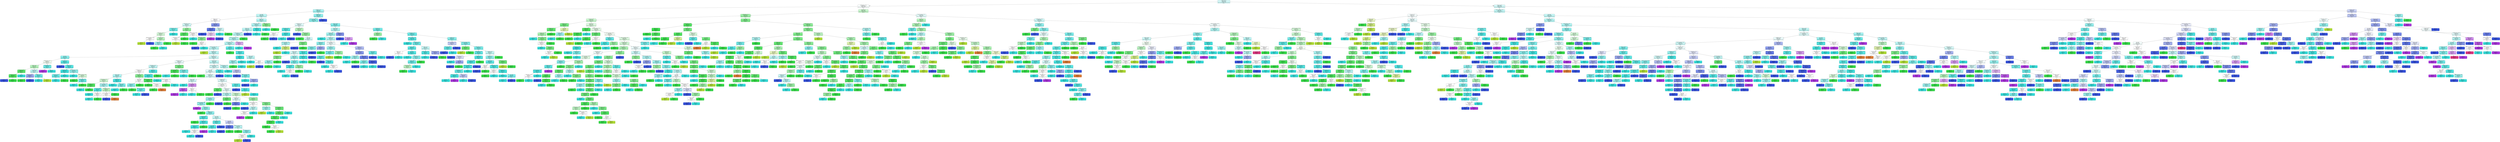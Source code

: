 digraph Tree {
node [shape=box, style="filled, rounded", color="black", fontname="helvetica"] ;
edge [fontname="helvetica"] ;
0 [label="alcohol <= 10.75\ngini = 0.67\nsamples = 3918\nvalue = [15, 130, 1170, 1764, 701, 134, 4]\nclass = l", fillcolor="#d4f9f9"] ;
1 [label="volatile acidity <= 0.24\ngini = 0.62\nsamples = 2368\nvalue = [9, 95, 1002, 1036, 196, 29, 1]\nclass = l", fillcolor="#fafefe"] ;
0 -> 1 [labeldistance=2.5, labelangle=45, headlabel="True"] ;
2 [label="sulphates <= 0.48\ngini = 0.6\nsamples = 865\nvalue = [2, 16, 195, 493, 136, 23, 0]\nclass = l", fillcolor="#a7f3f2"] ;
1 -> 2 ;
3 [label="pH <= 2.99\ngini = 0.63\nsamples = 480\nvalue = [2, 10, 136, 247, 65, 20, 0]\nclass = l", fillcolor="#bff7f6"] ;
2 -> 3 ;
4 [label="density <= 1.0\ngini = 0.71\nsamples = 70\nvalue = [0, 2, 17, 23, 24, 4, 0]\nclass = i", fillcolor="#fbfbfe"] ;
3 -> 4 ;
5 [label="fixed acidity <= 7.35\ngini = 0.59\nsamples = 37\nvalue = [0, 2, 14, 19, 2, 0, 0]\nclass = l", fillcolor="#d4f9f9"] ;
4 -> 5 ;
6 [label="fixed acidity <= 6.55\ngini = 0.41\nsamples = 20\nvalue = [0, 1, 3, 15, 1, 0, 0]\nclass = l", fillcolor="#73edeb"] ;
5 -> 6 ;
7 [label="fixed acidity <= 6.05\ngini = 0.69\nsamples = 7\nvalue = [0, 1, 3, 2, 1, 0, 0]\nclass = a", fillcolor="#d7fadb"] ;
6 -> 7 ;
8 [label="free sulfur dioxide <= 73.5\ngini = 0.5\nsamples = 2\nvalue = [0, 1, 0, 0, 1, 0, 0]\nclass = u", fillcolor="#ffffff"] ;
7 -> 8 ;
9 [label="gini = 0.0\nsamples = 1\nvalue = [0, 1, 0, 0, 0, 0, 0]\nclass = u", fillcolor="#b7e539"] ;
8 -> 9 ;
10 [label="gini = 0.0\nsamples = 1\nvalue = [0, 0, 0, 0, 1, 0, 0]\nclass = i", fillcolor="#3956e5"] ;
8 -> 10 ;
11 [label="citric acid <= 0.55\ngini = 0.48\nsamples = 5\nvalue = [0, 0, 3, 2, 0, 0, 0]\nclass = a", fillcolor="#bdf6c4"] ;
7 -> 11 ;
12 [label="chlorides <= 0.04\ngini = 0.44\nsamples = 3\nvalue = [0, 0, 1, 2, 0, 0, 0]\nclass = l", fillcolor="#9cf2f0"] ;
11 -> 12 ;
13 [label="gini = 0.0\nsamples = 1\nvalue = [0, 0, 1, 0, 0, 0, 0]\nclass = a", fillcolor="#39e54d"] ;
12 -> 13 ;
14 [label="gini = 0.0\nsamples = 2\nvalue = [0, 0, 0, 2, 0, 0, 0]\nclass = l", fillcolor="#39e5e2"] ;
12 -> 14 ;
15 [label="gini = 0.0\nsamples = 2\nvalue = [0, 0, 2, 0, 0, 0, 0]\nclass = a", fillcolor="#39e54d"] ;
11 -> 15 ;
16 [label="gini = 0.0\nsamples = 13\nvalue = [0, 0, 0, 13, 0, 0, 0]\nclass = l", fillcolor="#39e5e2"] ;
6 -> 16 ;
17 [label="pH <= 2.93\ngini = 0.52\nsamples = 17\nvalue = [0, 1, 11, 4, 1, 0, 0]\nclass = a", fillcolor="#94f19f"] ;
5 -> 17 ;
18 [label="citric acid <= 0.31\ngini = 0.22\nsamples = 8\nvalue = [0, 1, 7, 0, 0, 0, 0]\nclass = a", fillcolor="#55e966"] ;
17 -> 18 ;
19 [label="volatile acidity <= 0.2\ngini = 0.5\nsamples = 2\nvalue = [0, 1, 1, 0, 0, 0, 0]\nclass = u", fillcolor="#ffffff"] ;
18 -> 19 ;
20 [label="gini = 0.0\nsamples = 1\nvalue = [0, 1, 0, 0, 0, 0, 0]\nclass = u", fillcolor="#b7e539"] ;
19 -> 20 ;
21 [label="gini = 0.0\nsamples = 1\nvalue = [0, 0, 1, 0, 0, 0, 0]\nclass = a", fillcolor="#39e54d"] ;
19 -> 21 ;
22 [label="gini = 0.0\nsamples = 6\nvalue = [0, 0, 6, 0, 0, 0, 0]\nclass = a", fillcolor="#39e54d"] ;
18 -> 22 ;
23 [label="total sulfur dioxide <= 103.0\ngini = 0.59\nsamples = 9\nvalue = [0, 0, 4, 4, 1, 0, 0]\nclass = a", fillcolor="#ffffff"] ;
17 -> 23 ;
24 [label="gini = 0.0\nsamples = 3\nvalue = [0, 0, 0, 3, 0, 0, 0]\nclass = l", fillcolor="#39e5e2"] ;
23 -> 24 ;
25 [label="fixed acidity <= 8.55\ngini = 0.5\nsamples = 6\nvalue = [0, 0, 4, 1, 1, 0, 0]\nclass = a", fillcolor="#88ef94"] ;
23 -> 25 ;
26 [label="gini = 0.0\nsamples = 4\nvalue = [0, 0, 4, 0, 0, 0, 0]\nclass = a", fillcolor="#39e54d"] ;
25 -> 26 ;
27 [label="density <= 0.99\ngini = 0.5\nsamples = 2\nvalue = [0, 0, 0, 1, 1, 0, 0]\nclass = l", fillcolor="#ffffff"] ;
25 -> 27 ;
28 [label="gini = 0.0\nsamples = 1\nvalue = [0, 0, 0, 0, 1, 0, 0]\nclass = i", fillcolor="#3956e5"] ;
27 -> 28 ;
29 [label="gini = 0.0\nsamples = 1\nvalue = [0, 0, 0, 1, 0, 0, 0]\nclass = l", fillcolor="#39e5e2"] ;
27 -> 29 ;
30 [label="alcohol <= 9.05\ngini = 0.52\nsamples = 33\nvalue = [0, 0, 3, 4, 22, 4, 0]\nclass = i", fillcolor="#8496ef"] ;
4 -> 30 ;
31 [label="chlorides <= 0.06\ngini = 0.26\nsamples = 26\nvalue = [0, 0, 0, 0, 22, 4, 0]\nclass = i", fillcolor="#5d75ea"] ;
30 -> 31 ;
32 [label="gini = 0.0\nsamples = 19\nvalue = [0, 0, 0, 0, 19, 0, 0]\nclass = i", fillcolor="#3956e5"] ;
31 -> 32 ;
33 [label="volatile acidity <= 0.21\ngini = 0.49\nsamples = 7\nvalue = [0, 0, 0, 0, 3, 4, 0]\nclass = t", fillcolor="#eccef8"] ;
31 -> 33 ;
34 [label="gini = 0.0\nsamples = 4\nvalue = [0, 0, 0, 0, 0, 4, 0]\nclass = t", fillcolor="#b139e5"] ;
33 -> 34 ;
35 [label="gini = 0.0\nsamples = 3\nvalue = [0, 0, 0, 0, 3, 0, 0]\nclass = i", fillcolor="#3956e5"] ;
33 -> 35 ;
36 [label="citric acid <= 0.4\ngini = 0.49\nsamples = 7\nvalue = [0, 0, 3, 4, 0, 0, 0]\nclass = l", fillcolor="#cef8f8"] ;
30 -> 36 ;
37 [label="gini = 0.0\nsamples = 4\nvalue = [0, 0, 0, 4, 0, 0, 0]\nclass = l", fillcolor="#39e5e2"] ;
36 -> 37 ;
38 [label="gini = 0.0\nsamples = 3\nvalue = [0, 0, 3, 0, 0, 0, 0]\nclass = a", fillcolor="#39e54d"] ;
36 -> 38 ;
39 [label="density <= 1.0\ngini = 0.61\nsamples = 410\nvalue = [2, 8, 119, 224, 41, 16, 0]\nclass = l", fillcolor="#b8f6f5"] ;
3 -> 39 ;
40 [label="residual sugar <= 16.6\ngini = 0.6\nsamples = 396\nvalue = [2, 8, 109, 220, 41, 16, 0]\nclass = l", fillcolor="#b2f5f4"] ;
39 -> 40 ;
41 [label="density <= 1.0\ngini = 0.62\nsamples = 373\nvalue = [2, 8, 108, 198, 41, 16, 0]\nclass = l", fillcolor="#bcf6f5"] ;
40 -> 41 ;
42 [label="residual sugar <= 16.25\ngini = 0.61\nsamples = 367\nvalue = [2, 8, 108, 198, 35, 16, 0]\nclass = l", fillcolor="#baf6f5"] ;
41 -> 42 ;
43 [label="total sulfur dioxide <= 212.25\ngini = 0.61\nsamples = 362\nvalue = [2, 8, 103, 198, 35, 16, 0]\nclass = l", fillcolor="#b6f5f4"] ;
42 -> 43 ;
44 [label="residual sugar <= 13.95\ngini = 0.6\nsamples = 354\nvalue = [2, 8, 103, 195, 35, 11, 0]\nclass = l", fillcolor="#b6f5f4"] ;
43 -> 44 ;
45 [label="free sulfur dioxide <= 6.5\ngini = 0.61\nsamples = 330\nvalue = [2, 7, 101, 175, 34, 11, 0]\nclass = l", fillcolor="#bff7f6"] ;
44 -> 45 ;
46 [label="gini = 0.0\nsamples = 2\nvalue = [0, 2, 0, 0, 0, 0, 0]\nclass = u", fillcolor="#b7e539"] ;
45 -> 46 ;
47 [label="sulphates <= 0.38\ngini = 0.61\nsamples = 328\nvalue = [2, 5, 101, 175, 34, 11, 0]\nclass = l", fillcolor="#bef7f6"] ;
45 -> 47 ;
48 [label="pH <= 3.1\ngini = 0.48\nsamples = 69\nvalue = [0, 1, 16, 47, 4, 1, 0]\nclass = l", fillcolor="#8bf0ee"] ;
47 -> 48 ;
49 [label="residual sugar <= 11.0\ngini = 0.67\nsamples = 24\nvalue = [0, 1, 10, 9, 3, 1, 0]\nclass = a", fillcolor="#f2fdf3"] ;
48 -> 49 ;
50 [label="alcohol <= 10.2\ngini = 0.63\nsamples = 19\nvalue = [0, 1, 10, 5, 3, 0, 0]\nclass = a", fillcolor="#b8f6bf"] ;
49 -> 50 ;
51 [label="citric acid <= 0.86\ngini = 0.31\nsamples = 11\nvalue = [0, 0, 9, 1, 1, 0, 0]\nclass = a", fillcolor="#61ea71"] ;
50 -> 51 ;
52 [label="chlorides <= 0.04\ngini = 0.18\nsamples = 10\nvalue = [0, 0, 9, 0, 1, 0, 0]\nclass = a", fillcolor="#4fe861"] ;
51 -> 52 ;
53 [label="gini = 0.0\nsamples = 1\nvalue = [0, 0, 0, 0, 1, 0, 0]\nclass = i", fillcolor="#3956e5"] ;
52 -> 53 ;
54 [label="gini = 0.0\nsamples = 9\nvalue = [0, 0, 9, 0, 0, 0, 0]\nclass = a", fillcolor="#39e54d"] ;
52 -> 54 ;
55 [label="gini = 0.0\nsamples = 1\nvalue = [0, 0, 0, 1, 0, 0, 0]\nclass = l", fillcolor="#39e5e2"] ;
51 -> 55 ;
56 [label="citric acid <= 0.29\ngini = 0.66\nsamples = 8\nvalue = [0, 1, 1, 4, 2, 0, 0]\nclass = l", fillcolor="#bdf6f5"] ;
50 -> 56 ;
57 [label="residual sugar <= 5.4\ngini = 0.44\nsamples = 3\nvalue = [0, 0, 1, 0, 2, 0, 0]\nclass = i", fillcolor="#9caaf2"] ;
56 -> 57 ;
58 [label="gini = 0.0\nsamples = 1\nvalue = [0, 0, 1, 0, 0, 0, 0]\nclass = a", fillcolor="#39e54d"] ;
57 -> 58 ;
59 [label="gini = 0.0\nsamples = 2\nvalue = [0, 0, 0, 0, 2, 0, 0]\nclass = i", fillcolor="#3956e5"] ;
57 -> 59 ;
60 [label="chlorides <= 0.04\ngini = 0.32\nsamples = 5\nvalue = [0, 1, 0, 4, 0, 0, 0]\nclass = l", fillcolor="#6aece9"] ;
56 -> 60 ;
61 [label="gini = 0.0\nsamples = 4\nvalue = [0, 0, 0, 4, 0, 0, 0]\nclass = l", fillcolor="#39e5e2"] ;
60 -> 61 ;
62 [label="gini = 0.0\nsamples = 1\nvalue = [0, 1, 0, 0, 0, 0, 0]\nclass = u", fillcolor="#b7e539"] ;
60 -> 62 ;
63 [label="volatile acidity <= 0.18\ngini = 0.32\nsamples = 5\nvalue = [0, 0, 0, 4, 0, 1, 0]\nclass = l", fillcolor="#6aece9"] ;
49 -> 63 ;
64 [label="gini = 0.0\nsamples = 1\nvalue = [0, 0, 0, 0, 0, 1, 0]\nclass = t", fillcolor="#b139e5"] ;
63 -> 64 ;
65 [label="gini = 0.0\nsamples = 4\nvalue = [0, 0, 0, 4, 0, 0, 0]\nclass = l", fillcolor="#39e5e2"] ;
63 -> 65 ;
66 [label="citric acid <= 0.21\ngini = 0.27\nsamples = 45\nvalue = [0, 0, 6, 38, 1, 0, 0]\nclass = l", fillcolor="#5deae7"] ;
48 -> 66 ;
67 [label="gini = 0.0\nsamples = 1\nvalue = [0, 0, 0, 0, 1, 0, 0]\nclass = i", fillcolor="#3956e5"] ;
66 -> 67 ;
68 [label="citric acid <= 0.31\ngini = 0.24\nsamples = 44\nvalue = [0, 0, 6, 38, 0, 0, 0]\nclass = l", fillcolor="#58e9e7"] ;
66 -> 68 ;
69 [label="citric acid <= 0.25\ngini = 0.07\nsamples = 28\nvalue = [0, 0, 1, 27, 0, 0, 0]\nclass = l", fillcolor="#40e6e3"] ;
68 -> 69 ;
70 [label="citric acid <= 0.24\ngini = 0.32\nsamples = 5\nvalue = [0, 0, 1, 4, 0, 0, 0]\nclass = l", fillcolor="#6aece9"] ;
69 -> 70 ;
71 [label="gini = 0.0\nsamples = 4\nvalue = [0, 0, 0, 4, 0, 0, 0]\nclass = l", fillcolor="#39e5e2"] ;
70 -> 71 ;
72 [label="gini = 0.0\nsamples = 1\nvalue = [0, 0, 1, 0, 0, 0, 0]\nclass = a", fillcolor="#39e54d"] ;
70 -> 72 ;
73 [label="gini = 0.0\nsamples = 23\nvalue = [0, 0, 0, 23, 0, 0, 0]\nclass = l", fillcolor="#39e5e2"] ;
69 -> 73 ;
74 [label="total sulfur dioxide <= 123.5\ngini = 0.43\nsamples = 16\nvalue = [0, 0, 5, 11, 0, 0, 0]\nclass = l", fillcolor="#93f1ef"] ;
68 -> 74 ;
75 [label="gini = 0.0\nsamples = 7\nvalue = [0, 0, 0, 7, 0, 0, 0]\nclass = l", fillcolor="#39e5e2"] ;
74 -> 75 ;
76 [label="total sulfur dioxide <= 153.0\ngini = 0.49\nsamples = 9\nvalue = [0, 0, 5, 4, 0, 0, 0]\nclass = a", fillcolor="#d7fadb"] ;
74 -> 76 ;
77 [label="gini = 0.0\nsamples = 4\nvalue = [0, 0, 4, 0, 0, 0, 0]\nclass = a", fillcolor="#39e54d"] ;
76 -> 77 ;
78 [label="residual sugar <= 6.95\ngini = 0.32\nsamples = 5\nvalue = [0, 0, 1, 4, 0, 0, 0]\nclass = l", fillcolor="#6aece9"] ;
76 -> 78 ;
79 [label="gini = 0.0\nsamples = 4\nvalue = [0, 0, 0, 4, 0, 0, 0]\nclass = l", fillcolor="#39e5e2"] ;
78 -> 79 ;
80 [label="gini = 0.0\nsamples = 1\nvalue = [0, 0, 1, 0, 0, 0, 0]\nclass = a", fillcolor="#39e54d"] ;
78 -> 80 ;
81 [label="fixed acidity <= 6.45\ngini = 0.63\nsamples = 259\nvalue = [2, 4, 85, 128, 30, 10, 0]\nclass = l", fillcolor="#cef9f8"] ;
47 -> 81 ;
82 [label="fixed acidity <= 6.35\ngini = 0.54\nsamples = 87\nvalue = [2, 0, 39, 44, 2, 0, 0]\nclass = l", fillcolor="#eafcfc"] ;
81 -> 82 ;
83 [label="fixed acidity <= 6.15\ngini = 0.54\nsamples = 71\nvalue = [2, 0, 27, 40, 2, 0, 0]\nclass = l", fillcolor="#c4f7f6"] ;
82 -> 83 ;
84 [label="fixed acidity <= 5.95\ngini = 0.57\nsamples = 54\nvalue = [2, 0, 25, 25, 2, 0, 0]\nclass = a", fillcolor="#ffffff"] ;
83 -> 84 ;
85 [label="alcohol <= 9.85\ngini = 0.52\nsamples = 35\nvalue = [1, 0, 12, 21, 1, 0, 0]\nclass = l", fillcolor="#b2f5f4"] ;
84 -> 85 ;
86 [label="residual sugar <= 4.45\ngini = 0.58\nsamples = 21\nvalue = [1, 0, 11, 8, 1, 0, 0]\nclass = a", fillcolor="#d1f9d6"] ;
85 -> 86 ;
87 [label="fixed acidity <= 5.15\ngini = 0.2\nsamples = 9\nvalue = [0, 0, 8, 1, 0, 0, 0]\nclass = a", fillcolor="#52e863"] ;
86 -> 87 ;
88 [label="gini = 0.0\nsamples = 1\nvalue = [0, 0, 0, 1, 0, 0, 0]\nclass = l", fillcolor="#39e5e2"] ;
87 -> 88 ;
89 [label="gini = 0.0\nsamples = 8\nvalue = [0, 0, 8, 0, 0, 0, 0]\nclass = a", fillcolor="#39e54d"] ;
87 -> 89 ;
90 [label="free sulfur dioxide <= 38.5\ngini = 0.58\nsamples = 12\nvalue = [1, 0, 3, 7, 1, 0, 0]\nclass = l", fillcolor="#a7f3f2"] ;
86 -> 90 ;
91 [label="citric acid <= 0.29\ngini = 0.22\nsamples = 8\nvalue = [0, 0, 1, 7, 0, 0, 0]\nclass = l", fillcolor="#55e9e6"] ;
90 -> 91 ;
92 [label="gini = 0.0\nsamples = 6\nvalue = [0, 0, 0, 6, 0, 0, 0]\nclass = l", fillcolor="#39e5e2"] ;
91 -> 92 ;
93 [label="volatile acidity <= 0.14\ngini = 0.5\nsamples = 2\nvalue = [0, 0, 1, 1, 0, 0, 0]\nclass = a", fillcolor="#ffffff"] ;
91 -> 93 ;
94 [label="gini = 0.0\nsamples = 1\nvalue = [0, 0, 0, 1, 0, 0, 0]\nclass = l", fillcolor="#39e5e2"] ;
93 -> 94 ;
95 [label="gini = 0.0\nsamples = 1\nvalue = [0, 0, 1, 0, 0, 0, 0]\nclass = a", fillcolor="#39e54d"] ;
93 -> 95 ;
96 [label="volatile acidity <= 0.22\ngini = 0.62\nsamples = 4\nvalue = [1, 0, 2, 0, 1, 0, 0]\nclass = a", fillcolor="#bdf6c4"] ;
90 -> 96 ;
97 [label="free sulfur dioxide <= 54.0\ngini = 0.5\nsamples = 2\nvalue = [1, 0, 0, 0, 1, 0, 0]\nclass = q", fillcolor="#ffffff"] ;
96 -> 97 ;
98 [label="gini = 0.0\nsamples = 1\nvalue = [0, 0, 0, 0, 1, 0, 0]\nclass = i", fillcolor="#3956e5"] ;
97 -> 98 ;
99 [label="gini = 0.0\nsamples = 1\nvalue = [1, 0, 0, 0, 0, 0, 0]\nclass = q", fillcolor="#e58139"] ;
97 -> 99 ;
100 [label="gini = 0.0\nsamples = 2\nvalue = [0, 0, 2, 0, 0, 0, 0]\nclass = a", fillcolor="#39e54d"] ;
96 -> 100 ;
101 [label="chlorides <= 0.05\ngini = 0.13\nsamples = 14\nvalue = [0, 0, 1, 13, 0, 0, 0]\nclass = l", fillcolor="#48e7e4"] ;
85 -> 101 ;
102 [label="gini = 0.0\nsamples = 10\nvalue = [0, 0, 0, 10, 0, 0, 0]\nclass = l", fillcolor="#39e5e2"] ;
101 -> 102 ;
103 [label="alcohol <= 10.35\ngini = 0.38\nsamples = 4\nvalue = [0, 0, 1, 3, 0, 0, 0]\nclass = l", fillcolor="#7beeec"] ;
101 -> 103 ;
104 [label="gini = 0.0\nsamples = 3\nvalue = [0, 0, 0, 3, 0, 0, 0]\nclass = l", fillcolor="#39e5e2"] ;
103 -> 104 ;
105 [label="gini = 0.0\nsamples = 1\nvalue = [0, 0, 1, 0, 0, 0, 0]\nclass = a", fillcolor="#39e54d"] ;
103 -> 105 ;
106 [label="volatile acidity <= 0.2\ngini = 0.48\nsamples = 19\nvalue = [1, 0, 13, 4, 1, 0, 0]\nclass = a", fillcolor="#88ef94"] ;
84 -> 106 ;
107 [label="density <= 0.99\ngini = 0.59\nsamples = 9\nvalue = [0, 0, 4, 4, 1, 0, 0]\nclass = a", fillcolor="#ffffff"] ;
106 -> 107 ;
108 [label="citric acid <= 0.24\ngini = 0.5\nsamples = 6\nvalue = [0, 0, 1, 4, 1, 0, 0]\nclass = l", fillcolor="#88efee"] ;
107 -> 108 ;
109 [label="gini = 0.0\nsamples = 1\nvalue = [0, 0, 1, 0, 0, 0, 0]\nclass = a", fillcolor="#39e54d"] ;
108 -> 109 ;
110 [label="free sulfur dioxide <= 50.5\ngini = 0.32\nsamples = 5\nvalue = [0, 0, 0, 4, 1, 0, 0]\nclass = l", fillcolor="#6aece9"] ;
108 -> 110 ;
111 [label="gini = 0.0\nsamples = 4\nvalue = [0, 0, 0, 4, 0, 0, 0]\nclass = l", fillcolor="#39e5e2"] ;
110 -> 111 ;
112 [label="gini = 0.0\nsamples = 1\nvalue = [0, 0, 0, 0, 1, 0, 0]\nclass = i", fillcolor="#3956e5"] ;
110 -> 112 ;
113 [label="gini = 0.0\nsamples = 3\nvalue = [0, 0, 3, 0, 0, 0, 0]\nclass = a", fillcolor="#39e54d"] ;
107 -> 113 ;
114 [label="total sulfur dioxide <= 168.0\ngini = 0.18\nsamples = 10\nvalue = [1, 0, 9, 0, 0, 0, 0]\nclass = a", fillcolor="#4fe861"] ;
106 -> 114 ;
115 [label="gini = 0.0\nsamples = 8\nvalue = [0, 0, 8, 0, 0, 0, 0]\nclass = a", fillcolor="#39e54d"] ;
114 -> 115 ;
116 [label="residual sugar <= 7.4\ngini = 0.5\nsamples = 2\nvalue = [1, 0, 1, 0, 0, 0, 0]\nclass = q", fillcolor="#ffffff"] ;
114 -> 116 ;
117 [label="gini = 0.0\nsamples = 1\nvalue = [0, 0, 1, 0, 0, 0, 0]\nclass = a", fillcolor="#39e54d"] ;
116 -> 117 ;
118 [label="gini = 0.0\nsamples = 1\nvalue = [1, 0, 0, 0, 0, 0, 0]\nclass = q", fillcolor="#e58139"] ;
116 -> 118 ;
119 [label="density <= 1.0\ngini = 0.21\nsamples = 17\nvalue = [0, 0, 2, 15, 0, 0, 0]\nclass = l", fillcolor="#53e8e6"] ;
83 -> 119 ;
120 [label="total sulfur dioxide <= 153.5\ngini = 0.12\nsamples = 16\nvalue = [0, 0, 1, 15, 0, 0, 0]\nclass = l", fillcolor="#46e7e4"] ;
119 -> 120 ;
121 [label="gini = 0.0\nsamples = 14\nvalue = [0, 0, 0, 14, 0, 0, 0]\nclass = l", fillcolor="#39e5e2"] ;
120 -> 121 ;
122 [label="total sulfur dioxide <= 172.0\ngini = 0.5\nsamples = 2\nvalue = [0, 0, 1, 1, 0, 0, 0]\nclass = a", fillcolor="#ffffff"] ;
120 -> 122 ;
123 [label="gini = 0.0\nsamples = 1\nvalue = [0, 0, 1, 0, 0, 0, 0]\nclass = a", fillcolor="#39e54d"] ;
122 -> 123 ;
124 [label="gini = 0.0\nsamples = 1\nvalue = [0, 0, 0, 1, 0, 0, 0]\nclass = l", fillcolor="#39e5e2"] ;
122 -> 124 ;
125 [label="gini = 0.0\nsamples = 1\nvalue = [0, 0, 1, 0, 0, 0, 0]\nclass = a", fillcolor="#39e54d"] ;
119 -> 125 ;
126 [label="total sulfur dioxide <= 157.5\ngini = 0.38\nsamples = 16\nvalue = [0, 0, 12, 4, 0, 0, 0]\nclass = a", fillcolor="#7bee88"] ;
82 -> 126 ;
127 [label="free sulfur dioxide <= 17.0\ngini = 0.15\nsamples = 12\nvalue = [0, 0, 11, 1, 0, 0, 0]\nclass = a", fillcolor="#4be75d"] ;
126 -> 127 ;
128 [label="gini = 0.0\nsamples = 1\nvalue = [0, 0, 0, 1, 0, 0, 0]\nclass = l", fillcolor="#39e5e2"] ;
127 -> 128 ;
129 [label="gini = 0.0\nsamples = 11\nvalue = [0, 0, 11, 0, 0, 0, 0]\nclass = a", fillcolor="#39e54d"] ;
127 -> 129 ;
130 [label="total sulfur dioxide <= 171.5\ngini = 0.38\nsamples = 4\nvalue = [0, 0, 1, 3, 0, 0, 0]\nclass = l", fillcolor="#7beeec"] ;
126 -> 130 ;
131 [label="gini = 0.0\nsamples = 3\nvalue = [0, 0, 0, 3, 0, 0, 0]\nclass = l", fillcolor="#39e5e2"] ;
130 -> 131 ;
132 [label="gini = 0.0\nsamples = 1\nvalue = [0, 0, 1, 0, 0, 0, 0]\nclass = a", fillcolor="#39e54d"] ;
130 -> 132 ;
133 [label="alcohol <= 10.55\ngini = 0.66\nsamples = 172\nvalue = [0, 4, 46, 84, 28, 10, 0]\nclass = l", fillcolor="#c3f7f6"] ;
81 -> 133 ;
134 [label="total sulfur dioxide <= 184.0\ngini = 0.66\nsamples = 149\nvalue = [0, 4, 46, 70, 19, 10, 0]\nclass = l", fillcolor="#d1f9f8"] ;
133 -> 134 ;
135 [label="pH <= 3.0\ngini = 0.68\nsamples = 139\nvalue = [0, 4, 46, 61, 18, 10, 0]\nclass = l", fillcolor="#dffbfa"] ;
134 -> 135 ;
136 [label="gini = 0.0\nsamples = 4\nvalue = [0, 0, 4, 0, 0, 0, 0]\nclass = a", fillcolor="#39e54d"] ;
135 -> 136 ;
137 [label="sulphates <= 0.38\ngini = 0.67\nsamples = 135\nvalue = [0, 4, 42, 61, 18, 10, 0]\nclass = l", fillcolor="#d7faf9"] ;
135 -> 137 ;
138 [label="density <= 0.99\ngini = 0.55\nsamples = 15\nvalue = [0, 0, 1, 8, 0, 6, 0]\nclass = l", fillcolor="#d3f9f9"] ;
137 -> 138 ;
139 [label="gini = 0.0\nsamples = 6\nvalue = [0, 0, 0, 6, 0, 0, 0]\nclass = l", fillcolor="#39e5e2"] ;
138 -> 139 ;
140 [label="free sulfur dioxide <= 44.0\ngini = 0.49\nsamples = 9\nvalue = [0, 0, 1, 2, 0, 6, 0]\nclass = t", fillcolor="#d28ef0"] ;
138 -> 140 ;
141 [label="density <= 1.0\ngini = 0.24\nsamples = 7\nvalue = [0, 0, 0, 1, 0, 6, 0]\nclass = t", fillcolor="#be5ae9"] ;
140 -> 141 ;
142 [label="gini = 0.0\nsamples = 6\nvalue = [0, 0, 0, 0, 0, 6, 0]\nclass = t", fillcolor="#b139e5"] ;
141 -> 142 ;
143 [label="gini = 0.0\nsamples = 1\nvalue = [0, 0, 0, 1, 0, 0, 0]\nclass = l", fillcolor="#39e5e2"] ;
141 -> 143 ;
144 [label="density <= 1.0\ngini = 0.5\nsamples = 2\nvalue = [0, 0, 1, 1, 0, 0, 0]\nclass = a", fillcolor="#ffffff"] ;
140 -> 144 ;
145 [label="gini = 0.0\nsamples = 1\nvalue = [0, 0, 0, 1, 0, 0, 0]\nclass = l", fillcolor="#39e5e2"] ;
144 -> 145 ;
146 [label="gini = 0.0\nsamples = 1\nvalue = [0, 0, 1, 0, 0, 0, 0]\nclass = a", fillcolor="#39e54d"] ;
144 -> 146 ;
147 [label="fixed acidity <= 8.05\ngini = 0.66\nsamples = 120\nvalue = [0, 4, 41, 53, 18, 4, 0]\nclass = l", fillcolor="#e1fbfb"] ;
137 -> 147 ;
148 [label="total sulfur dioxide <= 93.0\ngini = 0.67\nsamples = 108\nvalue = [0, 3, 41, 43, 17, 4, 0]\nclass = l", fillcolor="#f9fefe"] ;
147 -> 148 ;
149 [label="fixed acidity <= 7.9\ngini = 0.24\nsamples = 7\nvalue = [0, 0, 6, 0, 1, 0, 0]\nclass = a", fillcolor="#5ae96b"] ;
148 -> 149 ;
150 [label="gini = 0.0\nsamples = 6\nvalue = [0, 0, 6, 0, 0, 0, 0]\nclass = a", fillcolor="#39e54d"] ;
149 -> 150 ;
151 [label="gini = 0.0\nsamples = 1\nvalue = [0, 0, 0, 0, 1, 0, 0]\nclass = i", fillcolor="#3956e5"] ;
149 -> 151 ;
152 [label="citric acid <= 0.34\ngini = 0.67\nsamples = 101\nvalue = [0, 3, 35, 43, 16, 4, 0]\nclass = l", fillcolor="#e7fcfb"] ;
148 -> 152 ;
153 [label="total sulfur dioxide <= 178.5\ngini = 0.64\nsamples = 58\nvalue = [0, 1, 14, 30, 10, 3, 0]\nclass = l", fillcolor="#b7f6f4"] ;
152 -> 153 ;
154 [label="free sulfur dioxide <= 59.0\ngini = 0.61\nsamples = 53\nvalue = [0, 1, 10, 30, 9, 3, 0]\nclass = l", fillcolor="#a3f3f2"] ;
153 -> 154 ;
155 [label="free sulfur dioxide <= 15.0\ngini = 0.58\nsamples = 50\nvalue = [0, 1, 7, 30, 9, 3, 0]\nclass = l", fillcolor="#9af2f0"] ;
154 -> 155 ;
156 [label="gini = 0.0\nsamples = 2\nvalue = [0, 0, 0, 0, 0, 2, 0]\nclass = t", fillcolor="#b139e5"] ;
155 -> 156 ;
157 [label="citric acid <= 0.2\ngini = 0.55\nsamples = 48\nvalue = [0, 1, 7, 30, 9, 1, 0]\nclass = l", fillcolor="#94f1ef"] ;
155 -> 157 ;
158 [label="gini = 0.0\nsamples = 2\nvalue = [0, 0, 2, 0, 0, 0, 0]\nclass = a", fillcolor="#39e54d"] ;
157 -> 158 ;
159 [label="sulphates <= 0.44\ngini = 0.52\nsamples = 46\nvalue = [0, 1, 5, 30, 9, 1, 0]\nclass = l", fillcolor="#8ff0ef"] ;
157 -> 159 ;
160 [label="citric acid <= 0.22\ngini = 0.26\nsamples = 20\nvalue = [0, 0, 2, 17, 1, 0, 0]\nclass = l", fillcolor="#5ae9e7"] ;
159 -> 160 ;
161 [label="gini = 0.0\nsamples = 1\nvalue = [0, 0, 1, 0, 0, 0, 0]\nclass = a", fillcolor="#39e54d"] ;
160 -> 161 ;
162 [label="chlorides <= 0.07\ngini = 0.19\nsamples = 19\nvalue = [0, 0, 1, 17, 1, 0, 0]\nclass = l", fillcolor="#4fe8e5"] ;
160 -> 162 ;
163 [label="chlorides <= 0.06\ngini = 0.1\nsamples = 18\nvalue = [0, 0, 0, 17, 1, 0, 0]\nclass = l", fillcolor="#45e7e4"] ;
162 -> 163 ;
164 [label="gini = 0.0\nsamples = 16\nvalue = [0, 0, 0, 16, 0, 0, 0]\nclass = l", fillcolor="#39e5e2"] ;
163 -> 164 ;
165 [label="volatile acidity <= 0.14\ngini = 0.5\nsamples = 2\nvalue = [0, 0, 0, 1, 1, 0, 0]\nclass = l", fillcolor="#ffffff"] ;
163 -> 165 ;
166 [label="gini = 0.0\nsamples = 1\nvalue = [0, 0, 0, 1, 0, 0, 0]\nclass = l", fillcolor="#39e5e2"] ;
165 -> 166 ;
167 [label="gini = 0.0\nsamples = 1\nvalue = [0, 0, 0, 0, 1, 0, 0]\nclass = i", fillcolor="#3956e5"] ;
165 -> 167 ;
168 [label="gini = 0.0\nsamples = 1\nvalue = [0, 0, 1, 0, 0, 0, 0]\nclass = a", fillcolor="#39e54d"] ;
162 -> 168 ;
169 [label="pH <= 3.16\ngini = 0.64\nsamples = 26\nvalue = [0, 1, 3, 13, 8, 1, 0]\nclass = l", fillcolor="#c8f8f7"] ;
159 -> 169 ;
170 [label="residual sugar <= 10.25\ngini = 0.31\nsamples = 11\nvalue = [0, 0, 0, 9, 1, 1, 0]\nclass = l", fillcolor="#61eae8"] ;
169 -> 170 ;
171 [label="pH <= 3.02\ngini = 0.18\nsamples = 10\nvalue = [0, 0, 0, 9, 0, 1, 0]\nclass = l", fillcolor="#4fe8e5"] ;
170 -> 171 ;
172 [label="gini = 0.0\nsamples = 1\nvalue = [0, 0, 0, 0, 0, 1, 0]\nclass = t", fillcolor="#b139e5"] ;
171 -> 172 ;
173 [label="gini = 0.0\nsamples = 9\nvalue = [0, 0, 0, 9, 0, 0, 0]\nclass = l", fillcolor="#39e5e2"] ;
171 -> 173 ;
174 [label="gini = 0.0\nsamples = 1\nvalue = [0, 0, 0, 0, 1, 0, 0]\nclass = i", fillcolor="#3956e5"] ;
170 -> 174 ;
175 [label="pH <= 3.37\ngini = 0.67\nsamples = 15\nvalue = [0, 1, 3, 4, 7, 0, 0]\nclass = i", fillcolor="#c9d1f8"] ;
169 -> 175 ;
176 [label="alcohol <= 10.3\ngini = 0.24\nsamples = 7\nvalue = [0, 0, 1, 0, 6, 0, 0]\nclass = i", fillcolor="#5a72e9"] ;
175 -> 176 ;
177 [label="gini = 0.0\nsamples = 6\nvalue = [0, 0, 0, 0, 6, 0, 0]\nclass = i", fillcolor="#3956e5"] ;
176 -> 177 ;
178 [label="gini = 0.0\nsamples = 1\nvalue = [0, 0, 1, 0, 0, 0, 0]\nclass = a", fillcolor="#39e54d"] ;
176 -> 178 ;
179 [label="free sulfur dioxide <= 27.0\ngini = 0.66\nsamples = 8\nvalue = [0, 1, 2, 4, 1, 0, 0]\nclass = l", fillcolor="#bdf6f5"] ;
175 -> 179 ;
180 [label="gini = 0.0\nsamples = 2\nvalue = [0, 0, 2, 0, 0, 0, 0]\nclass = a", fillcolor="#39e54d"] ;
179 -> 180 ;
181 [label="sulphates <= 0.44\ngini = 0.5\nsamples = 6\nvalue = [0, 1, 0, 4, 1, 0, 0]\nclass = l", fillcolor="#88efee"] ;
179 -> 181 ;
182 [label="volatile acidity <= 0.18\ngini = 0.5\nsamples = 2\nvalue = [0, 1, 0, 0, 1, 0, 0]\nclass = u", fillcolor="#ffffff"] ;
181 -> 182 ;
183 [label="gini = 0.0\nsamples = 1\nvalue = [0, 1, 0, 0, 0, 0, 0]\nclass = u", fillcolor="#b7e539"] ;
182 -> 183 ;
184 [label="gini = 0.0\nsamples = 1\nvalue = [0, 0, 0, 0, 1, 0, 0]\nclass = i", fillcolor="#3956e5"] ;
182 -> 184 ;
185 [label="gini = 0.0\nsamples = 4\nvalue = [0, 0, 0, 4, 0, 0, 0]\nclass = l", fillcolor="#39e5e2"] ;
181 -> 185 ;
186 [label="gini = 0.0\nsamples = 3\nvalue = [0, 0, 3, 0, 0, 0, 0]\nclass = a", fillcolor="#39e54d"] ;
154 -> 186 ;
187 [label="free sulfur dioxide <= 38.5\ngini = 0.32\nsamples = 5\nvalue = [0, 0, 4, 0, 1, 0, 0]\nclass = a", fillcolor="#6aec79"] ;
153 -> 187 ;
188 [label="gini = 0.0\nsamples = 1\nvalue = [0, 0, 0, 0, 1, 0, 0]\nclass = i", fillcolor="#3956e5"] ;
187 -> 188 ;
189 [label="gini = 0.0\nsamples = 4\nvalue = [0, 0, 4, 0, 0, 0, 0]\nclass = a", fillcolor="#39e54d"] ;
187 -> 189 ;
190 [label="fixed acidity <= 6.75\ngini = 0.65\nsamples = 43\nvalue = [0, 2, 21, 13, 6, 1, 0]\nclass = a", fillcolor="#caf8d0"] ;
152 -> 190 ;
191 [label="sulphates <= 0.43\ngini = 0.58\nsamples = 10\nvalue = [0, 0, 1, 5, 4, 0, 0]\nclass = l", fillcolor="#defbfa"] ;
190 -> 191 ;
192 [label="sulphates <= 0.41\ngini = 0.32\nsamples = 5\nvalue = [0, 0, 1, 0, 4, 0, 0]\nclass = i", fillcolor="#6a80ec"] ;
191 -> 192 ;
193 [label="gini = 0.0\nsamples = 4\nvalue = [0, 0, 0, 0, 4, 0, 0]\nclass = i", fillcolor="#3956e5"] ;
192 -> 193 ;
194 [label="gini = 0.0\nsamples = 1\nvalue = [0, 0, 1, 0, 0, 0, 0]\nclass = a", fillcolor="#39e54d"] ;
192 -> 194 ;
195 [label="gini = 0.0\nsamples = 5\nvalue = [0, 0, 0, 5, 0, 0, 0]\nclass = l", fillcolor="#39e5e2"] ;
191 -> 195 ;
196 [label="total sulfur dioxide <= 100.0\ngini = 0.57\nsamples = 33\nvalue = [0, 2, 20, 8, 2, 1, 0]\nclass = a", fillcolor="#a0f3aa"] ;
190 -> 196 ;
197 [label="free sulfur dioxide <= 22.0\ngini = 0.72\nsamples = 6\nvalue = [0, 0, 1, 2, 2, 1, 0]\nclass = l", fillcolor="#ffffff"] ;
196 -> 197 ;
198 [label="gini = 0.0\nsamples = 2\nvalue = [0, 0, 0, 0, 2, 0, 0]\nclass = i", fillcolor="#3956e5"] ;
197 -> 198 ;
199 [label="density <= 0.99\ngini = 0.62\nsamples = 4\nvalue = [0, 0, 1, 2, 0, 1, 0]\nclass = l", fillcolor="#bdf6f5"] ;
197 -> 199 ;
200 [label="sulphates <= 0.42\ngini = 0.5\nsamples = 2\nvalue = [0, 0, 1, 0, 0, 1, 0]\nclass = a", fillcolor="#ffffff"] ;
199 -> 200 ;
201 [label="gini = 0.0\nsamples = 1\nvalue = [0, 0, 0, 0, 0, 1, 0]\nclass = t", fillcolor="#b139e5"] ;
200 -> 201 ;
202 [label="gini = 0.0\nsamples = 1\nvalue = [0, 0, 1, 0, 0, 0, 0]\nclass = a", fillcolor="#39e54d"] ;
200 -> 202 ;
203 [label="gini = 0.0\nsamples = 2\nvalue = [0, 0, 0, 2, 0, 0, 0]\nclass = l", fillcolor="#39e5e2"] ;
199 -> 203 ;
204 [label="residual sugar <= 1.55\ngini = 0.45\nsamples = 27\nvalue = [0, 2, 19, 6, 0, 0, 0]\nclass = a", fillcolor="#84ef91"] ;
196 -> 204 ;
205 [label="free sulfur dioxide <= 16.0\ngini = 0.44\nsamples = 3\nvalue = [0, 1, 0, 2, 0, 0, 0]\nclass = l", fillcolor="#9cf2f0"] ;
204 -> 205 ;
206 [label="gini = 0.0\nsamples = 1\nvalue = [0, 1, 0, 0, 0, 0, 0]\nclass = u", fillcolor="#b7e539"] ;
205 -> 206 ;
207 [label="gini = 0.0\nsamples = 2\nvalue = [0, 0, 0, 2, 0, 0, 0]\nclass = l", fillcolor="#39e5e2"] ;
205 -> 207 ;
208 [label="free sulfur dioxide <= 57.0\ngini = 0.34\nsamples = 24\nvalue = [0, 1, 19, 4, 0, 0, 0]\nclass = a", fillcolor="#6aec7a"] ;
204 -> 208 ;
209 [label="citric acid <= 0.73\ngini = 0.24\nsamples = 22\nvalue = [0, 1, 19, 2, 0, 0, 0]\nclass = a", fillcolor="#57e968"] ;
208 -> 209 ;
210 [label="density <= 1.0\ngini = 0.18\nsamples = 21\nvalue = [0, 1, 19, 1, 0, 0, 0]\nclass = a", fillcolor="#4de85f"] ;
209 -> 210 ;
211 [label="fixed acidity <= 7.95\ngini = 0.09\nsamples = 20\nvalue = [0, 1, 19, 0, 0, 0, 0]\nclass = a", fillcolor="#43e656"] ;
210 -> 211 ;
212 [label="gini = 0.0\nsamples = 18\nvalue = [0, 0, 18, 0, 0, 0, 0]\nclass = a", fillcolor="#39e54d"] ;
211 -> 212 ;
213 [label="pH <= 3.27\ngini = 0.5\nsamples = 2\nvalue = [0, 1, 1, 0, 0, 0, 0]\nclass = u", fillcolor="#ffffff"] ;
211 -> 213 ;
214 [label="gini = 0.0\nsamples = 1\nvalue = [0, 0, 1, 0, 0, 0, 0]\nclass = a", fillcolor="#39e54d"] ;
213 -> 214 ;
215 [label="gini = 0.0\nsamples = 1\nvalue = [0, 1, 0, 0, 0, 0, 0]\nclass = u", fillcolor="#b7e539"] ;
213 -> 215 ;
216 [label="gini = 0.0\nsamples = 1\nvalue = [0, 0, 0, 1, 0, 0, 0]\nclass = l", fillcolor="#39e5e2"] ;
210 -> 216 ;
217 [label="gini = 0.0\nsamples = 1\nvalue = [0, 0, 0, 1, 0, 0, 0]\nclass = l", fillcolor="#39e5e2"] ;
209 -> 217 ;
218 [label="gini = 0.0\nsamples = 2\nvalue = [0, 0, 0, 2, 0, 0, 0]\nclass = l", fillcolor="#39e5e2"] ;
208 -> 218 ;
219 [label="citric acid <= 0.31\ngini = 0.29\nsamples = 12\nvalue = [0, 1, 0, 10, 1, 0, 0]\nclass = l", fillcolor="#5deae7"] ;
147 -> 219 ;
220 [label="gini = 0.0\nsamples = 1\nvalue = [0, 0, 0, 0, 1, 0, 0]\nclass = i", fillcolor="#3956e5"] ;
219 -> 220 ;
221 [label="alcohol <= 9.5\ngini = 0.17\nsamples = 11\nvalue = [0, 1, 0, 10, 0, 0, 0]\nclass = l", fillcolor="#4de8e5"] ;
219 -> 221 ;
222 [label="gini = 0.0\nsamples = 1\nvalue = [0, 1, 0, 0, 0, 0, 0]\nclass = u", fillcolor="#b7e539"] ;
221 -> 222 ;
223 [label="gini = 0.0\nsamples = 10\nvalue = [0, 0, 0, 10, 0, 0, 0]\nclass = l", fillcolor="#39e5e2"] ;
221 -> 223 ;
224 [label="pH <= 3.12\ngini = 0.18\nsamples = 10\nvalue = [0, 0, 0, 9, 1, 0, 0]\nclass = l", fillcolor="#4fe8e5"] ;
134 -> 224 ;
225 [label="gini = 0.0\nsamples = 1\nvalue = [0, 0, 0, 0, 1, 0, 0]\nclass = i", fillcolor="#3956e5"] ;
224 -> 225 ;
226 [label="gini = 0.0\nsamples = 9\nvalue = [0, 0, 0, 9, 0, 0, 0]\nclass = l", fillcolor="#39e5e2"] ;
224 -> 226 ;
227 [label="residual sugar <= 1.35\ngini = 0.48\nsamples = 23\nvalue = [0, 0, 0, 14, 9, 0, 0]\nclass = l", fillcolor="#b8f6f5"] ;
133 -> 227 ;
228 [label="gini = 0.0\nsamples = 8\nvalue = [0, 0, 0, 8, 0, 0, 0]\nclass = l", fillcolor="#39e5e2"] ;
227 -> 228 ;
229 [label="chlorides <= 0.05\ngini = 0.48\nsamples = 15\nvalue = [0, 0, 0, 6, 9, 0, 0]\nclass = i", fillcolor="#bdc7f6"] ;
227 -> 229 ;
230 [label="gini = 0.0\nsamples = 7\nvalue = [0, 0, 0, 0, 7, 0, 0]\nclass = i", fillcolor="#3956e5"] ;
229 -> 230 ;
231 [label="free sulfur dioxide <= 36.5\ngini = 0.38\nsamples = 8\nvalue = [0, 0, 0, 6, 2, 0, 0]\nclass = l", fillcolor="#7beeec"] ;
229 -> 231 ;
232 [label="gini = 0.0\nsamples = 5\nvalue = [0, 0, 0, 5, 0, 0, 0]\nclass = l", fillcolor="#39e5e2"] ;
231 -> 232 ;
233 [label="citric acid <= 0.45\ngini = 0.44\nsamples = 3\nvalue = [0, 0, 0, 1, 2, 0, 0]\nclass = i", fillcolor="#9caaf2"] ;
231 -> 233 ;
234 [label="gini = 0.0\nsamples = 2\nvalue = [0, 0, 0, 0, 2, 0, 0]\nclass = i", fillcolor="#3956e5"] ;
233 -> 234 ;
235 [label="gini = 0.0\nsamples = 1\nvalue = [0, 0, 0, 1, 0, 0, 0]\nclass = l", fillcolor="#39e5e2"] ;
233 -> 235 ;
236 [label="pH <= 3.02\ngini = 0.3\nsamples = 24\nvalue = [0, 1, 2, 20, 1, 0, 0]\nclass = l", fillcolor="#5deae7"] ;
44 -> 236 ;
237 [label="gini = 0.0\nsamples = 1\nvalue = [0, 0, 1, 0, 0, 0, 0]\nclass = a", fillcolor="#39e54d"] ;
236 -> 237 ;
238 [label="chlorides <= 0.06\ngini = 0.24\nsamples = 23\nvalue = [0, 1, 1, 20, 1, 0, 0]\nclass = l", fillcolor="#54e9e6"] ;
236 -> 238 ;
239 [label="citric acid <= 0.25\ngini = 0.1\nsamples = 19\nvalue = [0, 0, 1, 18, 0, 0, 0]\nclass = l", fillcolor="#44e6e4"] ;
238 -> 239 ;
240 [label="sulphates <= 0.42\ngini = 0.44\nsamples = 3\nvalue = [0, 0, 1, 2, 0, 0, 0]\nclass = l", fillcolor="#9cf2f0"] ;
239 -> 240 ;
241 [label="gini = 0.0\nsamples = 1\nvalue = [0, 0, 1, 0, 0, 0, 0]\nclass = a", fillcolor="#39e54d"] ;
240 -> 241 ;
242 [label="gini = 0.0\nsamples = 2\nvalue = [0, 0, 0, 2, 0, 0, 0]\nclass = l", fillcolor="#39e5e2"] ;
240 -> 242 ;
243 [label="gini = 0.0\nsamples = 16\nvalue = [0, 0, 0, 16, 0, 0, 0]\nclass = l", fillcolor="#39e5e2"] ;
239 -> 243 ;
244 [label="alcohol <= 8.95\ngini = 0.62\nsamples = 4\nvalue = [0, 1, 0, 2, 1, 0, 0]\nclass = l", fillcolor="#bdf6f5"] ;
238 -> 244 ;
245 [label="gini = 0.0\nsamples = 2\nvalue = [0, 0, 0, 2, 0, 0, 0]\nclass = l", fillcolor="#39e5e2"] ;
244 -> 245 ;
246 [label="pH <= 3.1\ngini = 0.5\nsamples = 2\nvalue = [0, 1, 0, 0, 1, 0, 0]\nclass = u", fillcolor="#ffffff"] ;
244 -> 246 ;
247 [label="gini = 0.0\nsamples = 1\nvalue = [0, 1, 0, 0, 0, 0, 0]\nclass = u", fillcolor="#b7e539"] ;
246 -> 247 ;
248 [label="gini = 0.0\nsamples = 1\nvalue = [0, 0, 0, 0, 1, 0, 0]\nclass = i", fillcolor="#3956e5"] ;
246 -> 248 ;
249 [label="residual sugar <= 10.65\ngini = 0.47\nsamples = 8\nvalue = [0, 0, 0, 3, 0, 5, 0]\nclass = t", fillcolor="#e0b0f5"] ;
43 -> 249 ;
250 [label="gini = 0.0\nsamples = 3\nvalue = [0, 0, 0, 3, 0, 0, 0]\nclass = l", fillcolor="#39e5e2"] ;
249 -> 250 ;
251 [label="gini = 0.0\nsamples = 5\nvalue = [0, 0, 0, 0, 0, 5, 0]\nclass = t", fillcolor="#b139e5"] ;
249 -> 251 ;
252 [label="gini = 0.0\nsamples = 5\nvalue = [0, 0, 5, 0, 0, 0, 0]\nclass = a", fillcolor="#39e54d"] ;
42 -> 252 ;
253 [label="gini = 0.0\nsamples = 6\nvalue = [0, 0, 0, 0, 6, 0, 0]\nclass = i", fillcolor="#3956e5"] ;
41 -> 253 ;
254 [label="fixed acidity <= 7.5\ngini = 0.08\nsamples = 23\nvalue = [0, 0, 1, 22, 0, 0, 0]\nclass = l", fillcolor="#42e6e3"] ;
40 -> 254 ;
255 [label="gini = 0.0\nsamples = 22\nvalue = [0, 0, 0, 22, 0, 0, 0]\nclass = l", fillcolor="#39e5e2"] ;
254 -> 255 ;
256 [label="gini = 0.0\nsamples = 1\nvalue = [0, 0, 1, 0, 0, 0, 0]\nclass = a", fillcolor="#39e54d"] ;
254 -> 256 ;
257 [label="volatile acidity <= 0.2\ngini = 0.41\nsamples = 14\nvalue = [0, 0, 10, 4, 0, 0, 0]\nclass = a", fillcolor="#88ef94"] ;
39 -> 257 ;
258 [label="gini = 0.0\nsamples = 4\nvalue = [0, 0, 0, 4, 0, 0, 0]\nclass = l", fillcolor="#39e5e2"] ;
257 -> 258 ;
259 [label="gini = 0.0\nsamples = 10\nvalue = [0, 0, 10, 0, 0, 0, 0]\nclass = a", fillcolor="#39e54d"] ;
257 -> 259 ;
260 [label="sulphates <= 0.91\ngini = 0.53\nsamples = 385\nvalue = [0, 6, 59, 246, 71, 3, 0]\nclass = l", fillcolor="#91f1ef"] ;
2 -> 260 ;
261 [label="free sulfur dioxide <= 19.5\ngini = 0.53\nsamples = 380\nvalue = [0, 6, 59, 246, 66, 3, 0]\nclass = l", fillcolor="#8df0ee"] ;
260 -> 261 ;
262 [label="fixed acidity <= 6.7\ngini = 0.67\nsamples = 49\nvalue = [0, 3, 16, 21, 9, 0, 0]\nclass = l", fillcolor="#e1fbfb"] ;
261 -> 262 ;
263 [label="fixed acidity <= 5.55\ngini = 0.28\nsamples = 19\nvalue = [0, 0, 1, 16, 2, 0, 0]\nclass = l", fillcolor="#5ceae7"] ;
262 -> 263 ;
264 [label="chlorides <= 0.04\ngini = 0.5\nsamples = 2\nvalue = [0, 0, 1, 0, 1, 0, 0]\nclass = a", fillcolor="#ffffff"] ;
263 -> 264 ;
265 [label="gini = 0.0\nsamples = 1\nvalue = [0, 0, 1, 0, 0, 0, 0]\nclass = a", fillcolor="#39e54d"] ;
264 -> 265 ;
266 [label="gini = 0.0\nsamples = 1\nvalue = [0, 0, 0, 0, 1, 0, 0]\nclass = i", fillcolor="#3956e5"] ;
264 -> 266 ;
267 [label="alcohol <= 10.35\ngini = 0.11\nsamples = 17\nvalue = [0, 0, 0, 16, 1, 0, 0]\nclass = l", fillcolor="#45e7e4"] ;
263 -> 267 ;
268 [label="gini = 0.0\nsamples = 16\nvalue = [0, 0, 0, 16, 0, 0, 0]\nclass = l", fillcolor="#39e5e2"] ;
267 -> 268 ;
269 [label="gini = 0.0\nsamples = 1\nvalue = [0, 0, 0, 0, 1, 0, 0]\nclass = i", fillcolor="#3956e5"] ;
267 -> 269 ;
270 [label="fixed acidity <= 6.85\ngini = 0.66\nsamples = 30\nvalue = [0, 3, 15, 5, 7, 0, 0]\nclass = a", fillcolor="#baf6c1"] ;
262 -> 270 ;
271 [label="gini = 0.0\nsamples = 6\nvalue = [0, 0, 0, 0, 6, 0, 0]\nclass = i", fillcolor="#3956e5"] ;
270 -> 271 ;
272 [label="citric acid <= 0.39\ngini = 0.55\nsamples = 24\nvalue = [0, 3, 15, 5, 1, 0, 0]\nclass = a", fillcolor="#97f1a1"] ;
270 -> 272 ;
273 [label="gini = 0.0\nsamples = 12\nvalue = [0, 0, 12, 0, 0, 0, 0]\nclass = a", fillcolor="#39e54d"] ;
272 -> 273 ;
274 [label="pH <= 3.15\ngini = 0.69\nsamples = 12\nvalue = [0, 3, 3, 5, 1, 0, 0]\nclass = l", fillcolor="#d3f9f9"] ;
272 -> 274 ;
275 [label="total sulfur dioxide <= 99.0\ngini = 0.47\nsamples = 8\nvalue = [0, 3, 0, 5, 0, 0, 0]\nclass = l", fillcolor="#b0f5f3"] ;
274 -> 275 ;
276 [label="gini = 0.0\nsamples = 4\nvalue = [0, 0, 0, 4, 0, 0, 0]\nclass = l", fillcolor="#39e5e2"] ;
275 -> 276 ;
277 [label="volatile acidity <= 0.2\ngini = 0.38\nsamples = 4\nvalue = [0, 3, 0, 1, 0, 0, 0]\nclass = u", fillcolor="#cfee7b"] ;
275 -> 277 ;
278 [label="gini = 0.0\nsamples = 3\nvalue = [0, 3, 0, 0, 0, 0, 0]\nclass = u", fillcolor="#b7e539"] ;
277 -> 278 ;
279 [label="gini = 0.0\nsamples = 1\nvalue = [0, 0, 0, 1, 0, 0, 0]\nclass = l", fillcolor="#39e5e2"] ;
277 -> 279 ;
280 [label="volatile acidity <= 0.17\ngini = 0.38\nsamples = 4\nvalue = [0, 0, 3, 0, 1, 0, 0]\nclass = a", fillcolor="#7bee88"] ;
274 -> 280 ;
281 [label="gini = 0.0\nsamples = 1\nvalue = [0, 0, 0, 0, 1, 0, 0]\nclass = i", fillcolor="#3956e5"] ;
280 -> 281 ;
282 [label="gini = 0.0\nsamples = 3\nvalue = [0, 0, 3, 0, 0, 0, 0]\nclass = a", fillcolor="#39e54d"] ;
280 -> 282 ;
283 [label="density <= 0.99\ngini = 0.49\nsamples = 331\nvalue = [0, 3, 43, 225, 57, 3, 0]\nclass = l", fillcolor="#86efed"] ;
261 -> 283 ;
284 [label="alcohol <= 10.65\ngini = 0.59\nsamples = 110\nvalue = [0, 1, 14, 61, 32, 2, 0]\nclass = l", fillcolor="#b5f5f4"] ;
283 -> 284 ;
285 [label="chlorides <= 0.03\ngini = 0.56\nsamples = 100\nvalue = [0, 1, 14, 60, 25, 0, 0]\nclass = l", fillcolor="#a3f3f1"] ;
284 -> 285 ;
286 [label="gini = 0.0\nsamples = 10\nvalue = [0, 0, 0, 10, 0, 0, 0]\nclass = l", fillcolor="#39e5e2"] ;
285 -> 286 ;
287 [label="sulphates <= 0.56\ngini = 0.59\nsamples = 90\nvalue = [0, 1, 14, 50, 25, 0, 0]\nclass = l", fillcolor="#b3f5f4"] ;
285 -> 287 ;
288 [label="citric acid <= 0.48\ngini = 0.51\nsamples = 44\nvalue = [0, 0, 9, 29, 6, 0, 0]\nclass = l", fillcolor="#8ef0ee"] ;
287 -> 288 ;
289 [label="residual sugar <= 1.45\ngini = 0.45\nsamples = 41\nvalue = [0, 0, 8, 29, 4, 0, 0]\nclass = l", fillcolor="#81eeed"] ;
288 -> 289 ;
290 [label="density <= 0.99\ngini = 0.6\nsamples = 20\nvalue = [0, 0, 7, 10, 3, 0, 0]\nclass = l", fillcolor="#d1f9f8"] ;
289 -> 290 ;
291 [label="residual sugar <= 1.15\ngini = 0.41\nsamples = 7\nvalue = [0, 0, 5, 2, 0, 0, 0]\nclass = a", fillcolor="#88ef94"] ;
290 -> 291 ;
292 [label="alcohol <= 9.75\ngini = 0.44\nsamples = 3\nvalue = [0, 0, 1, 2, 0, 0, 0]\nclass = l", fillcolor="#9cf2f0"] ;
291 -> 292 ;
293 [label="gini = 0.0\nsamples = 1\nvalue = [0, 0, 1, 0, 0, 0, 0]\nclass = a", fillcolor="#39e54d"] ;
292 -> 293 ;
294 [label="gini = 0.0\nsamples = 2\nvalue = [0, 0, 0, 2, 0, 0, 0]\nclass = l", fillcolor="#39e5e2"] ;
292 -> 294 ;
295 [label="gini = 0.0\nsamples = 4\nvalue = [0, 0, 4, 0, 0, 0, 0]\nclass = a", fillcolor="#39e54d"] ;
291 -> 295 ;
296 [label="density <= 0.99\ngini = 0.54\nsamples = 13\nvalue = [0, 0, 2, 8, 3, 0, 0]\nclass = l", fillcolor="#9cf2f0"] ;
290 -> 296 ;
297 [label="gini = 0.0\nsamples = 2\nvalue = [0, 0, 0, 0, 2, 0, 0]\nclass = i", fillcolor="#3956e5"] ;
296 -> 297 ;
298 [label="citric acid <= 0.34\ngini = 0.43\nsamples = 11\nvalue = [0, 0, 2, 8, 1, 0, 0]\nclass = l", fillcolor="#7beeec"] ;
296 -> 298 ;
299 [label="free sulfur dioxide <= 37.0\ngini = 0.22\nsamples = 8\nvalue = [0, 0, 0, 7, 1, 0, 0]\nclass = l", fillcolor="#55e9e6"] ;
298 -> 299 ;
300 [label="gini = 0.0\nsamples = 6\nvalue = [0, 0, 0, 6, 0, 0, 0]\nclass = l", fillcolor="#39e5e2"] ;
299 -> 300 ;
301 [label="total sulfur dioxide <= 154.5\ngini = 0.5\nsamples = 2\nvalue = [0, 0, 0, 1, 1, 0, 0]\nclass = l", fillcolor="#ffffff"] ;
299 -> 301 ;
302 [label="gini = 0.0\nsamples = 1\nvalue = [0, 0, 0, 1, 0, 0, 0]\nclass = l", fillcolor="#39e5e2"] ;
301 -> 302 ;
303 [label="gini = 0.0\nsamples = 1\nvalue = [0, 0, 0, 0, 1, 0, 0]\nclass = i", fillcolor="#3956e5"] ;
301 -> 303 ;
304 [label="chlorides <= 0.05\ngini = 0.44\nsamples = 3\nvalue = [0, 0, 2, 1, 0, 0, 0]\nclass = a", fillcolor="#9cf2a6"] ;
298 -> 304 ;
305 [label="gini = 0.0\nsamples = 2\nvalue = [0, 0, 2, 0, 0, 0, 0]\nclass = a", fillcolor="#39e54d"] ;
304 -> 305 ;
306 [label="gini = 0.0\nsamples = 1\nvalue = [0, 0, 0, 1, 0, 0, 0]\nclass = l", fillcolor="#39e5e2"] ;
304 -> 306 ;
307 [label="chlorides <= 0.07\ngini = 0.18\nsamples = 21\nvalue = [0, 0, 1, 19, 1, 0, 0]\nclass = l", fillcolor="#4de8e5"] ;
289 -> 307 ;
308 [label="residual sugar <= 5.15\ngini = 0.09\nsamples = 20\nvalue = [0, 0, 1, 19, 0, 0, 0]\nclass = l", fillcolor="#43e6e4"] ;
307 -> 308 ;
309 [label="gini = 0.0\nsamples = 19\nvalue = [0, 0, 0, 19, 0, 0, 0]\nclass = l", fillcolor="#39e5e2"] ;
308 -> 309 ;
310 [label="gini = 0.0\nsamples = 1\nvalue = [0, 0, 1, 0, 0, 0, 0]\nclass = a", fillcolor="#39e54d"] ;
308 -> 310 ;
311 [label="gini = 0.0\nsamples = 1\nvalue = [0, 0, 0, 0, 1, 0, 0]\nclass = i", fillcolor="#3956e5"] ;
307 -> 311 ;
312 [label="chlorides <= 0.11\ngini = 0.44\nsamples = 3\nvalue = [0, 0, 1, 0, 2, 0, 0]\nclass = i", fillcolor="#9caaf2"] ;
288 -> 312 ;
313 [label="gini = 0.0\nsamples = 2\nvalue = [0, 0, 0, 0, 2, 0, 0]\nclass = i", fillcolor="#3956e5"] ;
312 -> 313 ;
314 [label="gini = 0.0\nsamples = 1\nvalue = [0, 0, 1, 0, 0, 0, 0]\nclass = a", fillcolor="#39e54d"] ;
312 -> 314 ;
315 [label="free sulfur dioxide <= 27.5\ngini = 0.61\nsamples = 46\nvalue = [0, 1, 5, 21, 19, 0, 0]\nclass = l", fillcolor="#f0fdfd"] ;
287 -> 315 ;
316 [label="fixed acidity <= 7.45\ngini = 0.56\nsamples = 18\nvalue = [0, 1, 4, 11, 2, 0, 0]\nclass = l", fillcolor="#9cf2f0"] ;
315 -> 316 ;
317 [label="total sulfur dioxide <= 133.5\ngini = 0.4\nsamples = 12\nvalue = [0, 1, 0, 9, 2, 0, 0]\nclass = l", fillcolor="#74edeb"] ;
316 -> 317 ;
318 [label="density <= 0.99\ngini = 0.3\nsamples = 11\nvalue = [0, 0, 0, 9, 2, 0, 0]\nclass = l", fillcolor="#65ebe8"] ;
317 -> 318 ;
319 [label="gini = 0.0\nsamples = 1\nvalue = [0, 0, 0, 0, 1, 0, 0]\nclass = i", fillcolor="#3956e5"] ;
318 -> 319 ;
320 [label="density <= 0.99\ngini = 0.18\nsamples = 10\nvalue = [0, 0, 0, 9, 1, 0, 0]\nclass = l", fillcolor="#4fe8e5"] ;
318 -> 320 ;
321 [label="gini = 0.0\nsamples = 8\nvalue = [0, 0, 0, 8, 0, 0, 0]\nclass = l", fillcolor="#39e5e2"] ;
320 -> 321 ;
322 [label="volatile acidity <= 0.18\ngini = 0.5\nsamples = 2\nvalue = [0, 0, 0, 1, 1, 0, 0]\nclass = l", fillcolor="#ffffff"] ;
320 -> 322 ;
323 [label="gini = 0.0\nsamples = 1\nvalue = [0, 0, 0, 1, 0, 0, 0]\nclass = l", fillcolor="#39e5e2"] ;
322 -> 323 ;
324 [label="gini = 0.0\nsamples = 1\nvalue = [0, 0, 0, 0, 1, 0, 0]\nclass = i", fillcolor="#3956e5"] ;
322 -> 324 ;
325 [label="gini = 0.0\nsamples = 1\nvalue = [0, 1, 0, 0, 0, 0, 0]\nclass = u", fillcolor="#b7e539"] ;
317 -> 325 ;
326 [label="citric acid <= 0.42\ngini = 0.44\nsamples = 6\nvalue = [0, 0, 4, 2, 0, 0, 0]\nclass = a", fillcolor="#9cf2a6"] ;
316 -> 326 ;
327 [label="gini = 0.0\nsamples = 4\nvalue = [0, 0, 4, 0, 0, 0, 0]\nclass = a", fillcolor="#39e54d"] ;
326 -> 327 ;
328 [label="gini = 0.0\nsamples = 2\nvalue = [0, 0, 0, 2, 0, 0, 0]\nclass = l", fillcolor="#39e5e2"] ;
326 -> 328 ;
329 [label="sulphates <= 0.72\ngini = 0.5\nsamples = 28\nvalue = [0, 0, 1, 10, 17, 0, 0]\nclass = i", fillcolor="#b2bdf5"] ;
315 -> 329 ;
330 [label="citric acid <= 0.24\ngini = 0.45\nsamples = 23\nvalue = [0, 0, 1, 6, 16, 0, 0]\nclass = i", fillcolor="#8b9cf0"] ;
329 -> 330 ;
331 [label="sulphates <= 0.59\ngini = 0.44\nsamples = 3\nvalue = [0, 0, 1, 2, 0, 0, 0]\nclass = l", fillcolor="#9cf2f0"] ;
330 -> 331 ;
332 [label="gini = 0.0\nsamples = 2\nvalue = [0, 0, 0, 2, 0, 0, 0]\nclass = l", fillcolor="#39e5e2"] ;
331 -> 332 ;
333 [label="gini = 0.0\nsamples = 1\nvalue = [0, 0, 1, 0, 0, 0, 0]\nclass = a", fillcolor="#39e54d"] ;
331 -> 333 ;
334 [label="density <= 0.99\ngini = 0.32\nsamples = 20\nvalue = [0, 0, 0, 4, 16, 0, 0]\nclass = i", fillcolor="#6a80ec"] ;
330 -> 334 ;
335 [label="citric acid <= 0.35\ngini = 0.38\nsamples = 4\nvalue = [0, 0, 0, 3, 1, 0, 0]\nclass = l", fillcolor="#7beeec"] ;
334 -> 335 ;
336 [label="gini = 0.0\nsamples = 1\nvalue = [0, 0, 0, 0, 1, 0, 0]\nclass = i", fillcolor="#3956e5"] ;
335 -> 336 ;
337 [label="gini = 0.0\nsamples = 3\nvalue = [0, 0, 0, 3, 0, 0, 0]\nclass = l", fillcolor="#39e5e2"] ;
335 -> 337 ;
338 [label="fixed acidity <= 5.85\ngini = 0.12\nsamples = 16\nvalue = [0, 0, 0, 1, 15, 0, 0]\nclass = i", fillcolor="#4661e7"] ;
334 -> 338 ;
339 [label="gini = 0.0\nsamples = 1\nvalue = [0, 0, 0, 1, 0, 0, 0]\nclass = l", fillcolor="#39e5e2"] ;
338 -> 339 ;
340 [label="gini = 0.0\nsamples = 15\nvalue = [0, 0, 0, 0, 15, 0, 0]\nclass = i", fillcolor="#3956e5"] ;
338 -> 340 ;
341 [label="alcohol <= 10.25\ngini = 0.32\nsamples = 5\nvalue = [0, 0, 0, 4, 1, 0, 0]\nclass = l", fillcolor="#6aece9"] ;
329 -> 341 ;
342 [label="gini = 0.0\nsamples = 1\nvalue = [0, 0, 0, 0, 1, 0, 0]\nclass = i", fillcolor="#3956e5"] ;
341 -> 342 ;
343 [label="gini = 0.0\nsamples = 4\nvalue = [0, 0, 0, 4, 0, 0, 0]\nclass = l", fillcolor="#39e5e2"] ;
341 -> 343 ;
344 [label="volatile acidity <= 0.23\ngini = 0.46\nsamples = 10\nvalue = [0, 0, 0, 1, 7, 2, 0]\nclass = i", fillcolor="#8395ef"] ;
284 -> 344 ;
345 [label="gini = 0.0\nsamples = 7\nvalue = [0, 0, 0, 0, 7, 0, 0]\nclass = i", fillcolor="#3956e5"] ;
344 -> 345 ;
346 [label="pH <= 3.28\ngini = 0.44\nsamples = 3\nvalue = [0, 0, 0, 1, 0, 2, 0]\nclass = t", fillcolor="#d89cf2"] ;
344 -> 346 ;
347 [label="gini = 0.0\nsamples = 1\nvalue = [0, 0, 0, 1, 0, 0, 0]\nclass = l", fillcolor="#39e5e2"] ;
346 -> 347 ;
348 [label="gini = 0.0\nsamples = 2\nvalue = [0, 0, 0, 0, 0, 2, 0]\nclass = t", fillcolor="#b139e5"] ;
346 -> 348 ;
349 [label="citric acid <= 0.2\ngini = 0.42\nsamples = 221\nvalue = [0, 2, 29, 164, 25, 1, 0]\nclass = l", fillcolor="#74edeb"] ;
283 -> 349 ;
350 [label="sulphates <= 0.56\ngini = 0.44\nsamples = 6\nvalue = [0, 0, 4, 2, 0, 0, 0]\nclass = a", fillcolor="#9cf2a6"] ;
349 -> 350 ;
351 [label="gini = 0.0\nsamples = 4\nvalue = [0, 0, 4, 0, 0, 0, 0]\nclass = a", fillcolor="#39e54d"] ;
350 -> 351 ;
352 [label="gini = 0.0\nsamples = 2\nvalue = [0, 0, 0, 2, 0, 0, 0]\nclass = l", fillcolor="#39e5e2"] ;
350 -> 352 ;
353 [label="fixed acidity <= 7.05\ngini = 0.41\nsamples = 215\nvalue = [0, 2, 25, 162, 25, 1, 0]\nclass = l", fillcolor="#70ecea"] ;
349 -> 353 ;
354 [label="free sulfur dioxide <= 37.5\ngini = 0.26\nsamples = 105\nvalue = [0, 0, 7, 90, 8, 0, 0]\nclass = l", fillcolor="#58e9e6"] ;
353 -> 354 ;
355 [label="gini = 0.0\nsamples = 41\nvalue = [0, 0, 0, 41, 0, 0, 0]\nclass = l", fillcolor="#39e5e2"] ;
354 -> 355 ;
356 [label="fixed acidity <= 6.85\ngini = 0.39\nsamples = 64\nvalue = [0, 0, 7, 49, 8, 0, 0]\nclass = l", fillcolor="#6eecea"] ;
354 -> 356 ;
357 [label="chlorides <= 0.04\ngini = 0.29\nsamples = 49\nvalue = [0, 0, 5, 41, 3, 0, 0]\nclass = l", fillcolor="#5deae7"] ;
356 -> 357 ;
358 [label="density <= 1.0\ngini = 0.5\nsamples = 6\nvalue = [0, 0, 0, 3, 3, 0, 0]\nclass = l", fillcolor="#ffffff"] ;
357 -> 358 ;
359 [label="gini = 0.0\nsamples = 3\nvalue = [0, 0, 0, 0, 3, 0, 0]\nclass = i", fillcolor="#3956e5"] ;
358 -> 359 ;
360 [label="gini = 0.0\nsamples = 3\nvalue = [0, 0, 0, 3, 0, 0, 0]\nclass = l", fillcolor="#39e5e2"] ;
358 -> 360 ;
361 [label="pH <= 3.25\ngini = 0.21\nsamples = 43\nvalue = [0, 0, 5, 38, 0, 0, 0]\nclass = l", fillcolor="#53e8e6"] ;
357 -> 361 ;
362 [label="gini = 0.0\nsamples = 26\nvalue = [0, 0, 0, 26, 0, 0, 0]\nclass = l", fillcolor="#39e5e2"] ;
361 -> 362 ;
363 [label="volatile acidity <= 0.23\ngini = 0.42\nsamples = 17\nvalue = [0, 0, 5, 12, 0, 0, 0]\nclass = l", fillcolor="#8bf0ee"] ;
361 -> 363 ;
364 [label="sulphates <= 0.7\ngini = 0.32\nsamples = 15\nvalue = [0, 0, 3, 12, 0, 0, 0]\nclass = l", fillcolor="#6aece9"] ;
363 -> 364 ;
365 [label="volatile acidity <= 0.2\ngini = 0.48\nsamples = 5\nvalue = [0, 0, 3, 2, 0, 0, 0]\nclass = a", fillcolor="#bdf6c4"] ;
364 -> 365 ;
366 [label="gini = 0.0\nsamples = 3\nvalue = [0, 0, 3, 0, 0, 0, 0]\nclass = a", fillcolor="#39e54d"] ;
365 -> 366 ;
367 [label="gini = 0.0\nsamples = 2\nvalue = [0, 0, 0, 2, 0, 0, 0]\nclass = l", fillcolor="#39e5e2"] ;
365 -> 367 ;
368 [label="gini = 0.0\nsamples = 10\nvalue = [0, 0, 0, 10, 0, 0, 0]\nclass = l", fillcolor="#39e5e2"] ;
364 -> 368 ;
369 [label="gini = 0.0\nsamples = 2\nvalue = [0, 0, 2, 0, 0, 0, 0]\nclass = a", fillcolor="#39e54d"] ;
363 -> 369 ;
370 [label="density <= 1.0\ngini = 0.59\nsamples = 15\nvalue = [0, 0, 2, 8, 5, 0, 0]\nclass = l", fillcolor="#c4f7f6"] ;
356 -> 370 ;
371 [label="volatile acidity <= 0.22\ngini = 0.2\nsamples = 9\nvalue = [0, 0, 0, 8, 1, 0, 0]\nclass = l", fillcolor="#52e8e6"] ;
370 -> 371 ;
372 [label="gini = 0.0\nsamples = 8\nvalue = [0, 0, 0, 8, 0, 0, 0]\nclass = l", fillcolor="#39e5e2"] ;
371 -> 372 ;
373 [label="gini = 0.0\nsamples = 1\nvalue = [0, 0, 0, 0, 1, 0, 0]\nclass = i", fillcolor="#3956e5"] ;
371 -> 373 ;
374 [label="residual sugar <= 14.0\ngini = 0.44\nsamples = 6\nvalue = [0, 0, 2, 0, 4, 0, 0]\nclass = i", fillcolor="#9caaf2"] ;
370 -> 374 ;
375 [label="gini = 0.0\nsamples = 2\nvalue = [0, 0, 2, 0, 0, 0, 0]\nclass = a", fillcolor="#39e54d"] ;
374 -> 375 ;
376 [label="gini = 0.0\nsamples = 4\nvalue = [0, 0, 0, 0, 4, 0, 0]\nclass = i", fillcolor="#3956e5"] ;
374 -> 376 ;
377 [label="sulphates <= 0.5\ngini = 0.52\nsamples = 110\nvalue = [0, 2, 18, 72, 17, 1, 0]\nclass = l", fillcolor="#8bf0ee"] ;
353 -> 377 ;
378 [label="total sulfur dioxide <= 197.5\ngini = 0.49\nsamples = 12\nvalue = [0, 0, 0, 5, 7, 0, 0]\nclass = i", fillcolor="#c6cff8"] ;
377 -> 378 ;
379 [label="residual sugar <= 1.75\ngini = 0.28\nsamples = 6\nvalue = [0, 0, 0, 5, 1, 0, 0]\nclass = l", fillcolor="#61eae8"] ;
378 -> 379 ;
380 [label="gini = 0.0\nsamples = 1\nvalue = [0, 0, 0, 0, 1, 0, 0]\nclass = i", fillcolor="#3956e5"] ;
379 -> 380 ;
381 [label="gini = 0.0\nsamples = 5\nvalue = [0, 0, 0, 5, 0, 0, 0]\nclass = l", fillcolor="#39e5e2"] ;
379 -> 381 ;
382 [label="gini = 0.0\nsamples = 6\nvalue = [0, 0, 0, 0, 6, 0, 0]\nclass = i", fillcolor="#3956e5"] ;
378 -> 382 ;
383 [label="free sulfur dioxide <= 23.5\ngini = 0.49\nsamples = 98\nvalue = [0, 2, 18, 67, 10, 1, 0]\nclass = l", fillcolor="#86efed"] ;
377 -> 383 ;
384 [label="citric acid <= 0.33\ngini = 0.32\nsamples = 5\nvalue = [0, 1, 4, 0, 0, 0, 0]\nclass = a", fillcolor="#6aec79"] ;
383 -> 384 ;
385 [label="gini = 0.0\nsamples = 1\nvalue = [0, 1, 0, 0, 0, 0, 0]\nclass = u", fillcolor="#b7e539"] ;
384 -> 385 ;
386 [label="gini = 0.0\nsamples = 4\nvalue = [0, 0, 4, 0, 0, 0, 0]\nclass = a", fillcolor="#39e54d"] ;
384 -> 386 ;
387 [label="volatile acidity <= 0.21\ngini = 0.45\nsamples = 93\nvalue = [0, 1, 14, 67, 10, 1, 0]\nclass = l", fillcolor="#7aeeec"] ;
383 -> 387 ;
388 [label="volatile acidity <= 0.16\ngini = 0.33\nsamples = 62\nvalue = [0, 0, 3, 50, 8, 1, 0]\nclass = l", fillcolor="#65ebe8"] ;
387 -> 388 ;
389 [label="residual sugar <= 3.1\ngini = 0.64\nsamples = 9\nvalue = [0, 0, 2, 3, 4, 0, 0]\nclass = i", fillcolor="#dee3fb"] ;
388 -> 389 ;
390 [label="gini = 0.0\nsamples = 3\nvalue = [0, 0, 0, 3, 0, 0, 0]\nclass = l", fillcolor="#39e5e2"] ;
389 -> 390 ;
391 [label="pH <= 3.38\ngini = 0.44\nsamples = 6\nvalue = [0, 0, 2, 0, 4, 0, 0]\nclass = i", fillcolor="#9caaf2"] ;
389 -> 391 ;
392 [label="gini = 0.0\nsamples = 4\nvalue = [0, 0, 0, 0, 4, 0, 0]\nclass = i", fillcolor="#3956e5"] ;
391 -> 392 ;
393 [label="gini = 0.0\nsamples = 2\nvalue = [0, 0, 2, 0, 0, 0, 0]\nclass = a", fillcolor="#39e54d"] ;
391 -> 393 ;
394 [label="chlorides <= 0.06\ngini = 0.21\nsamples = 53\nvalue = [0, 0, 1, 47, 4, 1, 0]\nclass = l", fillcolor="#51e8e6"] ;
388 -> 394 ;
395 [label="residual sugar <= 18.02\ngini = 0.18\nsamples = 52\nvalue = [0, 0, 0, 47, 4, 1, 0]\nclass = l", fillcolor="#4ee8e5"] ;
394 -> 395 ;
396 [label="total sulfur dioxide <= 154.5\ngini = 0.15\nsamples = 51\nvalue = [0, 0, 0, 47, 3, 1, 0]\nclass = l", fillcolor="#4ae7e4"] ;
395 -> 396 ;
397 [label="volatile acidity <= 0.2\ngini = 0.34\nsamples = 20\nvalue = [0, 0, 0, 16, 3, 1, 0]\nclass = l", fillcolor="#68ebe9"] ;
396 -> 397 ;
398 [label="residual sugar <= 13.85\ngini = 0.12\nsamples = 15\nvalue = [0, 0, 0, 14, 0, 1, 0]\nclass = l", fillcolor="#47e7e4"] ;
397 -> 398 ;
399 [label="gini = 0.0\nsamples = 14\nvalue = [0, 0, 0, 14, 0, 0, 0]\nclass = l", fillcolor="#39e5e2"] ;
398 -> 399 ;
400 [label="gini = 0.0\nsamples = 1\nvalue = [0, 0, 0, 0, 0, 1, 0]\nclass = t", fillcolor="#b139e5"] ;
398 -> 400 ;
401 [label="citric acid <= 0.33\ngini = 0.48\nsamples = 5\nvalue = [0, 0, 0, 2, 3, 0, 0]\nclass = i", fillcolor="#bdc7f6"] ;
397 -> 401 ;
402 [label="gini = 0.0\nsamples = 2\nvalue = [0, 0, 0, 2, 0, 0, 0]\nclass = l", fillcolor="#39e5e2"] ;
401 -> 402 ;
403 [label="gini = 0.0\nsamples = 3\nvalue = [0, 0, 0, 0, 3, 0, 0]\nclass = i", fillcolor="#3956e5"] ;
401 -> 403 ;
404 [label="gini = 0.0\nsamples = 31\nvalue = [0, 0, 0, 31, 0, 0, 0]\nclass = l", fillcolor="#39e5e2"] ;
396 -> 404 ;
405 [label="gini = 0.0\nsamples = 1\nvalue = [0, 0, 0, 0, 1, 0, 0]\nclass = i", fillcolor="#3956e5"] ;
395 -> 405 ;
406 [label="gini = 0.0\nsamples = 1\nvalue = [0, 0, 1, 0, 0, 0, 0]\nclass = a", fillcolor="#39e54d"] ;
394 -> 406 ;
407 [label="chlorides <= 0.05\ngini = 0.57\nsamples = 31\nvalue = [0, 1, 11, 17, 2, 0, 0]\nclass = l", fillcolor="#c4f7f6"] ;
387 -> 407 ;
408 [label="sulphates <= 0.73\ngini = 0.51\nsamples = 26\nvalue = [0, 1, 6, 17, 2, 0, 0]\nclass = l", fillcolor="#92f1ef"] ;
407 -> 408 ;
409 [label="alcohol <= 8.85\ngini = 0.33\nsamples = 21\nvalue = [0, 0, 2, 17, 2, 0, 0]\nclass = l", fillcolor="#63eae8"] ;
408 -> 409 ;
410 [label="alcohol <= 8.7\ngini = 0.5\nsamples = 2\nvalue = [0, 0, 1, 0, 1, 0, 0]\nclass = a", fillcolor="#ffffff"] ;
409 -> 410 ;
411 [label="gini = 0.0\nsamples = 1\nvalue = [0, 0, 0, 0, 1, 0, 0]\nclass = i", fillcolor="#3956e5"] ;
410 -> 411 ;
412 [label="gini = 0.0\nsamples = 1\nvalue = [0, 0, 1, 0, 0, 0, 0]\nclass = a", fillcolor="#39e54d"] ;
410 -> 412 ;
413 [label="residual sugar <= 7.95\ngini = 0.19\nsamples = 19\nvalue = [0, 0, 1, 17, 1, 0, 0]\nclass = l", fillcolor="#4fe8e5"] ;
409 -> 413 ;
414 [label="fixed acidity <= 8.3\ngini = 0.5\nsamples = 2\nvalue = [0, 0, 1, 1, 0, 0, 0]\nclass = a", fillcolor="#ffffff"] ;
413 -> 414 ;
415 [label="gini = 0.0\nsamples = 1\nvalue = [0, 0, 1, 0, 0, 0, 0]\nclass = a", fillcolor="#39e54d"] ;
414 -> 415 ;
416 [label="gini = 0.0\nsamples = 1\nvalue = [0, 0, 0, 1, 0, 0, 0]\nclass = l", fillcolor="#39e5e2"] ;
414 -> 416 ;
417 [label="fixed acidity <= 7.9\ngini = 0.11\nsamples = 17\nvalue = [0, 0, 0, 16, 1, 0, 0]\nclass = l", fillcolor="#45e7e4"] ;
413 -> 417 ;
418 [label="gini = 0.0\nsamples = 13\nvalue = [0, 0, 0, 13, 0, 0, 0]\nclass = l", fillcolor="#39e5e2"] ;
417 -> 418 ;
419 [label="pH <= 3.05\ngini = 0.38\nsamples = 4\nvalue = [0, 0, 0, 3, 1, 0, 0]\nclass = l", fillcolor="#7beeec"] ;
417 -> 419 ;
420 [label="gini = 0.0\nsamples = 3\nvalue = [0, 0, 0, 3, 0, 0, 0]\nclass = l", fillcolor="#39e5e2"] ;
419 -> 420 ;
421 [label="gini = 0.0\nsamples = 1\nvalue = [0, 0, 0, 0, 1, 0, 0]\nclass = i", fillcolor="#3956e5"] ;
419 -> 421 ;
422 [label="residual sugar <= 10.45\ngini = 0.32\nsamples = 5\nvalue = [0, 1, 4, 0, 0, 0, 0]\nclass = a", fillcolor="#6aec79"] ;
408 -> 422 ;
423 [label="gini = 0.0\nsamples = 1\nvalue = [0, 1, 0, 0, 0, 0, 0]\nclass = u", fillcolor="#b7e539"] ;
422 -> 423 ;
424 [label="gini = 0.0\nsamples = 4\nvalue = [0, 0, 4, 0, 0, 0, 0]\nclass = a", fillcolor="#39e54d"] ;
422 -> 424 ;
425 [label="gini = 0.0\nsamples = 5\nvalue = [0, 0, 5, 0, 0, 0, 0]\nclass = a", fillcolor="#39e54d"] ;
407 -> 425 ;
426 [label="gini = 0.0\nsamples = 5\nvalue = [0, 0, 0, 0, 5, 0, 0]\nclass = i", fillcolor="#3956e5"] ;
260 -> 426 ;
427 [label="alcohol <= 9.78\ngini = 0.58\nsamples = 1503\nvalue = [7, 79, 807, 543, 60, 6, 1]\nclass = a", fillcolor="#c9f8ce"] ;
1 -> 427 ;
428 [label="volatile acidity <= 0.3\ngini = 0.52\nsamples = 913\nvalue = [3, 44, 575, 266, 24, 1, 0]\nclass = a", fillcolor="#a0f3aa"] ;
427 -> 428 ;
429 [label="citric acid <= 0.23\ngini = 0.56\nsamples = 452\nvalue = [0, 16, 246, 169, 20, 1, 0]\nclass = a", fillcolor="#c9f8cf"] ;
428 -> 429 ;
430 [label="sulphates <= 0.53\ngini = 0.41\nsamples = 66\nvalue = [0, 5, 49, 12, 0, 0, 0]\nclass = a", fillcolor="#77ed85"] ;
429 -> 430 ;
431 [label="sulphates <= 0.47\ngini = 0.31\nsamples = 59\nvalue = [0, 1, 48, 10, 0, 0, 0]\nclass = a", fillcolor="#65eb75"] ;
430 -> 431 ;
432 [label="chlorides <= 0.04\ngini = 0.49\nsamples = 29\nvalue = [0, 1, 18, 10, 0, 0, 0]\nclass = a", fillcolor="#acf4b4"] ;
431 -> 432 ;
433 [label="gini = 0.0\nsamples = 4\nvalue = [0, 0, 0, 4, 0, 0, 0]\nclass = l", fillcolor="#39e5e2"] ;
432 -> 433 ;
434 [label="total sulfur dioxide <= 152.0\ngini = 0.42\nsamples = 25\nvalue = [0, 1, 18, 6, 0, 0, 0]\nclass = a", fillcolor="#82ef8f"] ;
432 -> 434 ;
435 [label="volatile acidity <= 0.26\ngini = 0.57\nsamples = 13\nvalue = [0, 1, 6, 6, 0, 0, 0]\nclass = a", fillcolor="#ffffff"] ;
434 -> 435 ;
436 [label="gini = 0.0\nsamples = 5\nvalue = [0, 0, 0, 5, 0, 0, 0]\nclass = l", fillcolor="#39e5e2"] ;
435 -> 436 ;
437 [label="alcohol <= 8.75\ngini = 0.41\nsamples = 8\nvalue = [0, 1, 6, 1, 0, 0, 0]\nclass = a", fillcolor="#72ec80"] ;
435 -> 437 ;
438 [label="density <= 0.99\ngini = 0.5\nsamples = 2\nvalue = [0, 1, 0, 1, 0, 0, 0]\nclass = u", fillcolor="#ffffff"] ;
437 -> 438 ;
439 [label="gini = 0.0\nsamples = 1\nvalue = [0, 0, 0, 1, 0, 0, 0]\nclass = l", fillcolor="#39e5e2"] ;
438 -> 439 ;
440 [label="gini = 0.0\nsamples = 1\nvalue = [0, 1, 0, 0, 0, 0, 0]\nclass = u", fillcolor="#b7e539"] ;
438 -> 440 ;
441 [label="gini = 0.0\nsamples = 6\nvalue = [0, 0, 6, 0, 0, 0, 0]\nclass = a", fillcolor="#39e54d"] ;
437 -> 441 ;
442 [label="gini = 0.0\nsamples = 12\nvalue = [0, 0, 12, 0, 0, 0, 0]\nclass = a", fillcolor="#39e54d"] ;
434 -> 442 ;
443 [label="gini = 0.0\nsamples = 30\nvalue = [0, 0, 30, 0, 0, 0, 0]\nclass = a", fillcolor="#39e54d"] ;
431 -> 443 ;
444 [label="pH <= 3.16\ngini = 0.57\nsamples = 7\nvalue = [0, 4, 1, 2, 0, 0, 0]\nclass = u", fillcolor="#e2f5b0"] ;
430 -> 444 ;
445 [label="sulphates <= 0.64\ngini = 0.44\nsamples = 3\nvalue = [0, 0, 1, 2, 0, 0, 0]\nclass = l", fillcolor="#9cf2f0"] ;
444 -> 445 ;
446 [label="gini = 0.0\nsamples = 2\nvalue = [0, 0, 0, 2, 0, 0, 0]\nclass = l", fillcolor="#39e5e2"] ;
445 -> 446 ;
447 [label="gini = 0.0\nsamples = 1\nvalue = [0, 0, 1, 0, 0, 0, 0]\nclass = a", fillcolor="#39e54d"] ;
445 -> 447 ;
448 [label="gini = 0.0\nsamples = 4\nvalue = [0, 4, 0, 0, 0, 0, 0]\nclass = u", fillcolor="#b7e539"] ;
444 -> 448 ;
449 [label="alcohol <= 8.75\ngini = 0.57\nsamples = 386\nvalue = [0, 11, 197, 157, 20, 1, 0]\nclass = a", fillcolor="#dcfae0"] ;
429 -> 449 ;
450 [label="chlorides <= 0.07\ngini = 0.19\nsamples = 19\nvalue = [0, 0, 17, 2, 0, 0, 0]\nclass = a", fillcolor="#50e862"] ;
449 -> 450 ;
451 [label="total sulfur dioxide <= 236.5\ngini = 0.1\nsamples = 18\nvalue = [0, 0, 17, 1, 0, 0, 0]\nclass = a", fillcolor="#45e757"] ;
450 -> 451 ;
452 [label="gini = 0.0\nsamples = 17\nvalue = [0, 0, 17, 0, 0, 0, 0]\nclass = a", fillcolor="#39e54d"] ;
451 -> 452 ;
453 [label="gini = 0.0\nsamples = 1\nvalue = [0, 0, 0, 1, 0, 0, 0]\nclass = l", fillcolor="#39e5e2"] ;
451 -> 453 ;
454 [label="gini = 0.0\nsamples = 1\nvalue = [0, 0, 0, 1, 0, 0, 0]\nclass = l", fillcolor="#39e5e2"] ;
450 -> 454 ;
455 [label="free sulfur dioxide <= 21.5\ngini = 0.58\nsamples = 367\nvalue = [0, 11, 180, 155, 20, 1, 0]\nclass = a", fillcolor="#e8fcea"] ;
449 -> 455 ;
456 [label="total sulfur dioxide <= 125.5\ngini = 0.31\nsamples = 22\nvalue = [0, 1, 18, 3, 0, 0, 0]\nclass = a", fillcolor="#63ea72"] ;
455 -> 456 ;
457 [label="pH <= 3.0\ngini = 0.12\nsamples = 16\nvalue = [0, 1, 15, 0, 0, 0, 0]\nclass = a", fillcolor="#46e759"] ;
456 -> 457 ;
458 [label="gini = 0.0\nsamples = 1\nvalue = [0, 1, 0, 0, 0, 0, 0]\nclass = u", fillcolor="#b7e539"] ;
457 -> 458 ;
459 [label="gini = 0.0\nsamples = 15\nvalue = [0, 0, 15, 0, 0, 0, 0]\nclass = a", fillcolor="#39e54d"] ;
457 -> 459 ;
460 [label="chlorides <= 0.05\ngini = 0.5\nsamples = 6\nvalue = [0, 0, 3, 3, 0, 0, 0]\nclass = a", fillcolor="#ffffff"] ;
456 -> 460 ;
461 [label="gini = 0.0\nsamples = 3\nvalue = [0, 0, 0, 3, 0, 0, 0]\nclass = l", fillcolor="#39e5e2"] ;
460 -> 461 ;
462 [label="gini = 0.0\nsamples = 3\nvalue = [0, 0, 3, 0, 0, 0, 0]\nclass = a", fillcolor="#39e54d"] ;
460 -> 462 ;
463 [label="total sulfur dioxide <= 132.5\ngini = 0.58\nsamples = 345\nvalue = [0, 10, 162, 152, 20, 1, 0]\nclass = a", fillcolor="#f5fef6"] ;
455 -> 463 ;
464 [label="fixed acidity <= 7.25\ngini = 0.3\nsamples = 32\nvalue = [0, 0, 6, 26, 0, 0, 0]\nclass = l", fillcolor="#67ebe9"] ;
463 -> 464 ;
465 [label="pH <= 3.4\ngini = 0.14\nsamples = 26\nvalue = [0, 0, 2, 24, 0, 0, 0]\nclass = l", fillcolor="#49e7e4"] ;
464 -> 465 ;
466 [label="volatile acidity <= 0.29\ngini = 0.08\nsamples = 25\nvalue = [0, 0, 1, 24, 0, 0, 0]\nclass = l", fillcolor="#41e6e3"] ;
465 -> 466 ;
467 [label="gini = 0.0\nsamples = 21\nvalue = [0, 0, 0, 21, 0, 0, 0]\nclass = l", fillcolor="#39e5e2"] ;
466 -> 467 ;
468 [label="sulphates <= 0.49\ngini = 0.38\nsamples = 4\nvalue = [0, 0, 1, 3, 0, 0, 0]\nclass = l", fillcolor="#7beeec"] ;
466 -> 468 ;
469 [label="gini = 0.0\nsamples = 1\nvalue = [0, 0, 1, 0, 0, 0, 0]\nclass = a", fillcolor="#39e54d"] ;
468 -> 469 ;
470 [label="gini = 0.0\nsamples = 3\nvalue = [0, 0, 0, 3, 0, 0, 0]\nclass = l", fillcolor="#39e5e2"] ;
468 -> 470 ;
471 [label="gini = 0.0\nsamples = 1\nvalue = [0, 0, 1, 0, 0, 0, 0]\nclass = a", fillcolor="#39e54d"] ;
465 -> 471 ;
472 [label="chlorides <= 0.04\ngini = 0.44\nsamples = 6\nvalue = [0, 0, 4, 2, 0, 0, 0]\nclass = a", fillcolor="#9cf2a6"] ;
464 -> 472 ;
473 [label="gini = 0.0\nsamples = 2\nvalue = [0, 0, 0, 2, 0, 0, 0]\nclass = l", fillcolor="#39e5e2"] ;
472 -> 473 ;
474 [label="gini = 0.0\nsamples = 4\nvalue = [0, 0, 4, 0, 0, 0, 0]\nclass = a", fillcolor="#39e54d"] ;
472 -> 474 ;
475 [label="free sulfur dioxide <= 67.5\ngini = 0.58\nsamples = 313\nvalue = [0, 10, 156, 126, 20, 1, 0]\nclass = a", fillcolor="#dffbe2"] ;
463 -> 475 ;
476 [label="fixed acidity <= 6.85\ngini = 0.58\nsamples = 294\nvalue = [0, 9, 152, 112, 20, 1, 0]\nclass = a", fillcolor="#d3f9d8"] ;
475 -> 476 ;
477 [label="residual sugar <= 7.47\ngini = 0.51\nsamples = 171\nvalue = [0, 4, 104, 58, 4, 1, 0]\nclass = a", fillcolor="#aef4b7"] ;
476 -> 477 ;
478 [label="fixed acidity <= 6.75\ngini = 0.53\nsamples = 54\nvalue = [0, 0, 25, 27, 1, 1, 0]\nclass = l", fillcolor="#f1fdfd"] ;
477 -> 478 ;
479 [label="total sulfur dioxide <= 163.5\ngini = 0.54\nsamples = 48\nvalue = [0, 0, 25, 21, 1, 1, 0]\nclass = a", fillcolor="#e2fbe5"] ;
478 -> 479 ;
480 [label="residual sugar <= 6.45\ngini = 0.46\nsamples = 13\nvalue = [0, 0, 3, 9, 0, 1, 0]\nclass = l", fillcolor="#88efee"] ;
479 -> 480 ;
481 [label="sulphates <= 0.56\ngini = 0.31\nsamples = 11\nvalue = [0, 0, 1, 9, 0, 1, 0]\nclass = l", fillcolor="#61eae8"] ;
480 -> 481 ;
482 [label="total sulfur dioxide <= 151.0\ngini = 0.18\nsamples = 10\nvalue = [0, 0, 1, 9, 0, 0, 0]\nclass = l", fillcolor="#4fe8e5"] ;
481 -> 482 ;
483 [label="fixed acidity <= 5.85\ngini = 0.5\nsamples = 2\nvalue = [0, 0, 1, 1, 0, 0, 0]\nclass = a", fillcolor="#ffffff"] ;
482 -> 483 ;
484 [label="gini = 0.0\nsamples = 1\nvalue = [0, 0, 1, 0, 0, 0, 0]\nclass = a", fillcolor="#39e54d"] ;
483 -> 484 ;
485 [label="gini = 0.0\nsamples = 1\nvalue = [0, 0, 0, 1, 0, 0, 0]\nclass = l", fillcolor="#39e5e2"] ;
483 -> 485 ;
486 [label="gini = 0.0\nsamples = 8\nvalue = [0, 0, 0, 8, 0, 0, 0]\nclass = l", fillcolor="#39e5e2"] ;
482 -> 486 ;
487 [label="gini = 0.0\nsamples = 1\nvalue = [0, 0, 0, 0, 0, 1, 0]\nclass = t", fillcolor="#b139e5"] ;
481 -> 487 ;
488 [label="gini = 0.0\nsamples = 2\nvalue = [0, 0, 2, 0, 0, 0, 0]\nclass = a", fillcolor="#39e54d"] ;
480 -> 488 ;
489 [label="free sulfur dioxide <= 61.5\ngini = 0.49\nsamples = 35\nvalue = [0, 0, 22, 12, 1, 0, 0]\nclass = a", fillcolor="#a9f4b2"] ;
479 -> 489 ;
490 [label="residual sugar <= 7.05\ngini = 0.43\nsamples = 31\nvalue = [0, 0, 22, 8, 1, 0, 0]\nclass = a", fillcolor="#86ef93"] ;
489 -> 490 ;
491 [label="sulphates <= 0.68\ngini = 0.3\nsamples = 23\nvalue = [0, 0, 19, 3, 1, 0, 0]\nclass = a", fillcolor="#61ea71"] ;
490 -> 491 ;
492 [label="pH <= 3.02\ngini = 0.19\nsamples = 20\nvalue = [0, 0, 18, 1, 1, 0, 0]\nclass = a", fillcolor="#4ee860"] ;
491 -> 492 ;
493 [label="gini = 0.0\nsamples = 1\nvalue = [0, 0, 0, 0, 1, 0, 0]\nclass = i", fillcolor="#3956e5"] ;
492 -> 493 ;
494 [label="citric acid <= 0.25\ngini = 0.1\nsamples = 19\nvalue = [0, 0, 18, 1, 0, 0, 0]\nclass = a", fillcolor="#44e657"] ;
492 -> 494 ;
495 [label="gini = 0.0\nsamples = 1\nvalue = [0, 0, 0, 1, 0, 0, 0]\nclass = l", fillcolor="#39e5e2"] ;
494 -> 495 ;
496 [label="gini = 0.0\nsamples = 18\nvalue = [0, 0, 18, 0, 0, 0, 0]\nclass = a", fillcolor="#39e54d"] ;
494 -> 496 ;
497 [label="alcohol <= 9.45\ngini = 0.44\nsamples = 3\nvalue = [0, 0, 1, 2, 0, 0, 0]\nclass = l", fillcolor="#9cf2f0"] ;
491 -> 497 ;
498 [label="gini = 0.0\nsamples = 2\nvalue = [0, 0, 0, 2, 0, 0, 0]\nclass = l", fillcolor="#39e5e2"] ;
497 -> 498 ;
499 [label="gini = 0.0\nsamples = 1\nvalue = [0, 0, 1, 0, 0, 0, 0]\nclass = a", fillcolor="#39e54d"] ;
497 -> 499 ;
500 [label="volatile acidity <= 0.28\ngini = 0.47\nsamples = 8\nvalue = [0, 0, 3, 5, 0, 0, 0]\nclass = l", fillcolor="#b0f5f3"] ;
490 -> 500 ;
501 [label="gini = 0.0\nsamples = 4\nvalue = [0, 0, 0, 4, 0, 0, 0]\nclass = l", fillcolor="#39e5e2"] ;
500 -> 501 ;
502 [label="total sulfur dioxide <= 213.0\ngini = 0.38\nsamples = 4\nvalue = [0, 0, 3, 1, 0, 0, 0]\nclass = a", fillcolor="#7bee88"] ;
500 -> 502 ;
503 [label="gini = 0.0\nsamples = 3\nvalue = [0, 0, 3, 0, 0, 0, 0]\nclass = a", fillcolor="#39e54d"] ;
502 -> 503 ;
504 [label="gini = 0.0\nsamples = 1\nvalue = [0, 0, 0, 1, 0, 0, 0]\nclass = l", fillcolor="#39e5e2"] ;
502 -> 504 ;
505 [label="gini = 0.0\nsamples = 4\nvalue = [0, 0, 0, 4, 0, 0, 0]\nclass = l", fillcolor="#39e5e2"] ;
489 -> 505 ;
506 [label="gini = 0.0\nsamples = 6\nvalue = [0, 0, 0, 6, 0, 0, 0]\nclass = l", fillcolor="#39e5e2"] ;
478 -> 506 ;
507 [label="alcohol <= 9.65\ngini = 0.47\nsamples = 117\nvalue = [0, 4, 79, 31, 3, 0, 0]\nclass = a", fillcolor="#90f09c"] ;
477 -> 507 ;
508 [label="alcohol <= 9.45\ngini = 0.44\nsamples = 114\nvalue = [0, 4, 79, 31, 0, 0, 0]\nclass = a", fillcolor="#8cf098"] ;
507 -> 508 ;
509 [label="citric acid <= 0.65\ngini = 0.38\nsamples = 75\nvalue = [0, 4, 57, 14, 0, 0, 0]\nclass = a", fillcolor="#73ed82"] ;
508 -> 509 ;
510 [label="density <= 1.0\ngini = 0.36\nsamples = 73\nvalue = [0, 4, 57, 12, 0, 0, 0]\nclass = a", fillcolor="#6dec7c"] ;
509 -> 510 ;
511 [label="gini = 0.0\nsamples = 1\nvalue = [0, 1, 0, 0, 0, 0, 0]\nclass = u", fillcolor="#b7e539"] ;
510 -> 511 ;
512 [label="density <= 1.0\ngini = 0.34\nsamples = 72\nvalue = [0, 3, 57, 12, 0, 0, 0]\nclass = a", fillcolor="#6aec7a"] ;
510 -> 512 ;
513 [label="density <= 1.0\ngini = 0.41\nsamples = 57\nvalue = [0, 3, 42, 12, 0, 0, 0]\nclass = a", fillcolor="#7bee88"] ;
512 -> 513 ;
514 [label="total sulfur dioxide <= 144.0\ngini = 0.34\nsamples = 53\nvalue = [0, 2, 42, 9, 0, 0, 0]\nclass = a", fillcolor="#6aec79"] ;
513 -> 514 ;
515 [label="total sulfur dioxide <= 135.5\ngini = 0.44\nsamples = 3\nvalue = [0, 0, 1, 2, 0, 0, 0]\nclass = l", fillcolor="#9cf2f0"] ;
514 -> 515 ;
516 [label="gini = 0.0\nsamples = 1\nvalue = [0, 0, 1, 0, 0, 0, 0]\nclass = a", fillcolor="#39e54d"] ;
515 -> 516 ;
517 [label="gini = 0.0\nsamples = 2\nvalue = [0, 0, 0, 2, 0, 0, 0]\nclass = l", fillcolor="#39e5e2"] ;
515 -> 517 ;
518 [label="total sulfur dioxide <= 238.5\ngini = 0.31\nsamples = 50\nvalue = [0, 2, 41, 7, 0, 0, 0]\nclass = a", fillcolor="#62ea72"] ;
514 -> 518 ;
519 [label="fixed acidity <= 6.75\ngini = 0.28\nsamples = 49\nvalue = [0, 2, 41, 6, 0, 0, 0]\nclass = a", fillcolor="#5eea6e"] ;
518 -> 519 ;
520 [label="residual sugar <= 7.55\ngini = 0.36\nsamples = 36\nvalue = [0, 2, 28, 6, 0, 0, 0]\nclass = a", fillcolor="#6eec7c"] ;
519 -> 520 ;
521 [label="gini = 0.0\nsamples = 1\nvalue = [0, 0, 0, 1, 0, 0, 0]\nclass = l", fillcolor="#39e5e2"] ;
520 -> 521 ;
522 [label="chlorides <= 0.05\ngini = 0.34\nsamples = 35\nvalue = [0, 2, 28, 5, 0, 0, 0]\nclass = a", fillcolor="#67eb77"] ;
520 -> 522 ;
523 [label="citric acid <= 0.3\ngini = 0.17\nsamples = 22\nvalue = [0, 1, 20, 1, 0, 0, 0]\nclass = a", fillcolor="#4ce75e"] ;
522 -> 523 ;
524 [label="volatile acidity <= 0.27\ngini = 0.62\nsamples = 4\nvalue = [0, 1, 2, 1, 0, 0, 0]\nclass = a", fillcolor="#bdf6c4"] ;
523 -> 524 ;
525 [label="gini = 0.0\nsamples = 2\nvalue = [0, 0, 2, 0, 0, 0, 0]\nclass = a", fillcolor="#39e54d"] ;
524 -> 525 ;
526 [label="total sulfur dioxide <= 190.0\ngini = 0.5\nsamples = 2\nvalue = [0, 1, 0, 1, 0, 0, 0]\nclass = u", fillcolor="#ffffff"] ;
524 -> 526 ;
527 [label="gini = 0.0\nsamples = 1\nvalue = [0, 0, 0, 1, 0, 0, 0]\nclass = l", fillcolor="#39e5e2"] ;
526 -> 527 ;
528 [label="gini = 0.0\nsamples = 1\nvalue = [0, 1, 0, 0, 0, 0, 0]\nclass = u", fillcolor="#b7e539"] ;
526 -> 528 ;
529 [label="gini = 0.0\nsamples = 18\nvalue = [0, 0, 18, 0, 0, 0, 0]\nclass = a", fillcolor="#39e54d"] ;
523 -> 529 ;
530 [label="alcohol <= 8.95\ngini = 0.52\nsamples = 13\nvalue = [0, 1, 8, 4, 0, 0, 0]\nclass = a", fillcolor="#a7f3b0"] ;
522 -> 530 ;
531 [label="gini = 0.0\nsamples = 2\nvalue = [0, 0, 0, 2, 0, 0, 0]\nclass = l", fillcolor="#39e5e2"] ;
530 -> 531 ;
532 [label="chlorides <= 0.05\ngini = 0.43\nsamples = 11\nvalue = [0, 1, 8, 2, 0, 0, 0]\nclass = a", fillcolor="#7bee88"] ;
530 -> 532 ;
533 [label="gini = 0.0\nsamples = 2\nvalue = [0, 0, 0, 2, 0, 0, 0]\nclass = l", fillcolor="#39e5e2"] ;
532 -> 533 ;
534 [label="free sulfur dioxide <= 60.5\ngini = 0.2\nsamples = 9\nvalue = [0, 1, 8, 0, 0, 0, 0]\nclass = a", fillcolor="#52e863"] ;
532 -> 534 ;
535 [label="gini = 0.0\nsamples = 7\nvalue = [0, 0, 7, 0, 0, 0, 0]\nclass = a", fillcolor="#39e54d"] ;
534 -> 535 ;
536 [label="pH <= 3.02\ngini = 0.5\nsamples = 2\nvalue = [0, 1, 1, 0, 0, 0, 0]\nclass = u", fillcolor="#ffffff"] ;
534 -> 536 ;
537 [label="gini = 0.0\nsamples = 1\nvalue = [0, 0, 1, 0, 0, 0, 0]\nclass = a", fillcolor="#39e54d"] ;
536 -> 537 ;
538 [label="gini = 0.0\nsamples = 1\nvalue = [0, 1, 0, 0, 0, 0, 0]\nclass = u", fillcolor="#b7e539"] ;
536 -> 538 ;
539 [label="gini = 0.0\nsamples = 13\nvalue = [0, 0, 13, 0, 0, 0, 0]\nclass = a", fillcolor="#39e54d"] ;
519 -> 539 ;
540 [label="gini = 0.0\nsamples = 1\nvalue = [0, 0, 0, 1, 0, 0, 0]\nclass = l", fillcolor="#39e5e2"] ;
518 -> 540 ;
541 [label="chlorides <= 0.05\ngini = 0.38\nsamples = 4\nvalue = [0, 1, 0, 3, 0, 0, 0]\nclass = l", fillcolor="#7beeec"] ;
513 -> 541 ;
542 [label="gini = 0.0\nsamples = 3\nvalue = [0, 0, 0, 3, 0, 0, 0]\nclass = l", fillcolor="#39e5e2"] ;
541 -> 542 ;
543 [label="gini = 0.0\nsamples = 1\nvalue = [0, 1, 0, 0, 0, 0, 0]\nclass = u", fillcolor="#b7e539"] ;
541 -> 543 ;
544 [label="gini = 0.0\nsamples = 15\nvalue = [0, 0, 15, 0, 0, 0, 0]\nclass = a", fillcolor="#39e54d"] ;
512 -> 544 ;
545 [label="gini = 0.0\nsamples = 2\nvalue = [0, 0, 0, 2, 0, 0, 0]\nclass = l", fillcolor="#39e5e2"] ;
509 -> 545 ;
546 [label="volatile acidity <= 0.28\ngini = 0.49\nsamples = 39\nvalue = [0, 0, 22, 17, 0, 0, 0]\nclass = a", fillcolor="#d2f9d7"] ;
508 -> 546 ;
547 [label="free sulfur dioxide <= 30.5\ngini = 0.46\nsamples = 33\nvalue = [0, 0, 21, 12, 0, 0, 0]\nclass = a", fillcolor="#aaf4b3"] ;
546 -> 547 ;
548 [label="gini = 0.0\nsamples = 2\nvalue = [0, 0, 0, 2, 0, 0, 0]\nclass = l", fillcolor="#39e5e2"] ;
547 -> 548 ;
549 [label="sulphates <= 0.45\ngini = 0.44\nsamples = 31\nvalue = [0, 0, 21, 10, 0, 0, 0]\nclass = a", fillcolor="#97f1a2"] ;
547 -> 549 ;
550 [label="gini = 0.0\nsamples = 8\nvalue = [0, 0, 8, 0, 0, 0, 0]\nclass = a", fillcolor="#39e54d"] ;
549 -> 550 ;
551 [label="total sulfur dioxide <= 193.0\ngini = 0.49\nsamples = 23\nvalue = [0, 0, 13, 10, 0, 0, 0]\nclass = a", fillcolor="#d1f9d6"] ;
549 -> 551 ;
552 [label="citric acid <= 0.31\ngini = 0.44\nsamples = 9\nvalue = [0, 0, 3, 6, 0, 0, 0]\nclass = l", fillcolor="#9cf2f0"] ;
551 -> 552 ;
553 [label="total sulfur dioxide <= 156.5\ngini = 0.38\nsamples = 4\nvalue = [0, 0, 3, 1, 0, 0, 0]\nclass = a", fillcolor="#7bee88"] ;
552 -> 553 ;
554 [label="gini = 0.0\nsamples = 1\nvalue = [0, 0, 0, 1, 0, 0, 0]\nclass = l", fillcolor="#39e5e2"] ;
553 -> 554 ;
555 [label="gini = 0.0\nsamples = 3\nvalue = [0, 0, 3, 0, 0, 0, 0]\nclass = a", fillcolor="#39e54d"] ;
553 -> 555 ;
556 [label="gini = 0.0\nsamples = 5\nvalue = [0, 0, 0, 5, 0, 0, 0]\nclass = l", fillcolor="#39e5e2"] ;
552 -> 556 ;
557 [label="pH <= 3.23\ngini = 0.41\nsamples = 14\nvalue = [0, 0, 10, 4, 0, 0, 0]\nclass = a", fillcolor="#88ef94"] ;
551 -> 557 ;
558 [label="residual sugar <= 7.95\ngini = 0.17\nsamples = 11\nvalue = [0, 0, 10, 1, 0, 0, 0]\nclass = a", fillcolor="#4de85f"] ;
557 -> 558 ;
559 [label="gini = 0.0\nsamples = 1\nvalue = [0, 0, 0, 1, 0, 0, 0]\nclass = l", fillcolor="#39e5e2"] ;
558 -> 559 ;
560 [label="gini = 0.0\nsamples = 10\nvalue = [0, 0, 10, 0, 0, 0, 0]\nclass = a", fillcolor="#39e54d"] ;
558 -> 560 ;
561 [label="gini = 0.0\nsamples = 3\nvalue = [0, 0, 0, 3, 0, 0, 0]\nclass = l", fillcolor="#39e5e2"] ;
557 -> 561 ;
562 [label="density <= 1.0\ngini = 0.28\nsamples = 6\nvalue = [0, 0, 1, 5, 0, 0, 0]\nclass = l", fillcolor="#61eae8"] ;
546 -> 562 ;
563 [label="volatile acidity <= 0.3\ngini = 0.5\nsamples = 2\nvalue = [0, 0, 1, 1, 0, 0, 0]\nclass = a", fillcolor="#ffffff"] ;
562 -> 563 ;
564 [label="gini = 0.0\nsamples = 1\nvalue = [0, 0, 0, 1, 0, 0, 0]\nclass = l", fillcolor="#39e5e2"] ;
563 -> 564 ;
565 [label="gini = 0.0\nsamples = 1\nvalue = [0, 0, 1, 0, 0, 0, 0]\nclass = a", fillcolor="#39e54d"] ;
563 -> 565 ;
566 [label="gini = 0.0\nsamples = 4\nvalue = [0, 0, 0, 4, 0, 0, 0]\nclass = l", fillcolor="#39e5e2"] ;
562 -> 566 ;
567 [label="gini = 0.0\nsamples = 3\nvalue = [0, 0, 0, 0, 3, 0, 0]\nclass = i", fillcolor="#3956e5"] ;
507 -> 567 ;
568 [label="fixed acidity <= 7.45\ngini = 0.64\nsamples = 123\nvalue = [0, 5, 48, 54, 16, 0, 0]\nclass = l", fillcolor="#effdfd"] ;
476 -> 568 ;
569 [label="sulphates <= 0.39\ngini = 0.64\nsamples = 79\nvalue = [0, 1, 24, 38, 16, 0, 0]\nclass = l", fillcolor="#cdf8f8"] ;
568 -> 569 ;
570 [label="residual sugar <= 13.6\ngini = 0.42\nsamples = 10\nvalue = [0, 0, 7, 0, 3, 0, 0]\nclass = a", fillcolor="#8ef099"] ;
569 -> 570 ;
571 [label="gini = 0.0\nsamples = 7\nvalue = [0, 0, 7, 0, 0, 0, 0]\nclass = a", fillcolor="#39e54d"] ;
570 -> 571 ;
572 [label="gini = 0.0\nsamples = 3\nvalue = [0, 0, 0, 0, 3, 0, 0]\nclass = i", fillcolor="#3956e5"] ;
570 -> 572 ;
573 [label="free sulfur dioxide <= 35.5\ngini = 0.6\nsamples = 69\nvalue = [0, 1, 17, 38, 13, 0, 0]\nclass = l", fillcolor="#aff4f3"] ;
569 -> 573 ;
574 [label="chlorides <= 0.05\ngini = 0.53\nsamples = 11\nvalue = [0, 0, 2, 2, 7, 0, 0]\nclass = i", fillcolor="#91a1f1"] ;
573 -> 574 ;
575 [label="residual sugar <= 4.95\ngini = 0.5\nsamples = 4\nvalue = [0, 0, 2, 2, 0, 0, 0]\nclass = a", fillcolor="#ffffff"] ;
574 -> 575 ;
576 [label="gini = 0.0\nsamples = 2\nvalue = [0, 0, 0, 2, 0, 0, 0]\nclass = l", fillcolor="#39e5e2"] ;
575 -> 576 ;
577 [label="gini = 0.0\nsamples = 2\nvalue = [0, 0, 2, 0, 0, 0, 0]\nclass = a", fillcolor="#39e54d"] ;
575 -> 577 ;
578 [label="gini = 0.0\nsamples = 7\nvalue = [0, 0, 0, 0, 7, 0, 0]\nclass = i", fillcolor="#3956e5"] ;
574 -> 578 ;
579 [label="chlorides <= 0.04\ngini = 0.54\nsamples = 58\nvalue = [0, 1, 15, 36, 6, 0, 0]\nclass = l", fillcolor="#9ef2f1"] ;
573 -> 579 ;
580 [label="free sulfur dioxide <= 59.0\ngini = 0.44\nsamples = 6\nvalue = [0, 0, 4, 0, 2, 0, 0]\nclass = a", fillcolor="#9cf2a6"] ;
579 -> 580 ;
581 [label="gini = 0.0\nsamples = 4\nvalue = [0, 0, 4, 0, 0, 0, 0]\nclass = a", fillcolor="#39e54d"] ;
580 -> 581 ;
582 [label="gini = 0.0\nsamples = 2\nvalue = [0, 0, 0, 0, 2, 0, 0]\nclass = i", fillcolor="#3956e5"] ;
580 -> 582 ;
583 [label="citric acid <= 0.37\ngini = 0.47\nsamples = 52\nvalue = [0, 1, 11, 36, 4, 0, 0]\nclass = l", fillcolor="#86efed"] ;
579 -> 583 ;
584 [label="citric acid <= 0.3\ngini = 0.1\nsamples = 19\nvalue = [0, 0, 1, 18, 0, 0, 0]\nclass = l", fillcolor="#44e6e4"] ;
583 -> 584 ;
585 [label="free sulfur dioxide <= 44.0\ngini = 0.44\nsamples = 3\nvalue = [0, 0, 1, 2, 0, 0, 0]\nclass = l", fillcolor="#9cf2f0"] ;
584 -> 585 ;
586 [label="gini = 0.0\nsamples = 1\nvalue = [0, 0, 1, 0, 0, 0, 0]\nclass = a", fillcolor="#39e54d"] ;
585 -> 586 ;
587 [label="gini = 0.0\nsamples = 2\nvalue = [0, 0, 0, 2, 0, 0, 0]\nclass = l", fillcolor="#39e5e2"] ;
585 -> 587 ;
588 [label="gini = 0.0\nsamples = 16\nvalue = [0, 0, 0, 16, 0, 0, 0]\nclass = l", fillcolor="#39e5e2"] ;
584 -> 588 ;
589 [label="free sulfur dioxide <= 59.5\ngini = 0.6\nsamples = 33\nvalue = [0, 1, 10, 18, 4, 0, 0]\nclass = l", fillcolor="#baf6f5"] ;
583 -> 589 ;
590 [label="pH <= 2.99\ngini = 0.65\nsamples = 26\nvalue = [0, 1, 10, 11, 4, 0, 0]\nclass = l", fillcolor="#f3fdfd"] ;
589 -> 590 ;
591 [label="fixed acidity <= 6.95\ngini = 0.35\nsamples = 9\nvalue = [0, 0, 2, 7, 0, 0, 0]\nclass = l", fillcolor="#72ecea"] ;
590 -> 591 ;
592 [label="gini = 0.0\nsamples = 2\nvalue = [0, 0, 2, 0, 0, 0, 0]\nclass = a", fillcolor="#39e54d"] ;
591 -> 592 ;
593 [label="gini = 0.0\nsamples = 7\nvalue = [0, 0, 0, 7, 0, 0, 0]\nclass = l", fillcolor="#39e5e2"] ;
591 -> 593 ;
594 [label="sulphates <= 0.48\ngini = 0.66\nsamples = 17\nvalue = [0, 1, 8, 4, 4, 0, 0]\nclass = a", fillcolor="#c2f7c8"] ;
590 -> 594 ;
595 [label="gini = 0.0\nsamples = 4\nvalue = [0, 0, 4, 0, 0, 0, 0]\nclass = a", fillcolor="#39e54d"] ;
594 -> 595 ;
596 [label="residual sugar <= 9.55\ngini = 0.71\nsamples = 13\nvalue = [0, 1, 4, 4, 4, 0, 0]\nclass = a", fillcolor="#ffffff"] ;
594 -> 596 ;
597 [label="sulphates <= 0.52\ngini = 0.56\nsamples = 5\nvalue = [0, 1, 1, 3, 0, 0, 0]\nclass = l", fillcolor="#9cf2f0"] ;
596 -> 597 ;
598 [label="free sulfur dioxide <= 45.5\ngini = 0.5\nsamples = 2\nvalue = [0, 1, 1, 0, 0, 0, 0]\nclass = u", fillcolor="#ffffff"] ;
597 -> 598 ;
599 [label="gini = 0.0\nsamples = 1\nvalue = [0, 1, 0, 0, 0, 0, 0]\nclass = u", fillcolor="#b7e539"] ;
598 -> 599 ;
600 [label="gini = 0.0\nsamples = 1\nvalue = [0, 0, 1, 0, 0, 0, 0]\nclass = a", fillcolor="#39e54d"] ;
598 -> 600 ;
601 [label="gini = 0.0\nsamples = 3\nvalue = [0, 0, 0, 3, 0, 0, 0]\nclass = l", fillcolor="#39e5e2"] ;
597 -> 601 ;
602 [label="total sulfur dioxide <= 177.5\ngini = 0.59\nsamples = 8\nvalue = [0, 0, 3, 1, 4, 0, 0]\nclass = i", fillcolor="#d7ddfa"] ;
596 -> 602 ;
603 [label="gini = 0.0\nsamples = 3\nvalue = [0, 0, 0, 0, 3, 0, 0]\nclass = i", fillcolor="#3956e5"] ;
602 -> 603 ;
604 [label="chlorides <= 0.05\ngini = 0.56\nsamples = 5\nvalue = [0, 0, 3, 1, 1, 0, 0]\nclass = a", fillcolor="#9cf2a6"] ;
602 -> 604 ;
605 [label="alcohol <= 9.3\ngini = 0.5\nsamples = 2\nvalue = [0, 0, 0, 1, 1, 0, 0]\nclass = l", fillcolor="#ffffff"] ;
604 -> 605 ;
606 [label="gini = 0.0\nsamples = 1\nvalue = [0, 0, 0, 0, 1, 0, 0]\nclass = i", fillcolor="#3956e5"] ;
605 -> 606 ;
607 [label="gini = 0.0\nsamples = 1\nvalue = [0, 0, 0, 1, 0, 0, 0]\nclass = l", fillcolor="#39e5e2"] ;
605 -> 607 ;
608 [label="gini = 0.0\nsamples = 3\nvalue = [0, 0, 3, 0, 0, 0, 0]\nclass = a", fillcolor="#39e54d"] ;
604 -> 608 ;
609 [label="gini = 0.0\nsamples = 7\nvalue = [0, 0, 0, 7, 0, 0, 0]\nclass = l", fillcolor="#39e5e2"] ;
589 -> 609 ;
610 [label="chlorides <= 0.04\ngini = 0.56\nsamples = 44\nvalue = [0, 4, 24, 16, 0, 0, 0]\nclass = a", fillcolor="#c6f8cc"] ;
568 -> 610 ;
611 [label="free sulfur dioxide <= 55.5\ngini = 0.31\nsamples = 11\nvalue = [0, 1, 1, 9, 0, 0, 0]\nclass = l", fillcolor="#61eae8"] ;
610 -> 611 ;
612 [label="gini = 0.0\nsamples = 9\nvalue = [0, 0, 0, 9, 0, 0, 0]\nclass = l", fillcolor="#39e5e2"] ;
611 -> 612 ;
613 [label="citric acid <= 0.6\ngini = 0.5\nsamples = 2\nvalue = [0, 1, 1, 0, 0, 0, 0]\nclass = u", fillcolor="#ffffff"] ;
611 -> 613 ;
614 [label="gini = 0.0\nsamples = 1\nvalue = [0, 0, 1, 0, 0, 0, 0]\nclass = a", fillcolor="#39e54d"] ;
613 -> 614 ;
615 [label="gini = 0.0\nsamples = 1\nvalue = [0, 1, 0, 0, 0, 0, 0]\nclass = u", fillcolor="#b7e539"] ;
613 -> 615 ;
616 [label="sulphates <= 0.38\ngini = 0.46\nsamples = 33\nvalue = [0, 3, 23, 7, 0, 0, 0]\nclass = a", fillcolor="#85ef91"] ;
610 -> 616 ;
617 [label="gini = 0.0\nsamples = 2\nvalue = [0, 0, 0, 2, 0, 0, 0]\nclass = l", fillcolor="#39e5e2"] ;
616 -> 617 ;
618 [label="alcohol <= 9.55\ngini = 0.41\nsamples = 31\nvalue = [0, 3, 23, 5, 0, 0, 0]\nclass = a", fillcolor="#76ed84"] ;
616 -> 618 ;
619 [label="residual sugar <= 14.78\ngini = 0.35\nsamples = 29\nvalue = [0, 3, 23, 3, 0, 0, 0]\nclass = a", fillcolor="#67eb76"] ;
618 -> 619 ;
620 [label="sulphates <= 0.44\ngini = 0.23\nsamples = 23\nvalue = [0, 1, 20, 2, 0, 0, 0]\nclass = a", fillcolor="#55e966"] ;
619 -> 620 ;
621 [label="gini = 0.0\nsamples = 1\nvalue = [0, 0, 0, 1, 0, 0, 0]\nclass = l", fillcolor="#39e5e2"] ;
620 -> 621 ;
622 [label="free sulfur dioxide <= 29.0\ngini = 0.17\nsamples = 22\nvalue = [0, 1, 20, 1, 0, 0, 0]\nclass = a", fillcolor="#4ce75e"] ;
620 -> 622 ;
623 [label="gini = 0.0\nsamples = 1\nvalue = [0, 0, 0, 1, 0, 0, 0]\nclass = l", fillcolor="#39e5e2"] ;
622 -> 623 ;
624 [label="citric acid <= 0.58\ngini = 0.09\nsamples = 21\nvalue = [0, 1, 20, 0, 0, 0, 0]\nclass = a", fillcolor="#43e656"] ;
622 -> 624 ;
625 [label="gini = 0.0\nsamples = 18\nvalue = [0, 0, 18, 0, 0, 0, 0]\nclass = a", fillcolor="#39e54d"] ;
624 -> 625 ;
626 [label="citric acid <= 0.6\ngini = 0.44\nsamples = 3\nvalue = [0, 1, 2, 0, 0, 0, 0]\nclass = a", fillcolor="#9cf2a6"] ;
624 -> 626 ;
627 [label="gini = 0.0\nsamples = 1\nvalue = [0, 1, 0, 0, 0, 0, 0]\nclass = u", fillcolor="#b7e539"] ;
626 -> 627 ;
628 [label="gini = 0.0\nsamples = 2\nvalue = [0, 0, 2, 0, 0, 0, 0]\nclass = a", fillcolor="#39e54d"] ;
626 -> 628 ;
629 [label="citric acid <= 0.48\ngini = 0.61\nsamples = 6\nvalue = [0, 2, 3, 1, 0, 0, 0]\nclass = a", fillcolor="#cef8d2"] ;
619 -> 629 ;
630 [label="residual sugar <= 16.57\ngini = 0.48\nsamples = 5\nvalue = [0, 2, 3, 0, 0, 0, 0]\nclass = a", fillcolor="#bdf6c4"] ;
629 -> 630 ;
631 [label="sulphates <= 0.62\ngini = 0.44\nsamples = 3\nvalue = [0, 2, 1, 0, 0, 0, 0]\nclass = u", fillcolor="#dbf29c"] ;
630 -> 631 ;
632 [label="gini = 0.0\nsamples = 2\nvalue = [0, 2, 0, 0, 0, 0, 0]\nclass = u", fillcolor="#b7e539"] ;
631 -> 632 ;
633 [label="gini = 0.0\nsamples = 1\nvalue = [0, 0, 1, 0, 0, 0, 0]\nclass = a", fillcolor="#39e54d"] ;
631 -> 633 ;
634 [label="gini = 0.0\nsamples = 2\nvalue = [0, 0, 2, 0, 0, 0, 0]\nclass = a", fillcolor="#39e54d"] ;
630 -> 634 ;
635 [label="gini = 0.0\nsamples = 1\nvalue = [0, 0, 0, 1, 0, 0, 0]\nclass = l", fillcolor="#39e5e2"] ;
629 -> 635 ;
636 [label="gini = 0.0\nsamples = 2\nvalue = [0, 0, 0, 2, 0, 0, 0]\nclass = l", fillcolor="#39e5e2"] ;
618 -> 636 ;
637 [label="free sulfur dioxide <= 73.75\ngini = 0.41\nsamples = 19\nvalue = [0, 1, 4, 14, 0, 0, 0]\nclass = l", fillcolor="#7beeec"] ;
475 -> 637 ;
638 [label="gini = 0.0\nsamples = 11\nvalue = [0, 0, 0, 11, 0, 0, 0]\nclass = l", fillcolor="#39e5e2"] ;
637 -> 638 ;
639 [label="alcohol <= 9.45\ngini = 0.59\nsamples = 8\nvalue = [0, 1, 4, 3, 0, 0, 0]\nclass = a", fillcolor="#d7fadb"] ;
637 -> 639 ;
640 [label="total sulfur dioxide <= 180.5\ngini = 0.32\nsamples = 5\nvalue = [0, 0, 4, 1, 0, 0, 0]\nclass = a", fillcolor="#6aec79"] ;
639 -> 640 ;
641 [label="gini = 0.0\nsamples = 1\nvalue = [0, 0, 0, 1, 0, 0, 0]\nclass = l", fillcolor="#39e5e2"] ;
640 -> 641 ;
642 [label="gini = 0.0\nsamples = 4\nvalue = [0, 0, 4, 0, 0, 0, 0]\nclass = a", fillcolor="#39e54d"] ;
640 -> 642 ;
643 [label="sulphates <= 0.52\ngini = 0.44\nsamples = 3\nvalue = [0, 1, 0, 2, 0, 0, 0]\nclass = l", fillcolor="#9cf2f0"] ;
639 -> 643 ;
644 [label="gini = 0.0\nsamples = 2\nvalue = [0, 0, 0, 2, 0, 0, 0]\nclass = l", fillcolor="#39e5e2"] ;
643 -> 644 ;
645 [label="gini = 0.0\nsamples = 1\nvalue = [0, 1, 0, 0, 0, 0, 0]\nclass = u", fillcolor="#b7e539"] ;
643 -> 645 ;
646 [label="pH <= 3.06\ngini = 0.44\nsamples = 461\nvalue = [3, 28, 329, 97, 4, 0, 0]\nclass = a", fillcolor="#81ee8e"] ;
428 -> 646 ;
647 [label="volatile acidity <= 0.36\ngini = 0.25\nsamples = 102\nvalue = [1, 3, 88, 9, 1, 0, 0]\nclass = a", fillcolor="#57e968"] ;
646 -> 647 ;
648 [label="density <= 1.0\ngini = 0.04\nsamples = 51\nvalue = [0, 0, 50, 1, 0, 0, 0]\nclass = a", fillcolor="#3de651"] ;
647 -> 648 ;
649 [label="gini = 0.0\nsamples = 40\nvalue = [0, 0, 40, 0, 0, 0, 0]\nclass = a", fillcolor="#39e54d"] ;
648 -> 649 ;
650 [label="density <= 1.0\ngini = 0.17\nsamples = 11\nvalue = [0, 0, 10, 1, 0, 0, 0]\nclass = a", fillcolor="#4de85f"] ;
648 -> 650 ;
651 [label="gini = 0.0\nsamples = 1\nvalue = [0, 0, 0, 1, 0, 0, 0]\nclass = l", fillcolor="#39e5e2"] ;
650 -> 651 ;
652 [label="gini = 0.0\nsamples = 10\nvalue = [0, 0, 10, 0, 0, 0, 0]\nclass = a", fillcolor="#39e54d"] ;
650 -> 652 ;
653 [label="sulphates <= 0.57\ngini = 0.42\nsamples = 51\nvalue = [1, 3, 38, 8, 1, 0, 0]\nclass = a", fillcolor="#75ed83"] ;
647 -> 653 ;
654 [label="pH <= 3.05\ngini = 0.21\nsamples = 34\nvalue = [0, 2, 30, 2, 0, 0, 0]\nclass = a", fillcolor="#52e863"] ;
653 -> 654 ;
655 [label="pH <= 2.81\ngini = 0.06\nsamples = 31\nvalue = [0, 0, 30, 1, 0, 0, 0]\nclass = a", fillcolor="#40e653"] ;
654 -> 655 ;
656 [label="gini = 0.0\nsamples = 1\nvalue = [0, 0, 0, 1, 0, 0, 0]\nclass = l", fillcolor="#39e5e2"] ;
655 -> 656 ;
657 [label="gini = 0.0\nsamples = 30\nvalue = [0, 0, 30, 0, 0, 0, 0]\nclass = a", fillcolor="#39e54d"] ;
655 -> 657 ;
658 [label="chlorides <= 0.06\ngini = 0.44\nsamples = 3\nvalue = [0, 2, 0, 1, 0, 0, 0]\nclass = u", fillcolor="#dbf29c"] ;
654 -> 658 ;
659 [label="gini = 0.0\nsamples = 2\nvalue = [0, 2, 0, 0, 0, 0, 0]\nclass = u", fillcolor="#b7e539"] ;
658 -> 659 ;
660 [label="gini = 0.0\nsamples = 1\nvalue = [0, 0, 0, 1, 0, 0, 0]\nclass = l", fillcolor="#39e5e2"] ;
658 -> 660 ;
661 [label="sulphates <= 0.62\ngini = 0.64\nsamples = 17\nvalue = [1, 1, 8, 6, 1, 0, 0]\nclass = a", fillcolor="#dbfadf"] ;
653 -> 661 ;
662 [label="volatile acidity <= 0.37\ngini = 0.28\nsamples = 6\nvalue = [0, 0, 0, 5, 1, 0, 0]\nclass = l", fillcolor="#61eae8"] ;
661 -> 662 ;
663 [label="gini = 0.0\nsamples = 1\nvalue = [0, 0, 0, 0, 1, 0, 0]\nclass = i", fillcolor="#3956e5"] ;
662 -> 663 ;
664 [label="gini = 0.0\nsamples = 5\nvalue = [0, 0, 0, 5, 0, 0, 0]\nclass = l", fillcolor="#39e5e2"] ;
662 -> 664 ;
665 [label="pH <= 2.93\ngini = 0.45\nsamples = 11\nvalue = [1, 1, 8, 1, 0, 0, 0]\nclass = a", fillcolor="#74ed82"] ;
661 -> 665 ;
666 [label="pH <= 2.89\ngini = 0.5\nsamples = 2\nvalue = [1, 1, 0, 0, 0, 0, 0]\nclass = q", fillcolor="#ffffff"] ;
665 -> 666 ;
667 [label="gini = 0.0\nsamples = 1\nvalue = [1, 0, 0, 0, 0, 0, 0]\nclass = q", fillcolor="#e58139"] ;
666 -> 667 ;
668 [label="gini = 0.0\nsamples = 1\nvalue = [0, 1, 0, 0, 0, 0, 0]\nclass = u", fillcolor="#b7e539"] ;
666 -> 668 ;
669 [label="free sulfur dioxide <= 21.5\ngini = 0.2\nsamples = 9\nvalue = [0, 0, 8, 1, 0, 0, 0]\nclass = a", fillcolor="#52e863"] ;
665 -> 669 ;
670 [label="gini = 0.0\nsamples = 1\nvalue = [0, 0, 0, 1, 0, 0, 0]\nclass = l", fillcolor="#39e5e2"] ;
669 -> 670 ;
671 [label="gini = 0.0\nsamples = 8\nvalue = [0, 0, 8, 0, 0, 0, 0]\nclass = a", fillcolor="#39e54d"] ;
669 -> 671 ;
672 [label="residual sugar <= 16.77\ngini = 0.48\nsamples = 359\nvalue = [2, 25, 241, 88, 3, 0, 0]\nclass = a", fillcolor="#8ff09b"] ;
646 -> 672 ;
673 [label="volatile acidity <= 0.48\ngini = 0.47\nsamples = 343\nvalue = [2, 25, 235, 78, 3, 0, 0]\nclass = a", fillcolor="#8af096"] ;
672 -> 673 ;
674 [label="density <= 0.99\ngini = 0.43\nsamples = 293\nvalue = [1, 12, 210, 67, 3, 0, 0]\nclass = a", fillcolor="#82ef8e"] ;
673 -> 674 ;
675 [label="free sulfur dioxide <= 45.5\ngini = 0.52\nsamples = 15\nvalue = [0, 1, 5, 9, 0, 0, 0]\nclass = l", fillcolor="#b0f5f3"] ;
674 -> 675 ;
676 [label="volatile acidity <= 0.41\ngini = 0.4\nsamples = 12\nvalue = [0, 1, 2, 9, 0, 0, 0]\nclass = l", fillcolor="#74edeb"] ;
675 -> 676 ;
677 [label="pH <= 3.1\ngini = 0.2\nsamples = 9\nvalue = [0, 1, 0, 8, 0, 0, 0]\nclass = l", fillcolor="#52e8e6"] ;
676 -> 677 ;
678 [label="gini = 0.0\nsamples = 1\nvalue = [0, 1, 0, 0, 0, 0, 0]\nclass = u", fillcolor="#b7e539"] ;
677 -> 678 ;
679 [label="gini = 0.0\nsamples = 8\nvalue = [0, 0, 0, 8, 0, 0, 0]\nclass = l", fillcolor="#39e5e2"] ;
677 -> 679 ;
680 [label="density <= 0.99\ngini = 0.44\nsamples = 3\nvalue = [0, 0, 2, 1, 0, 0, 0]\nclass = a", fillcolor="#9cf2a6"] ;
676 -> 680 ;
681 [label="gini = 0.0\nsamples = 2\nvalue = [0, 0, 2, 0, 0, 0, 0]\nclass = a", fillcolor="#39e54d"] ;
680 -> 681 ;
682 [label="gini = 0.0\nsamples = 1\nvalue = [0, 0, 0, 1, 0, 0, 0]\nclass = l", fillcolor="#39e5e2"] ;
680 -> 682 ;
683 [label="gini = 0.0\nsamples = 3\nvalue = [0, 0, 3, 0, 0, 0, 0]\nclass = a", fillcolor="#39e54d"] ;
675 -> 683 ;
684 [label="citric acid <= 0.27\ngini = 0.41\nsamples = 278\nvalue = [1, 11, 205, 58, 3, 0, 0]\nclass = a", fillcolor="#7bee88"] ;
674 -> 684 ;
685 [label="chlorides <= 0.06\ngini = 0.34\nsamples = 115\nvalue = [1, 8, 92, 13, 1, 0, 0]\nclass = a", fillcolor="#66eb75"] ;
684 -> 685 ;
686 [label="fixed acidity <= 7.55\ngini = 0.25\nsamples = 93\nvalue = [1, 3, 80, 9, 0, 0, 0]\nclass = a", fillcolor="#58e969"] ;
685 -> 686 ;
687 [label="total sulfur dioxide <= 225.5\ngini = 0.21\nsamples = 86\nvalue = [1, 0, 76, 9, 0, 0, 0]\nclass = a", fillcolor="#53e864"] ;
686 -> 687 ;
688 [label="total sulfur dioxide <= 76.0\ngini = 0.16\nsamples = 80\nvalue = [1, 0, 73, 6, 0, 0, 0]\nclass = a", fillcolor="#4ce75e"] ;
687 -> 688 ;
689 [label="citric acid <= 0.11\ngini = 0.44\nsamples = 3\nvalue = [0, 0, 1, 2, 0, 0, 0]\nclass = l", fillcolor="#9cf2f0"] ;
688 -> 689 ;
690 [label="gini = 0.0\nsamples = 1\nvalue = [0, 0, 1, 0, 0, 0, 0]\nclass = a", fillcolor="#39e54d"] ;
689 -> 690 ;
691 [label="gini = 0.0\nsamples = 2\nvalue = [0, 0, 0, 2, 0, 0, 0]\nclass = l", fillcolor="#39e5e2"] ;
689 -> 691 ;
692 [label="chlorides <= 0.03\ngini = 0.12\nsamples = 77\nvalue = [1, 0, 72, 4, 0, 0, 0]\nclass = a", fillcolor="#47e759"] ;
688 -> 692 ;
693 [label="gini = 0.0\nsamples = 1\nvalue = [0, 0, 0, 1, 0, 0, 0]\nclass = l", fillcolor="#39e5e2"] ;
692 -> 693 ;
694 [label="free sulfur dioxide <= 9.5\ngini = 0.1\nsamples = 76\nvalue = [1, 0, 72, 3, 0, 0, 0]\nclass = a", fillcolor="#44e657"] ;
692 -> 694 ;
695 [label="citric acid <= 0.18\ngini = 0.44\nsamples = 3\nvalue = [1, 0, 2, 0, 0, 0, 0]\nclass = a", fillcolor="#9cf2a6"] ;
694 -> 695 ;
696 [label="gini = 0.0\nsamples = 2\nvalue = [0, 0, 2, 0, 0, 0, 0]\nclass = a", fillcolor="#39e54d"] ;
695 -> 696 ;
697 [label="gini = 0.0\nsamples = 1\nvalue = [1, 0, 0, 0, 0, 0, 0]\nclass = q", fillcolor="#e58139"] ;
695 -> 697 ;
698 [label="citric acid <= 0.25\ngini = 0.08\nsamples = 73\nvalue = [0, 0, 70, 3, 0, 0, 0]\nclass = a", fillcolor="#41e655"] ;
694 -> 698 ;
699 [label="volatile acidity <= 0.31\ngini = 0.03\nsamples = 60\nvalue = [0, 0, 59, 1, 0, 0, 0]\nclass = a", fillcolor="#3ce550"] ;
698 -> 699 ;
700 [label="total sulfur dioxide <= 172.0\ngini = 0.28\nsamples = 6\nvalue = [0, 0, 5, 1, 0, 0, 0]\nclass = a", fillcolor="#61ea71"] ;
699 -> 700 ;
701 [label="gini = 0.0\nsamples = 5\nvalue = [0, 0, 5, 0, 0, 0, 0]\nclass = a", fillcolor="#39e54d"] ;
700 -> 701 ;
702 [label="gini = 0.0\nsamples = 1\nvalue = [0, 0, 0, 1, 0, 0, 0]\nclass = l", fillcolor="#39e5e2"] ;
700 -> 702 ;
703 [label="gini = 0.0\nsamples = 54\nvalue = [0, 0, 54, 0, 0, 0, 0]\nclass = a", fillcolor="#39e54d"] ;
699 -> 703 ;
704 [label="sulphates <= 0.5\ngini = 0.26\nsamples = 13\nvalue = [0, 0, 11, 2, 0, 0, 0]\nclass = a", fillcolor="#5dea6d"] ;
698 -> 704 ;
705 [label="gini = 0.0\nsamples = 11\nvalue = [0, 0, 11, 0, 0, 0, 0]\nclass = a", fillcolor="#39e54d"] ;
704 -> 705 ;
706 [label="gini = 0.0\nsamples = 2\nvalue = [0, 0, 0, 2, 0, 0, 0]\nclass = l", fillcolor="#39e5e2"] ;
704 -> 706 ;
707 [label="alcohol <= 8.95\ngini = 0.5\nsamples = 6\nvalue = [0, 0, 3, 3, 0, 0, 0]\nclass = a", fillcolor="#ffffff"] ;
687 -> 707 ;
708 [label="chlorides <= 0.05\ngini = 0.38\nsamples = 4\nvalue = [0, 0, 3, 1, 0, 0, 0]\nclass = a", fillcolor="#7bee88"] ;
707 -> 708 ;
709 [label="gini = 0.0\nsamples = 3\nvalue = [0, 0, 3, 0, 0, 0, 0]\nclass = a", fillcolor="#39e54d"] ;
708 -> 709 ;
710 [label="gini = 0.0\nsamples = 1\nvalue = [0, 0, 0, 1, 0, 0, 0]\nclass = l", fillcolor="#39e5e2"] ;
708 -> 710 ;
711 [label="gini = 0.0\nsamples = 2\nvalue = [0, 0, 0, 2, 0, 0, 0]\nclass = l", fillcolor="#39e5e2"] ;
707 -> 711 ;
712 [label="pH <= 3.16\ngini = 0.49\nsamples = 7\nvalue = [0, 3, 4, 0, 0, 0, 0]\nclass = a", fillcolor="#cef8d2"] ;
686 -> 712 ;
713 [label="gini = 0.0\nsamples = 4\nvalue = [0, 0, 4, 0, 0, 0, 0]\nclass = a", fillcolor="#39e54d"] ;
712 -> 713 ;
714 [label="gini = 0.0\nsamples = 3\nvalue = [0, 3, 0, 0, 0, 0, 0]\nclass = u", fillcolor="#b7e539"] ;
712 -> 714 ;
715 [label="chlorides <= 0.06\ngini = 0.62\nsamples = 22\nvalue = [0, 5, 12, 4, 1, 0, 0]\nclass = a", fillcolor="#adf4b6"] ;
685 -> 715 ;
716 [label="pH <= 3.14\ngini = 0.66\nsamples = 8\nvalue = [0, 4, 1, 2, 1, 0, 0]\nclass = u", fillcolor="#e7f6bd"] ;
715 -> 716 ;
717 [label="gini = 0.0\nsamples = 4\nvalue = [0, 4, 0, 0, 0, 0, 0]\nclass = u", fillcolor="#b7e539"] ;
716 -> 717 ;
718 [label="pH <= 3.2\ngini = 0.62\nsamples = 4\nvalue = [0, 0, 1, 2, 1, 0, 0]\nclass = l", fillcolor="#bdf6f5"] ;
716 -> 718 ;
719 [label="gini = 0.0\nsamples = 2\nvalue = [0, 0, 0, 2, 0, 0, 0]\nclass = l", fillcolor="#39e5e2"] ;
718 -> 719 ;
720 [label="density <= 1.0\ngini = 0.5\nsamples = 2\nvalue = [0, 0, 1, 0, 1, 0, 0]\nclass = a", fillcolor="#ffffff"] ;
718 -> 720 ;
721 [label="gini = 0.0\nsamples = 1\nvalue = [0, 0, 0, 0, 1, 0, 0]\nclass = i", fillcolor="#3956e5"] ;
720 -> 721 ;
722 [label="gini = 0.0\nsamples = 1\nvalue = [0, 0, 1, 0, 0, 0, 0]\nclass = a", fillcolor="#39e54d"] ;
720 -> 722 ;
723 [label="sulphates <= 0.44\ngini = 0.36\nsamples = 14\nvalue = [0, 1, 11, 2, 0, 0, 0]\nclass = a", fillcolor="#6bec7a"] ;
715 -> 723 ;
724 [label="total sulfur dioxide <= 182.0\ngini = 0.44\nsamples = 3\nvalue = [0, 0, 1, 2, 0, 0, 0]\nclass = l", fillcolor="#9cf2f0"] ;
723 -> 724 ;
725 [label="gini = 0.0\nsamples = 2\nvalue = [0, 0, 0, 2, 0, 0, 0]\nclass = l", fillcolor="#39e5e2"] ;
724 -> 725 ;
726 [label="gini = 0.0\nsamples = 1\nvalue = [0, 0, 1, 0, 0, 0, 0]\nclass = a", fillcolor="#39e54d"] ;
724 -> 726 ;
727 [label="total sulfur dioxide <= 211.0\ngini = 0.17\nsamples = 11\nvalue = [0, 1, 10, 0, 0, 0, 0]\nclass = a", fillcolor="#4de85f"] ;
723 -> 727 ;
728 [label="gini = 0.0\nsamples = 9\nvalue = [0, 0, 9, 0, 0, 0, 0]\nclass = a", fillcolor="#39e54d"] ;
727 -> 728 ;
729 [label="total sulfur dioxide <= 226.0\ngini = 0.5\nsamples = 2\nvalue = [0, 1, 1, 0, 0, 0, 0]\nclass = u", fillcolor="#ffffff"] ;
727 -> 729 ;
730 [label="gini = 0.0\nsamples = 1\nvalue = [0, 1, 0, 0, 0, 0, 0]\nclass = u", fillcolor="#b7e539"] ;
729 -> 730 ;
731 [label="gini = 0.0\nsamples = 1\nvalue = [0, 0, 1, 0, 0, 0, 0]\nclass = a", fillcolor="#39e54d"] ;
729 -> 731 ;
732 [label="chlorides <= 0.04\ngini = 0.44\nsamples = 163\nvalue = [0, 3, 113, 45, 2, 0, 0]\nclass = a", fillcolor="#8df098"] ;
684 -> 732 ;
733 [label="alcohol <= 9.65\ngini = 0.41\nsamples = 7\nvalue = [0, 0, 2, 5, 0, 0, 0]\nclass = l", fillcolor="#88efee"] ;
732 -> 733 ;
734 [label="gini = 0.0\nsamples = 5\nvalue = [0, 0, 0, 5, 0, 0, 0]\nclass = l", fillcolor="#39e5e2"] ;
733 -> 734 ;
735 [label="gini = 0.0\nsamples = 2\nvalue = [0, 0, 2, 0, 0, 0, 0]\nclass = a", fillcolor="#39e54d"] ;
733 -> 735 ;
736 [label="fixed acidity <= 6.65\ngini = 0.43\nsamples = 156\nvalue = [0, 3, 111, 40, 2, 0, 0]\nclass = a", fillcolor="#86ef92"] ;
732 -> 736 ;
737 [label="density <= 1.0\ngini = 0.52\nsamples = 56\nvalue = [0, 1, 33, 20, 2, 0, 0]\nclass = a", fillcolor="#b8f6bf"] ;
736 -> 737 ;
738 [label="fixed acidity <= 6.55\ngini = 0.53\nsamples = 25\nvalue = [0, 0, 11, 13, 1, 0, 0]\nclass = l", fillcolor="#e3fbfb"] ;
737 -> 738 ;
739 [label="free sulfur dioxide <= 58.5\ngini = 0.53\nsamples = 20\nvalue = [0, 0, 11, 8, 1, 0, 0]\nclass = a", fillcolor="#cef8d2"] ;
738 -> 739 ;
740 [label="total sulfur dioxide <= 171.0\ngini = 0.55\nsamples = 16\nvalue = [0, 0, 7, 8, 1, 0, 0]\nclass = l", fillcolor="#e9fcfc"] ;
739 -> 740 ;
741 [label="volatile acidity <= 0.37\ngini = 0.54\nsamples = 10\nvalue = [0, 0, 6, 3, 1, 0, 0]\nclass = a", fillcolor="#aaf4b3"] ;
740 -> 741 ;
742 [label="citric acid <= 0.29\ngini = 0.61\nsamples = 6\nvalue = [0, 0, 2, 3, 1, 0, 0]\nclass = l", fillcolor="#cef8f8"] ;
741 -> 742 ;
743 [label="gini = 0.0\nsamples = 1\nvalue = [0, 0, 0, 0, 1, 0, 0]\nclass = i", fillcolor="#3956e5"] ;
742 -> 743 ;
744 [label="chlorides <= 0.14\ngini = 0.48\nsamples = 5\nvalue = [0, 0, 2, 3, 0, 0, 0]\nclass = l", fillcolor="#bdf6f5"] ;
742 -> 744 ;
745 [label="gini = 0.0\nsamples = 2\nvalue = [0, 0, 0, 2, 0, 0, 0]\nclass = l", fillcolor="#39e5e2"] ;
744 -> 745 ;
746 [label="volatile acidity <= 0.31\ngini = 0.44\nsamples = 3\nvalue = [0, 0, 2, 1, 0, 0, 0]\nclass = a", fillcolor="#9cf2a6"] ;
744 -> 746 ;
747 [label="gini = 0.0\nsamples = 1\nvalue = [0, 0, 0, 1, 0, 0, 0]\nclass = l", fillcolor="#39e5e2"] ;
746 -> 747 ;
748 [label="gini = 0.0\nsamples = 2\nvalue = [0, 0, 2, 0, 0, 0, 0]\nclass = a", fillcolor="#39e54d"] ;
746 -> 748 ;
749 [label="gini = 0.0\nsamples = 4\nvalue = [0, 0, 4, 0, 0, 0, 0]\nclass = a", fillcolor="#39e54d"] ;
741 -> 749 ;
750 [label="volatile acidity <= 0.33\ngini = 0.28\nsamples = 6\nvalue = [0, 0, 1, 5, 0, 0, 0]\nclass = l", fillcolor="#61eae8"] ;
740 -> 750 ;
751 [label="gini = 0.0\nsamples = 1\nvalue = [0, 0, 1, 0, 0, 0, 0]\nclass = a", fillcolor="#39e54d"] ;
750 -> 751 ;
752 [label="gini = 0.0\nsamples = 5\nvalue = [0, 0, 0, 5, 0, 0, 0]\nclass = l", fillcolor="#39e5e2"] ;
750 -> 752 ;
753 [label="gini = 0.0\nsamples = 4\nvalue = [0, 0, 4, 0, 0, 0, 0]\nclass = a", fillcolor="#39e54d"] ;
739 -> 753 ;
754 [label="gini = 0.0\nsamples = 5\nvalue = [0, 0, 0, 5, 0, 0, 0]\nclass = l", fillcolor="#39e5e2"] ;
738 -> 754 ;
755 [label="pH <= 3.15\ngini = 0.44\nsamples = 31\nvalue = [0, 1, 22, 7, 1, 0, 0]\nclass = a", fillcolor="#83ef90"] ;
737 -> 755 ;
756 [label="residual sugar <= 12.3\ngini = 0.5\nsamples = 10\nvalue = [0, 0, 5, 5, 0, 0, 0]\nclass = a", fillcolor="#ffffff"] ;
755 -> 756 ;
757 [label="alcohol <= 8.75\ngini = 0.28\nsamples = 6\nvalue = [0, 0, 5, 1, 0, 0, 0]\nclass = a", fillcolor="#61ea71"] ;
756 -> 757 ;
758 [label="gini = 0.0\nsamples = 1\nvalue = [0, 0, 0, 1, 0, 0, 0]\nclass = l", fillcolor="#39e5e2"] ;
757 -> 758 ;
759 [label="gini = 0.0\nsamples = 5\nvalue = [0, 0, 5, 0, 0, 0, 0]\nclass = a", fillcolor="#39e54d"] ;
757 -> 759 ;
760 [label="gini = 0.0\nsamples = 4\nvalue = [0, 0, 0, 4, 0, 0, 0]\nclass = l", fillcolor="#39e5e2"] ;
756 -> 760 ;
761 [label="free sulfur dioxide <= 14.0\ngini = 0.33\nsamples = 21\nvalue = [0, 1, 17, 2, 1, 0, 0]\nclass = a", fillcolor="#63ea72"] ;
755 -> 761 ;
762 [label="gini = 0.0\nsamples = 1\nvalue = [0, 1, 0, 0, 0, 0, 0]\nclass = u", fillcolor="#b7e539"] ;
761 -> 762 ;
763 [label="alcohol <= 9.6\ngini = 0.26\nsamples = 20\nvalue = [0, 0, 17, 2, 1, 0, 0]\nclass = a", fillcolor="#5ae96b"] ;
761 -> 763 ;
764 [label="chlorides <= 0.04\ngini = 0.19\nsamples = 19\nvalue = [0, 0, 17, 1, 1, 0, 0]\nclass = a", fillcolor="#4fe861"] ;
763 -> 764 ;
765 [label="volatile acidity <= 0.37\ngini = 0.5\nsamples = 2\nvalue = [0, 0, 1, 0, 1, 0, 0]\nclass = a", fillcolor="#ffffff"] ;
764 -> 765 ;
766 [label="gini = 0.0\nsamples = 1\nvalue = [0, 0, 0, 0, 1, 0, 0]\nclass = i", fillcolor="#3956e5"] ;
765 -> 766 ;
767 [label="gini = 0.0\nsamples = 1\nvalue = [0, 0, 1, 0, 0, 0, 0]\nclass = a", fillcolor="#39e54d"] ;
765 -> 767 ;
768 [label="total sulfur dioxide <= 219.0\ngini = 0.11\nsamples = 17\nvalue = [0, 0, 16, 1, 0, 0, 0]\nclass = a", fillcolor="#45e758"] ;
764 -> 768 ;
769 [label="gini = 0.0\nsamples = 14\nvalue = [0, 0, 14, 0, 0, 0, 0]\nclass = a", fillcolor="#39e54d"] ;
768 -> 769 ;
770 [label="sulphates <= 0.5\ngini = 0.44\nsamples = 3\nvalue = [0, 0, 2, 1, 0, 0, 0]\nclass = a", fillcolor="#9cf2a6"] ;
768 -> 770 ;
771 [label="gini = 0.0\nsamples = 2\nvalue = [0, 0, 2, 0, 0, 0, 0]\nclass = a", fillcolor="#39e54d"] ;
770 -> 771 ;
772 [label="gini = 0.0\nsamples = 1\nvalue = [0, 0, 0, 1, 0, 0, 0]\nclass = l", fillcolor="#39e5e2"] ;
770 -> 772 ;
773 [label="gini = 0.0\nsamples = 1\nvalue = [0, 0, 0, 1, 0, 0, 0]\nclass = l", fillcolor="#39e5e2"] ;
763 -> 773 ;
774 [label="citric acid <= 0.3\ngini = 0.35\nsamples = 100\nvalue = [0, 2, 78, 20, 0, 0, 0]\nclass = a", fillcolor="#6fec7e"] ;
736 -> 774 ;
775 [label="volatile acidity <= 0.41\ngini = 0.44\nsamples = 6\nvalue = [0, 0, 2, 4, 0, 0, 0]\nclass = l", fillcolor="#9cf2f0"] ;
774 -> 775 ;
776 [label="gini = 0.0\nsamples = 4\nvalue = [0, 0, 0, 4, 0, 0, 0]\nclass = l", fillcolor="#39e5e2"] ;
775 -> 776 ;
777 [label="gini = 0.0\nsamples = 2\nvalue = [0, 0, 2, 0, 0, 0, 0]\nclass = a", fillcolor="#39e54d"] ;
775 -> 777 ;
778 [label="density <= 1.0\ngini = 0.32\nsamples = 94\nvalue = [0, 2, 76, 16, 0, 0, 0]\nclass = a", fillcolor="#67eb76"] ;
774 -> 778 ;
779 [label="alcohol <= 8.65\ngini = 0.27\nsamples = 84\nvalue = [0, 1, 71, 12, 0, 0, 0]\nclass = a", fillcolor="#5dea6d"] ;
778 -> 779 ;
780 [label="gini = 0.0\nsamples = 1\nvalue = [0, 1, 0, 0, 0, 0, 0]\nclass = u", fillcolor="#b7e539"] ;
779 -> 780 ;
781 [label="chlorides <= 0.15\ngini = 0.25\nsamples = 83\nvalue = [0, 0, 71, 12, 0, 0, 0]\nclass = a", fillcolor="#5ae96b"] ;
779 -> 781 ;
782 [label="total sulfur dioxide <= 158.5\ngini = 0.22\nsamples = 80\nvalue = [0, 0, 70, 10, 0, 0, 0]\nclass = a", fillcolor="#55e966"] ;
781 -> 782 ;
783 [label="total sulfur dioxide <= 155.5\ngini = 0.32\nsamples = 35\nvalue = [0, 0, 28, 7, 0, 0, 0]\nclass = a", fillcolor="#6aec79"] ;
782 -> 783 ;
784 [label="volatile acidity <= 0.44\ngini = 0.22\nsamples = 31\nvalue = [0, 0, 27, 4, 0, 0, 0]\nclass = a", fillcolor="#56e967"] ;
783 -> 784 ;
785 [label="pH <= 3.4\ngini = 0.13\nsamples = 28\nvalue = [0, 0, 26, 2, 0, 0, 0]\nclass = a", fillcolor="#48e75b"] ;
784 -> 785 ;
786 [label="fixed acidity <= 6.75\ngini = 0.07\nsamples = 27\nvalue = [0, 0, 26, 1, 0, 0, 0]\nclass = a", fillcolor="#41e654"] ;
785 -> 786 ;
787 [label="free sulfur dioxide <= 23.5\ngini = 0.44\nsamples = 3\nvalue = [0, 0, 2, 1, 0, 0, 0]\nclass = a", fillcolor="#9cf2a6"] ;
786 -> 787 ;
788 [label="gini = 0.0\nsamples = 1\nvalue = [0, 0, 0, 1, 0, 0, 0]\nclass = l", fillcolor="#39e5e2"] ;
787 -> 788 ;
789 [label="gini = 0.0\nsamples = 2\nvalue = [0, 0, 2, 0, 0, 0, 0]\nclass = a", fillcolor="#39e54d"] ;
787 -> 789 ;
790 [label="gini = 0.0\nsamples = 24\nvalue = [0, 0, 24, 0, 0, 0, 0]\nclass = a", fillcolor="#39e54d"] ;
786 -> 790 ;
791 [label="gini = 0.0\nsamples = 1\nvalue = [0, 0, 0, 1, 0, 0, 0]\nclass = l", fillcolor="#39e5e2"] ;
785 -> 791 ;
792 [label="alcohol <= 9.55\ngini = 0.44\nsamples = 3\nvalue = [0, 0, 1, 2, 0, 0, 0]\nclass = l", fillcolor="#9cf2f0"] ;
784 -> 792 ;
793 [label="gini = 0.0\nsamples = 2\nvalue = [0, 0, 0, 2, 0, 0, 0]\nclass = l", fillcolor="#39e5e2"] ;
792 -> 793 ;
794 [label="gini = 0.0\nsamples = 1\nvalue = [0, 0, 1, 0, 0, 0, 0]\nclass = a", fillcolor="#39e54d"] ;
792 -> 794 ;
795 [label="sulphates <= 0.42\ngini = 0.38\nsamples = 4\nvalue = [0, 0, 1, 3, 0, 0, 0]\nclass = l", fillcolor="#7beeec"] ;
783 -> 795 ;
796 [label="gini = 0.0\nsamples = 1\nvalue = [0, 0, 1, 0, 0, 0, 0]\nclass = a", fillcolor="#39e54d"] ;
795 -> 796 ;
797 [label="gini = 0.0\nsamples = 3\nvalue = [0, 0, 0, 3, 0, 0, 0]\nclass = l", fillcolor="#39e5e2"] ;
795 -> 797 ;
798 [label="chlorides <= 0.04\ngini = 0.12\nsamples = 45\nvalue = [0, 0, 42, 3, 0, 0, 0]\nclass = a", fillcolor="#47e75a"] ;
782 -> 798 ;
799 [label="volatile acidity <= 0.38\ngini = 0.48\nsamples = 5\nvalue = [0, 0, 3, 2, 0, 0, 0]\nclass = a", fillcolor="#bdf6c4"] ;
798 -> 799 ;
800 [label="gini = 0.0\nsamples = 2\nvalue = [0, 0, 0, 2, 0, 0, 0]\nclass = l", fillcolor="#39e5e2"] ;
799 -> 800 ;
801 [label="gini = 0.0\nsamples = 3\nvalue = [0, 0, 3, 0, 0, 0, 0]\nclass = a", fillcolor="#39e54d"] ;
799 -> 801 ;
802 [label="citric acid <= 0.31\ngini = 0.05\nsamples = 40\nvalue = [0, 0, 39, 1, 0, 0, 0]\nclass = a", fillcolor="#3ee652"] ;
798 -> 802 ;
803 [label="total sulfur dioxide <= 170.0\ngini = 0.44\nsamples = 3\nvalue = [0, 0, 2, 1, 0, 0, 0]\nclass = a", fillcolor="#9cf2a6"] ;
802 -> 803 ;
804 [label="gini = 0.0\nsamples = 2\nvalue = [0, 0, 2, 0, 0, 0, 0]\nclass = a", fillcolor="#39e54d"] ;
803 -> 804 ;
805 [label="gini = 0.0\nsamples = 1\nvalue = [0, 0, 0, 1, 0, 0, 0]\nclass = l", fillcolor="#39e5e2"] ;
803 -> 805 ;
806 [label="gini = 0.0\nsamples = 37\nvalue = [0, 0, 37, 0, 0, 0, 0]\nclass = a", fillcolor="#39e54d"] ;
802 -> 806 ;
807 [label="total sulfur dioxide <= 147.0\ngini = 0.44\nsamples = 3\nvalue = [0, 0, 1, 2, 0, 0, 0]\nclass = l", fillcolor="#9cf2f0"] ;
781 -> 807 ;
808 [label="gini = 0.0\nsamples = 2\nvalue = [0, 0, 0, 2, 0, 0, 0]\nclass = l", fillcolor="#39e5e2"] ;
807 -> 808 ;
809 [label="gini = 0.0\nsamples = 1\nvalue = [0, 0, 1, 0, 0, 0, 0]\nclass = a", fillcolor="#39e54d"] ;
807 -> 809 ;
810 [label="free sulfur dioxide <= 52.5\ngini = 0.58\nsamples = 10\nvalue = [0, 1, 5, 4, 0, 0, 0]\nclass = a", fillcolor="#defbe1"] ;
778 -> 810 ;
811 [label="pH <= 3.19\ngini = 0.45\nsamples = 7\nvalue = [0, 1, 5, 1, 0, 0, 0]\nclass = a", fillcolor="#7bee88"] ;
810 -> 811 ;
812 [label="gini = 0.0\nsamples = 5\nvalue = [0, 0, 5, 0, 0, 0, 0]\nclass = a", fillcolor="#39e54d"] ;
811 -> 812 ;
813 [label="total sulfur dioxide <= 192.5\ngini = 0.5\nsamples = 2\nvalue = [0, 1, 0, 1, 0, 0, 0]\nclass = u", fillcolor="#ffffff"] ;
811 -> 813 ;
814 [label="gini = 0.0\nsamples = 1\nvalue = [0, 1, 0, 0, 0, 0, 0]\nclass = u", fillcolor="#b7e539"] ;
813 -> 814 ;
815 [label="gini = 0.0\nsamples = 1\nvalue = [0, 0, 0, 1, 0, 0, 0]\nclass = l", fillcolor="#39e5e2"] ;
813 -> 815 ;
816 [label="gini = 0.0\nsamples = 3\nvalue = [0, 0, 0, 3, 0, 0, 0]\nclass = l", fillcolor="#39e5e2"] ;
810 -> 816 ;
817 [label="free sulfur dioxide <= 11.0\ngini = 0.63\nsamples = 50\nvalue = [1, 13, 25, 11, 0, 0, 0]\nclass = a", fillcolor="#bff7c5"] ;
673 -> 817 ;
818 [label="gini = 0.0\nsamples = 5\nvalue = [0, 5, 0, 0, 0, 0, 0]\nclass = u", fillcolor="#b7e539"] ;
817 -> 818 ;
819 [label="residual sugar <= 1.62\ngini = 0.6\nsamples = 45\nvalue = [1, 8, 25, 11, 0, 0, 0]\nclass = a", fillcolor="#adf4b6"] ;
817 -> 819 ;
820 [label="alcohol <= 9.05\ngini = 0.57\nsamples = 7\nvalue = [1, 4, 2, 0, 0, 0, 0]\nclass = u", fillcolor="#e2f5b0"] ;
819 -> 820 ;
821 [label="residual sugar <= 1.3\ngini = 0.44\nsamples = 3\nvalue = [1, 0, 2, 0, 0, 0, 0]\nclass = a", fillcolor="#9cf2a6"] ;
820 -> 821 ;
822 [label="gini = 0.0\nsamples = 2\nvalue = [0, 0, 2, 0, 0, 0, 0]\nclass = a", fillcolor="#39e54d"] ;
821 -> 822 ;
823 [label="gini = 0.0\nsamples = 1\nvalue = [1, 0, 0, 0, 0, 0, 0]\nclass = q", fillcolor="#e58139"] ;
821 -> 823 ;
824 [label="gini = 0.0\nsamples = 4\nvalue = [0, 4, 0, 0, 0, 0, 0]\nclass = u", fillcolor="#b7e539"] ;
820 -> 824 ;
825 [label="volatile acidity <= 0.56\ngini = 0.54\nsamples = 38\nvalue = [0, 4, 23, 11, 0, 0, 0]\nclass = a", fillcolor="#a7f3b0"] ;
819 -> 825 ;
826 [label="total sulfur dioxide <= 108.5\ngini = 0.55\nsamples = 15\nvalue = [0, 1, 6, 8, 0, 0, 0]\nclass = l", fillcolor="#d3f9f9"] ;
825 -> 826 ;
827 [label="fixed acidity <= 7.35\ngini = 0.38\nsamples = 4\nvalue = [0, 1, 3, 0, 0, 0, 0]\nclass = a", fillcolor="#7bee88"] ;
826 -> 827 ;
828 [label="gini = 0.0\nsamples = 3\nvalue = [0, 0, 3, 0, 0, 0, 0]\nclass = a", fillcolor="#39e54d"] ;
827 -> 828 ;
829 [label="gini = 0.0\nsamples = 1\nvalue = [0, 1, 0, 0, 0, 0, 0]\nclass = u", fillcolor="#b7e539"] ;
827 -> 829 ;
830 [label="alcohol <= 9.55\ngini = 0.4\nsamples = 11\nvalue = [0, 0, 3, 8, 0, 0, 0]\nclass = l", fillcolor="#83efed"] ;
826 -> 830 ;
831 [label="gini = 0.0\nsamples = 7\nvalue = [0, 0, 0, 7, 0, 0, 0]\nclass = l", fillcolor="#39e5e2"] ;
830 -> 831 ;
832 [label="free sulfur dioxide <= 53.5\ngini = 0.38\nsamples = 4\nvalue = [0, 0, 3, 1, 0, 0, 0]\nclass = a", fillcolor="#7bee88"] ;
830 -> 832 ;
833 [label="gini = 0.0\nsamples = 3\nvalue = [0, 0, 3, 0, 0, 0, 0]\nclass = a", fillcolor="#39e54d"] ;
832 -> 833 ;
834 [label="gini = 0.0\nsamples = 1\nvalue = [0, 0, 0, 1, 0, 0, 0]\nclass = l", fillcolor="#39e5e2"] ;
832 -> 834 ;
835 [label="pH <= 3.37\ngini = 0.42\nsamples = 23\nvalue = [0, 3, 17, 3, 0, 0, 0]\nclass = a", fillcolor="#74ed82"] ;
825 -> 835 ;
836 [label="density <= 1.0\ngini = 0.32\nsamples = 21\nvalue = [0, 1, 17, 3, 0, 0, 0]\nclass = a", fillcolor="#65eb75"] ;
835 -> 836 ;
837 [label="chlorides <= 0.04\ngini = 0.26\nsamples = 20\nvalue = [0, 0, 17, 3, 0, 0, 0]\nclass = a", fillcolor="#5cea6c"] ;
836 -> 837 ;
838 [label="gini = 0.0\nsamples = 10\nvalue = [0, 0, 10, 0, 0, 0, 0]\nclass = a", fillcolor="#39e54d"] ;
837 -> 838 ;
839 [label="chlorides <= 0.05\ngini = 0.42\nsamples = 10\nvalue = [0, 0, 7, 3, 0, 0, 0]\nclass = a", fillcolor="#8ef099"] ;
837 -> 839 ;
840 [label="total sulfur dioxide <= 223.0\ngini = 0.38\nsamples = 4\nvalue = [0, 0, 1, 3, 0, 0, 0]\nclass = l", fillcolor="#7beeec"] ;
839 -> 840 ;
841 [label="gini = 0.0\nsamples = 3\nvalue = [0, 0, 0, 3, 0, 0, 0]\nclass = l", fillcolor="#39e5e2"] ;
840 -> 841 ;
842 [label="gini = 0.0\nsamples = 1\nvalue = [0, 0, 1, 0, 0, 0, 0]\nclass = a", fillcolor="#39e54d"] ;
840 -> 842 ;
843 [label="gini = 0.0\nsamples = 6\nvalue = [0, 0, 6, 0, 0, 0, 0]\nclass = a", fillcolor="#39e54d"] ;
839 -> 843 ;
844 [label="gini = 0.0\nsamples = 1\nvalue = [0, 1, 0, 0, 0, 0, 0]\nclass = u", fillcolor="#b7e539"] ;
836 -> 844 ;
845 [label="gini = 0.0\nsamples = 2\nvalue = [0, 2, 0, 0, 0, 0, 0]\nclass = u", fillcolor="#b7e539"] ;
835 -> 845 ;
846 [label="free sulfur dioxide <= 58.5\ngini = 0.47\nsamples = 16\nvalue = [0, 0, 6, 10, 0, 0, 0]\nclass = l", fillcolor="#b0f5f3"] ;
672 -> 846 ;
847 [label="fixed acidity <= 6.15\ngini = 0.36\nsamples = 13\nvalue = [0, 0, 3, 10, 0, 0, 0]\nclass = l", fillcolor="#74edeb"] ;
846 -> 847 ;
848 [label="gini = 0.0\nsamples = 1\nvalue = [0, 0, 1, 0, 0, 0, 0]\nclass = a", fillcolor="#39e54d"] ;
847 -> 848 ;
849 [label="total sulfur dioxide <= 165.5\ngini = 0.28\nsamples = 12\nvalue = [0, 0, 2, 10, 0, 0, 0]\nclass = l", fillcolor="#61eae8"] ;
847 -> 849 ;
850 [label="pH <= 3.15\ngini = 0.5\nsamples = 4\nvalue = [0, 0, 2, 2, 0, 0, 0]\nclass = a", fillcolor="#ffffff"] ;
849 -> 850 ;
851 [label="gini = 0.0\nsamples = 2\nvalue = [0, 0, 2, 0, 0, 0, 0]\nclass = a", fillcolor="#39e54d"] ;
850 -> 851 ;
852 [label="gini = 0.0\nsamples = 2\nvalue = [0, 0, 0, 2, 0, 0, 0]\nclass = l", fillcolor="#39e5e2"] ;
850 -> 852 ;
853 [label="gini = 0.0\nsamples = 8\nvalue = [0, 0, 0, 8, 0, 0, 0]\nclass = l", fillcolor="#39e5e2"] ;
849 -> 853 ;
854 [label="gini = 0.0\nsamples = 3\nvalue = [0, 0, 3, 0, 0, 0, 0]\nclass = a", fillcolor="#39e54d"] ;
846 -> 854 ;
855 [label="free sulfur dioxide <= 17.5\ngini = 0.62\nsamples = 590\nvalue = [4, 35, 232, 277, 36, 5, 1]\nclass = l", fillcolor="#e6fcfb"] ;
427 -> 855 ;
856 [label="density <= 1.0\ngini = 0.64\nsamples = 99\nvalue = [1, 18, 51, 24, 4, 1, 0]\nclass = a", fillcolor="#b8f6bf"] ;
855 -> 856 ;
857 [label="fixed acidity <= 5.55\ngini = 0.63\nsamples = 95\nvalue = [1, 18, 51, 20, 4, 1, 0]\nclass = a", fillcolor="#adf4b5"] ;
856 -> 857 ;
858 [label="citric acid <= 0.08\ngini = 0.32\nsamples = 5\nvalue = [0, 0, 1, 4, 0, 0, 0]\nclass = l", fillcolor="#6aece9"] ;
857 -> 858 ;
859 [label="gini = 0.0\nsamples = 1\nvalue = [0, 0, 1, 0, 0, 0, 0]\nclass = a", fillcolor="#39e54d"] ;
858 -> 859 ;
860 [label="gini = 0.0\nsamples = 4\nvalue = [0, 0, 0, 4, 0, 0, 0]\nclass = l", fillcolor="#39e5e2"] ;
858 -> 860 ;
861 [label="volatile acidity <= 0.24\ngini = 0.62\nsamples = 90\nvalue = [1, 18, 50, 16, 4, 1, 0]\nclass = a", fillcolor="#a7f3b0"] ;
857 -> 861 ;
862 [label="chlorides <= 0.04\ngini = 0.61\nsamples = 11\nvalue = [0, 1, 3, 6, 0, 1, 0]\nclass = l", fillcolor="#b5f5f4"] ;
861 -> 862 ;
863 [label="gini = 0.0\nsamples = 5\nvalue = [0, 0, 0, 5, 0, 0, 0]\nclass = l", fillcolor="#39e5e2"] ;
862 -> 863 ;
864 [label="pH <= 3.22\ngini = 0.67\nsamples = 6\nvalue = [0, 1, 3, 1, 0, 1, 0]\nclass = a", fillcolor="#b0f5b8"] ;
862 -> 864 ;
865 [label="density <= 0.99\ngini = 0.38\nsamples = 4\nvalue = [0, 0, 3, 1, 0, 0, 0]\nclass = a", fillcolor="#7bee88"] ;
864 -> 865 ;
866 [label="gini = 0.0\nsamples = 3\nvalue = [0, 0, 3, 0, 0, 0, 0]\nclass = a", fillcolor="#39e54d"] ;
865 -> 866 ;
867 [label="gini = 0.0\nsamples = 1\nvalue = [0, 0, 0, 1, 0, 0, 0]\nclass = l", fillcolor="#39e5e2"] ;
865 -> 867 ;
868 [label="total sulfur dioxide <= 79.0\ngini = 0.5\nsamples = 2\nvalue = [0, 1, 0, 0, 0, 1, 0]\nclass = u", fillcolor="#ffffff"] ;
864 -> 868 ;
869 [label="gini = 0.0\nsamples = 1\nvalue = [0, 1, 0, 0, 0, 0, 0]\nclass = u", fillcolor="#b7e539"] ;
868 -> 869 ;
870 [label="gini = 0.0\nsamples = 1\nvalue = [0, 0, 0, 0, 0, 1, 0]\nclass = t", fillcolor="#b139e5"] ;
868 -> 870 ;
871 [label="volatile acidity <= 0.34\ngini = 0.58\nsamples = 79\nvalue = [1, 17, 47, 10, 4, 0, 0]\nclass = a", fillcolor="#9ff2a9"] ;
861 -> 871 ;
872 [label="pH <= 3.31\ngini = 0.48\nsamples = 47\nvalue = [0, 5, 33, 5, 4, 0, 0]\nclass = a", fillcolor="#7bee88"] ;
871 -> 872 ;
873 [label="total sulfur dioxide <= 111.5\ngini = 0.39\nsamples = 38\nvalue = [0, 4, 29, 4, 1, 0, 0]\nclass = a", fillcolor="#6dec7c"] ;
872 -> 873 ;
874 [label="pH <= 3.16\ngini = 0.59\nsamples = 19\nvalue = [0, 4, 11, 3, 1, 0, 0]\nclass = a", fillcolor="#a3f3ac"] ;
873 -> 874 ;
875 [label="total sulfur dioxide <= 59.5\ngini = 0.68\nsamples = 14\nvalue = [0, 4, 6, 3, 1, 0, 0]\nclass = a", fillcolor="#d7fadb"] ;
874 -> 875 ;
876 [label="gini = 0.0\nsamples = 2\nvalue = [0, 0, 0, 2, 0, 0, 0]\nclass = l", fillcolor="#39e5e2"] ;
875 -> 876 ;
877 [label="pH <= 3.12\ngini = 0.62\nsamples = 12\nvalue = [0, 4, 6, 1, 1, 0, 0]\nclass = a", fillcolor="#cef8d2"] ;
875 -> 877 ;
878 [label="citric acid <= 0.28\ngini = 0.58\nsamples = 10\nvalue = [0, 2, 6, 1, 1, 0, 0]\nclass = a", fillcolor="#9cf2a6"] ;
877 -> 878 ;
879 [label="chlorides <= 0.09\ngini = 0.5\nsamples = 2\nvalue = [0, 1, 0, 1, 0, 0, 0]\nclass = u", fillcolor="#ffffff"] ;
878 -> 879 ;
880 [label="gini = 0.0\nsamples = 1\nvalue = [0, 0, 0, 1, 0, 0, 0]\nclass = l", fillcolor="#39e5e2"] ;
879 -> 880 ;
881 [label="gini = 0.0\nsamples = 1\nvalue = [0, 1, 0, 0, 0, 0, 0]\nclass = u", fillcolor="#b7e539"] ;
879 -> 881 ;
882 [label="volatile acidity <= 0.25\ngini = 0.41\nsamples = 8\nvalue = [0, 1, 6, 0, 1, 0, 0]\nclass = a", fillcolor="#72ec80"] ;
878 -> 882 ;
883 [label="gini = 0.0\nsamples = 1\nvalue = [0, 0, 0, 0, 1, 0, 0]\nclass = i", fillcolor="#3956e5"] ;
882 -> 883 ;
884 [label="volatile acidity <= 0.31\ngini = 0.24\nsamples = 7\nvalue = [0, 1, 6, 0, 0, 0, 0]\nclass = a", fillcolor="#5ae96b"] ;
882 -> 884 ;
885 [label="gini = 0.0\nsamples = 6\nvalue = [0, 0, 6, 0, 0, 0, 0]\nclass = a", fillcolor="#39e54d"] ;
884 -> 885 ;
886 [label="gini = 0.0\nsamples = 1\nvalue = [0, 1, 0, 0, 0, 0, 0]\nclass = u", fillcolor="#b7e539"] ;
884 -> 886 ;
887 [label="gini = 0.0\nsamples = 2\nvalue = [0, 2, 0, 0, 0, 0, 0]\nclass = u", fillcolor="#b7e539"] ;
877 -> 887 ;
888 [label="gini = 0.0\nsamples = 5\nvalue = [0, 0, 5, 0, 0, 0, 0]\nclass = a", fillcolor="#39e54d"] ;
874 -> 888 ;
889 [label="chlorides <= 0.03\ngini = 0.1\nsamples = 19\nvalue = [0, 0, 18, 1, 0, 0, 0]\nclass = a", fillcolor="#44e657"] ;
873 -> 889 ;
890 [label="gini = 0.0\nsamples = 1\nvalue = [0, 0, 0, 1, 0, 0, 0]\nclass = l", fillcolor="#39e5e2"] ;
889 -> 890 ;
891 [label="gini = 0.0\nsamples = 18\nvalue = [0, 0, 18, 0, 0, 0, 0]\nclass = a", fillcolor="#39e54d"] ;
889 -> 891 ;
892 [label="density <= 0.99\ngini = 0.67\nsamples = 9\nvalue = [0, 1, 4, 1, 3, 0, 0]\nclass = a", fillcolor="#defbe1"] ;
872 -> 892 ;
893 [label="gini = 0.0\nsamples = 3\nvalue = [0, 0, 0, 0, 3, 0, 0]\nclass = i", fillcolor="#3956e5"] ;
892 -> 893 ;
894 [label="chlorides <= 0.05\ngini = 0.5\nsamples = 6\nvalue = [0, 1, 4, 1, 0, 0, 0]\nclass = a", fillcolor="#88ef94"] ;
892 -> 894 ;
895 [label="total sulfur dioxide <= 191.0\ngini = 0.32\nsamples = 5\nvalue = [0, 1, 4, 0, 0, 0, 0]\nclass = a", fillcolor="#6aec79"] ;
894 -> 895 ;
896 [label="gini = 0.0\nsamples = 4\nvalue = [0, 0, 4, 0, 0, 0, 0]\nclass = a", fillcolor="#39e54d"] ;
895 -> 896 ;
897 [label="gini = 0.0\nsamples = 1\nvalue = [0, 1, 0, 0, 0, 0, 0]\nclass = u", fillcolor="#b7e539"] ;
895 -> 897 ;
898 [label="gini = 0.0\nsamples = 1\nvalue = [0, 0, 0, 1, 0, 0, 0]\nclass = l", fillcolor="#39e5e2"] ;
894 -> 898 ;
899 [label="volatile acidity <= 0.36\ngini = 0.64\nsamples = 32\nvalue = [1, 12, 14, 5, 0, 0, 0]\nclass = a", fillcolor="#ebfced"] ;
871 -> 899 ;
900 [label="gini = 0.0\nsamples = 4\nvalue = [0, 4, 0, 0, 0, 0, 0]\nclass = u", fillcolor="#b7e539"] ;
899 -> 900 ;
901 [label="total sulfur dioxide <= 58.0\ngini = 0.64\nsamples = 28\nvalue = [1, 8, 14, 5, 0, 0, 0]\nclass = a", fillcolor="#c4f7ca"] ;
899 -> 901 ;
902 [label="citric acid <= 0.27\ngini = 0.44\nsamples = 3\nvalue = [1, 2, 0, 0, 0, 0, 0]\nclass = u", fillcolor="#dbf29c"] ;
901 -> 902 ;
903 [label="gini = 0.0\nsamples = 2\nvalue = [0, 2, 0, 0, 0, 0, 0]\nclass = u", fillcolor="#b7e539"] ;
902 -> 903 ;
904 [label="gini = 0.0\nsamples = 1\nvalue = [1, 0, 0, 0, 0, 0, 0]\nclass = q", fillcolor="#e58139"] ;
902 -> 904 ;
905 [label="chlorides <= 0.05\ngini = 0.59\nsamples = 25\nvalue = [0, 6, 14, 5, 0, 0, 0]\nclass = a", fillcolor="#acf4b4"] ;
901 -> 905 ;
906 [label="density <= 0.99\ngini = 0.48\nsamples = 19\nvalue = [0, 3, 13, 3, 0, 0, 0]\nclass = a", fillcolor="#83ef90"] ;
905 -> 906 ;
907 [label="sulphates <= 0.31\ngini = 0.26\nsamples = 14\nvalue = [0, 1, 12, 1, 0, 0, 0]\nclass = a", fillcolor="#57e968"] ;
906 -> 907 ;
908 [label="gini = 0.0\nsamples = 1\nvalue = [0, 1, 0, 0, 0, 0, 0]\nclass = u", fillcolor="#b7e539"] ;
907 -> 908 ;
909 [label="total sulfur dioxide <= 136.0\ngini = 0.14\nsamples = 13\nvalue = [0, 0, 12, 1, 0, 0, 0]\nclass = a", fillcolor="#49e75c"] ;
907 -> 909 ;
910 [label="gini = 0.0\nsamples = 10\nvalue = [0, 0, 10, 0, 0, 0, 0]\nclass = a", fillcolor="#39e54d"] ;
909 -> 910 ;
911 [label="free sulfur dioxide <= 16.5\ngini = 0.44\nsamples = 3\nvalue = [0, 0, 2, 1, 0, 0, 0]\nclass = a", fillcolor="#9cf2a6"] ;
909 -> 911 ;
912 [label="gini = 0.0\nsamples = 1\nvalue = [0, 0, 0, 1, 0, 0, 0]\nclass = l", fillcolor="#39e5e2"] ;
911 -> 912 ;
913 [label="gini = 0.0\nsamples = 2\nvalue = [0, 0, 2, 0, 0, 0, 0]\nclass = a", fillcolor="#39e54d"] ;
911 -> 913 ;
914 [label="residual sugar <= 6.65\ngini = 0.64\nsamples = 5\nvalue = [0, 2, 1, 2, 0, 0, 0]\nclass = u", fillcolor="#ffffff"] ;
906 -> 914 ;
915 [label="gini = 0.0\nsamples = 2\nvalue = [0, 0, 0, 2, 0, 0, 0]\nclass = l", fillcolor="#39e5e2"] ;
914 -> 915 ;
916 [label="pH <= 2.88\ngini = 0.44\nsamples = 3\nvalue = [0, 2, 1, 0, 0, 0, 0]\nclass = u", fillcolor="#dbf29c"] ;
914 -> 916 ;
917 [label="gini = 0.0\nsamples = 1\nvalue = [0, 0, 1, 0, 0, 0, 0]\nclass = a", fillcolor="#39e54d"] ;
916 -> 917 ;
918 [label="gini = 0.0\nsamples = 2\nvalue = [0, 2, 0, 0, 0, 0, 0]\nclass = u", fillcolor="#b7e539"] ;
916 -> 918 ;
919 [label="density <= 0.99\ngini = 0.61\nsamples = 6\nvalue = [0, 3, 1, 2, 0, 0, 0]\nclass = u", fillcolor="#edf8ce"] ;
905 -> 919 ;
920 [label="gini = 0.0\nsamples = 2\nvalue = [0, 0, 0, 2, 0, 0, 0]\nclass = l", fillcolor="#39e5e2"] ;
919 -> 920 ;
921 [label="alcohol <= 10.15\ngini = 0.38\nsamples = 4\nvalue = [0, 3, 1, 0, 0, 0, 0]\nclass = u", fillcolor="#cfee7b"] ;
919 -> 921 ;
922 [label="gini = 0.0\nsamples = 1\nvalue = [0, 0, 1, 0, 0, 0, 0]\nclass = a", fillcolor="#39e54d"] ;
921 -> 922 ;
923 [label="gini = 0.0\nsamples = 3\nvalue = [0, 3, 0, 0, 0, 0, 0]\nclass = u", fillcolor="#b7e539"] ;
921 -> 923 ;
924 [label="gini = 0.0\nsamples = 4\nvalue = [0, 0, 0, 4, 0, 0, 0]\nclass = l", fillcolor="#39e5e2"] ;
856 -> 924 ;
925 [label="volatile acidity <= 0.26\ngini = 0.59\nsamples = 491\nvalue = [3, 17, 181, 253, 32, 4, 1]\nclass = l", fillcolor="#d1f9f8"] ;
855 -> 925 ;
926 [label="fixed acidity <= 5.55\ngini = 0.51\nsamples = 140\nvalue = [3, 1, 32, 92, 11, 1, 0]\nclass = l", fillcolor="#91f1ef"] ;
925 -> 926 ;
927 [label="density <= 0.99\ngini = 0.38\nsamples = 4\nvalue = [0, 0, 3, 0, 1, 0, 0]\nclass = a", fillcolor="#7bee88"] ;
926 -> 927 ;
928 [label="gini = 0.0\nsamples = 3\nvalue = [0, 0, 3, 0, 0, 0, 0]\nclass = a", fillcolor="#39e54d"] ;
927 -> 928 ;
929 [label="gini = 0.0\nsamples = 1\nvalue = [0, 0, 0, 0, 1, 0, 0]\nclass = i", fillcolor="#3956e5"] ;
927 -> 929 ;
930 [label="sulphates <= 0.42\ngini = 0.49\nsamples = 136\nvalue = [3, 1, 29, 92, 10, 1, 0]\nclass = l", fillcolor="#8af0ee"] ;
926 -> 930 ;
931 [label="fixed acidity <= 6.35\ngini = 0.53\nsamples = 27\nvalue = [0, 0, 12, 14, 1, 0, 0]\nclass = l", fillcolor="#e5fcfb"] ;
930 -> 931 ;
932 [label="fixed acidity <= 6.15\ngini = 0.43\nsamples = 11\nvalue = [0, 0, 2, 8, 1, 0, 0]\nclass = l", fillcolor="#7beeec"] ;
931 -> 932 ;
933 [label="free sulfur dioxide <= 30.5\ngini = 0.62\nsamples = 4\nvalue = [0, 0, 2, 1, 1, 0, 0]\nclass = a", fillcolor="#bdf6c4"] ;
932 -> 933 ;
934 [label="sulphates <= 0.34\ngini = 0.5\nsamples = 2\nvalue = [0, 0, 0, 1, 1, 0, 0]\nclass = l", fillcolor="#ffffff"] ;
933 -> 934 ;
935 [label="gini = 0.0\nsamples = 1\nvalue = [0, 0, 0, 0, 1, 0, 0]\nclass = i", fillcolor="#3956e5"] ;
934 -> 935 ;
936 [label="gini = 0.0\nsamples = 1\nvalue = [0, 0, 0, 1, 0, 0, 0]\nclass = l", fillcolor="#39e5e2"] ;
934 -> 936 ;
937 [label="gini = 0.0\nsamples = 2\nvalue = [0, 0, 2, 0, 0, 0, 0]\nclass = a", fillcolor="#39e54d"] ;
933 -> 937 ;
938 [label="gini = 0.0\nsamples = 7\nvalue = [0, 0, 0, 7, 0, 0, 0]\nclass = l", fillcolor="#39e5e2"] ;
932 -> 938 ;
939 [label="fixed acidity <= 8.0\ngini = 0.47\nsamples = 16\nvalue = [0, 0, 10, 6, 0, 0, 0]\nclass = a", fillcolor="#b0f5b8"] ;
931 -> 939 ;
940 [label="alcohol <= 10.55\ngini = 0.41\nsamples = 14\nvalue = [0, 0, 10, 4, 0, 0, 0]\nclass = a", fillcolor="#88ef94"] ;
939 -> 940 ;
941 [label="total sulfur dioxide <= 221.0\ngini = 0.3\nsamples = 11\nvalue = [0, 0, 9, 2, 0, 0, 0]\nclass = a", fillcolor="#65eb75"] ;
940 -> 941 ;
942 [label="citric acid <= 0.42\ngini = 0.18\nsamples = 10\nvalue = [0, 0, 9, 1, 0, 0, 0]\nclass = a", fillcolor="#4fe861"] ;
941 -> 942 ;
943 [label="gini = 0.0\nsamples = 8\nvalue = [0, 0, 8, 0, 0, 0, 0]\nclass = a", fillcolor="#39e54d"] ;
942 -> 943 ;
944 [label="fixed acidity <= 7.25\ngini = 0.5\nsamples = 2\nvalue = [0, 0, 1, 1, 0, 0, 0]\nclass = a", fillcolor="#ffffff"] ;
942 -> 944 ;
945 [label="gini = 0.0\nsamples = 1\nvalue = [0, 0, 0, 1, 0, 0, 0]\nclass = l", fillcolor="#39e5e2"] ;
944 -> 945 ;
946 [label="gini = 0.0\nsamples = 1\nvalue = [0, 0, 1, 0, 0, 0, 0]\nclass = a", fillcolor="#39e54d"] ;
944 -> 946 ;
947 [label="gini = 0.0\nsamples = 1\nvalue = [0, 0, 0, 1, 0, 0, 0]\nclass = l", fillcolor="#39e5e2"] ;
941 -> 947 ;
948 [label="free sulfur dioxide <= 35.5\ngini = 0.44\nsamples = 3\nvalue = [0, 0, 1, 2, 0, 0, 0]\nclass = l", fillcolor="#9cf2f0"] ;
940 -> 948 ;
949 [label="gini = 0.0\nsamples = 2\nvalue = [0, 0, 0, 2, 0, 0, 0]\nclass = l", fillcolor="#39e5e2"] ;
948 -> 949 ;
950 [label="gini = 0.0\nsamples = 1\nvalue = [0, 0, 1, 0, 0, 0, 0]\nclass = a", fillcolor="#39e54d"] ;
948 -> 950 ;
951 [label="gini = 0.0\nsamples = 2\nvalue = [0, 0, 0, 2, 0, 0, 0]\nclass = l", fillcolor="#39e5e2"] ;
939 -> 951 ;
952 [label="alcohol <= 10.65\ngini = 0.46\nsamples = 109\nvalue = [3, 1, 17, 78, 9, 1, 0]\nclass = l", fillcolor="#7ceeec"] ;
930 -> 952 ;
953 [label="citric acid <= 0.53\ngini = 0.42\nsamples = 105\nvalue = [3, 1, 14, 78, 8, 1, 0]\nclass = l", fillcolor="#74edeb"] ;
952 -> 953 ;
954 [label="residual sugar <= 17.6\ngini = 0.38\nsamples = 99\nvalue = [3, 0, 11, 77, 7, 1, 0]\nclass = l", fillcolor="#6aece9"] ;
953 -> 954 ;
955 [label="chlorides <= 0.07\ngini = 0.34\nsamples = 96\nvalue = [3, 0, 8, 77, 7, 1, 0]\nclass = l", fillcolor="#64ebe8"] ;
954 -> 955 ;
956 [label="residual sugar <= 2.3\ngini = 0.32\nsamples = 94\nvalue = [2, 0, 7, 77, 7, 1, 0]\nclass = l", fillcolor="#60eae8"] ;
955 -> 956 ;
957 [label="chlorides <= 0.04\ngini = 0.54\nsamples = 27\nvalue = [0, 0, 6, 17, 3, 1, 0]\nclass = l", fillcolor="#97f1f0"] ;
956 -> 957 ;
958 [label="free sulfur dioxide <= 40.5\ngini = 0.26\nsamples = 13\nvalue = [0, 0, 2, 11, 0, 0, 0]\nclass = l", fillcolor="#5deae7"] ;
957 -> 958 ;
959 [label="gini = 0.0\nsamples = 10\nvalue = [0, 0, 0, 10, 0, 0, 0]\nclass = l", fillcolor="#39e5e2"] ;
958 -> 959 ;
960 [label="sulphates <= 0.51\ngini = 0.44\nsamples = 3\nvalue = [0, 0, 2, 1, 0, 0, 0]\nclass = a", fillcolor="#9cf2a6"] ;
958 -> 960 ;
961 [label="gini = 0.0\nsamples = 1\nvalue = [0, 0, 0, 1, 0, 0, 0]\nclass = l", fillcolor="#39e5e2"] ;
960 -> 961 ;
962 [label="gini = 0.0\nsamples = 2\nvalue = [0, 0, 2, 0, 0, 0, 0]\nclass = a", fillcolor="#39e54d"] ;
960 -> 962 ;
963 [label="chlorides <= 0.05\ngini = 0.68\nsamples = 14\nvalue = [0, 0, 4, 6, 3, 1, 0]\nclass = l", fillcolor="#d7faf9"] ;
957 -> 963 ;
964 [label="pH <= 3.34\ngini = 0.61\nsamples = 7\nvalue = [0, 0, 4, 1, 1, 1, 0]\nclass = a", fillcolor="#9cf2a6"] ;
963 -> 964 ;
965 [label="gini = 0.0\nsamples = 4\nvalue = [0, 0, 4, 0, 0, 0, 0]\nclass = a", fillcolor="#39e54d"] ;
964 -> 965 ;
966 [label="free sulfur dioxide <= 29.0\ngini = 0.67\nsamples = 3\nvalue = [0, 0, 0, 1, 1, 1, 0]\nclass = l", fillcolor="#ffffff"] ;
964 -> 966 ;
967 [label="gini = 0.0\nsamples = 1\nvalue = [0, 0, 0, 1, 0, 0, 0]\nclass = l", fillcolor="#39e5e2"] ;
966 -> 967 ;
968 [label="fixed acidity <= 6.7\ngini = 0.5\nsamples = 2\nvalue = [0, 0, 0, 0, 1, 1, 0]\nclass = i", fillcolor="#ffffff"] ;
966 -> 968 ;
969 [label="gini = 0.0\nsamples = 1\nvalue = [0, 0, 0, 0, 1, 0, 0]\nclass = i", fillcolor="#3956e5"] ;
968 -> 969 ;
970 [label="gini = 0.0\nsamples = 1\nvalue = [0, 0, 0, 0, 0, 1, 0]\nclass = t", fillcolor="#b139e5"] ;
968 -> 970 ;
971 [label="fixed acidity <= 6.6\ngini = 0.41\nsamples = 7\nvalue = [0, 0, 0, 5, 2, 0, 0]\nclass = l", fillcolor="#88efee"] ;
963 -> 971 ;
972 [label="gini = 0.0\nsamples = 4\nvalue = [0, 0, 0, 4, 0, 0, 0]\nclass = l", fillcolor="#39e5e2"] ;
971 -> 972 ;
973 [label="alcohol <= 10.2\ngini = 0.44\nsamples = 3\nvalue = [0, 0, 0, 1, 2, 0, 0]\nclass = i", fillcolor="#9caaf2"] ;
971 -> 973 ;
974 [label="gini = 0.0\nsamples = 1\nvalue = [0, 0, 0, 1, 0, 0, 0]\nclass = l", fillcolor="#39e5e2"] ;
973 -> 974 ;
975 [label="gini = 0.0\nsamples = 2\nvalue = [0, 0, 0, 0, 2, 0, 0]\nclass = i", fillcolor="#3956e5"] ;
973 -> 975 ;
976 [label="total sulfur dioxide <= 342.5\ngini = 0.19\nsamples = 67\nvalue = [2, 0, 1, 60, 4, 0, 0]\nclass = l", fillcolor="#4fe8e5"] ;
956 -> 976 ;
977 [label="alcohol <= 10.15\ngini = 0.17\nsamples = 66\nvalue = [1, 0, 1, 60, 4, 0, 0]\nclass = l", fillcolor="#4ce8e5"] ;
976 -> 977 ;
978 [label="gini = 0.0\nsamples = 30\nvalue = [0, 0, 0, 30, 0, 0, 0]\nclass = l", fillcolor="#39e5e2"] ;
977 -> 978 ;
979 [label="density <= 1.0\ngini = 0.29\nsamples = 36\nvalue = [1, 0, 1, 30, 4, 0, 0]\nclass = l", fillcolor="#5eeae7"] ;
977 -> 979 ;
980 [label="chlorides <= 0.06\ngini = 0.22\nsamples = 34\nvalue = [1, 0, 1, 30, 2, 0, 0]\nclass = l", fillcolor="#52e8e6"] ;
979 -> 980 ;
981 [label="pH <= 3.17\ngini = 0.17\nsamples = 33\nvalue = [0, 0, 1, 30, 2, 0, 0]\nclass = l", fillcolor="#4ce8e5"] ;
980 -> 981 ;
982 [label="gini = 0.0\nsamples = 16\nvalue = [0, 0, 0, 16, 0, 0, 0]\nclass = l", fillcolor="#39e5e2"] ;
981 -> 982 ;
983 [label="pH <= 3.19\ngini = 0.3\nsamples = 17\nvalue = [0, 0, 1, 14, 2, 0, 0]\nclass = l", fillcolor="#61eae8"] ;
981 -> 983 ;
984 [label="gini = 0.0\nsamples = 1\nvalue = [0, 0, 0, 0, 1, 0, 0]\nclass = i", fillcolor="#3956e5"] ;
983 -> 984 ;
985 [label="citric acid <= 0.33\ngini = 0.23\nsamples = 16\nvalue = [0, 0, 1, 14, 1, 0, 0]\nclass = l", fillcolor="#53e8e6"] ;
983 -> 985 ;
986 [label="gini = 0.0\nsamples = 10\nvalue = [0, 0, 0, 10, 0, 0, 0]\nclass = l", fillcolor="#39e5e2"] ;
985 -> 986 ;
987 [label="free sulfur dioxide <= 43.5\ngini = 0.5\nsamples = 6\nvalue = [0, 0, 1, 4, 1, 0, 0]\nclass = l", fillcolor="#88efee"] ;
985 -> 987 ;
988 [label="citric acid <= 0.34\ngini = 0.32\nsamples = 5\nvalue = [0, 0, 1, 4, 0, 0, 0]\nclass = l", fillcolor="#6aece9"] ;
987 -> 988 ;
989 [label="gini = 0.0\nsamples = 1\nvalue = [0, 0, 1, 0, 0, 0, 0]\nclass = a", fillcolor="#39e54d"] ;
988 -> 989 ;
990 [label="gini = 0.0\nsamples = 4\nvalue = [0, 0, 0, 4, 0, 0, 0]\nclass = l", fillcolor="#39e5e2"] ;
988 -> 990 ;
991 [label="gini = 0.0\nsamples = 1\nvalue = [0, 0, 0, 0, 1, 0, 0]\nclass = i", fillcolor="#3956e5"] ;
987 -> 991 ;
992 [label="gini = 0.0\nsamples = 1\nvalue = [1, 0, 0, 0, 0, 0, 0]\nclass = q", fillcolor="#e58139"] ;
980 -> 992 ;
993 [label="gini = 0.0\nsamples = 2\nvalue = [0, 0, 0, 0, 2, 0, 0]\nclass = i", fillcolor="#3956e5"] ;
979 -> 993 ;
994 [label="gini = 0.0\nsamples = 1\nvalue = [1, 0, 0, 0, 0, 0, 0]\nclass = q", fillcolor="#e58139"] ;
976 -> 994 ;
995 [label="volatile acidity <= 0.25\ngini = 0.5\nsamples = 2\nvalue = [1, 0, 1, 0, 0, 0, 0]\nclass = q", fillcolor="#ffffff"] ;
955 -> 995 ;
996 [label="gini = 0.0\nsamples = 1\nvalue = [0, 0, 1, 0, 0, 0, 0]\nclass = a", fillcolor="#39e54d"] ;
995 -> 996 ;
997 [label="gini = 0.0\nsamples = 1\nvalue = [1, 0, 0, 0, 0, 0, 0]\nclass = q", fillcolor="#e58139"] ;
995 -> 997 ;
998 [label="gini = 0.0\nsamples = 3\nvalue = [0, 0, 3, 0, 0, 0, 0]\nclass = a", fillcolor="#39e54d"] ;
954 -> 998 ;
999 [label="citric acid <= 0.56\ngini = 0.67\nsamples = 6\nvalue = [0, 1, 3, 1, 1, 0, 0]\nclass = a", fillcolor="#b0f5b8"] ;
953 -> 999 ;
1000 [label="gini = 0.0\nsamples = 3\nvalue = [0, 0, 3, 0, 0, 0, 0]\nclass = a", fillcolor="#39e54d"] ;
999 -> 1000 ;
1001 [label="pH <= 3.15\ngini = 0.67\nsamples = 3\nvalue = [0, 1, 0, 1, 1, 0, 0]\nclass = u", fillcolor="#ffffff"] ;
999 -> 1001 ;
1002 [label="gini = 0.0\nsamples = 1\nvalue = [0, 1, 0, 0, 0, 0, 0]\nclass = u", fillcolor="#b7e539"] ;
1001 -> 1002 ;
1003 [label="volatile acidity <= 0.25\ngini = 0.5\nsamples = 2\nvalue = [0, 0, 0, 1, 1, 0, 0]\nclass = l", fillcolor="#ffffff"] ;
1001 -> 1003 ;
1004 [label="gini = 0.0\nsamples = 1\nvalue = [0, 0, 0, 1, 0, 0, 0]\nclass = l", fillcolor="#39e5e2"] ;
1003 -> 1004 ;
1005 [label="gini = 0.0\nsamples = 1\nvalue = [0, 0, 0, 0, 1, 0, 0]\nclass = i", fillcolor="#3956e5"] ;
1003 -> 1005 ;
1006 [label="free sulfur dioxide <= 30.5\ngini = 0.38\nsamples = 4\nvalue = [0, 0, 3, 0, 1, 0, 0]\nclass = a", fillcolor="#7bee88"] ;
952 -> 1006 ;
1007 [label="gini = 0.0\nsamples = 3\nvalue = [0, 0, 3, 0, 0, 0, 0]\nclass = a", fillcolor="#39e54d"] ;
1006 -> 1007 ;
1008 [label="gini = 0.0\nsamples = 1\nvalue = [0, 0, 0, 0, 1, 0, 0]\nclass = i", fillcolor="#3956e5"] ;
1006 -> 1008 ;
1009 [label="total sulfur dioxide <= 141.5\ngini = 0.6\nsamples = 351\nvalue = [0, 16, 149, 161, 21, 3, 1]\nclass = l", fillcolor="#f3fdfd"] ;
925 -> 1009 ;
1010 [label="fixed acidity <= 7.45\ngini = 0.6\nsamples = 134\nvalue = [0, 7, 36, 75, 12, 3, 1]\nclass = l", fillcolor="#b0f5f3"] ;
1009 -> 1010 ;
1011 [label="residual sugar <= 5.9\ngini = 0.54\nsamples = 106\nvalue = [0, 5, 21, 68, 10, 2, 0]\nclass = l", fillcolor="#92f1ef"] ;
1010 -> 1011 ;
1012 [label="density <= 0.99\ngini = 0.67\nsamples = 58\nvalue = [0, 5, 17, 27, 8, 1, 0]\nclass = l", fillcolor="#cff9f8"] ;
1011 -> 1012 ;
1013 [label="total sulfur dioxide <= 131.0\ngini = 0.28\nsamples = 18\nvalue = [0, 0, 3, 15, 0, 0, 0]\nclass = l", fillcolor="#61eae8"] ;
1012 -> 1013 ;
1014 [label="residual sugar <= 1.55\ngini = 0.12\nsamples = 15\nvalue = [0, 0, 1, 14, 0, 0, 0]\nclass = l", fillcolor="#47e7e4"] ;
1013 -> 1014 ;
1015 [label="gini = 0.0\nsamples = 13\nvalue = [0, 0, 0, 13, 0, 0, 0]\nclass = l", fillcolor="#39e5e2"] ;
1014 -> 1015 ;
1016 [label="total sulfur dioxide <= 102.5\ngini = 0.5\nsamples = 2\nvalue = [0, 0, 1, 1, 0, 0, 0]\nclass = a", fillcolor="#ffffff"] ;
1014 -> 1016 ;
1017 [label="gini = 0.0\nsamples = 1\nvalue = [0, 0, 1, 0, 0, 0, 0]\nclass = a", fillcolor="#39e54d"] ;
1016 -> 1017 ;
1018 [label="gini = 0.0\nsamples = 1\nvalue = [0, 0, 0, 1, 0, 0, 0]\nclass = l", fillcolor="#39e5e2"] ;
1016 -> 1018 ;
1019 [label="volatile acidity <= 0.29\ngini = 0.44\nsamples = 3\nvalue = [0, 0, 2, 1, 0, 0, 0]\nclass = a", fillcolor="#9cf2a6"] ;
1013 -> 1019 ;
1020 [label="gini = 0.0\nsamples = 1\nvalue = [0, 0, 0, 1, 0, 0, 0]\nclass = l", fillcolor="#39e5e2"] ;
1019 -> 1020 ;
1021 [label="gini = 0.0\nsamples = 2\nvalue = [0, 0, 2, 0, 0, 0, 0]\nclass = a", fillcolor="#39e54d"] ;
1019 -> 1021 ;
1022 [label="alcohol <= 10.25\ngini = 0.73\nsamples = 40\nvalue = [0, 5, 14, 12, 8, 1, 0]\nclass = a", fillcolor="#f1fdf2"] ;
1012 -> 1022 ;
1023 [label="volatile acidity <= 0.38\ngini = 0.64\nsamples = 24\nvalue = [0, 5, 12, 6, 1, 0, 0]\nclass = a", fillcolor="#bdf6c4"] ;
1022 -> 1023 ;
1024 [label="citric acid <= 0.34\ngini = 0.44\nsamples = 15\nvalue = [0, 1, 11, 2, 1, 0, 0]\nclass = a", fillcolor="#76ed84"] ;
1023 -> 1024 ;
1025 [label="gini = 0.0\nsamples = 9\nvalue = [0, 0, 9, 0, 0, 0, 0]\nclass = a", fillcolor="#39e54d"] ;
1024 -> 1025 ;
1026 [label="free sulfur dioxide <= 27.0\ngini = 0.72\nsamples = 6\nvalue = [0, 1, 2, 2, 1, 0, 0]\nclass = a", fillcolor="#ffffff"] ;
1024 -> 1026 ;
1027 [label="gini = 0.0\nsamples = 2\nvalue = [0, 0, 0, 2, 0, 0, 0]\nclass = l", fillcolor="#39e5e2"] ;
1026 -> 1027 ;
1028 [label="residual sugar <= 1.7\ngini = 0.62\nsamples = 4\nvalue = [0, 1, 2, 0, 1, 0, 0]\nclass = a", fillcolor="#bdf6c4"] ;
1026 -> 1028 ;
1029 [label="gini = 0.0\nsamples = 2\nvalue = [0, 0, 2, 0, 0, 0, 0]\nclass = a", fillcolor="#39e54d"] ;
1028 -> 1029 ;
1030 [label="residual sugar <= 2.05\ngini = 0.5\nsamples = 2\nvalue = [0, 1, 0, 0, 1, 0, 0]\nclass = u", fillcolor="#ffffff"] ;
1028 -> 1030 ;
1031 [label="gini = 0.0\nsamples = 1\nvalue = [0, 0, 0, 0, 1, 0, 0]\nclass = i", fillcolor="#3956e5"] ;
1030 -> 1031 ;
1032 [label="gini = 0.0\nsamples = 1\nvalue = [0, 1, 0, 0, 0, 0, 0]\nclass = u", fillcolor="#b7e539"] ;
1030 -> 1032 ;
1033 [label="residual sugar <= 1.45\ngini = 0.59\nsamples = 9\nvalue = [0, 4, 1, 4, 0, 0, 0]\nclass = u", fillcolor="#ffffff"] ;
1023 -> 1033 ;
1034 [label="chlorides <= 0.04\ngini = 0.5\nsamples = 6\nvalue = [0, 4, 1, 1, 0, 0, 0]\nclass = u", fillcolor="#d4ef88"] ;
1033 -> 1034 ;
1035 [label="residual sugar <= 1.25\ngini = 0.5\nsamples = 2\nvalue = [0, 0, 1, 1, 0, 0, 0]\nclass = a", fillcolor="#ffffff"] ;
1034 -> 1035 ;
1036 [label="gini = 0.0\nsamples = 1\nvalue = [0, 0, 1, 0, 0, 0, 0]\nclass = a", fillcolor="#39e54d"] ;
1035 -> 1036 ;
1037 [label="gini = 0.0\nsamples = 1\nvalue = [0, 0, 0, 1, 0, 0, 0]\nclass = l", fillcolor="#39e5e2"] ;
1035 -> 1037 ;
1038 [label="gini = 0.0\nsamples = 4\nvalue = [0, 4, 0, 0, 0, 0, 0]\nclass = u", fillcolor="#b7e539"] ;
1034 -> 1038 ;
1039 [label="gini = 0.0\nsamples = 3\nvalue = [0, 0, 0, 3, 0, 0, 0]\nclass = l", fillcolor="#39e5e2"] ;
1033 -> 1039 ;
1040 [label="citric acid <= 0.3\ngini = 0.65\nsamples = 16\nvalue = [0, 0, 2, 6, 7, 1, 0]\nclass = i", fillcolor="#ebeefc"] ;
1022 -> 1040 ;
1041 [label="alcohol <= 10.55\ngini = 0.55\nsamples = 11\nvalue = [0, 0, 1, 2, 7, 1, 0]\nclass = i", fillcolor="#91a1f1"] ;
1040 -> 1041 ;
1042 [label="volatile acidity <= 0.38\ngini = 0.37\nsamples = 9\nvalue = [0, 0, 1, 1, 7, 0, 0]\nclass = i", fillcolor="#6a80ec"] ;
1041 -> 1042 ;
1043 [label="fixed acidity <= 7.25\ngini = 0.22\nsamples = 8\nvalue = [0, 0, 1, 0, 7, 0, 0]\nclass = i", fillcolor="#556ee9"] ;
1042 -> 1043 ;
1044 [label="gini = 0.0\nsamples = 7\nvalue = [0, 0, 0, 0, 7, 0, 0]\nclass = i", fillcolor="#3956e5"] ;
1043 -> 1044 ;
1045 [label="gini = 0.0\nsamples = 1\nvalue = [0, 0, 1, 0, 0, 0, 0]\nclass = a", fillcolor="#39e54d"] ;
1043 -> 1045 ;
1046 [label="gini = 0.0\nsamples = 1\nvalue = [0, 0, 0, 1, 0, 0, 0]\nclass = l", fillcolor="#39e5e2"] ;
1042 -> 1046 ;
1047 [label="volatile acidity <= 0.31\ngini = 0.5\nsamples = 2\nvalue = [0, 0, 0, 1, 0, 1, 0]\nclass = l", fillcolor="#ffffff"] ;
1041 -> 1047 ;
1048 [label="gini = 0.0\nsamples = 1\nvalue = [0, 0, 0, 0, 0, 1, 0]\nclass = t", fillcolor="#b139e5"] ;
1047 -> 1048 ;
1049 [label="gini = 0.0\nsamples = 1\nvalue = [0, 0, 0, 1, 0, 0, 0]\nclass = l", fillcolor="#39e5e2"] ;
1047 -> 1049 ;
1050 [label="residual sugar <= 3.4\ngini = 0.32\nsamples = 5\nvalue = [0, 0, 1, 4, 0, 0, 0]\nclass = l", fillcolor="#6aece9"] ;
1040 -> 1050 ;
1051 [label="gini = 0.0\nsamples = 4\nvalue = [0, 0, 0, 4, 0, 0, 0]\nclass = l", fillcolor="#39e5e2"] ;
1050 -> 1051 ;
1052 [label="gini = 0.0\nsamples = 1\nvalue = [0, 0, 1, 0, 0, 0, 0]\nclass = a", fillcolor="#39e54d"] ;
1050 -> 1052 ;
1053 [label="pH <= 3.17\ngini = 0.26\nsamples = 48\nvalue = [0, 0, 4, 41, 2, 1, 0]\nclass = l", fillcolor="#59e9e7"] ;
1011 -> 1053 ;
1054 [label="alcohol <= 10.02\ngini = 0.46\nsamples = 17\nvalue = [0, 0, 3, 12, 2, 0, 0]\nclass = l", fillcolor="#80eeec"] ;
1053 -> 1054 ;
1055 [label="alcohol <= 9.9\ngini = 0.44\nsamples = 3\nvalue = [0, 0, 1, 0, 2, 0, 0]\nclass = i", fillcolor="#9caaf2"] ;
1054 -> 1055 ;
1056 [label="gini = 0.0\nsamples = 1\nvalue = [0, 0, 1, 0, 0, 0, 0]\nclass = a", fillcolor="#39e54d"] ;
1055 -> 1056 ;
1057 [label="gini = 0.0\nsamples = 2\nvalue = [0, 0, 0, 0, 2, 0, 0]\nclass = i", fillcolor="#3956e5"] ;
1055 -> 1057 ;
1058 [label="residual sugar <= 8.9\ngini = 0.24\nsamples = 14\nvalue = [0, 0, 2, 12, 0, 0, 0]\nclass = l", fillcolor="#5ae9e7"] ;
1054 -> 1058 ;
1059 [label="gini = 0.0\nsamples = 1\nvalue = [0, 0, 1, 0, 0, 0, 0]\nclass = a", fillcolor="#39e54d"] ;
1058 -> 1059 ;
1060 [label="pH <= 3.16\ngini = 0.14\nsamples = 13\nvalue = [0, 0, 1, 12, 0, 0, 0]\nclass = l", fillcolor="#49e7e4"] ;
1058 -> 1060 ;
1061 [label="gini = 0.0\nsamples = 11\nvalue = [0, 0, 0, 11, 0, 0, 0]\nclass = l", fillcolor="#39e5e2"] ;
1060 -> 1061 ;
1062 [label="fixed acidity <= 6.35\ngini = 0.5\nsamples = 2\nvalue = [0, 0, 1, 1, 0, 0, 0]\nclass = a", fillcolor="#ffffff"] ;
1060 -> 1062 ;
1063 [label="gini = 0.0\nsamples = 1\nvalue = [0, 0, 1, 0, 0, 0, 0]\nclass = a", fillcolor="#39e54d"] ;
1062 -> 1063 ;
1064 [label="gini = 0.0\nsamples = 1\nvalue = [0, 0, 0, 1, 0, 0, 0]\nclass = l", fillcolor="#39e5e2"] ;
1062 -> 1064 ;
1065 [label="volatile acidity <= 0.42\ngini = 0.12\nsamples = 31\nvalue = [0, 0, 1, 29, 0, 1, 0]\nclass = l", fillcolor="#46e7e4"] ;
1053 -> 1065 ;
1066 [label="fixed acidity <= 5.95\ngini = 0.07\nsamples = 28\nvalue = [0, 0, 0, 27, 0, 1, 0]\nclass = l", fillcolor="#40e6e3"] ;
1065 -> 1066 ;
1067 [label="chlorides <= 0.04\ngini = 0.28\nsamples = 6\nvalue = [0, 0, 0, 5, 0, 1, 0]\nclass = l", fillcolor="#61eae8"] ;
1066 -> 1067 ;
1068 [label="gini = 0.0\nsamples = 1\nvalue = [0, 0, 0, 0, 0, 1, 0]\nclass = t", fillcolor="#b139e5"] ;
1067 -> 1068 ;
1069 [label="gini = 0.0\nsamples = 5\nvalue = [0, 0, 0, 5, 0, 0, 0]\nclass = l", fillcolor="#39e5e2"] ;
1067 -> 1069 ;
1070 [label="gini = 0.0\nsamples = 22\nvalue = [0, 0, 0, 22, 0, 0, 0]\nclass = l", fillcolor="#39e5e2"] ;
1066 -> 1070 ;
1071 [label="alcohol <= 10.45\ngini = 0.44\nsamples = 3\nvalue = [0, 0, 1, 2, 0, 0, 0]\nclass = l", fillcolor="#9cf2f0"] ;
1065 -> 1071 ;
1072 [label="gini = 0.0\nsamples = 2\nvalue = [0, 0, 0, 2, 0, 0, 0]\nclass = l", fillcolor="#39e5e2"] ;
1071 -> 1072 ;
1073 [label="gini = 0.0\nsamples = 1\nvalue = [0, 0, 1, 0, 0, 0, 0]\nclass = a", fillcolor="#39e54d"] ;
1071 -> 1073 ;
1074 [label="citric acid <= 0.38\ngini = 0.64\nsamples = 28\nvalue = [0, 2, 15, 7, 2, 1, 1]\nclass = a", fillcolor="#b4f5bb"] ;
1010 -> 1074 ;
1075 [label="pH <= 3.14\ngini = 0.48\nsamples = 20\nvalue = [0, 0, 14, 3, 2, 1, 0]\nclass = a", fillcolor="#7fee8c"] ;
1074 -> 1075 ;
1076 [label="gini = 0.0\nsamples = 10\nvalue = [0, 0, 10, 0, 0, 0, 0]\nclass = a", fillcolor="#39e54d"] ;
1075 -> 1076 ;
1077 [label="chlorides <= 0.04\ngini = 0.7\nsamples = 10\nvalue = [0, 0, 4, 3, 2, 1, 0]\nclass = a", fillcolor="#e3fbe6"] ;
1075 -> 1077 ;
1078 [label="chlorides <= 0.03\ngini = 0.61\nsamples = 6\nvalue = [0, 0, 0, 3, 2, 1, 0]\nclass = l", fillcolor="#cef8f8"] ;
1077 -> 1078 ;
1079 [label="gini = 0.0\nsamples = 1\nvalue = [0, 0, 0, 0, 0, 1, 0]\nclass = t", fillcolor="#b139e5"] ;
1078 -> 1079 ;
1080 [label="free sulfur dioxide <= 26.5\ngini = 0.48\nsamples = 5\nvalue = [0, 0, 0, 3, 2, 0, 0]\nclass = l", fillcolor="#bdf6f5"] ;
1078 -> 1080 ;
1081 [label="gini = 0.0\nsamples = 2\nvalue = [0, 0, 0, 2, 0, 0, 0]\nclass = l", fillcolor="#39e5e2"] ;
1080 -> 1081 ;
1082 [label="fixed acidity <= 7.9\ngini = 0.44\nsamples = 3\nvalue = [0, 0, 0, 1, 2, 0, 0]\nclass = i", fillcolor="#9caaf2"] ;
1080 -> 1082 ;
1083 [label="gini = 0.0\nsamples = 2\nvalue = [0, 0, 0, 0, 2, 0, 0]\nclass = i", fillcolor="#3956e5"] ;
1082 -> 1083 ;
1084 [label="gini = 0.0\nsamples = 1\nvalue = [0, 0, 0, 1, 0, 0, 0]\nclass = l", fillcolor="#39e5e2"] ;
1082 -> 1084 ;
1085 [label="gini = 0.0\nsamples = 4\nvalue = [0, 0, 4, 0, 0, 0, 0]\nclass = a", fillcolor="#39e54d"] ;
1077 -> 1085 ;
1086 [label="density <= 1.0\ngini = 0.66\nsamples = 8\nvalue = [0, 2, 1, 4, 0, 0, 1]\nclass = l", fillcolor="#bdf6f5"] ;
1074 -> 1086 ;
1087 [label="gini = 0.0\nsamples = 4\nvalue = [0, 0, 0, 4, 0, 0, 0]\nclass = l", fillcolor="#39e5e2"] ;
1086 -> 1087 ;
1088 [label="pH <= 3.15\ngini = 0.62\nsamples = 4\nvalue = [0, 2, 1, 0, 0, 0, 1]\nclass = u", fillcolor="#e7f6bd"] ;
1086 -> 1088 ;
1089 [label="gini = 0.0\nsamples = 2\nvalue = [0, 2, 0, 0, 0, 0, 0]\nclass = u", fillcolor="#b7e539"] ;
1088 -> 1089 ;
1090 [label="chlorides <= 0.04\ngini = 0.5\nsamples = 2\nvalue = [0, 0, 1, 0, 0, 0, 1]\nclass = a", fillcolor="#ffffff"] ;
1088 -> 1090 ;
1091 [label="gini = 0.0\nsamples = 1\nvalue = [0, 0, 0, 0, 0, 0, 1]\nclass = y", fillcolor="#e53986"] ;
1090 -> 1091 ;
1092 [label="gini = 0.0\nsamples = 1\nvalue = [0, 0, 1, 0, 0, 0, 0]\nclass = a", fillcolor="#39e54d"] ;
1090 -> 1092 ;
1093 [label="total sulfur dioxide <= 221.25\ngini = 0.57\nsamples = 217\nvalue = [0, 9, 113, 86, 9, 0, 0]\nclass = a", fillcolor="#d6fada"] ;
1009 -> 1093 ;
1094 [label="sulphates <= 0.38\ngini = 0.56\nsamples = 206\nvalue = [0, 8, 112, 77, 9, 0, 0]\nclass = a", fillcolor="#c9f8cf"] ;
1093 -> 1094 ;
1095 [label="alcohol <= 10.65\ngini = 0.38\nsamples = 16\nvalue = [0, 0, 4, 12, 0, 0, 0]\nclass = l", fillcolor="#7beeec"] ;
1094 -> 1095 ;
1096 [label="free sulfur dioxide <= 31.5\ngini = 0.24\nsamples = 14\nvalue = [0, 0, 2, 12, 0, 0, 0]\nclass = l", fillcolor="#5ae9e7"] ;
1095 -> 1096 ;
1097 [label="residual sugar <= 5.8\ngini = 0.44\nsamples = 3\nvalue = [0, 0, 2, 1, 0, 0, 0]\nclass = a", fillcolor="#9cf2a6"] ;
1096 -> 1097 ;
1098 [label="gini = 0.0\nsamples = 1\nvalue = [0, 0, 0, 1, 0, 0, 0]\nclass = l", fillcolor="#39e5e2"] ;
1097 -> 1098 ;
1099 [label="gini = 0.0\nsamples = 2\nvalue = [0, 0, 2, 0, 0, 0, 0]\nclass = a", fillcolor="#39e54d"] ;
1097 -> 1099 ;
1100 [label="gini = 0.0\nsamples = 11\nvalue = [0, 0, 0, 11, 0, 0, 0]\nclass = l", fillcolor="#39e5e2"] ;
1096 -> 1100 ;
1101 [label="gini = 0.0\nsamples = 2\nvalue = [0, 0, 2, 0, 0, 0, 0]\nclass = a", fillcolor="#39e54d"] ;
1095 -> 1101 ;
1102 [label="volatile acidity <= 0.59\ngini = 0.56\nsamples = 190\nvalue = [0, 8, 108, 65, 9, 0, 0]\nclass = a", fillcolor="#bbf6c2"] ;
1094 -> 1102 ;
1103 [label="total sulfur dioxide <= 166.5\ngini = 0.54\nsamples = 187\nvalue = [0, 5, 108, 65, 9, 0, 0]\nclass = a", fillcolor="#b9f6c0"] ;
1102 -> 1103 ;
1104 [label="pH <= 3.25\ngini = 0.57\nsamples = 94\nvalue = [0, 0, 45, 42, 7, 0, 0]\nclass = a", fillcolor="#f4fef5"] ;
1103 -> 1104 ;
1105 [label="pH <= 3.14\ngini = 0.5\nsamples = 74\nvalue = [0, 0, 43, 30, 1, 0, 0]\nclass = a", fillcolor="#c4f7ca"] ;
1104 -> 1105 ;
1106 [label="pH <= 3.11\ngini = 0.5\nsamples = 31\nvalue = [0, 0, 11, 19, 1, 0, 0]\nclass = l", fillcolor="#b0f5f3"] ;
1105 -> 1106 ;
1107 [label="fixed acidity <= 6.95\ngini = 0.54\nsamples = 21\nvalue = [0, 0, 10, 10, 1, 0, 0]\nclass = a", fillcolor="#ffffff"] ;
1106 -> 1107 ;
1108 [label="residual sugar <= 12.4\ngini = 0.38\nsamples = 12\nvalue = [0, 0, 3, 9, 0, 0, 0]\nclass = l", fillcolor="#7beeec"] ;
1107 -> 1108 ;
1109 [label="gini = 0.0\nsamples = 8\nvalue = [0, 0, 0, 8, 0, 0, 0]\nclass = l", fillcolor="#39e5e2"] ;
1108 -> 1109 ;
1110 [label="density <= 1.0\ngini = 0.38\nsamples = 4\nvalue = [0, 0, 3, 1, 0, 0, 0]\nclass = a", fillcolor="#7bee88"] ;
1108 -> 1110 ;
1111 [label="gini = 0.0\nsamples = 3\nvalue = [0, 0, 3, 0, 0, 0, 0]\nclass = a", fillcolor="#39e54d"] ;
1110 -> 1111 ;
1112 [label="gini = 0.0\nsamples = 1\nvalue = [0, 0, 0, 1, 0, 0, 0]\nclass = l", fillcolor="#39e5e2"] ;
1110 -> 1112 ;
1113 [label="free sulfur dioxide <= 47.0\ngini = 0.37\nsamples = 9\nvalue = [0, 0, 7, 1, 1, 0, 0]\nclass = a", fillcolor="#6aec79"] ;
1107 -> 1113 ;
1114 [label="volatile acidity <= 0.28\ngini = 0.22\nsamples = 8\nvalue = [0, 0, 7, 1, 0, 0, 0]\nclass = a", fillcolor="#55e966"] ;
1113 -> 1114 ;
1115 [label="gini = 0.0\nsamples = 1\nvalue = [0, 0, 0, 1, 0, 0, 0]\nclass = l", fillcolor="#39e5e2"] ;
1114 -> 1115 ;
1116 [label="gini = 0.0\nsamples = 7\nvalue = [0, 0, 7, 0, 0, 0, 0]\nclass = a", fillcolor="#39e54d"] ;
1114 -> 1116 ;
1117 [label="gini = 0.0\nsamples = 1\nvalue = [0, 0, 0, 0, 1, 0, 0]\nclass = i", fillcolor="#3956e5"] ;
1113 -> 1117 ;
1118 [label="total sulfur dioxide <= 164.5\ngini = 0.18\nsamples = 10\nvalue = [0, 0, 1, 9, 0, 0, 0]\nclass = l", fillcolor="#4fe8e5"] ;
1106 -> 1118 ;
1119 [label="gini = 0.0\nsamples = 9\nvalue = [0, 0, 0, 9, 0, 0, 0]\nclass = l", fillcolor="#39e5e2"] ;
1118 -> 1119 ;
1120 [label="gini = 0.0\nsamples = 1\nvalue = [0, 0, 1, 0, 0, 0, 0]\nclass = a", fillcolor="#39e54d"] ;
1118 -> 1120 ;
1121 [label="pH <= 3.19\ngini = 0.38\nsamples = 43\nvalue = [0, 0, 32, 11, 0, 0, 0]\nclass = a", fillcolor="#7dee8a"] ;
1105 -> 1121 ;
1122 [label="residual sugar <= 10.1\ngini = 0.09\nsamples = 22\nvalue = [0, 0, 21, 1, 0, 0, 0]\nclass = a", fillcolor="#42e655"] ;
1121 -> 1122 ;
1123 [label="gini = 0.0\nsamples = 20\nvalue = [0, 0, 20, 0, 0, 0, 0]\nclass = a", fillcolor="#39e54d"] ;
1122 -> 1123 ;
1124 [label="chlorides <= 0.04\ngini = 0.5\nsamples = 2\nvalue = [0, 0, 1, 1, 0, 0, 0]\nclass = a", fillcolor="#ffffff"] ;
1122 -> 1124 ;
1125 [label="gini = 0.0\nsamples = 1\nvalue = [0, 0, 0, 1, 0, 0, 0]\nclass = l", fillcolor="#39e5e2"] ;
1124 -> 1125 ;
1126 [label="gini = 0.0\nsamples = 1\nvalue = [0, 0, 1, 0, 0, 0, 0]\nclass = a", fillcolor="#39e54d"] ;
1124 -> 1126 ;
1127 [label="alcohol <= 10.2\ngini = 0.5\nsamples = 21\nvalue = [0, 0, 11, 10, 0, 0, 0]\nclass = a", fillcolor="#edfdef"] ;
1121 -> 1127 ;
1128 [label="fixed acidity <= 7.25\ngini = 0.36\nsamples = 13\nvalue = [0, 0, 10, 3, 0, 0, 0]\nclass = a", fillcolor="#74ed82"] ;
1127 -> 1128 ;
1129 [label="pH <= 3.2\ngini = 0.17\nsamples = 11\nvalue = [0, 0, 10, 1, 0, 0, 0]\nclass = a", fillcolor="#4de85f"] ;
1128 -> 1129 ;
1130 [label="gini = 0.0\nsamples = 1\nvalue = [0, 0, 0, 1, 0, 0, 0]\nclass = l", fillcolor="#39e5e2"] ;
1129 -> 1130 ;
1131 [label="gini = 0.0\nsamples = 10\nvalue = [0, 0, 10, 0, 0, 0, 0]\nclass = a", fillcolor="#39e54d"] ;
1129 -> 1131 ;
1132 [label="gini = 0.0\nsamples = 2\nvalue = [0, 0, 0, 2, 0, 0, 0]\nclass = l", fillcolor="#39e5e2"] ;
1128 -> 1132 ;
1133 [label="free sulfur dioxide <= 26.5\ngini = 0.22\nsamples = 8\nvalue = [0, 0, 1, 7, 0, 0, 0]\nclass = l", fillcolor="#55e9e6"] ;
1127 -> 1133 ;
1134 [label="density <= 0.99\ngini = 0.5\nsamples = 2\nvalue = [0, 0, 1, 1, 0, 0, 0]\nclass = a", fillcolor="#ffffff"] ;
1133 -> 1134 ;
1135 [label="gini = 0.0\nsamples = 1\nvalue = [0, 0, 0, 1, 0, 0, 0]\nclass = l", fillcolor="#39e5e2"] ;
1134 -> 1135 ;
1136 [label="gini = 0.0\nsamples = 1\nvalue = [0, 0, 1, 0, 0, 0, 0]\nclass = a", fillcolor="#39e54d"] ;
1134 -> 1136 ;
1137 [label="gini = 0.0\nsamples = 6\nvalue = [0, 0, 0, 6, 0, 0, 0]\nclass = l", fillcolor="#39e5e2"] ;
1133 -> 1137 ;
1138 [label="alcohol <= 10.65\ngini = 0.54\nsamples = 20\nvalue = [0, 0, 2, 12, 6, 0, 0]\nclass = l", fillcolor="#aaf4f3"] ;
1104 -> 1138 ;
1139 [label="sulphates <= 0.75\ngini = 0.41\nsamples = 16\nvalue = [0, 0, 2, 12, 2, 0, 0]\nclass = l", fillcolor="#72ecea"] ;
1138 -> 1139 ;
1140 [label="volatile acidity <= 0.41\ngini = 0.34\nsamples = 15\nvalue = [0, 0, 1, 12, 2, 0, 0]\nclass = l", fillcolor="#67ebe9"] ;
1139 -> 1140 ;
1141 [label="alcohol <= 9.85\ngini = 0.26\nsamples = 14\nvalue = [0, 0, 1, 12, 1, 0, 0]\nclass = l", fillcolor="#57e9e6"] ;
1140 -> 1141 ;
1142 [label="gini = 0.0\nsamples = 1\nvalue = [0, 0, 0, 0, 1, 0, 0]\nclass = i", fillcolor="#3956e5"] ;
1141 -> 1142 ;
1143 [label="fixed acidity <= 4.9\ngini = 0.14\nsamples = 13\nvalue = [0, 0, 1, 12, 0, 0, 0]\nclass = l", fillcolor="#49e7e4"] ;
1141 -> 1143 ;
1144 [label="density <= 0.99\ngini = 0.5\nsamples = 2\nvalue = [0, 0, 1, 1, 0, 0, 0]\nclass = a", fillcolor="#ffffff"] ;
1143 -> 1144 ;
1145 [label="gini = 0.0\nsamples = 1\nvalue = [0, 0, 1, 0, 0, 0, 0]\nclass = a", fillcolor="#39e54d"] ;
1144 -> 1145 ;
1146 [label="gini = 0.0\nsamples = 1\nvalue = [0, 0, 0, 1, 0, 0, 0]\nclass = l", fillcolor="#39e5e2"] ;
1144 -> 1146 ;
1147 [label="gini = 0.0\nsamples = 11\nvalue = [0, 0, 0, 11, 0, 0, 0]\nclass = l", fillcolor="#39e5e2"] ;
1143 -> 1147 ;
1148 [label="gini = 0.0\nsamples = 1\nvalue = [0, 0, 0, 0, 1, 0, 0]\nclass = i", fillcolor="#3956e5"] ;
1140 -> 1148 ;
1149 [label="gini = 0.0\nsamples = 1\nvalue = [0, 0, 1, 0, 0, 0, 0]\nclass = a", fillcolor="#39e54d"] ;
1139 -> 1149 ;
1150 [label="gini = 0.0\nsamples = 4\nvalue = [0, 0, 0, 0, 4, 0, 0]\nclass = i", fillcolor="#3956e5"] ;
1138 -> 1150 ;
1151 [label="citric acid <= 0.44\ngini = 0.48\nsamples = 93\nvalue = [0, 5, 63, 23, 2, 0, 0]\nclass = a", fillcolor="#8ef099"] ;
1103 -> 1151 ;
1152 [label="volatile acidity <= 0.34\ngini = 0.43\nsamples = 86\nvalue = [0, 5, 62, 18, 1, 0, 0]\nclass = a", fillcolor="#7fee8c"] ;
1151 -> 1152 ;
1153 [label="total sulfur dioxide <= 167.5\ngini = 0.33\nsamples = 53\nvalue = [0, 3, 43, 6, 1, 0, 0]\nclass = a", fillcolor="#63eb73"] ;
1152 -> 1153 ;
1154 [label="gini = 0.0\nsamples = 1\nvalue = [0, 0, 0, 1, 0, 0, 0]\nclass = l", fillcolor="#39e5e2"] ;
1153 -> 1154 ;
1155 [label="density <= 1.0\ngini = 0.3\nsamples = 52\nvalue = [0, 3, 43, 5, 1, 0, 0]\nclass = a", fillcolor="#5fea6f"] ;
1153 -> 1155 ;
1156 [label="residual sugar <= 7.55\ngini = 0.39\nsamples = 38\nvalue = [0, 3, 29, 5, 1, 0, 0]\nclass = a", fillcolor="#6fec7e"] ;
1155 -> 1156 ;
1157 [label="chlorides <= 0.05\ngini = 0.32\nsamples = 33\nvalue = [0, 3, 27, 2, 1, 0, 0]\nclass = a", fillcolor="#61ea71"] ;
1156 -> 1157 ;
1158 [label="residual sugar <= 7.15\ngini = 0.17\nsamples = 22\nvalue = [0, 0, 20, 1, 1, 0, 0]\nclass = a", fillcolor="#4ce75e"] ;
1157 -> 1158 ;
1159 [label="pH <= 3.32\ngini = 0.09\nsamples = 20\nvalue = [0, 0, 19, 1, 0, 0, 0]\nclass = a", fillcolor="#43e656"] ;
1158 -> 1159 ;
1160 [label="gini = 0.0\nsamples = 17\nvalue = [0, 0, 17, 0, 0, 0, 0]\nclass = a", fillcolor="#39e54d"] ;
1159 -> 1160 ;
1161 [label="chlorides <= 0.04\ngini = 0.44\nsamples = 3\nvalue = [0, 0, 2, 1, 0, 0, 0]\nclass = a", fillcolor="#9cf2a6"] ;
1159 -> 1161 ;
1162 [label="gini = 0.0\nsamples = 2\nvalue = [0, 0, 2, 0, 0, 0, 0]\nclass = a", fillcolor="#39e54d"] ;
1161 -> 1162 ;
1163 [label="gini = 0.0\nsamples = 1\nvalue = [0, 0, 0, 1, 0, 0, 0]\nclass = l", fillcolor="#39e5e2"] ;
1161 -> 1163 ;
1164 [label="alcohol <= 10.3\ngini = 0.5\nsamples = 2\nvalue = [0, 0, 1, 0, 1, 0, 0]\nclass = a", fillcolor="#ffffff"] ;
1158 -> 1164 ;
1165 [label="gini = 0.0\nsamples = 1\nvalue = [0, 0, 1, 0, 0, 0, 0]\nclass = a", fillcolor="#39e54d"] ;
1164 -> 1165 ;
1166 [label="gini = 0.0\nsamples = 1\nvalue = [0, 0, 0, 0, 1, 0, 0]\nclass = i", fillcolor="#3956e5"] ;
1164 -> 1166 ;
1167 [label="chlorides <= 0.05\ngini = 0.51\nsamples = 11\nvalue = [0, 3, 7, 1, 0, 0, 0]\nclass = a", fillcolor="#9cf2a6"] ;
1157 -> 1167 ;
1168 [label="gini = 0.0\nsamples = 2\nvalue = [0, 2, 0, 0, 0, 0, 0]\nclass = u", fillcolor="#b7e539"] ;
1167 -> 1168 ;
1169 [label="citric acid <= 0.26\ngini = 0.37\nsamples = 9\nvalue = [0, 1, 7, 1, 0, 0, 0]\nclass = a", fillcolor="#6aec79"] ;
1167 -> 1169 ;
1170 [label="gini = 0.0\nsamples = 1\nvalue = [0, 0, 0, 1, 0, 0, 0]\nclass = l", fillcolor="#39e5e2"] ;
1169 -> 1170 ;
1171 [label="total sulfur dioxide <= 201.0\ngini = 0.22\nsamples = 8\nvalue = [0, 1, 7, 0, 0, 0, 0]\nclass = a", fillcolor="#55e966"] ;
1169 -> 1171 ;
1172 [label="gini = 0.0\nsamples = 6\nvalue = [0, 0, 6, 0, 0, 0, 0]\nclass = a", fillcolor="#39e54d"] ;
1171 -> 1172 ;
1173 [label="free sulfur dioxide <= 41.0\ngini = 0.5\nsamples = 2\nvalue = [0, 1, 1, 0, 0, 0, 0]\nclass = u", fillcolor="#ffffff"] ;
1171 -> 1173 ;
1174 [label="gini = 0.0\nsamples = 1\nvalue = [0, 1, 0, 0, 0, 0, 0]\nclass = u", fillcolor="#b7e539"] ;
1173 -> 1174 ;
1175 [label="gini = 0.0\nsamples = 1\nvalue = [0, 0, 1, 0, 0, 0, 0]\nclass = a", fillcolor="#39e54d"] ;
1173 -> 1175 ;
1176 [label="free sulfur dioxide <= 57.5\ngini = 0.48\nsamples = 5\nvalue = [0, 0, 2, 3, 0, 0, 0]\nclass = l", fillcolor="#bdf6f5"] ;
1156 -> 1176 ;
1177 [label="fixed acidity <= 6.25\ngini = 0.44\nsamples = 3\nvalue = [0, 0, 2, 1, 0, 0, 0]\nclass = a", fillcolor="#9cf2a6"] ;
1176 -> 1177 ;
1178 [label="gini = 0.0\nsamples = 1\nvalue = [0, 0, 0, 1, 0, 0, 0]\nclass = l", fillcolor="#39e5e2"] ;
1177 -> 1178 ;
1179 [label="gini = 0.0\nsamples = 2\nvalue = [0, 0, 2, 0, 0, 0, 0]\nclass = a", fillcolor="#39e54d"] ;
1177 -> 1179 ;
1180 [label="gini = 0.0\nsamples = 2\nvalue = [0, 0, 0, 2, 0, 0, 0]\nclass = l", fillcolor="#39e5e2"] ;
1176 -> 1180 ;
1181 [label="gini = 0.0\nsamples = 14\nvalue = [0, 0, 14, 0, 0, 0, 0]\nclass = a", fillcolor="#39e54d"] ;
1155 -> 1181 ;
1182 [label="total sulfur dioxide <= 192.0\ngini = 0.53\nsamples = 33\nvalue = [0, 2, 19, 12, 0, 0, 0]\nclass = a", fillcolor="#bdf6c4"] ;
1152 -> 1182 ;
1183 [label="chlorides <= 0.05\ngini = 0.28\nsamples = 18\nvalue = [0, 0, 15, 3, 0, 0, 0]\nclass = a", fillcolor="#61ea71"] ;
1182 -> 1183 ;
1184 [label="gini = 0.0\nsamples = 11\nvalue = [0, 0, 11, 0, 0, 0, 0]\nclass = a", fillcolor="#39e54d"] ;
1183 -> 1184 ;
1185 [label="sulphates <= 0.56\ngini = 0.49\nsamples = 7\nvalue = [0, 0, 4, 3, 0, 0, 0]\nclass = a", fillcolor="#cef8d2"] ;
1183 -> 1185 ;
1186 [label="density <= 1.0\ngini = 0.38\nsamples = 4\nvalue = [0, 0, 1, 3, 0, 0, 0]\nclass = l", fillcolor="#7beeec"] ;
1185 -> 1186 ;
1187 [label="gini = 0.0\nsamples = 1\nvalue = [0, 0, 1, 0, 0, 0, 0]\nclass = a", fillcolor="#39e54d"] ;
1186 -> 1187 ;
1188 [label="gini = 0.0\nsamples = 3\nvalue = [0, 0, 0, 3, 0, 0, 0]\nclass = l", fillcolor="#39e5e2"] ;
1186 -> 1188 ;
1189 [label="gini = 0.0\nsamples = 3\nvalue = [0, 0, 3, 0, 0, 0, 0]\nclass = a", fillcolor="#39e54d"] ;
1185 -> 1189 ;
1190 [label="density <= 0.99\ngini = 0.55\nsamples = 15\nvalue = [0, 2, 4, 9, 0, 0, 0]\nclass = l", fillcolor="#a5f3f2"] ;
1182 -> 1190 ;
1191 [label="free sulfur dioxide <= 35.75\ngini = 0.61\nsamples = 6\nvalue = [0, 2, 3, 1, 0, 0, 0]\nclass = a", fillcolor="#cef8d2"] ;
1190 -> 1191 ;
1192 [label="gini = 0.0\nsamples = 1\nvalue = [0, 0, 0, 1, 0, 0, 0]\nclass = l", fillcolor="#39e5e2"] ;
1191 -> 1192 ;
1193 [label="density <= 0.99\ngini = 0.48\nsamples = 5\nvalue = [0, 2, 3, 0, 0, 0, 0]\nclass = a", fillcolor="#bdf6c4"] ;
1191 -> 1193 ;
1194 [label="gini = 0.0\nsamples = 2\nvalue = [0, 0, 2, 0, 0, 0, 0]\nclass = a", fillcolor="#39e54d"] ;
1193 -> 1194 ;
1195 [label="chlorides <= 0.06\ngini = 0.44\nsamples = 3\nvalue = [0, 2, 1, 0, 0, 0, 0]\nclass = u", fillcolor="#dbf29c"] ;
1193 -> 1195 ;
1196 [label="gini = 0.0\nsamples = 2\nvalue = [0, 2, 0, 0, 0, 0, 0]\nclass = u", fillcolor="#b7e539"] ;
1195 -> 1196 ;
1197 [label="gini = 0.0\nsamples = 1\nvalue = [0, 0, 1, 0, 0, 0, 0]\nclass = a", fillcolor="#39e54d"] ;
1195 -> 1197 ;
1198 [label="density <= 1.0\ngini = 0.2\nsamples = 9\nvalue = [0, 0, 1, 8, 0, 0, 0]\nclass = l", fillcolor="#52e8e6"] ;
1190 -> 1198 ;
1199 [label="gini = 0.0\nsamples = 8\nvalue = [0, 0, 0, 8, 0, 0, 0]\nclass = l", fillcolor="#39e5e2"] ;
1198 -> 1199 ;
1200 [label="gini = 0.0\nsamples = 1\nvalue = [0, 0, 1, 0, 0, 0, 0]\nclass = a", fillcolor="#39e54d"] ;
1198 -> 1200 ;
1201 [label="pH <= 3.16\ngini = 0.45\nsamples = 7\nvalue = [0, 0, 1, 5, 1, 0, 0]\nclass = l", fillcolor="#7beeec"] ;
1151 -> 1201 ;
1202 [label="gini = 0.0\nsamples = 1\nvalue = [0, 0, 1, 0, 0, 0, 0]\nclass = a", fillcolor="#39e54d"] ;
1201 -> 1202 ;
1203 [label="density <= 0.99\ngini = 0.28\nsamples = 6\nvalue = [0, 0, 0, 5, 1, 0, 0]\nclass = l", fillcolor="#61eae8"] ;
1201 -> 1203 ;
1204 [label="gini = 0.0\nsamples = 1\nvalue = [0, 0, 0, 0, 1, 0, 0]\nclass = i", fillcolor="#3956e5"] ;
1203 -> 1204 ;
1205 [label="gini = 0.0\nsamples = 5\nvalue = [0, 0, 0, 5, 0, 0, 0]\nclass = l", fillcolor="#39e5e2"] ;
1203 -> 1205 ;
1206 [label="gini = 0.0\nsamples = 3\nvalue = [0, 3, 0, 0, 0, 0, 0]\nclass = u", fillcolor="#b7e539"] ;
1102 -> 1206 ;
1207 [label="residual sugar <= 6.05\ngini = 0.31\nsamples = 11\nvalue = [0, 1, 1, 9, 0, 0, 0]\nclass = l", fillcolor="#61eae8"] ;
1093 -> 1207 ;
1208 [label="chlorides <= 0.04\ngini = 0.5\nsamples = 2\nvalue = [0, 1, 1, 0, 0, 0, 0]\nclass = u", fillcolor="#ffffff"] ;
1207 -> 1208 ;
1209 [label="gini = 0.0\nsamples = 1\nvalue = [0, 1, 0, 0, 0, 0, 0]\nclass = u", fillcolor="#b7e539"] ;
1208 -> 1209 ;
1210 [label="gini = 0.0\nsamples = 1\nvalue = [0, 0, 1, 0, 0, 0, 0]\nclass = a", fillcolor="#39e54d"] ;
1208 -> 1210 ;
1211 [label="gini = 0.0\nsamples = 9\nvalue = [0, 0, 0, 9, 0, 0, 0]\nclass = l", fillcolor="#39e5e2"] ;
1207 -> 1211 ;
1212 [label="alcohol <= 12.55\ngini = 0.66\nsamples = 1550\nvalue = [6, 35, 168, 728, 505, 105, 3]\nclass = l", fillcolor="#d5f9f9"] ;
0 -> 1212 [labeldistance=2.5, labelangle=-45, headlabel="False"] ;
1213 [label="free sulfur dioxide <= 13.5\ngini = 0.65\nsamples = 1277\nvalue = [6, 32, 162, 638, 368, 70, 1]\nclass = l", fillcolor="#c4f7f6"] ;
1212 -> 1213 ;
1214 [label="citric acid <= 0.23\ngini = 0.71\nsamples = 118\nvalue = [1, 21, 40, 43, 11, 2, 0]\nclass = l", fillcolor="#f7fefe"] ;
1213 -> 1214 ;
1215 [label="alcohol <= 10.9\ngini = 0.59\nsamples = 17\nvalue = [0, 9, 6, 1, 1, 0, 0]\nclass = u", fillcolor="#ebf8c9"] ;
1214 -> 1215 ;
1216 [label="gini = 0.0\nsamples = 4\nvalue = [0, 0, 4, 0, 0, 0, 0]\nclass = a", fillcolor="#39e54d"] ;
1215 -> 1216 ;
1217 [label="volatile acidity <= 0.31\ngini = 0.49\nsamples = 13\nvalue = [0, 9, 2, 1, 1, 0, 0]\nclass = u", fillcolor="#d1ee81"] ;
1215 -> 1217 ;
1218 [label="alcohol <= 11.45\ngini = 0.62\nsamples = 4\nvalue = [0, 1, 2, 1, 0, 0, 0]\nclass = a", fillcolor="#bdf6c4"] ;
1217 -> 1218 ;
1219 [label="total sulfur dioxide <= 103.5\ngini = 0.5\nsamples = 2\nvalue = [0, 1, 0, 1, 0, 0, 0]\nclass = u", fillcolor="#ffffff"] ;
1218 -> 1219 ;
1220 [label="gini = 0.0\nsamples = 1\nvalue = [0, 0, 0, 1, 0, 0, 0]\nclass = l", fillcolor="#39e5e2"] ;
1219 -> 1220 ;
1221 [label="gini = 0.0\nsamples = 1\nvalue = [0, 1, 0, 0, 0, 0, 0]\nclass = u", fillcolor="#b7e539"] ;
1219 -> 1221 ;
1222 [label="gini = 0.0\nsamples = 2\nvalue = [0, 0, 2, 0, 0, 0, 0]\nclass = a", fillcolor="#39e54d"] ;
1218 -> 1222 ;
1223 [label="fixed acidity <= 7.05\ngini = 0.2\nsamples = 9\nvalue = [0, 8, 0, 0, 1, 0, 0]\nclass = u", fillcolor="#c0e852"] ;
1217 -> 1223 ;
1224 [label="gini = 0.0\nsamples = 8\nvalue = [0, 8, 0, 0, 0, 0, 0]\nclass = u", fillcolor="#b7e539"] ;
1223 -> 1224 ;
1225 [label="gini = 0.0\nsamples = 1\nvalue = [0, 0, 0, 0, 1, 0, 0]\nclass = i", fillcolor="#3956e5"] ;
1223 -> 1225 ;
1226 [label="density <= 0.99\ngini = 0.69\nsamples = 101\nvalue = [1, 12, 34, 42, 10, 2, 0]\nclass = l", fillcolor="#e7fcfc"] ;
1214 -> 1226 ;
1227 [label="sulphates <= 0.4\ngini = 0.59\nsamples = 28\nvalue = [0, 7, 2, 16, 3, 0, 0]\nclass = l", fillcolor="#aaf4f3"] ;
1226 -> 1227 ;
1228 [label="free sulfur dioxide <= 11.5\ngini = 0.68\nsamples = 15\nvalue = [0, 7, 2, 4, 2, 0, 0]\nclass = u", fillcolor="#ebf8c9"] ;
1227 -> 1228 ;
1229 [label="alcohol <= 11.9\ngini = 0.59\nsamples = 13\nvalue = [0, 7, 2, 4, 0, 0, 0]\nclass = u", fillcolor="#e7f6bd"] ;
1228 -> 1229 ;
1230 [label="pH <= 3.06\ngini = 0.41\nsamples = 7\nvalue = [0, 5, 2, 0, 0, 0, 0]\nclass = u", fillcolor="#d4ef88"] ;
1229 -> 1230 ;
1231 [label="gini = 0.0\nsamples = 4\nvalue = [0, 4, 0, 0, 0, 0, 0]\nclass = u", fillcolor="#b7e539"] ;
1230 -> 1231 ;
1232 [label="total sulfur dioxide <= 73.5\ngini = 0.44\nsamples = 3\nvalue = [0, 1, 2, 0, 0, 0, 0]\nclass = a", fillcolor="#9cf2a6"] ;
1230 -> 1232 ;
1233 [label="gini = 0.0\nsamples = 2\nvalue = [0, 0, 2, 0, 0, 0, 0]\nclass = a", fillcolor="#39e54d"] ;
1232 -> 1233 ;
1234 [label="gini = 0.0\nsamples = 1\nvalue = [0, 1, 0, 0, 0, 0, 0]\nclass = u", fillcolor="#b7e539"] ;
1232 -> 1234 ;
1235 [label="citric acid <= 0.36\ngini = 0.44\nsamples = 6\nvalue = [0, 2, 0, 4, 0, 0, 0]\nclass = l", fillcolor="#9cf2f0"] ;
1229 -> 1235 ;
1236 [label="gini = 0.0\nsamples = 4\nvalue = [0, 0, 0, 4, 0, 0, 0]\nclass = l", fillcolor="#39e5e2"] ;
1235 -> 1236 ;
1237 [label="gini = 0.0\nsamples = 2\nvalue = [0, 2, 0, 0, 0, 0, 0]\nclass = u", fillcolor="#b7e539"] ;
1235 -> 1237 ;
1238 [label="gini = 0.0\nsamples = 2\nvalue = [0, 0, 0, 0, 2, 0, 0]\nclass = i", fillcolor="#3956e5"] ;
1228 -> 1238 ;
1239 [label="chlorides <= 0.02\ngini = 0.14\nsamples = 13\nvalue = [0, 0, 0, 12, 1, 0, 0]\nclass = l", fillcolor="#49e7e4"] ;
1227 -> 1239 ;
1240 [label="gini = 0.0\nsamples = 1\nvalue = [0, 0, 0, 0, 1, 0, 0]\nclass = i", fillcolor="#3956e5"] ;
1239 -> 1240 ;
1241 [label="gini = 0.0\nsamples = 12\nvalue = [0, 0, 0, 12, 0, 0, 0]\nclass = l", fillcolor="#39e5e2"] ;
1239 -> 1241 ;
1242 [label="total sulfur dioxide <= 130.5\ngini = 0.67\nsamples = 73\nvalue = [1, 5, 32, 26, 7, 2, 0]\nclass = a", fillcolor="#e6fce8"] ;
1226 -> 1242 ;
1243 [label="total sulfur dioxide <= 74.5\ngini = 0.65\nsamples = 62\nvalue = [1, 4, 31, 18, 6, 2, 0]\nclass = a", fillcolor="#c4f7ca"] ;
1242 -> 1243 ;
1244 [label="citric acid <= 0.45\ngini = 0.56\nsamples = 21\nvalue = [0, 1, 7, 12, 1, 0, 0]\nclass = l", fillcolor="#b8f6f5"] ;
1243 -> 1244 ;
1245 [label="pH <= 3.23\ngini = 0.44\nsamples = 17\nvalue = [0, 0, 4, 12, 1, 0, 0]\nclass = l", fillcolor="#85efed"] ;
1244 -> 1245 ;
1246 [label="chlorides <= 0.05\ngini = 0.32\nsamples = 15\nvalue = [0, 0, 3, 12, 0, 0, 0]\nclass = l", fillcolor="#6aece9"] ;
1245 -> 1246 ;
1247 [label="chlorides <= 0.03\ngini = 0.15\nsamples = 12\nvalue = [0, 0, 1, 11, 0, 0, 0]\nclass = l", fillcolor="#4be7e5"] ;
1246 -> 1247 ;
1248 [label="gini = 0.0\nsamples = 1\nvalue = [0, 0, 1, 0, 0, 0, 0]\nclass = a", fillcolor="#39e54d"] ;
1247 -> 1248 ;
1249 [label="gini = 0.0\nsamples = 11\nvalue = [0, 0, 0, 11, 0, 0, 0]\nclass = l", fillcolor="#39e5e2"] ;
1247 -> 1249 ;
1250 [label="chlorides <= 0.05\ngini = 0.44\nsamples = 3\nvalue = [0, 0, 2, 1, 0, 0, 0]\nclass = a", fillcolor="#9cf2a6"] ;
1246 -> 1250 ;
1251 [label="gini = 0.0\nsamples = 2\nvalue = [0, 0, 2, 0, 0, 0, 0]\nclass = a", fillcolor="#39e54d"] ;
1250 -> 1251 ;
1252 [label="gini = 0.0\nsamples = 1\nvalue = [0, 0, 0, 1, 0, 0, 0]\nclass = l", fillcolor="#39e5e2"] ;
1250 -> 1252 ;
1253 [label="free sulfur dioxide <= 6.0\ngini = 0.5\nsamples = 2\nvalue = [0, 0, 1, 0, 1, 0, 0]\nclass = a", fillcolor="#ffffff"] ;
1245 -> 1253 ;
1254 [label="gini = 0.0\nsamples = 1\nvalue = [0, 0, 1, 0, 0, 0, 0]\nclass = a", fillcolor="#39e54d"] ;
1253 -> 1254 ;
1255 [label="gini = 0.0\nsamples = 1\nvalue = [0, 0, 0, 0, 1, 0, 0]\nclass = i", fillcolor="#3956e5"] ;
1253 -> 1255 ;
1256 [label="sulphates <= 0.47\ngini = 0.38\nsamples = 4\nvalue = [0, 1, 3, 0, 0, 0, 0]\nclass = a", fillcolor="#7bee88"] ;
1244 -> 1256 ;
1257 [label="gini = 0.0\nsamples = 3\nvalue = [0, 0, 3, 0, 0, 0, 0]\nclass = a", fillcolor="#39e54d"] ;
1256 -> 1257 ;
1258 [label="gini = 0.0\nsamples = 1\nvalue = [0, 1, 0, 0, 0, 0, 0]\nclass = u", fillcolor="#b7e539"] ;
1256 -> 1258 ;
1259 [label="sulphates <= 0.44\ngini = 0.61\nsamples = 41\nvalue = [1, 3, 24, 6, 5, 2, 0]\nclass = a", fillcolor="#99f2a3"] ;
1243 -> 1259 ;
1260 [label="total sulfur dioxide <= 96.5\ngini = 0.73\nsamples = 17\nvalue = [1, 1, 6, 4, 5, 0, 0]\nclass = a", fillcolor="#eefdf0"] ;
1259 -> 1260 ;
1261 [label="pH <= 3.06\ngini = 0.49\nsamples = 9\nvalue = [0, 1, 6, 2, 0, 0, 0]\nclass = a", fillcolor="#8ef099"] ;
1260 -> 1261 ;
1262 [label="gini = 0.0\nsamples = 1\nvalue = [0, 1, 0, 0, 0, 0, 0]\nclass = u", fillcolor="#b7e539"] ;
1261 -> 1262 ;
1263 [label="total sulfur dioxide <= 87.0\ngini = 0.38\nsamples = 8\nvalue = [0, 0, 6, 2, 0, 0, 0]\nclass = a", fillcolor="#7bee88"] ;
1261 -> 1263 ;
1264 [label="gini = 0.0\nsamples = 5\nvalue = [0, 0, 5, 0, 0, 0, 0]\nclass = a", fillcolor="#39e54d"] ;
1263 -> 1264 ;
1265 [label="fixed acidity <= 8.0\ngini = 0.44\nsamples = 3\nvalue = [0, 0, 1, 2, 0, 0, 0]\nclass = l", fillcolor="#9cf2f0"] ;
1263 -> 1265 ;
1266 [label="gini = 0.0\nsamples = 2\nvalue = [0, 0, 0, 2, 0, 0, 0]\nclass = l", fillcolor="#39e5e2"] ;
1265 -> 1266 ;
1267 [label="gini = 0.0\nsamples = 1\nvalue = [0, 0, 1, 0, 0, 0, 0]\nclass = a", fillcolor="#39e54d"] ;
1265 -> 1267 ;
1268 [label="density <= 0.99\ngini = 0.53\nsamples = 8\nvalue = [1, 0, 0, 2, 5, 0, 0]\nclass = i", fillcolor="#9caaf2"] ;
1260 -> 1268 ;
1269 [label="density <= 0.99\ngini = 0.44\nsamples = 3\nvalue = [1, 0, 0, 2, 0, 0, 0]\nclass = l", fillcolor="#9cf2f0"] ;
1268 -> 1269 ;
1270 [label="gini = 0.0\nsamples = 1\nvalue = [1, 0, 0, 0, 0, 0, 0]\nclass = q", fillcolor="#e58139"] ;
1269 -> 1270 ;
1271 [label="gini = 0.0\nsamples = 2\nvalue = [0, 0, 0, 2, 0, 0, 0]\nclass = l", fillcolor="#39e5e2"] ;
1269 -> 1271 ;
1272 [label="gini = 0.0\nsamples = 5\nvalue = [0, 0, 0, 0, 5, 0, 0]\nclass = i", fillcolor="#3956e5"] ;
1268 -> 1272 ;
1273 [label="pH <= 3.12\ngini = 0.42\nsamples = 24\nvalue = [0, 2, 18, 2, 0, 2, 0]\nclass = a", fillcolor="#6fec7e"] ;
1259 -> 1273 ;
1274 [label="fixed acidity <= 7.25\ngini = 0.62\nsamples = 8\nvalue = [0, 2, 4, 0, 0, 2, 0]\nclass = a", fillcolor="#bdf6c4"] ;
1273 -> 1274 ;
1275 [label="gini = 0.0\nsamples = 2\nvalue = [0, 0, 0, 0, 0, 2, 0]\nclass = t", fillcolor="#b139e5"] ;
1274 -> 1275 ;
1276 [label="pH <= 3.05\ngini = 0.44\nsamples = 6\nvalue = [0, 2, 4, 0, 0, 0, 0]\nclass = a", fillcolor="#9cf2a6"] ;
1274 -> 1276 ;
1277 [label="gini = 0.0\nsamples = 3\nvalue = [0, 0, 3, 0, 0, 0, 0]\nclass = a", fillcolor="#39e54d"] ;
1276 -> 1277 ;
1278 [label="chlorides <= 0.04\ngini = 0.44\nsamples = 3\nvalue = [0, 2, 1, 0, 0, 0, 0]\nclass = u", fillcolor="#dbf29c"] ;
1276 -> 1278 ;
1279 [label="gini = 0.0\nsamples = 1\nvalue = [0, 0, 1, 0, 0, 0, 0]\nclass = a", fillcolor="#39e54d"] ;
1278 -> 1279 ;
1280 [label="gini = 0.0\nsamples = 2\nvalue = [0, 2, 0, 0, 0, 0, 0]\nclass = u", fillcolor="#b7e539"] ;
1278 -> 1280 ;
1281 [label="chlorides <= 0.05\ngini = 0.22\nsamples = 16\nvalue = [0, 0, 14, 2, 0, 0, 0]\nclass = a", fillcolor="#55e966"] ;
1273 -> 1281 ;
1282 [label="gini = 0.0\nsamples = 11\nvalue = [0, 0, 11, 0, 0, 0, 0]\nclass = a", fillcolor="#39e54d"] ;
1281 -> 1282 ;
1283 [label="volatile acidity <= 0.26\ngini = 0.48\nsamples = 5\nvalue = [0, 0, 3, 2, 0, 0, 0]\nclass = a", fillcolor="#bdf6c4"] ;
1281 -> 1283 ;
1284 [label="gini = 0.0\nsamples = 2\nvalue = [0, 0, 0, 2, 0, 0, 0]\nclass = l", fillcolor="#39e5e2"] ;
1283 -> 1284 ;
1285 [label="gini = 0.0\nsamples = 3\nvalue = [0, 0, 3, 0, 0, 0, 0]\nclass = a", fillcolor="#39e54d"] ;
1283 -> 1285 ;
1286 [label="total sulfur dioxide <= 171.5\ngini = 0.45\nsamples = 11\nvalue = [0, 1, 1, 8, 1, 0, 0]\nclass = l", fillcolor="#74edeb"] ;
1242 -> 1286 ;
1287 [label="sulphates <= 0.49\ngini = 0.2\nsamples = 9\nvalue = [0, 0, 0, 8, 1, 0, 0]\nclass = l", fillcolor="#52e8e6"] ;
1286 -> 1287 ;
1288 [label="sulphates <= 0.42\ngini = 0.5\nsamples = 2\nvalue = [0, 0, 0, 1, 1, 0, 0]\nclass = l", fillcolor="#ffffff"] ;
1287 -> 1288 ;
1289 [label="gini = 0.0\nsamples = 1\nvalue = [0, 0, 0, 1, 0, 0, 0]\nclass = l", fillcolor="#39e5e2"] ;
1288 -> 1289 ;
1290 [label="gini = 0.0\nsamples = 1\nvalue = [0, 0, 0, 0, 1, 0, 0]\nclass = i", fillcolor="#3956e5"] ;
1288 -> 1290 ;
1291 [label="gini = 0.0\nsamples = 7\nvalue = [0, 0, 0, 7, 0, 0, 0]\nclass = l", fillcolor="#39e5e2"] ;
1287 -> 1291 ;
1292 [label="chlorides <= 0.04\ngini = 0.5\nsamples = 2\nvalue = [0, 1, 1, 0, 0, 0, 0]\nclass = u", fillcolor="#ffffff"] ;
1286 -> 1292 ;
1293 [label="gini = 0.0\nsamples = 1\nvalue = [0, 1, 0, 0, 0, 0, 0]\nclass = u", fillcolor="#b7e539"] ;
1292 -> 1293 ;
1294 [label="gini = 0.0\nsamples = 1\nvalue = [0, 0, 1, 0, 0, 0, 0]\nclass = a", fillcolor="#39e54d"] ;
1292 -> 1294 ;
1295 [label="pH <= 3.27\ngini = 0.63\nsamples = 1159\nvalue = [5, 11, 122, 595, 357, 68, 1]\nclass = l", fillcolor="#c4f7f6"] ;
1213 -> 1295 ;
1296 [label="volatile acidity <= 0.13\ngini = 0.62\nsamples = 832\nvalue = [4, 11, 96, 451, 225, 45, 0]\nclass = l", fillcolor="#b5f5f4"] ;
1295 -> 1296 ;
1297 [label="chlorides <= 0.04\ngini = 0.48\nsamples = 19\nvalue = [0, 0, 1, 4, 13, 1, 0]\nclass = i", fillcolor="#889aef"] ;
1296 -> 1297 ;
1298 [label="free sulfur dioxide <= 25.5\ngini = 0.59\nsamples = 8\nvalue = [0, 0, 0, 4, 3, 1, 0]\nclass = l", fillcolor="#d7faf9"] ;
1297 -> 1298 ;
1299 [label="residual sugar <= 1.25\ngini = 0.38\nsamples = 4\nvalue = [0, 0, 0, 0, 3, 1, 0]\nclass = i", fillcolor="#7b8eee"] ;
1298 -> 1299 ;
1300 [label="gini = 0.0\nsamples = 1\nvalue = [0, 0, 0, 0, 0, 1, 0]\nclass = t", fillcolor="#b139e5"] ;
1299 -> 1300 ;
1301 [label="gini = 0.0\nsamples = 3\nvalue = [0, 0, 0, 0, 3, 0, 0]\nclass = i", fillcolor="#3956e5"] ;
1299 -> 1301 ;
1302 [label="gini = 0.0\nsamples = 4\nvalue = [0, 0, 0, 4, 0, 0, 0]\nclass = l", fillcolor="#39e5e2"] ;
1298 -> 1302 ;
1303 [label="pH <= 3.02\ngini = 0.17\nsamples = 11\nvalue = [0, 0, 1, 0, 10, 0, 0]\nclass = i", fillcolor="#4d67e8"] ;
1297 -> 1303 ;
1304 [label="gini = 0.0\nsamples = 1\nvalue = [0, 0, 1, 0, 0, 0, 0]\nclass = a", fillcolor="#39e54d"] ;
1303 -> 1304 ;
1305 [label="gini = 0.0\nsamples = 10\nvalue = [0, 0, 0, 0, 10, 0, 0]\nclass = i", fillcolor="#3956e5"] ;
1303 -> 1305 ;
1306 [label="residual sugar <= 1.68\ngini = 0.61\nsamples = 813\nvalue = [4, 11, 95, 447, 212, 44, 0]\nclass = l", fillcolor="#b2f5f4"] ;
1296 -> 1306 ;
1307 [label="density <= 0.99\ngini = 0.54\nsamples = 216\nvalue = [1, 2, 34, 138, 35, 6, 0]\nclass = l", fillcolor="#8ef0ee"] ;
1306 -> 1307 ;
1308 [label="fixed acidity <= 6.35\ngini = 0.51\nsamples = 203\nvalue = [1, 2, 28, 135, 31, 6, 0]\nclass = l", fillcolor="#87efed"] ;
1307 -> 1308 ;
1309 [label="fixed acidity <= 5.65\ngini = 0.22\nsamples = 34\nvalue = [0, 1, 0, 30, 2, 1, 0]\nclass = l", fillcolor="#52e8e6"] ;
1308 -> 1309 ;
1310 [label="sulphates <= 0.79\ngini = 0.5\nsamples = 2\nvalue = [0, 0, 0, 0, 1, 1, 0]\nclass = i", fillcolor="#ffffff"] ;
1309 -> 1310 ;
1311 [label="gini = 0.0\nsamples = 1\nvalue = [0, 0, 0, 0, 1, 0, 0]\nclass = i", fillcolor="#3956e5"] ;
1310 -> 1311 ;
1312 [label="gini = 0.0\nsamples = 1\nvalue = [0, 0, 0, 0, 0, 1, 0]\nclass = t", fillcolor="#b139e5"] ;
1310 -> 1312 ;
1313 [label="volatile acidity <= 0.5\ngini = 0.12\nsamples = 32\nvalue = [0, 1, 0, 30, 1, 0, 0]\nclass = l", fillcolor="#46e7e4"] ;
1309 -> 1313 ;
1314 [label="residual sugar <= 0.95\ngini = 0.06\nsamples = 31\nvalue = [0, 0, 0, 30, 1, 0, 0]\nclass = l", fillcolor="#40e6e3"] ;
1313 -> 1314 ;
1315 [label="residual sugar <= 0.85\ngini = 0.5\nsamples = 2\nvalue = [0, 0, 0, 1, 1, 0, 0]\nclass = l", fillcolor="#ffffff"] ;
1314 -> 1315 ;
1316 [label="gini = 0.0\nsamples = 1\nvalue = [0, 0, 0, 1, 0, 0, 0]\nclass = l", fillcolor="#39e5e2"] ;
1315 -> 1316 ;
1317 [label="gini = 0.0\nsamples = 1\nvalue = [0, 0, 0, 0, 1, 0, 0]\nclass = i", fillcolor="#3956e5"] ;
1315 -> 1317 ;
1318 [label="gini = 0.0\nsamples = 29\nvalue = [0, 0, 0, 29, 0, 0, 0]\nclass = l", fillcolor="#39e5e2"] ;
1314 -> 1318 ;
1319 [label="gini = 0.0\nsamples = 1\nvalue = [0, 1, 0, 0, 0, 0, 0]\nclass = u", fillcolor="#b7e539"] ;
1313 -> 1319 ;
1320 [label="volatile acidity <= 0.28\ngini = 0.56\nsamples = 169\nvalue = [1, 1, 28, 105, 29, 5, 0]\nclass = l", fillcolor="#94f1ef"] ;
1308 -> 1320 ;
1321 [label="fixed acidity <= 6.45\ngini = 0.48\nsamples = 131\nvalue = [0, 1, 18, 90, 21, 1, 0]\nclass = l", fillcolor="#83efed"] ;
1320 -> 1321 ;
1322 [label="density <= 0.99\ngini = 0.54\nsamples = 10\nvalue = [0, 0, 1, 3, 6, 0, 0]\nclass = i", fillcolor="#aab7f4"] ;
1321 -> 1322 ;
1323 [label="gini = 0.0\nsamples = 2\nvalue = [0, 0, 0, 2, 0, 0, 0]\nclass = l", fillcolor="#39e5e2"] ;
1322 -> 1323 ;
1324 [label="residual sugar <= 1.08\ngini = 0.41\nsamples = 8\nvalue = [0, 0, 1, 1, 6, 0, 0]\nclass = i", fillcolor="#7286ec"] ;
1322 -> 1324 ;
1325 [label="gini = 0.0\nsamples = 1\nvalue = [0, 0, 1, 0, 0, 0, 0]\nclass = a", fillcolor="#39e54d"] ;
1324 -> 1325 ;
1326 [label="density <= 0.99\ngini = 0.24\nsamples = 7\nvalue = [0, 0, 0, 1, 6, 0, 0]\nclass = i", fillcolor="#5a72e9"] ;
1324 -> 1326 ;
1327 [label="gini = 0.0\nsamples = 6\nvalue = [0, 0, 0, 0, 6, 0, 0]\nclass = i", fillcolor="#3956e5"] ;
1326 -> 1327 ;
1328 [label="gini = 0.0\nsamples = 1\nvalue = [0, 0, 0, 1, 0, 0, 0]\nclass = l", fillcolor="#39e5e2"] ;
1326 -> 1328 ;
1329 [label="pH <= 3.22\ngini = 0.45\nsamples = 121\nvalue = [0, 1, 17, 87, 15, 1, 0]\nclass = l", fillcolor="#7aeeeb"] ;
1321 -> 1329 ;
1330 [label="total sulfur dioxide <= 129.5\ngini = 0.51\nsamples = 97\nvalue = [0, 1, 17, 64, 14, 1, 0]\nclass = l", fillcolor="#8bf0ee"] ;
1329 -> 1330 ;
1331 [label="chlorides <= 0.04\ngini = 0.5\nsamples = 74\nvalue = [0, 1, 8, 50, 14, 1, 0]\nclass = l", fillcolor="#88efee"] ;
1330 -> 1331 ;
1332 [label="fixed acidity <= 8.35\ngini = 0.58\nsamples = 55\nvalue = [0, 1, 8, 32, 13, 1, 0]\nclass = l", fillcolor="#a5f3f2"] ;
1331 -> 1332 ;
1333 [label="pH <= 3.06\ngini = 0.54\nsamples = 49\nvalue = [0, 1, 7, 31, 9, 1, 0]\nclass = l", fillcolor="#92f1ef"] ;
1332 -> 1333 ;
1334 [label="free sulfur dioxide <= 50.5\ngini = 0.11\nsamples = 17\nvalue = [0, 0, 0, 16, 1, 0, 0]\nclass = l", fillcolor="#45e7e4"] ;
1333 -> 1334 ;
1335 [label="gini = 0.0\nsamples = 16\nvalue = [0, 0, 0, 16, 0, 0, 0]\nclass = l", fillcolor="#39e5e2"] ;
1334 -> 1335 ;
1336 [label="gini = 0.0\nsamples = 1\nvalue = [0, 0, 0, 0, 1, 0, 0]\nclass = i", fillcolor="#3956e5"] ;
1334 -> 1336 ;
1337 [label="pH <= 3.08\ngini = 0.67\nsamples = 32\nvalue = [0, 1, 7, 15, 8, 1, 0]\nclass = l", fillcolor="#c5f7f7"] ;
1333 -> 1337 ;
1338 [label="gini = 0.0\nsamples = 3\nvalue = [0, 0, 0, 0, 3, 0, 0]\nclass = i", fillcolor="#3956e5"] ;
1337 -> 1338 ;
1339 [label="chlorides <= 0.04\ngini = 0.64\nsamples = 29\nvalue = [0, 1, 7, 15, 5, 1, 0]\nclass = l", fillcolor="#b7f6f4"] ;
1337 -> 1339 ;
1340 [label="total sulfur dioxide <= 75.0\ngini = 0.55\nsamples = 22\nvalue = [0, 1, 3, 14, 3, 1, 0]\nclass = l", fillcolor="#8cf0ee"] ;
1339 -> 1340 ;
1341 [label="pH <= 3.18\ngini = 0.5\nsamples = 2\nvalue = [0, 1, 1, 0, 0, 0, 0]\nclass = u", fillcolor="#ffffff"] ;
1340 -> 1341 ;
1342 [label="gini = 0.0\nsamples = 1\nvalue = [0, 1, 0, 0, 0, 0, 0]\nclass = u", fillcolor="#b7e539"] ;
1341 -> 1342 ;
1343 [label="gini = 0.0\nsamples = 1\nvalue = [0, 0, 1, 0, 0, 0, 0]\nclass = a", fillcolor="#39e54d"] ;
1341 -> 1343 ;
1344 [label="chlorides <= 0.03\ngini = 0.48\nsamples = 20\nvalue = [0, 0, 2, 14, 3, 1, 0]\nclass = l", fillcolor="#7feeec"] ;
1340 -> 1344 ;
1345 [label="alcohol <= 11.2\ngini = 0.62\nsamples = 4\nvalue = [0, 0, 2, 1, 1, 0, 0]\nclass = a", fillcolor="#bdf6c4"] ;
1344 -> 1345 ;
1346 [label="volatile acidity <= 0.19\ngini = 0.5\nsamples = 2\nvalue = [0, 0, 0, 1, 1, 0, 0]\nclass = l", fillcolor="#ffffff"] ;
1345 -> 1346 ;
1347 [label="gini = 0.0\nsamples = 1\nvalue = [0, 0, 0, 0, 1, 0, 0]\nclass = i", fillcolor="#3956e5"] ;
1346 -> 1347 ;
1348 [label="gini = 0.0\nsamples = 1\nvalue = [0, 0, 0, 1, 0, 0, 0]\nclass = l", fillcolor="#39e5e2"] ;
1346 -> 1348 ;
1349 [label="gini = 0.0\nsamples = 2\nvalue = [0, 0, 2, 0, 0, 0, 0]\nclass = a", fillcolor="#39e54d"] ;
1345 -> 1349 ;
1350 [label="free sulfur dioxide <= 42.0\ngini = 0.32\nsamples = 16\nvalue = [0, 0, 0, 13, 2, 1, 0]\nclass = l", fillcolor="#63ebe8"] ;
1344 -> 1350 ;
1351 [label="free sulfur dioxide <= 36.5\ngini = 0.24\nsamples = 15\nvalue = [0, 0, 0, 13, 1, 1, 0]\nclass = l", fillcolor="#55e9e6"] ;
1350 -> 1351 ;
1352 [label="gini = 0.0\nsamples = 10\nvalue = [0, 0, 0, 10, 0, 0, 0]\nclass = l", fillcolor="#39e5e2"] ;
1351 -> 1352 ;
1353 [label="pH <= 3.19\ngini = 0.56\nsamples = 5\nvalue = [0, 0, 0, 3, 1, 1, 0]\nclass = l", fillcolor="#9cf2f0"] ;
1351 -> 1353 ;
1354 [label="fixed acidity <= 6.8\ngini = 0.5\nsamples = 2\nvalue = [0, 0, 0, 0, 1, 1, 0]\nclass = i", fillcolor="#ffffff"] ;
1353 -> 1354 ;
1355 [label="gini = 0.0\nsamples = 1\nvalue = [0, 0, 0, 0, 1, 0, 0]\nclass = i", fillcolor="#3956e5"] ;
1354 -> 1355 ;
1356 [label="gini = 0.0\nsamples = 1\nvalue = [0, 0, 0, 0, 0, 1, 0]\nclass = t", fillcolor="#b139e5"] ;
1354 -> 1356 ;
1357 [label="gini = 0.0\nsamples = 3\nvalue = [0, 0, 0, 3, 0, 0, 0]\nclass = l", fillcolor="#39e5e2"] ;
1353 -> 1357 ;
1358 [label="gini = 0.0\nsamples = 1\nvalue = [0, 0, 0, 0, 1, 0, 0]\nclass = i", fillcolor="#3956e5"] ;
1350 -> 1358 ;
1359 [label="density <= 0.99\ngini = 0.57\nsamples = 7\nvalue = [0, 0, 4, 1, 2, 0, 0]\nclass = a", fillcolor="#b0f5b8"] ;
1339 -> 1359 ;
1360 [label="density <= 0.99\ngini = 0.44\nsamples = 3\nvalue = [0, 0, 0, 1, 2, 0, 0]\nclass = i", fillcolor="#9caaf2"] ;
1359 -> 1360 ;
1361 [label="gini = 0.0\nsamples = 1\nvalue = [0, 0, 0, 1, 0, 0, 0]\nclass = l", fillcolor="#39e5e2"] ;
1360 -> 1361 ;
1362 [label="gini = 0.0\nsamples = 2\nvalue = [0, 0, 0, 0, 2, 0, 0]\nclass = i", fillcolor="#3956e5"] ;
1360 -> 1362 ;
1363 [label="gini = 0.0\nsamples = 4\nvalue = [0, 0, 4, 0, 0, 0, 0]\nclass = a", fillcolor="#39e54d"] ;
1359 -> 1363 ;
1364 [label="citric acid <= 0.29\ngini = 0.5\nsamples = 6\nvalue = [0, 0, 1, 1, 4, 0, 0]\nclass = i", fillcolor="#889aef"] ;
1332 -> 1364 ;
1365 [label="alcohol <= 11.75\ngini = 0.5\nsamples = 2\nvalue = [0, 0, 1, 1, 0, 0, 0]\nclass = a", fillcolor="#ffffff"] ;
1364 -> 1365 ;
1366 [label="gini = 0.0\nsamples = 1\nvalue = [0, 0, 1, 0, 0, 0, 0]\nclass = a", fillcolor="#39e54d"] ;
1365 -> 1366 ;
1367 [label="gini = 0.0\nsamples = 1\nvalue = [0, 0, 0, 1, 0, 0, 0]\nclass = l", fillcolor="#39e5e2"] ;
1365 -> 1367 ;
1368 [label="gini = 0.0\nsamples = 4\nvalue = [0, 0, 0, 0, 4, 0, 0]\nclass = i", fillcolor="#3956e5"] ;
1364 -> 1368 ;
1369 [label="fixed acidity <= 6.65\ngini = 0.1\nsamples = 19\nvalue = [0, 0, 0, 18, 1, 0, 0]\nclass = l", fillcolor="#44e6e4"] ;
1331 -> 1369 ;
1370 [label="gini = 0.0\nsamples = 1\nvalue = [0, 0, 0, 0, 1, 0, 0]\nclass = i", fillcolor="#3956e5"] ;
1369 -> 1370 ;
1371 [label="gini = 0.0\nsamples = 18\nvalue = [0, 0, 0, 18, 0, 0, 0]\nclass = l", fillcolor="#39e5e2"] ;
1369 -> 1371 ;
1372 [label="residual sugar <= 1.25\ngini = 0.48\nsamples = 23\nvalue = [0, 0, 9, 14, 0, 0, 0]\nclass = l", fillcolor="#b8f6f5"] ;
1330 -> 1372 ;
1373 [label="chlorides <= 0.04\ngini = 0.47\nsamples = 13\nvalue = [0, 0, 8, 5, 0, 0, 0]\nclass = a", fillcolor="#b5f5bc"] ;
1372 -> 1373 ;
1374 [label="gini = 0.0\nsamples = 3\nvalue = [0, 0, 0, 3, 0, 0, 0]\nclass = l", fillcolor="#39e5e2"] ;
1373 -> 1374 ;
1375 [label="alcohol <= 11.05\ngini = 0.32\nsamples = 10\nvalue = [0, 0, 8, 2, 0, 0, 0]\nclass = a", fillcolor="#6aec79"] ;
1373 -> 1375 ;
1376 [label="gini = 0.0\nsamples = 1\nvalue = [0, 0, 0, 1, 0, 0, 0]\nclass = l", fillcolor="#39e5e2"] ;
1375 -> 1376 ;
1377 [label="free sulfur dioxide <= 21.5\ngini = 0.2\nsamples = 9\nvalue = [0, 0, 8, 1, 0, 0, 0]\nclass = a", fillcolor="#52e863"] ;
1375 -> 1377 ;
1378 [label="gini = 0.0\nsamples = 1\nvalue = [0, 0, 0, 1, 0, 0, 0]\nclass = l", fillcolor="#39e5e2"] ;
1377 -> 1378 ;
1379 [label="gini = 0.0\nsamples = 8\nvalue = [0, 0, 8, 0, 0, 0, 0]\nclass = a", fillcolor="#39e54d"] ;
1377 -> 1379 ;
1380 [label="citric acid <= 0.28\ngini = 0.18\nsamples = 10\nvalue = [0, 0, 1, 9, 0, 0, 0]\nclass = l", fillcolor="#4fe8e5"] ;
1372 -> 1380 ;
1381 [label="gini = 0.0\nsamples = 1\nvalue = [0, 0, 1, 0, 0, 0, 0]\nclass = a", fillcolor="#39e54d"] ;
1380 -> 1381 ;
1382 [label="gini = 0.0\nsamples = 9\nvalue = [0, 0, 0, 9, 0, 0, 0]\nclass = l", fillcolor="#39e5e2"] ;
1380 -> 1382 ;
1383 [label="residual sugar <= 1.55\ngini = 0.08\nsamples = 24\nvalue = [0, 0, 0, 23, 1, 0, 0]\nclass = l", fillcolor="#42e6e3"] ;
1329 -> 1383 ;
1384 [label="gini = 0.0\nsamples = 23\nvalue = [0, 0, 0, 23, 0, 0, 0]\nclass = l", fillcolor="#39e5e2"] ;
1383 -> 1384 ;
1385 [label="gini = 0.0\nsamples = 1\nvalue = [0, 0, 0, 0, 1, 0, 0]\nclass = i", fillcolor="#3956e5"] ;
1383 -> 1385 ;
1386 [label="residual sugar <= 1.45\ngini = 0.72\nsamples = 38\nvalue = [1, 0, 10, 15, 8, 4, 0]\nclass = l", fillcolor="#dcfafa"] ;
1320 -> 1386 ;
1387 [label="density <= 0.99\ngini = 0.74\nsamples = 25\nvalue = [1, 0, 9, 7, 4, 4, 0]\nclass = a", fillcolor="#e9fceb"] ;
1386 -> 1387 ;
1388 [label="alcohol <= 11.6\ngini = 0.76\nsamples = 21\nvalue = [1, 0, 5, 7, 4, 4, 0]\nclass = l", fillcolor="#e6fcfb"] ;
1387 -> 1388 ;
1389 [label="residual sugar <= 1.03\ngini = 0.59\nsamples = 9\nvalue = [0, 0, 5, 2, 2, 0, 0]\nclass = a", fillcolor="#aaf4b3"] ;
1388 -> 1389 ;
1390 [label="gini = 0.0\nsamples = 5\nvalue = [0, 0, 5, 0, 0, 0, 0]\nclass = a", fillcolor="#39e54d"] ;
1389 -> 1390 ;
1391 [label="citric acid <= 0.36\ngini = 0.5\nsamples = 4\nvalue = [0, 0, 0, 2, 2, 0, 0]\nclass = l", fillcolor="#ffffff"] ;
1389 -> 1391 ;
1392 [label="gini = 0.0\nsamples = 2\nvalue = [0, 0, 0, 2, 0, 0, 0]\nclass = l", fillcolor="#39e5e2"] ;
1391 -> 1392 ;
1393 [label="gini = 0.0\nsamples = 2\nvalue = [0, 0, 0, 0, 2, 0, 0]\nclass = i", fillcolor="#3956e5"] ;
1391 -> 1393 ;
1394 [label="volatile acidity <= 0.34\ngini = 0.68\nsamples = 12\nvalue = [1, 0, 0, 5, 2, 4, 0]\nclass = l", fillcolor="#e6fcfb"] ;
1388 -> 1394 ;
1395 [label="fixed acidity <= 6.95\ngini = 0.62\nsamples = 9\nvalue = [1, 0, 0, 5, 2, 1, 0]\nclass = l", fillcolor="#aaf4f3"] ;
1394 -> 1395 ;
1396 [label="residual sugar <= 1.25\ngini = 0.28\nsamples = 6\nvalue = [0, 0, 0, 5, 0, 1, 0]\nclass = l", fillcolor="#61eae8"] ;
1395 -> 1396 ;
1397 [label="gini = 0.0\nsamples = 5\nvalue = [0, 0, 0, 5, 0, 0, 0]\nclass = l", fillcolor="#39e5e2"] ;
1396 -> 1397 ;
1398 [label="gini = 0.0\nsamples = 1\nvalue = [0, 0, 0, 0, 0, 1, 0]\nclass = t", fillcolor="#b139e5"] ;
1396 -> 1398 ;
1399 [label="sulphates <= 0.34\ngini = 0.44\nsamples = 3\nvalue = [1, 0, 0, 0, 2, 0, 0]\nclass = i", fillcolor="#9caaf2"] ;
1395 -> 1399 ;
1400 [label="gini = 0.0\nsamples = 1\nvalue = [1, 0, 0, 0, 0, 0, 0]\nclass = q", fillcolor="#e58139"] ;
1399 -> 1400 ;
1401 [label="gini = 0.0\nsamples = 2\nvalue = [0, 0, 0, 0, 2, 0, 0]\nclass = i", fillcolor="#3956e5"] ;
1399 -> 1401 ;
1402 [label="gini = 0.0\nsamples = 3\nvalue = [0, 0, 0, 0, 0, 3, 0]\nclass = t", fillcolor="#b139e5"] ;
1394 -> 1402 ;
1403 [label="gini = 0.0\nsamples = 4\nvalue = [0, 0, 4, 0, 0, 0, 0]\nclass = a", fillcolor="#39e54d"] ;
1387 -> 1403 ;
1404 [label="citric acid <= 0.34\ngini = 0.52\nsamples = 13\nvalue = [0, 0, 1, 8, 4, 0, 0]\nclass = l", fillcolor="#a7f3f2"] ;
1386 -> 1404 ;
1405 [label="volatile acidity <= 0.31\ngini = 0.57\nsamples = 7\nvalue = [0, 0, 1, 2, 4, 0, 0]\nclass = i", fillcolor="#b0bbf5"] ;
1404 -> 1405 ;
1406 [label="density <= 0.99\ngini = 0.62\nsamples = 4\nvalue = [0, 0, 1, 2, 1, 0, 0]\nclass = l", fillcolor="#bdf6f5"] ;
1405 -> 1406 ;
1407 [label="citric acid <= 0.33\ngini = 0.5\nsamples = 2\nvalue = [0, 0, 1, 0, 1, 0, 0]\nclass = a", fillcolor="#ffffff"] ;
1406 -> 1407 ;
1408 [label="gini = 0.0\nsamples = 1\nvalue = [0, 0, 1, 0, 0, 0, 0]\nclass = a", fillcolor="#39e54d"] ;
1407 -> 1408 ;
1409 [label="gini = 0.0\nsamples = 1\nvalue = [0, 0, 0, 0, 1, 0, 0]\nclass = i", fillcolor="#3956e5"] ;
1407 -> 1409 ;
1410 [label="gini = 0.0\nsamples = 2\nvalue = [0, 0, 0, 2, 0, 0, 0]\nclass = l", fillcolor="#39e5e2"] ;
1406 -> 1410 ;
1411 [label="gini = 0.0\nsamples = 3\nvalue = [0, 0, 0, 0, 3, 0, 0]\nclass = i", fillcolor="#3956e5"] ;
1405 -> 1411 ;
1412 [label="gini = 0.0\nsamples = 6\nvalue = [0, 0, 0, 6, 0, 0, 0]\nclass = l", fillcolor="#39e5e2"] ;
1404 -> 1412 ;
1413 [label="pH <= 3.22\ngini = 0.64\nsamples = 13\nvalue = [0, 0, 6, 3, 4, 0, 0]\nclass = a", fillcolor="#d3f9d7"] ;
1307 -> 1413 ;
1414 [label="alcohol <= 10.85\ngini = 0.49\nsamples = 9\nvalue = [0, 0, 5, 0, 4, 0, 0]\nclass = a", fillcolor="#d7fadb"] ;
1413 -> 1414 ;
1415 [label="gini = 0.0\nsamples = 4\nvalue = [0, 0, 4, 0, 0, 0, 0]\nclass = a", fillcolor="#39e54d"] ;
1414 -> 1415 ;
1416 [label="sulphates <= 0.39\ngini = 0.32\nsamples = 5\nvalue = [0, 0, 1, 0, 4, 0, 0]\nclass = i", fillcolor="#6a80ec"] ;
1414 -> 1416 ;
1417 [label="gini = 0.0\nsamples = 1\nvalue = [0, 0, 1, 0, 0, 0, 0]\nclass = a", fillcolor="#39e54d"] ;
1416 -> 1417 ;
1418 [label="gini = 0.0\nsamples = 4\nvalue = [0, 0, 0, 0, 4, 0, 0]\nclass = i", fillcolor="#3956e5"] ;
1416 -> 1418 ;
1419 [label="free sulfur dioxide <= 18.0\ngini = 0.38\nsamples = 4\nvalue = [0, 0, 1, 3, 0, 0, 0]\nclass = l", fillcolor="#7beeec"] ;
1413 -> 1419 ;
1420 [label="gini = 0.0\nsamples = 1\nvalue = [0, 0, 1, 0, 0, 0, 0]\nclass = a", fillcolor="#39e54d"] ;
1419 -> 1420 ;
1421 [label="gini = 0.0\nsamples = 3\nvalue = [0, 0, 0, 3, 0, 0, 0]\nclass = l", fillcolor="#39e5e2"] ;
1419 -> 1421 ;
1422 [label="density <= 0.99\ngini = 0.63\nsamples = 597\nvalue = [3, 9, 61, 309, 177, 38, 0]\nclass = l", fillcolor="#c1f7f6"] ;
1306 -> 1422 ;
1423 [label="total sulfur dioxide <= 158.5\ngini = 0.62\nsamples = 320\nvalue = [0, 2, 23, 153, 122, 20, 0]\nclass = l", fillcolor="#e0fbfa"] ;
1422 -> 1423 ;
1424 [label="sulphates <= 0.56\ngini = 0.61\nsamples = 295\nvalue = [0, 2, 19, 138, 121, 15, 0]\nclass = l", fillcolor="#ecfcfc"] ;
1423 -> 1424 ;
1425 [label="total sulfur dioxide <= 92.5\ngini = 0.6\nsamples = 231\nvalue = [0, 1, 18, 118, 83, 11, 0]\nclass = l", fillcolor="#d0f9f8"] ;
1424 -> 1425 ;
1426 [label="density <= 0.99\ngini = 0.43\nsamples = 53\nvalue = [0, 0, 3, 38, 12, 0, 0]\nclass = l", fillcolor="#81efed"] ;
1425 -> 1426 ;
1427 [label="alcohol <= 12.1\ngini = 0.5\nsamples = 11\nvalue = [0, 0, 0, 5, 6, 0, 0]\nclass = i", fillcolor="#dee3fb"] ;
1426 -> 1427 ;
1428 [label="gini = 0.0\nsamples = 4\nvalue = [0, 0, 0, 0, 4, 0, 0]\nclass = i", fillcolor="#3956e5"] ;
1427 -> 1428 ;
1429 [label="citric acid <= 0.28\ngini = 0.41\nsamples = 7\nvalue = [0, 0, 0, 5, 2, 0, 0]\nclass = l", fillcolor="#88efee"] ;
1427 -> 1429 ;
1430 [label="alcohol <= 12.45\ngini = 0.44\nsamples = 3\nvalue = [0, 0, 0, 1, 2, 0, 0]\nclass = i", fillcolor="#9caaf2"] ;
1429 -> 1430 ;
1431 [label="gini = 0.0\nsamples = 2\nvalue = [0, 0, 0, 0, 2, 0, 0]\nclass = i", fillcolor="#3956e5"] ;
1430 -> 1431 ;
1432 [label="gini = 0.0\nsamples = 1\nvalue = [0, 0, 0, 1, 0, 0, 0]\nclass = l", fillcolor="#39e5e2"] ;
1430 -> 1432 ;
1433 [label="gini = 0.0\nsamples = 4\nvalue = [0, 0, 0, 4, 0, 0, 0]\nclass = l", fillcolor="#39e5e2"] ;
1429 -> 1433 ;
1434 [label="sulphates <= 0.33\ngini = 0.36\nsamples = 42\nvalue = [0, 0, 3, 33, 6, 0, 0]\nclass = l", fillcolor="#6bece9"] ;
1426 -> 1434 ;
1435 [label="free sulfur dioxide <= 27.0\ngini = 0.44\nsamples = 3\nvalue = [0, 0, 0, 1, 2, 0, 0]\nclass = i", fillcolor="#9caaf2"] ;
1434 -> 1435 ;
1436 [label="gini = 0.0\nsamples = 1\nvalue = [0, 0, 0, 1, 0, 0, 0]\nclass = l", fillcolor="#39e5e2"] ;
1435 -> 1436 ;
1437 [label="gini = 0.0\nsamples = 2\nvalue = [0, 0, 0, 0, 2, 0, 0]\nclass = i", fillcolor="#3956e5"] ;
1435 -> 1437 ;
1438 [label="citric acid <= 0.24\ngini = 0.31\nsamples = 39\nvalue = [0, 0, 3, 32, 4, 0, 0]\nclass = l", fillcolor="#61eae8"] ;
1434 -> 1438 ;
1439 [label="gini = 0.0\nsamples = 1\nvalue = [0, 0, 1, 0, 0, 0, 0]\nclass = a", fillcolor="#39e54d"] ;
1438 -> 1439 ;
1440 [label="volatile acidity <= 0.44\ngini = 0.28\nsamples = 38\nvalue = [0, 0, 2, 32, 4, 0, 0]\nclass = l", fillcolor="#5ceae7"] ;
1438 -> 1440 ;
1441 [label="sulphates <= 0.47\ngini = 0.24\nsamples = 37\nvalue = [0, 0, 2, 32, 3, 0, 0]\nclass = l", fillcolor="#56e9e6"] ;
1440 -> 1441 ;
1442 [label="total sulfur dioxide <= 77.5\ngini = 0.07\nsamples = 26\nvalue = [0, 0, 0, 25, 1, 0, 0]\nclass = l", fillcolor="#41e6e3"] ;
1441 -> 1442 ;
1443 [label="sulphates <= 0.41\ngini = 0.38\nsamples = 4\nvalue = [0, 0, 0, 3, 1, 0, 0]\nclass = l", fillcolor="#7beeec"] ;
1442 -> 1443 ;
1444 [label="gini = 0.0\nsamples = 1\nvalue = [0, 0, 0, 0, 1, 0, 0]\nclass = i", fillcolor="#3956e5"] ;
1443 -> 1444 ;
1445 [label="gini = 0.0\nsamples = 3\nvalue = [0, 0, 0, 3, 0, 0, 0]\nclass = l", fillcolor="#39e5e2"] ;
1443 -> 1445 ;
1446 [label="gini = 0.0\nsamples = 22\nvalue = [0, 0, 0, 22, 0, 0, 0]\nclass = l", fillcolor="#39e5e2"] ;
1442 -> 1446 ;
1447 [label="volatile acidity <= 0.3\ngini = 0.53\nsamples = 11\nvalue = [0, 0, 2, 7, 2, 0, 0]\nclass = l", fillcolor="#91f1ef"] ;
1441 -> 1447 ;
1448 [label="free sulfur dioxide <= 23.0\ngini = 0.35\nsamples = 9\nvalue = [0, 0, 0, 7, 2, 0, 0]\nclass = l", fillcolor="#72ecea"] ;
1447 -> 1448 ;
1449 [label="gini = 0.0\nsamples = 7\nvalue = [0, 0, 0, 7, 0, 0, 0]\nclass = l", fillcolor="#39e5e2"] ;
1448 -> 1449 ;
1450 [label="gini = 0.0\nsamples = 2\nvalue = [0, 0, 0, 0, 2, 0, 0]\nclass = i", fillcolor="#3956e5"] ;
1448 -> 1450 ;
1451 [label="gini = 0.0\nsamples = 2\nvalue = [0, 0, 2, 0, 0, 0, 0]\nclass = a", fillcolor="#39e54d"] ;
1447 -> 1451 ;
1452 [label="gini = 0.0\nsamples = 1\nvalue = [0, 0, 0, 0, 1, 0, 0]\nclass = i", fillcolor="#3956e5"] ;
1440 -> 1452 ;
1453 [label="fixed acidity <= 6.35\ngini = 0.63\nsamples = 178\nvalue = [0, 1, 15, 80, 71, 11, 0]\nclass = l", fillcolor="#eefdfd"] ;
1425 -> 1453 ;
1454 [label="sulphates <= 0.44\ngini = 0.5\nsamples = 51\nvalue = [0, 1, 0, 33, 14, 3, 0]\nclass = l", fillcolor="#99f2f0"] ;
1453 -> 1454 ;
1455 [label="residual sugar <= 4.65\ngini = 0.59\nsamples = 35\nvalue = [0, 1, 0, 18, 13, 3, 0]\nclass = l", fillcolor="#d2f9f8"] ;
1454 -> 1455 ;
1456 [label="free sulfur dioxide <= 25.5\ngini = 0.44\nsamples = 20\nvalue = [0, 1, 0, 14, 5, 0, 0]\nclass = l", fillcolor="#88efee"] ;
1455 -> 1456 ;
1457 [label="chlorides <= 0.03\ngini = 0.38\nsamples = 4\nvalue = [0, 0, 0, 1, 3, 0, 0]\nclass = i", fillcolor="#7b8eee"] ;
1456 -> 1457 ;
1458 [label="gini = 0.0\nsamples = 3\nvalue = [0, 0, 0, 0, 3, 0, 0]\nclass = i", fillcolor="#3956e5"] ;
1457 -> 1458 ;
1459 [label="gini = 0.0\nsamples = 1\nvalue = [0, 0, 0, 1, 0, 0, 0]\nclass = l", fillcolor="#39e5e2"] ;
1457 -> 1459 ;
1460 [label="free sulfur dioxide <= 71.5\ngini = 0.32\nsamples = 16\nvalue = [0, 1, 0, 13, 2, 0, 0]\nclass = l", fillcolor="#63ebe8"] ;
1456 -> 1460 ;
1461 [label="total sulfur dioxide <= 156.5\ngini = 0.23\nsamples = 15\nvalue = [0, 0, 0, 13, 2, 0, 0]\nclass = l", fillcolor="#57e9e6"] ;
1460 -> 1461 ;
1462 [label="pH <= 3.17\ngini = 0.13\nsamples = 14\nvalue = [0, 0, 0, 13, 1, 0, 0]\nclass = l", fillcolor="#48e7e4"] ;
1461 -> 1462 ;
1463 [label="density <= 0.99\ngini = 0.44\nsamples = 3\nvalue = [0, 0, 0, 2, 1, 0, 0]\nclass = l", fillcolor="#9cf2f0"] ;
1462 -> 1463 ;
1464 [label="gini = 0.0\nsamples = 2\nvalue = [0, 0, 0, 2, 0, 0, 0]\nclass = l", fillcolor="#39e5e2"] ;
1463 -> 1464 ;
1465 [label="gini = 0.0\nsamples = 1\nvalue = [0, 0, 0, 0, 1, 0, 0]\nclass = i", fillcolor="#3956e5"] ;
1463 -> 1465 ;
1466 [label="gini = 0.0\nsamples = 11\nvalue = [0, 0, 0, 11, 0, 0, 0]\nclass = l", fillcolor="#39e5e2"] ;
1462 -> 1466 ;
1467 [label="gini = 0.0\nsamples = 1\nvalue = [0, 0, 0, 0, 1, 0, 0]\nclass = i", fillcolor="#3956e5"] ;
1461 -> 1467 ;
1468 [label="gini = 0.0\nsamples = 1\nvalue = [0, 1, 0, 0, 0, 0, 0]\nclass = u", fillcolor="#b7e539"] ;
1460 -> 1468 ;
1469 [label="free sulfur dioxide <= 51.0\ngini = 0.6\nsamples = 15\nvalue = [0, 0, 0, 4, 8, 3, 0]\nclass = i", fillcolor="#b7c2f6"] ;
1455 -> 1469 ;
1470 [label="chlorides <= 0.04\ngini = 0.44\nsamples = 12\nvalue = [0, 0, 0, 4, 8, 0, 0]\nclass = i", fillcolor="#9caaf2"] ;
1469 -> 1470 ;
1471 [label="alcohol <= 12.45\ngini = 0.32\nsamples = 10\nvalue = [0, 0, 0, 2, 8, 0, 0]\nclass = i", fillcolor="#6a80ec"] ;
1470 -> 1471 ;
1472 [label="volatile acidity <= 0.22\ngini = 0.2\nsamples = 9\nvalue = [0, 0, 0, 1, 8, 0, 0]\nclass = i", fillcolor="#526be8"] ;
1471 -> 1472 ;
1473 [label="gini = 0.0\nsamples = 1\nvalue = [0, 0, 0, 1, 0, 0, 0]\nclass = l", fillcolor="#39e5e2"] ;
1472 -> 1473 ;
1474 [label="gini = 0.0\nsamples = 8\nvalue = [0, 0, 0, 0, 8, 0, 0]\nclass = i", fillcolor="#3956e5"] ;
1472 -> 1474 ;
1475 [label="gini = 0.0\nsamples = 1\nvalue = [0, 0, 0, 1, 0, 0, 0]\nclass = l", fillcolor="#39e5e2"] ;
1471 -> 1475 ;
1476 [label="gini = 0.0\nsamples = 2\nvalue = [0, 0, 0, 2, 0, 0, 0]\nclass = l", fillcolor="#39e5e2"] ;
1470 -> 1476 ;
1477 [label="gini = 0.0\nsamples = 3\nvalue = [0, 0, 0, 0, 0, 3, 0]\nclass = t", fillcolor="#b139e5"] ;
1469 -> 1477 ;
1478 [label="volatile acidity <= 0.44\ngini = 0.12\nsamples = 16\nvalue = [0, 0, 0, 15, 1, 0, 0]\nclass = l", fillcolor="#46e7e4"] ;
1454 -> 1478 ;
1479 [label="gini = 0.0\nsamples = 14\nvalue = [0, 0, 0, 14, 0, 0, 0]\nclass = l", fillcolor="#39e5e2"] ;
1478 -> 1479 ;
1480 [label="residual sugar <= 6.28\ngini = 0.5\nsamples = 2\nvalue = [0, 0, 0, 1, 1, 0, 0]\nclass = l", fillcolor="#ffffff"] ;
1478 -> 1480 ;
1481 [label="gini = 0.0\nsamples = 1\nvalue = [0, 0, 0, 0, 1, 0, 0]\nclass = i", fillcolor="#3956e5"] ;
1480 -> 1481 ;
1482 [label="gini = 0.0\nsamples = 1\nvalue = [0, 0, 0, 1, 0, 0, 0]\nclass = l", fillcolor="#39e5e2"] ;
1480 -> 1482 ;
1483 [label="fixed acidity <= 7.35\ngini = 0.64\nsamples = 127\nvalue = [0, 0, 15, 47, 57, 8, 0]\nclass = i", fillcolor="#e6eafc"] ;
1453 -> 1483 ;
1484 [label="alcohol <= 12.45\ngini = 0.6\nsamples = 91\nvalue = [0, 0, 6, 30, 48, 7, 0]\nclass = i", fillcolor="#c5cdf7"] ;
1483 -> 1484 ;
1485 [label="sulphates <= 0.34\ngini = 0.6\nsamples = 87\nvalue = [0, 0, 6, 26, 48, 7, 0]\nclass = i", fillcolor="#b8c2f6"] ;
1484 -> 1485 ;
1486 [label="total sulfur dioxide <= 122.5\ngini = 0.73\nsamples = 15\nvalue = [0, 0, 4, 2, 5, 4, 0]\nclass = i", fillcolor="#edf0fd"] ;
1485 -> 1486 ;
1487 [label="residual sugar <= 5.0\ngini = 0.57\nsamples = 7\nvalue = [0, 0, 4, 2, 0, 1, 0]\nclass = a", fillcolor="#b0f5b8"] ;
1486 -> 1487 ;
1488 [label="gini = 0.0\nsamples = 4\nvalue = [0, 0, 4, 0, 0, 0, 0]\nclass = a", fillcolor="#39e54d"] ;
1487 -> 1488 ;
1489 [label="pH <= 3.08\ngini = 0.44\nsamples = 3\nvalue = [0, 0, 0, 2, 0, 1, 0]\nclass = l", fillcolor="#9cf2f0"] ;
1487 -> 1489 ;
1490 [label="gini = 0.0\nsamples = 1\nvalue = [0, 0, 0, 0, 0, 1, 0]\nclass = t", fillcolor="#b139e5"] ;
1489 -> 1490 ;
1491 [label="gini = 0.0\nsamples = 2\nvalue = [0, 0, 0, 2, 0, 0, 0]\nclass = l", fillcolor="#39e5e2"] ;
1489 -> 1491 ;
1492 [label="sulphates <= 0.31\ngini = 0.47\nsamples = 8\nvalue = [0, 0, 0, 0, 5, 3, 0]\nclass = i", fillcolor="#b0bbf5"] ;
1486 -> 1492 ;
1493 [label="gini = 0.0\nsamples = 5\nvalue = [0, 0, 0, 0, 5, 0, 0]\nclass = i", fillcolor="#3956e5"] ;
1492 -> 1493 ;
1494 [label="gini = 0.0\nsamples = 3\nvalue = [0, 0, 0, 0, 0, 3, 0]\nclass = t", fillcolor="#b139e5"] ;
1492 -> 1494 ;
1495 [label="density <= 0.99\ngini = 0.53\nsamples = 72\nvalue = [0, 0, 2, 24, 43, 3, 0]\nclass = i", fillcolor="#b1bcf5"] ;
1485 -> 1495 ;
1496 [label="density <= 0.99\ngini = 0.42\nsamples = 44\nvalue = [0, 0, 2, 10, 32, 0, 0]\nclass = i", fillcolor="#7f92ee"] ;
1495 -> 1496 ;
1497 [label="density <= 0.99\ngini = 0.54\nsamples = 23\nvalue = [0, 0, 1, 10, 12, 0, 0]\nclass = i", fillcolor="#e1e5fb"] ;
1496 -> 1497 ;
1498 [label="citric acid <= 0.23\ngini = 0.39\nsamples = 15\nvalue = [0, 0, 0, 4, 11, 0, 0]\nclass = i", fillcolor="#8193ee"] ;
1497 -> 1498 ;
1499 [label="gini = 0.0\nsamples = 2\nvalue = [0, 0, 0, 2, 0, 0, 0]\nclass = l", fillcolor="#39e5e2"] ;
1498 -> 1499 ;
1500 [label="fixed acidity <= 6.45\ngini = 0.26\nsamples = 13\nvalue = [0, 0, 0, 2, 11, 0, 0]\nclass = i", fillcolor="#5d75ea"] ;
1498 -> 1500 ;
1501 [label="gini = 0.0\nsamples = 1\nvalue = [0, 0, 0, 1, 0, 0, 0]\nclass = l", fillcolor="#39e5e2"] ;
1500 -> 1501 ;
1502 [label="free sulfur dioxide <= 42.0\ngini = 0.15\nsamples = 12\nvalue = [0, 0, 0, 1, 11, 0, 0]\nclass = i", fillcolor="#4b65e7"] ;
1500 -> 1502 ;
1503 [label="gini = 0.0\nsamples = 10\nvalue = [0, 0, 0, 0, 10, 0, 0]\nclass = i", fillcolor="#3956e5"] ;
1502 -> 1503 ;
1504 [label="pH <= 3.09\ngini = 0.5\nsamples = 2\nvalue = [0, 0, 0, 1, 1, 0, 0]\nclass = l", fillcolor="#ffffff"] ;
1502 -> 1504 ;
1505 [label="gini = 0.0\nsamples = 1\nvalue = [0, 0, 0, 0, 1, 0, 0]\nclass = i", fillcolor="#3956e5"] ;
1504 -> 1505 ;
1506 [label="gini = 0.0\nsamples = 1\nvalue = [0, 0, 0, 1, 0, 0, 0]\nclass = l", fillcolor="#39e5e2"] ;
1504 -> 1506 ;
1507 [label="free sulfur dioxide <= 45.5\ngini = 0.41\nsamples = 8\nvalue = [0, 0, 1, 6, 1, 0, 0]\nclass = l", fillcolor="#72ecea"] ;
1497 -> 1507 ;
1508 [label="volatile acidity <= 0.45\ngini = 0.24\nsamples = 7\nvalue = [0, 0, 0, 6, 1, 0, 0]\nclass = l", fillcolor="#5ae9e7"] ;
1507 -> 1508 ;
1509 [label="gini = 0.0\nsamples = 6\nvalue = [0, 0, 0, 6, 0, 0, 0]\nclass = l", fillcolor="#39e5e2"] ;
1508 -> 1509 ;
1510 [label="gini = 0.0\nsamples = 1\nvalue = [0, 0, 0, 0, 1, 0, 0]\nclass = i", fillcolor="#3956e5"] ;
1508 -> 1510 ;
1511 [label="gini = 0.0\nsamples = 1\nvalue = [0, 0, 1, 0, 0, 0, 0]\nclass = a", fillcolor="#39e54d"] ;
1507 -> 1511 ;
1512 [label="chlorides <= 0.05\ngini = 0.09\nsamples = 21\nvalue = [0, 0, 1, 0, 20, 0, 0]\nclass = i", fillcolor="#435ee6"] ;
1496 -> 1512 ;
1513 [label="gini = 0.0\nsamples = 20\nvalue = [0, 0, 0, 0, 20, 0, 0]\nclass = i", fillcolor="#3956e5"] ;
1512 -> 1513 ;
1514 [label="gini = 0.0\nsamples = 1\nvalue = [0, 0, 1, 0, 0, 0, 0]\nclass = a", fillcolor="#39e54d"] ;
1512 -> 1514 ;
1515 [label="pH <= 3.15\ngini = 0.58\nsamples = 28\nvalue = [0, 0, 0, 14, 11, 3, 0]\nclass = l", fillcolor="#dcfafa"] ;
1495 -> 1515 ;
1516 [label="alcohol <= 11.65\ngini = 0.2\nsamples = 9\nvalue = [0, 0, 0, 8, 0, 1, 0]\nclass = l", fillcolor="#52e8e6"] ;
1515 -> 1516 ;
1517 [label="gini = 0.0\nsamples = 7\nvalue = [0, 0, 0, 7, 0, 0, 0]\nclass = l", fillcolor="#39e5e2"] ;
1516 -> 1517 ;
1518 [label="free sulfur dioxide <= 34.0\ngini = 0.5\nsamples = 2\nvalue = [0, 0, 0, 1, 0, 1, 0]\nclass = l", fillcolor="#ffffff"] ;
1516 -> 1518 ;
1519 [label="gini = 0.0\nsamples = 1\nvalue = [0, 0, 0, 0, 0, 1, 0]\nclass = t", fillcolor="#b139e5"] ;
1518 -> 1519 ;
1520 [label="gini = 0.0\nsamples = 1\nvalue = [0, 0, 0, 1, 0, 0, 0]\nclass = l", fillcolor="#39e5e2"] ;
1518 -> 1520 ;
1521 [label="total sulfur dioxide <= 110.5\ngini = 0.55\nsamples = 19\nvalue = [0, 0, 0, 6, 11, 2, 0]\nclass = i", fillcolor="#b3bef5"] ;
1515 -> 1521 ;
1522 [label="alcohol <= 10.9\ngini = 0.28\nsamples = 6\nvalue = [0, 0, 0, 5, 1, 0, 0]\nclass = l", fillcolor="#61eae8"] ;
1521 -> 1522 ;
1523 [label="gini = 0.0\nsamples = 1\nvalue = [0, 0, 0, 0, 1, 0, 0]\nclass = i", fillcolor="#3956e5"] ;
1522 -> 1523 ;
1524 [label="gini = 0.0\nsamples = 5\nvalue = [0, 0, 0, 5, 0, 0, 0]\nclass = l", fillcolor="#39e5e2"] ;
1522 -> 1524 ;
1525 [label="alcohol <= 12.15\ngini = 0.38\nsamples = 13\nvalue = [0, 0, 0, 1, 10, 2, 0]\nclass = i", fillcolor="#6f84ec"] ;
1521 -> 1525 ;
1526 [label="volatile acidity <= 0.18\ngini = 0.17\nsamples = 11\nvalue = [0, 0, 0, 1, 10, 0, 0]\nclass = i", fillcolor="#4d67e8"] ;
1525 -> 1526 ;
1527 [label="gini = 0.0\nsamples = 1\nvalue = [0, 0, 0, 1, 0, 0, 0]\nclass = l", fillcolor="#39e5e2"] ;
1526 -> 1527 ;
1528 [label="gini = 0.0\nsamples = 10\nvalue = [0, 0, 0, 0, 10, 0, 0]\nclass = i", fillcolor="#3956e5"] ;
1526 -> 1528 ;
1529 [label="gini = 0.0\nsamples = 2\nvalue = [0, 0, 0, 0, 0, 2, 0]\nclass = t", fillcolor="#b139e5"] ;
1525 -> 1529 ;
1530 [label="gini = 0.0\nsamples = 4\nvalue = [0, 0, 0, 4, 0, 0, 0]\nclass = l", fillcolor="#39e5e2"] ;
1484 -> 1530 ;
1531 [label="free sulfur dioxide <= 21.5\ngini = 0.65\nsamples = 36\nvalue = [0, 0, 9, 17, 9, 1, 0]\nclass = l", fillcolor="#c4f7f6"] ;
1483 -> 1531 ;
1532 [label="residual sugar <= 5.55\ngini = 0.28\nsamples = 6\nvalue = [0, 0, 5, 0, 1, 0, 0]\nclass = a", fillcolor="#61ea71"] ;
1531 -> 1532 ;
1533 [label="gini = 0.0\nsamples = 5\nvalue = [0, 0, 5, 0, 0, 0, 0]\nclass = a", fillcolor="#39e54d"] ;
1532 -> 1533 ;
1534 [label="gini = 0.0\nsamples = 1\nvalue = [0, 0, 0, 0, 1, 0, 0]\nclass = i", fillcolor="#3956e5"] ;
1532 -> 1534 ;
1535 [label="pH <= 3.04\ngini = 0.59\nsamples = 30\nvalue = [0, 0, 4, 17, 8, 1, 0]\nclass = l", fillcolor="#aef4f3"] ;
1531 -> 1535 ;
1536 [label="density <= 0.99\ngini = 0.35\nsamples = 15\nvalue = [0, 0, 1, 12, 1, 1, 0]\nclass = l", fillcolor="#63ebe8"] ;
1535 -> 1536 ;
1537 [label="alcohol <= 12.0\ngini = 0.5\nsamples = 2\nvalue = [0, 0, 1, 0, 1, 0, 0]\nclass = a", fillcolor="#ffffff"] ;
1536 -> 1537 ;
1538 [label="gini = 0.0\nsamples = 1\nvalue = [0, 0, 1, 0, 0, 0, 0]\nclass = a", fillcolor="#39e54d"] ;
1537 -> 1538 ;
1539 [label="gini = 0.0\nsamples = 1\nvalue = [0, 0, 0, 0, 1, 0, 0]\nclass = i", fillcolor="#3956e5"] ;
1537 -> 1539 ;
1540 [label="alcohol <= 12.1\ngini = 0.14\nsamples = 13\nvalue = [0, 0, 0, 12, 0, 1, 0]\nclass = l", fillcolor="#49e7e4"] ;
1536 -> 1540 ;
1541 [label="gini = 0.0\nsamples = 10\nvalue = [0, 0, 0, 10, 0, 0, 0]\nclass = l", fillcolor="#39e5e2"] ;
1540 -> 1541 ;
1542 [label="fixed acidity <= 7.7\ngini = 0.44\nsamples = 3\nvalue = [0, 0, 0, 2, 0, 1, 0]\nclass = l", fillcolor="#9cf2f0"] ;
1540 -> 1542 ;
1543 [label="gini = 0.0\nsamples = 1\nvalue = [0, 0, 0, 0, 0, 1, 0]\nclass = t", fillcolor="#b139e5"] ;
1542 -> 1543 ;
1544 [label="gini = 0.0\nsamples = 2\nvalue = [0, 0, 0, 2, 0, 0, 0]\nclass = l", fillcolor="#39e5e2"] ;
1542 -> 1544 ;
1545 [label="citric acid <= 0.45\ngini = 0.63\nsamples = 15\nvalue = [0, 0, 3, 5, 7, 0, 0]\nclass = i", fillcolor="#d7ddfa"] ;
1535 -> 1545 ;
1546 [label="alcohol <= 11.6\ngini = 0.57\nsamples = 12\nvalue = [0, 0, 3, 2, 7, 0, 0]\nclass = i", fillcolor="#a7b4f3"] ;
1545 -> 1546 ;
1547 [label="fixed acidity <= 7.65\ngini = 0.61\nsamples = 6\nvalue = [0, 0, 3, 2, 1, 0, 0]\nclass = a", fillcolor="#cef8d2"] ;
1546 -> 1547 ;
1548 [label="total sulfur dioxide <= 133.5\ngini = 0.44\nsamples = 3\nvalue = [0, 0, 0, 2, 1, 0, 0]\nclass = l", fillcolor="#9cf2f0"] ;
1547 -> 1548 ;
1549 [label="gini = 0.0\nsamples = 2\nvalue = [0, 0, 0, 2, 0, 0, 0]\nclass = l", fillcolor="#39e5e2"] ;
1548 -> 1549 ;
1550 [label="gini = 0.0\nsamples = 1\nvalue = [0, 0, 0, 0, 1, 0, 0]\nclass = i", fillcolor="#3956e5"] ;
1548 -> 1550 ;
1551 [label="gini = 0.0\nsamples = 3\nvalue = [0, 0, 3, 0, 0, 0, 0]\nclass = a", fillcolor="#39e54d"] ;
1547 -> 1551 ;
1552 [label="gini = 0.0\nsamples = 6\nvalue = [0, 0, 0, 0, 6, 0, 0]\nclass = i", fillcolor="#3956e5"] ;
1546 -> 1552 ;
1553 [label="gini = 0.0\nsamples = 3\nvalue = [0, 0, 0, 3, 0, 0, 0]\nclass = l", fillcolor="#39e5e2"] ;
1545 -> 1553 ;
1554 [label="citric acid <= 0.39\ngini = 0.55\nsamples = 64\nvalue = [0, 1, 1, 20, 38, 4, 0]\nclass = i", fillcolor="#aebaf4"] ;
1424 -> 1554 ;
1555 [label="pH <= 3.06\ngini = 0.46\nsamples = 54\nvalue = [0, 1, 0, 14, 37, 2, 0]\nclass = i", fillcolor="#8d9ef0"] ;
1554 -> 1555 ;
1556 [label="volatile acidity <= 0.33\ngini = 0.54\nsamples = 14\nvalue = [0, 1, 0, 8, 5, 0, 0]\nclass = l", fillcolor="#bdf6f5"] ;
1555 -> 1556 ;
1557 [label="total sulfur dioxide <= 142.0\ngini = 0.49\nsamples = 12\nvalue = [0, 1, 0, 8, 3, 0, 0]\nclass = l", fillcolor="#91f1ef"] ;
1556 -> 1557 ;
1558 [label="sulphates <= 0.58\ngini = 0.4\nsamples = 11\nvalue = [0, 0, 0, 8, 3, 0, 0]\nclass = l", fillcolor="#83efed"] ;
1557 -> 1558 ;
1559 [label="gini = 0.0\nsamples = 1\nvalue = [0, 0, 0, 0, 1, 0, 0]\nclass = i", fillcolor="#3956e5"] ;
1558 -> 1559 ;
1560 [label="chlorides <= 0.05\ngini = 0.32\nsamples = 10\nvalue = [0, 0, 0, 8, 2, 0, 0]\nclass = l", fillcolor="#6aece9"] ;
1558 -> 1560 ;
1561 [label="fixed acidity <= 7.25\ngini = 0.2\nsamples = 9\nvalue = [0, 0, 0, 8, 1, 0, 0]\nclass = l", fillcolor="#52e8e6"] ;
1560 -> 1561 ;
1562 [label="gini = 0.0\nsamples = 7\nvalue = [0, 0, 0, 7, 0, 0, 0]\nclass = l", fillcolor="#39e5e2"] ;
1561 -> 1562 ;
1563 [label="citric acid <= 0.29\ngini = 0.5\nsamples = 2\nvalue = [0, 0, 0, 1, 1, 0, 0]\nclass = l", fillcolor="#ffffff"] ;
1561 -> 1563 ;
1564 [label="gini = 0.0\nsamples = 1\nvalue = [0, 0, 0, 0, 1, 0, 0]\nclass = i", fillcolor="#3956e5"] ;
1563 -> 1564 ;
1565 [label="gini = 0.0\nsamples = 1\nvalue = [0, 0, 0, 1, 0, 0, 0]\nclass = l", fillcolor="#39e5e2"] ;
1563 -> 1565 ;
1566 [label="gini = 0.0\nsamples = 1\nvalue = [0, 0, 0, 0, 1, 0, 0]\nclass = i", fillcolor="#3956e5"] ;
1560 -> 1566 ;
1567 [label="gini = 0.0\nsamples = 1\nvalue = [0, 1, 0, 0, 0, 0, 0]\nclass = u", fillcolor="#b7e539"] ;
1557 -> 1567 ;
1568 [label="gini = 0.0\nsamples = 2\nvalue = [0, 0, 0, 0, 2, 0, 0]\nclass = i", fillcolor="#3956e5"] ;
1556 -> 1568 ;
1569 [label="total sulfur dioxide <= 78.5\ngini = 0.34\nsamples = 40\nvalue = [0, 0, 0, 6, 32, 2, 0]\nclass = i", fillcolor="#687eeb"] ;
1555 -> 1569 ;
1570 [label="residual sugar <= 3.8\ngini = 0.38\nsamples = 4\nvalue = [0, 0, 0, 3, 1, 0, 0]\nclass = l", fillcolor="#7beeec"] ;
1569 -> 1570 ;
1571 [label="gini = 0.0\nsamples = 3\nvalue = [0, 0, 0, 3, 0, 0, 0]\nclass = l", fillcolor="#39e5e2"] ;
1570 -> 1571 ;
1572 [label="gini = 0.0\nsamples = 1\nvalue = [0, 0, 0, 0, 1, 0, 0]\nclass = i", fillcolor="#3956e5"] ;
1570 -> 1572 ;
1573 [label="chlorides <= 0.03\ngini = 0.25\nsamples = 36\nvalue = [0, 0, 0, 3, 31, 2, 0]\nclass = i", fillcolor="#5770e9"] ;
1569 -> 1573 ;
1574 [label="density <= 0.99\ngini = 0.44\nsamples = 3\nvalue = [0, 0, 0, 2, 1, 0, 0]\nclass = l", fillcolor="#9cf2f0"] ;
1573 -> 1574 ;
1575 [label="gini = 0.0\nsamples = 1\nvalue = [0, 0, 0, 0, 1, 0, 0]\nclass = i", fillcolor="#3956e5"] ;
1574 -> 1575 ;
1576 [label="gini = 0.0\nsamples = 2\nvalue = [0, 0, 0, 2, 0, 0, 0]\nclass = l", fillcolor="#39e5e2"] ;
1574 -> 1576 ;
1577 [label="density <= 0.99\ngini = 0.17\nsamples = 33\nvalue = [0, 0, 0, 1, 30, 2, 0]\nclass = i", fillcolor="#4c66e8"] ;
1573 -> 1577 ;
1578 [label="gini = 0.0\nsamples = 1\nvalue = [0, 0, 0, 1, 0, 0, 0]\nclass = l", fillcolor="#39e5e2"] ;
1577 -> 1578 ;
1579 [label="residual sugar <= 5.85\ngini = 0.12\nsamples = 32\nvalue = [0, 0, 0, 0, 30, 2, 0]\nclass = i", fillcolor="#4661e7"] ;
1577 -> 1579 ;
1580 [label="volatile acidity <= 0.39\ngini = 0.06\nsamples = 31\nvalue = [0, 0, 0, 0, 30, 1, 0]\nclass = i", fillcolor="#405ce6"] ;
1579 -> 1580 ;
1581 [label="gini = 0.0\nsamples = 29\nvalue = [0, 0, 0, 0, 29, 0, 0]\nclass = i", fillcolor="#3956e5"] ;
1580 -> 1581 ;
1582 [label="fixed acidity <= 7.65\ngini = 0.5\nsamples = 2\nvalue = [0, 0, 0, 0, 1, 1, 0]\nclass = i", fillcolor="#ffffff"] ;
1580 -> 1582 ;
1583 [label="gini = 0.0\nsamples = 1\nvalue = [0, 0, 0, 0, 1, 0, 0]\nclass = i", fillcolor="#3956e5"] ;
1582 -> 1583 ;
1584 [label="gini = 0.0\nsamples = 1\nvalue = [0, 0, 0, 0, 0, 1, 0]\nclass = t", fillcolor="#b139e5"] ;
1582 -> 1584 ;
1585 [label="gini = 0.0\nsamples = 1\nvalue = [0, 0, 0, 0, 0, 1, 0]\nclass = t", fillcolor="#b139e5"] ;
1579 -> 1585 ;
1586 [label="residual sugar <= 4.45\ngini = 0.58\nsamples = 10\nvalue = [0, 0, 1, 6, 1, 2, 0]\nclass = l", fillcolor="#9cf2f0"] ;
1554 -> 1586 ;
1587 [label="fixed acidity <= 6.15\ngini = 0.24\nsamples = 7\nvalue = [0, 0, 1, 6, 0, 0, 0]\nclass = l", fillcolor="#5ae9e7"] ;
1586 -> 1587 ;
1588 [label="gini = 0.0\nsamples = 1\nvalue = [0, 0, 1, 0, 0, 0, 0]\nclass = a", fillcolor="#39e54d"] ;
1587 -> 1588 ;
1589 [label="gini = 0.0\nsamples = 6\nvalue = [0, 0, 0, 6, 0, 0, 0]\nclass = l", fillcolor="#39e5e2"] ;
1587 -> 1589 ;
1590 [label="volatile acidity <= 0.29\ngini = 0.44\nsamples = 3\nvalue = [0, 0, 0, 0, 1, 2, 0]\nclass = t", fillcolor="#d89cf2"] ;
1586 -> 1590 ;
1591 [label="gini = 0.0\nsamples = 2\nvalue = [0, 0, 0, 0, 0, 2, 0]\nclass = t", fillcolor="#b139e5"] ;
1590 -> 1591 ;
1592 [label="gini = 0.0\nsamples = 1\nvalue = [0, 0, 0, 0, 1, 0, 0]\nclass = i", fillcolor="#3956e5"] ;
1590 -> 1592 ;
1593 [label="pH <= 3.19\ngini = 0.57\nsamples = 25\nvalue = [0, 0, 4, 15, 1, 5, 0]\nclass = l", fillcolor="#9cf2f0"] ;
1423 -> 1593 ;
1594 [label="free sulfur dioxide <= 100.0\ngini = 0.26\nsamples = 14\nvalue = [0, 0, 0, 12, 1, 1, 0]\nclass = l", fillcolor="#57e9e6"] ;
1593 -> 1594 ;
1595 [label="chlorides <= 0.03\ngini = 0.14\nsamples = 13\nvalue = [0, 0, 0, 12, 1, 0, 0]\nclass = l", fillcolor="#49e7e4"] ;
1594 -> 1595 ;
1596 [label="fixed acidity <= 7.65\ngini = 0.5\nsamples = 2\nvalue = [0, 0, 0, 1, 1, 0, 0]\nclass = l", fillcolor="#ffffff"] ;
1595 -> 1596 ;
1597 [label="gini = 0.0\nsamples = 1\nvalue = [0, 0, 0, 1, 0, 0, 0]\nclass = l", fillcolor="#39e5e2"] ;
1596 -> 1597 ;
1598 [label="gini = 0.0\nsamples = 1\nvalue = [0, 0, 0, 0, 1, 0, 0]\nclass = i", fillcolor="#3956e5"] ;
1596 -> 1598 ;
1599 [label="gini = 0.0\nsamples = 11\nvalue = [0, 0, 0, 11, 0, 0, 0]\nclass = l", fillcolor="#39e5e2"] ;
1595 -> 1599 ;
1600 [label="gini = 0.0\nsamples = 1\nvalue = [0, 0, 0, 0, 0, 1, 0]\nclass = t", fillcolor="#b139e5"] ;
1594 -> 1600 ;
1601 [label="density <= 0.99\ngini = 0.66\nsamples = 11\nvalue = [0, 0, 4, 3, 0, 4, 0]\nclass = a", fillcolor="#ffffff"] ;
1593 -> 1601 ;
1602 [label="gini = 0.0\nsamples = 4\nvalue = [0, 0, 0, 0, 0, 4, 0]\nclass = t", fillcolor="#b139e5"] ;
1601 -> 1602 ;
1603 [label="total sulfur dioxide <= 171.5\ngini = 0.49\nsamples = 7\nvalue = [0, 0, 4, 3, 0, 0, 0]\nclass = a", fillcolor="#cef8d2"] ;
1601 -> 1603 ;
1604 [label="gini = 0.0\nsamples = 2\nvalue = [0, 0, 0, 2, 0, 0, 0]\nclass = l", fillcolor="#39e5e2"] ;
1603 -> 1604 ;
1605 [label="pH <= 3.25\ngini = 0.32\nsamples = 5\nvalue = [0, 0, 4, 1, 0, 0, 0]\nclass = a", fillcolor="#6aec79"] ;
1603 -> 1605 ;
1606 [label="gini = 0.0\nsamples = 4\nvalue = [0, 0, 4, 0, 0, 0, 0]\nclass = a", fillcolor="#39e54d"] ;
1605 -> 1606 ;
1607 [label="gini = 0.0\nsamples = 1\nvalue = [0, 0, 0, 1, 0, 0, 0]\nclass = l", fillcolor="#39e5e2"] ;
1605 -> 1607 ;
1608 [label="density <= 0.99\ngini = 0.62\nsamples = 277\nvalue = [3, 7, 38, 156, 55, 18, 0]\nclass = l", fillcolor="#a5f3f2"] ;
1422 -> 1608 ;
1609 [label="alcohol <= 12.45\ngini = 0.39\nsamples = 82\nvalue = [1, 0, 9, 63, 6, 3, 0]\nclass = l", fillcolor="#6decea"] ;
1608 -> 1609 ;
1610 [label="total sulfur dioxide <= 78.5\ngini = 0.36\nsamples = 80\nvalue = [1, 0, 9, 63, 6, 1, 0]\nclass = l", fillcolor="#68ebe9"] ;
1609 -> 1610 ;
1611 [label="gini = 0.0\nsamples = 2\nvalue = [0, 0, 0, 0, 2, 0, 0]\nclass = i", fillcolor="#3956e5"] ;
1610 -> 1611 ;
1612 [label="residual sugar <= 1.75\ngini = 0.33\nsamples = 78\nvalue = [1, 0, 9, 63, 4, 1, 0]\nclass = l", fillcolor="#64ebe8"] ;
1610 -> 1612 ;
1613 [label="gini = 0.0\nsamples = 2\nvalue = [0, 0, 2, 0, 0, 0, 0]\nclass = a", fillcolor="#39e54d"] ;
1612 -> 1613 ;
1614 [label="total sulfur dioxide <= 252.75\ngini = 0.3\nsamples = 76\nvalue = [1, 0, 7, 63, 4, 1, 0]\nclass = l", fillcolor="#5eeae7"] ;
1612 -> 1614 ;
1615 [label="residual sugar <= 9.75\ngini = 0.28\nsamples = 75\nvalue = [0, 0, 7, 63, 4, 1, 0]\nclass = l", fillcolor="#5ceae7"] ;
1614 -> 1615 ;
1616 [label="chlorides <= 0.06\ngini = 0.26\nsamples = 74\nvalue = [0, 0, 7, 63, 3, 1, 0]\nclass = l", fillcolor="#5ae9e7"] ;
1615 -> 1616 ;
1617 [label="residual sugar <= 4.83\ngini = 0.25\nsamples = 73\nvalue = [0, 0, 6, 63, 3, 1, 0]\nclass = l", fillcolor="#57e9e6"] ;
1616 -> 1617 ;
1618 [label="pH <= 3.18\ngini = 0.52\nsamples = 17\nvalue = [0, 0, 4, 11, 1, 1, 0]\nclass = l", fillcolor="#94f1ef"] ;
1617 -> 1618 ;
1619 [label="density <= 0.99\ngini = 0.59\nsamples = 8\nvalue = [0, 0, 4, 3, 1, 0, 0]\nclass = a", fillcolor="#d7fadb"] ;
1618 -> 1619 ;
1620 [label="residual sugar <= 2.8\ngini = 0.56\nsamples = 5\nvalue = [0, 0, 1, 3, 1, 0, 0]\nclass = l", fillcolor="#9cf2f0"] ;
1619 -> 1620 ;
1621 [label="gini = 0.0\nsamples = 1\nvalue = [0, 0, 0, 0, 1, 0, 0]\nclass = i", fillcolor="#3956e5"] ;
1620 -> 1621 ;
1622 [label="fixed acidity <= 6.15\ngini = 0.38\nsamples = 4\nvalue = [0, 0, 1, 3, 0, 0, 0]\nclass = l", fillcolor="#7beeec"] ;
1620 -> 1622 ;
1623 [label="gini = 0.0\nsamples = 1\nvalue = [0, 0, 1, 0, 0, 0, 0]\nclass = a", fillcolor="#39e54d"] ;
1622 -> 1623 ;
1624 [label="gini = 0.0\nsamples = 3\nvalue = [0, 0, 0, 3, 0, 0, 0]\nclass = l", fillcolor="#39e5e2"] ;
1622 -> 1624 ;
1625 [label="gini = 0.0\nsamples = 3\nvalue = [0, 0, 3, 0, 0, 0, 0]\nclass = a", fillcolor="#39e54d"] ;
1619 -> 1625 ;
1626 [label="volatile acidity <= 0.29\ngini = 0.2\nsamples = 9\nvalue = [0, 0, 0, 8, 0, 1, 0]\nclass = l", fillcolor="#52e8e6"] ;
1618 -> 1626 ;
1627 [label="gini = 0.0\nsamples = 8\nvalue = [0, 0, 0, 8, 0, 0, 0]\nclass = l", fillcolor="#39e5e2"] ;
1626 -> 1627 ;
1628 [label="gini = 0.0\nsamples = 1\nvalue = [0, 0, 0, 0, 0, 1, 0]\nclass = t", fillcolor="#b139e5"] ;
1626 -> 1628 ;
1629 [label="volatile acidity <= 0.31\ngini = 0.14\nsamples = 56\nvalue = [0, 0, 2, 52, 2, 0, 0]\nclass = l", fillcolor="#48e7e4"] ;
1617 -> 1629 ;
1630 [label="gini = 0.0\nsamples = 38\nvalue = [0, 0, 0, 38, 0, 0, 0]\nclass = l", fillcolor="#39e5e2"] ;
1629 -> 1630 ;
1631 [label="residual sugar <= 6.78\ngini = 0.37\nsamples = 18\nvalue = [0, 0, 2, 14, 2, 0, 0]\nclass = l", fillcolor="#6aece9"] ;
1629 -> 1631 ;
1632 [label="free sulfur dioxide <= 39.5\ngini = 0.62\nsamples = 4\nvalue = [0, 0, 1, 1, 2, 0, 0]\nclass = i", fillcolor="#bdc7f6"] ;
1631 -> 1632 ;
1633 [label="residual sugar <= 6.28\ngini = 0.5\nsamples = 2\nvalue = [0, 0, 1, 1, 0, 0, 0]\nclass = a", fillcolor="#ffffff"] ;
1632 -> 1633 ;
1634 [label="gini = 0.0\nsamples = 1\nvalue = [0, 0, 0, 1, 0, 0, 0]\nclass = l", fillcolor="#39e5e2"] ;
1633 -> 1634 ;
1635 [label="gini = 0.0\nsamples = 1\nvalue = [0, 0, 1, 0, 0, 0, 0]\nclass = a", fillcolor="#39e54d"] ;
1633 -> 1635 ;
1636 [label="gini = 0.0\nsamples = 2\nvalue = [0, 0, 0, 0, 2, 0, 0]\nclass = i", fillcolor="#3956e5"] ;
1632 -> 1636 ;
1637 [label="sulphates <= 0.56\ngini = 0.13\nsamples = 14\nvalue = [0, 0, 1, 13, 0, 0, 0]\nclass = l", fillcolor="#48e7e4"] ;
1631 -> 1637 ;
1638 [label="gini = 0.0\nsamples = 13\nvalue = [0, 0, 0, 13, 0, 0, 0]\nclass = l", fillcolor="#39e5e2"] ;
1637 -> 1638 ;
1639 [label="gini = 0.0\nsamples = 1\nvalue = [0, 0, 1, 0, 0, 0, 0]\nclass = a", fillcolor="#39e54d"] ;
1637 -> 1639 ;
1640 [label="gini = 0.0\nsamples = 1\nvalue = [0, 0, 1, 0, 0, 0, 0]\nclass = a", fillcolor="#39e54d"] ;
1616 -> 1640 ;
1641 [label="gini = 0.0\nsamples = 1\nvalue = [0, 0, 0, 0, 1, 0, 0]\nclass = i", fillcolor="#3956e5"] ;
1615 -> 1641 ;
1642 [label="gini = 0.0\nsamples = 1\nvalue = [1, 0, 0, 0, 0, 0, 0]\nclass = q", fillcolor="#e58139"] ;
1614 -> 1642 ;
1643 [label="gini = 0.0\nsamples = 2\nvalue = [0, 0, 0, 0, 0, 2, 0]\nclass = t", fillcolor="#b139e5"] ;
1609 -> 1643 ;
1644 [label="total sulfur dioxide <= 77.0\ngini = 0.68\nsamples = 195\nvalue = [2, 7, 29, 93, 49, 15, 0]\nclass = l", fillcolor="#c3f7f6"] ;
1608 -> 1644 ;
1645 [label="total sulfur dioxide <= 69.0\ngini = 0.67\nsamples = 12\nvalue = [1, 3, 6, 1, 1, 0, 0]\nclass = a", fillcolor="#bdf6c4"] ;
1644 -> 1645 ;
1646 [label="free sulfur dioxide <= 18.0\ngini = 0.67\nsamples = 6\nvalue = [1, 3, 0, 1, 1, 0, 0]\nclass = u", fillcolor="#e2f5b0"] ;
1645 -> 1646 ;
1647 [label="citric acid <= 0.34\ngini = 0.67\nsamples = 3\nvalue = [1, 0, 0, 1, 1, 0, 0]\nclass = q", fillcolor="#ffffff"] ;
1646 -> 1647 ;
1648 [label="gini = 0.0\nsamples = 1\nvalue = [1, 0, 0, 0, 0, 0, 0]\nclass = q", fillcolor="#e58139"] ;
1647 -> 1648 ;
1649 [label="chlorides <= 0.03\ngini = 0.5\nsamples = 2\nvalue = [0, 0, 0, 1, 1, 0, 0]\nclass = l", fillcolor="#ffffff"] ;
1647 -> 1649 ;
1650 [label="gini = 0.0\nsamples = 1\nvalue = [0, 0, 0, 0, 1, 0, 0]\nclass = i", fillcolor="#3956e5"] ;
1649 -> 1650 ;
1651 [label="gini = 0.0\nsamples = 1\nvalue = [0, 0, 0, 1, 0, 0, 0]\nclass = l", fillcolor="#39e5e2"] ;
1649 -> 1651 ;
1652 [label="gini = 0.0\nsamples = 3\nvalue = [0, 3, 0, 0, 0, 0, 0]\nclass = u", fillcolor="#b7e539"] ;
1646 -> 1652 ;
1653 [label="gini = 0.0\nsamples = 6\nvalue = [0, 0, 6, 0, 0, 0, 0]\nclass = a", fillcolor="#39e54d"] ;
1645 -> 1653 ;
1654 [label="alcohol <= 10.85\ngini = 0.66\nsamples = 183\nvalue = [1, 4, 23, 92, 48, 15, 0]\nclass = l", fillcolor="#bef7f6"] ;
1644 -> 1654 ;
1655 [label="sulphates <= 0.36\ngini = 0.5\nsamples = 39\nvalue = [0, 2, 9, 26, 2, 0, 0]\nclass = l", fillcolor="#8ff0ef"] ;
1654 -> 1655 ;
1656 [label="free sulfur dioxide <= 34.0\ngini = 0.45\nsamples = 7\nvalue = [0, 1, 5, 1, 0, 0, 0]\nclass = a", fillcolor="#7bee88"] ;
1655 -> 1656 ;
1657 [label="residual sugar <= 8.15\ngini = 0.5\nsamples = 2\nvalue = [0, 1, 0, 1, 0, 0, 0]\nclass = u", fillcolor="#ffffff"] ;
1656 -> 1657 ;
1658 [label="gini = 0.0\nsamples = 1\nvalue = [0, 0, 0, 1, 0, 0, 0]\nclass = l", fillcolor="#39e5e2"] ;
1657 -> 1658 ;
1659 [label="gini = 0.0\nsamples = 1\nvalue = [0, 1, 0, 0, 0, 0, 0]\nclass = u", fillcolor="#b7e539"] ;
1657 -> 1659 ;
1660 [label="gini = 0.0\nsamples = 5\nvalue = [0, 0, 5, 0, 0, 0, 0]\nclass = a", fillcolor="#39e54d"] ;
1656 -> 1660 ;
1661 [label="residual sugar <= 2.4\ngini = 0.37\nsamples = 32\nvalue = [0, 1, 4, 25, 2, 0, 0]\nclass = l", fillcolor="#6aece9"] ;
1655 -> 1661 ;
1662 [label="volatile acidity <= 0.44\ngini = 0.44\nsamples = 3\nvalue = [0, 1, 0, 0, 2, 0, 0]\nclass = i", fillcolor="#9caaf2"] ;
1661 -> 1662 ;
1663 [label="gini = 0.0\nsamples = 2\nvalue = [0, 0, 0, 0, 2, 0, 0]\nclass = i", fillcolor="#3956e5"] ;
1662 -> 1663 ;
1664 [label="gini = 0.0\nsamples = 1\nvalue = [0, 1, 0, 0, 0, 0, 0]\nclass = u", fillcolor="#b7e539"] ;
1662 -> 1664 ;
1665 [label="volatile acidity <= 0.23\ngini = 0.24\nsamples = 29\nvalue = [0, 0, 4, 25, 0, 0, 0]\nclass = l", fillcolor="#59e9e7"] ;
1661 -> 1665 ;
1666 [label="pH <= 3.22\ngini = 0.38\nsamples = 16\nvalue = [0, 0, 4, 12, 0, 0, 0]\nclass = l", fillcolor="#7beeec"] ;
1665 -> 1666 ;
1667 [label="free sulfur dioxide <= 25.5\ngini = 0.26\nsamples = 13\nvalue = [0, 0, 2, 11, 0, 0, 0]\nclass = l", fillcolor="#5deae7"] ;
1666 -> 1667 ;
1668 [label="volatile acidity <= 0.2\ngini = 0.44\nsamples = 3\nvalue = [0, 0, 2, 1, 0, 0, 0]\nclass = a", fillcolor="#9cf2a6"] ;
1667 -> 1668 ;
1669 [label="gini = 0.0\nsamples = 1\nvalue = [0, 0, 0, 1, 0, 0, 0]\nclass = l", fillcolor="#39e5e2"] ;
1668 -> 1669 ;
1670 [label="gini = 0.0\nsamples = 2\nvalue = [0, 0, 2, 0, 0, 0, 0]\nclass = a", fillcolor="#39e54d"] ;
1668 -> 1670 ;
1671 [label="gini = 0.0\nsamples = 10\nvalue = [0, 0, 0, 10, 0, 0, 0]\nclass = l", fillcolor="#39e5e2"] ;
1667 -> 1671 ;
1672 [label="total sulfur dioxide <= 114.0\ngini = 0.44\nsamples = 3\nvalue = [0, 0, 2, 1, 0, 0, 0]\nclass = a", fillcolor="#9cf2a6"] ;
1666 -> 1672 ;
1673 [label="gini = 0.0\nsamples = 1\nvalue = [0, 0, 0, 1, 0, 0, 0]\nclass = l", fillcolor="#39e5e2"] ;
1672 -> 1673 ;
1674 [label="gini = 0.0\nsamples = 2\nvalue = [0, 0, 2, 0, 0, 0, 0]\nclass = a", fillcolor="#39e54d"] ;
1672 -> 1674 ;
1675 [label="gini = 0.0\nsamples = 13\nvalue = [0, 0, 0, 13, 0, 0, 0]\nclass = l", fillcolor="#39e5e2"] ;
1665 -> 1675 ;
1676 [label="volatile acidity <= 0.2\ngini = 0.67\nsamples = 144\nvalue = [1, 2, 14, 66, 46, 15, 0]\nclass = l", fillcolor="#d7faf9"] ;
1654 -> 1676 ;
1677 [label="alcohol <= 11.45\ngini = 0.59\nsamples = 28\nvalue = [0, 1, 0, 7, 16, 4, 0]\nclass = i", fillcolor="#aab7f4"] ;
1676 -> 1677 ;
1678 [label="pH <= 3.25\ngini = 0.39\nsamples = 21\nvalue = [0, 0, 0, 3, 16, 2, 0]\nclass = i", fillcolor="#7085ec"] ;
1677 -> 1678 ;
1679 [label="sulphates <= 0.58\ngini = 0.28\nsamples = 19\nvalue = [0, 0, 0, 2, 16, 1, 0]\nclass = i", fillcolor="#5c74ea"] ;
1678 -> 1679 ;
1680 [label="chlorides <= 0.05\ngini = 0.12\nsamples = 16\nvalue = [0, 0, 0, 0, 15, 1, 0]\nclass = i", fillcolor="#4661e7"] ;
1679 -> 1680 ;
1681 [label="gini = 0.0\nsamples = 14\nvalue = [0, 0, 0, 0, 14, 0, 0]\nclass = i", fillcolor="#3956e5"] ;
1680 -> 1681 ;
1682 [label="citric acid <= 0.37\ngini = 0.5\nsamples = 2\nvalue = [0, 0, 0, 0, 1, 1, 0]\nclass = i", fillcolor="#ffffff"] ;
1680 -> 1682 ;
1683 [label="gini = 0.0\nsamples = 1\nvalue = [0, 0, 0, 0, 0, 1, 0]\nclass = t", fillcolor="#b139e5"] ;
1682 -> 1683 ;
1684 [label="gini = 0.0\nsamples = 1\nvalue = [0, 0, 0, 0, 1, 0, 0]\nclass = i", fillcolor="#3956e5"] ;
1682 -> 1684 ;
1685 [label="volatile acidity <= 0.17\ngini = 0.44\nsamples = 3\nvalue = [0, 0, 0, 2, 1, 0, 0]\nclass = l", fillcolor="#9cf2f0"] ;
1679 -> 1685 ;
1686 [label="gini = 0.0\nsamples = 1\nvalue = [0, 0, 0, 0, 1, 0, 0]\nclass = i", fillcolor="#3956e5"] ;
1685 -> 1686 ;
1687 [label="gini = 0.0\nsamples = 2\nvalue = [0, 0, 0, 2, 0, 0, 0]\nclass = l", fillcolor="#39e5e2"] ;
1685 -> 1687 ;
1688 [label="total sulfur dioxide <= 160.0\ngini = 0.5\nsamples = 2\nvalue = [0, 0, 0, 1, 0, 1, 0]\nclass = l", fillcolor="#ffffff"] ;
1678 -> 1688 ;
1689 [label="gini = 0.0\nsamples = 1\nvalue = [0, 0, 0, 1, 0, 0, 0]\nclass = l", fillcolor="#39e5e2"] ;
1688 -> 1689 ;
1690 [label="gini = 0.0\nsamples = 1\nvalue = [0, 0, 0, 0, 0, 1, 0]\nclass = t", fillcolor="#b139e5"] ;
1688 -> 1690 ;
1691 [label="free sulfur dioxide <= 36.0\ngini = 0.57\nsamples = 7\nvalue = [0, 1, 0, 4, 0, 2, 0]\nclass = l", fillcolor="#b0f5f3"] ;
1677 -> 1691 ;
1692 [label="residual sugar <= 9.15\ngini = 0.44\nsamples = 3\nvalue = [0, 1, 0, 0, 0, 2, 0]\nclass = t", fillcolor="#d89cf2"] ;
1691 -> 1692 ;
1693 [label="gini = 0.0\nsamples = 1\nvalue = [0, 1, 0, 0, 0, 0, 0]\nclass = u", fillcolor="#b7e539"] ;
1692 -> 1693 ;
1694 [label="gini = 0.0\nsamples = 2\nvalue = [0, 0, 0, 0, 0, 2, 0]\nclass = t", fillcolor="#b139e5"] ;
1692 -> 1694 ;
1695 [label="gini = 0.0\nsamples = 4\nvalue = [0, 0, 0, 4, 0, 0, 0]\nclass = l", fillcolor="#39e5e2"] ;
1691 -> 1695 ;
1696 [label="volatile acidity <= 0.44\ngini = 0.65\nsamples = 116\nvalue = [1, 1, 14, 59, 30, 11, 0]\nclass = l", fillcolor="#bcf6f5"] ;
1676 -> 1696 ;
1697 [label="residual sugar <= 7.72\ngini = 0.63\nsamples = 107\nvalue = [1, 1, 14, 58, 23, 10, 0]\nclass = l", fillcolor="#adf4f3"] ;
1696 -> 1697 ;
1698 [label="alcohol <= 11.45\ngini = 0.7\nsamples = 35\nvalue = [0, 1, 12, 13, 7, 2, 0]\nclass = l", fillcolor="#f6fefe"] ;
1697 -> 1698 ;
1699 [label="sulphates <= 0.36\ngini = 0.64\nsamples = 27\nvalue = [0, 1, 9, 13, 2, 2, 0]\nclass = l", fillcolor="#d3f9f9"] ;
1698 -> 1699 ;
1700 [label="gini = 0.0\nsamples = 4\nvalue = [0, 0, 4, 0, 0, 0, 0]\nclass = a", fillcolor="#39e54d"] ;
1699 -> 1700 ;
1701 [label="density <= 0.99\ngini = 0.62\nsamples = 23\nvalue = [0, 1, 5, 13, 2, 2, 0]\nclass = l", fillcolor="#a7f3f2"] ;
1699 -> 1701 ;
1702 [label="residual sugar <= 6.25\ngini = 0.66\nsamples = 10\nvalue = [0, 1, 5, 2, 0, 2, 0]\nclass = a", fillcolor="#b5f5bc"] ;
1701 -> 1702 ;
1703 [label="free sulfur dioxide <= 21.5\ngini = 0.41\nsamples = 7\nvalue = [0, 0, 5, 2, 0, 0, 0]\nclass = a", fillcolor="#88ef94"] ;
1702 -> 1703 ;
1704 [label="volatile acidity <= 0.25\ngini = 0.44\nsamples = 3\nvalue = [0, 0, 1, 2, 0, 0, 0]\nclass = l", fillcolor="#9cf2f0"] ;
1703 -> 1704 ;
1705 [label="gini = 0.0\nsamples = 2\nvalue = [0, 0, 0, 2, 0, 0, 0]\nclass = l", fillcolor="#39e5e2"] ;
1704 -> 1705 ;
1706 [label="gini = 0.0\nsamples = 1\nvalue = [0, 0, 1, 0, 0, 0, 0]\nclass = a", fillcolor="#39e54d"] ;
1704 -> 1706 ;
1707 [label="gini = 0.0\nsamples = 4\nvalue = [0, 0, 4, 0, 0, 0, 0]\nclass = a", fillcolor="#39e54d"] ;
1703 -> 1707 ;
1708 [label="pH <= 3.12\ngini = 0.44\nsamples = 3\nvalue = [0, 1, 0, 0, 0, 2, 0]\nclass = t", fillcolor="#d89cf2"] ;
1702 -> 1708 ;
1709 [label="gini = 0.0\nsamples = 1\nvalue = [0, 1, 0, 0, 0, 0, 0]\nclass = u", fillcolor="#b7e539"] ;
1708 -> 1709 ;
1710 [label="gini = 0.0\nsamples = 2\nvalue = [0, 0, 0, 0, 0, 2, 0]\nclass = t", fillcolor="#b139e5"] ;
1708 -> 1710 ;
1711 [label="alcohol <= 10.95\ngini = 0.26\nsamples = 13\nvalue = [0, 0, 0, 11, 2, 0, 0]\nclass = l", fillcolor="#5deae7"] ;
1701 -> 1711 ;
1712 [label="gini = 0.0\nsamples = 1\nvalue = [0, 0, 0, 0, 1, 0, 0]\nclass = i", fillcolor="#3956e5"] ;
1711 -> 1712 ;
1713 [label="chlorides <= 0.02\ngini = 0.15\nsamples = 12\nvalue = [0, 0, 0, 11, 1, 0, 0]\nclass = l", fillcolor="#4be7e5"] ;
1711 -> 1713 ;
1714 [label="gini = 0.0\nsamples = 1\nvalue = [0, 0, 0, 0, 1, 0, 0]\nclass = i", fillcolor="#3956e5"] ;
1713 -> 1714 ;
1715 [label="gini = 0.0\nsamples = 11\nvalue = [0, 0, 0, 11, 0, 0, 0]\nclass = l", fillcolor="#39e5e2"] ;
1713 -> 1715 ;
1716 [label="pH <= 3.16\ngini = 0.47\nsamples = 8\nvalue = [0, 0, 3, 0, 5, 0, 0]\nclass = i", fillcolor="#b0bbf5"] ;
1698 -> 1716 ;
1717 [label="fixed acidity <= 8.95\ngini = 0.28\nsamples = 6\nvalue = [0, 0, 1, 0, 5, 0, 0]\nclass = i", fillcolor="#6178ea"] ;
1716 -> 1717 ;
1718 [label="gini = 0.0\nsamples = 5\nvalue = [0, 0, 0, 0, 5, 0, 0]\nclass = i", fillcolor="#3956e5"] ;
1717 -> 1718 ;
1719 [label="gini = 0.0\nsamples = 1\nvalue = [0, 0, 1, 0, 0, 0, 0]\nclass = a", fillcolor="#39e54d"] ;
1717 -> 1719 ;
1720 [label="gini = 0.0\nsamples = 2\nvalue = [0, 0, 2, 0, 0, 0, 0]\nclass = a", fillcolor="#39e54d"] ;
1716 -> 1720 ;
1721 [label="density <= 0.99\ngini = 0.55\nsamples = 72\nvalue = [1, 0, 2, 45, 16, 8, 0]\nclass = l", fillcolor="#98f2f0"] ;
1697 -> 1721 ;
1722 [label="fixed acidity <= 6.85\ngini = 0.67\nsamples = 22\nvalue = [0, 0, 0, 8, 7, 7, 0]\nclass = l", fillcolor="#f2fdfd"] ;
1721 -> 1722 ;
1723 [label="volatile acidity <= 0.25\ngini = 0.42\nsamples = 10\nvalue = [0, 0, 0, 7, 3, 0, 0]\nclass = l", fillcolor="#8ef0ee"] ;
1722 -> 1723 ;
1724 [label="pH <= 2.97\ngini = 0.38\nsamples = 4\nvalue = [0, 0, 0, 1, 3, 0, 0]\nclass = i", fillcolor="#7b8eee"] ;
1723 -> 1724 ;
1725 [label="gini = 0.0\nsamples = 1\nvalue = [0, 0, 0, 1, 0, 0, 0]\nclass = l", fillcolor="#39e5e2"] ;
1724 -> 1725 ;
1726 [label="gini = 0.0\nsamples = 3\nvalue = [0, 0, 0, 0, 3, 0, 0]\nclass = i", fillcolor="#3956e5"] ;
1724 -> 1726 ;
1727 [label="gini = 0.0\nsamples = 6\nvalue = [0, 0, 0, 6, 0, 0, 0]\nclass = l", fillcolor="#39e5e2"] ;
1723 -> 1727 ;
1728 [label="free sulfur dioxide <= 33.5\ngini = 0.54\nsamples = 12\nvalue = [0, 0, 0, 1, 4, 7, 0]\nclass = t", fillcolor="#e2b5f5"] ;
1722 -> 1728 ;
1729 [label="free sulfur dioxide <= 24.0\ngini = 0.38\nsamples = 4\nvalue = [0, 0, 0, 1, 3, 0, 0]\nclass = i", fillcolor="#7b8eee"] ;
1728 -> 1729 ;
1730 [label="gini = 0.0\nsamples = 1\nvalue = [0, 0, 0, 1, 0, 0, 0]\nclass = l", fillcolor="#39e5e2"] ;
1729 -> 1730 ;
1731 [label="gini = 0.0\nsamples = 3\nvalue = [0, 0, 0, 0, 3, 0, 0]\nclass = i", fillcolor="#3956e5"] ;
1729 -> 1731 ;
1732 [label="free sulfur dioxide <= 44.5\ngini = 0.22\nsamples = 8\nvalue = [0, 0, 0, 0, 1, 7, 0]\nclass = t", fillcolor="#bc55e9"] ;
1728 -> 1732 ;
1733 [label="gini = 0.0\nsamples = 7\nvalue = [0, 0, 0, 0, 0, 7, 0]\nclass = t", fillcolor="#b139e5"] ;
1732 -> 1733 ;
1734 [label="gini = 0.0\nsamples = 1\nvalue = [0, 0, 0, 0, 1, 0, 0]\nclass = i", fillcolor="#3956e5"] ;
1732 -> 1734 ;
1735 [label="total sulfur dioxide <= 186.5\ngini = 0.42\nsamples = 50\nvalue = [1, 0, 2, 37, 9, 1, 0]\nclass = l", fillcolor="#78edeb"] ;
1721 -> 1735 ;
1736 [label="free sulfur dioxide <= 53.5\ngini = 0.35\nsamples = 47\nvalue = [0, 0, 1, 37, 8, 1, 0]\nclass = l", fillcolor="#6cece9"] ;
1735 -> 1736 ;
1737 [label="fixed acidity <= 8.05\ngini = 0.29\nsamples = 42\nvalue = [0, 0, 1, 35, 5, 1, 0]\nclass = l", fillcolor="#5eeae7"] ;
1736 -> 1737 ;
1738 [label="citric acid <= 0.24\ngini = 0.16\nsamples = 35\nvalue = [0, 0, 0, 32, 2, 1, 0]\nclass = l", fillcolor="#4be7e5"] ;
1737 -> 1738 ;
1739 [label="gini = 0.0\nsamples = 1\nvalue = [0, 0, 0, 0, 0, 1, 0]\nclass = t", fillcolor="#b139e5"] ;
1738 -> 1739 ;
1740 [label="pH <= 3.24\ngini = 0.11\nsamples = 34\nvalue = [0, 0, 0, 32, 2, 0, 0]\nclass = l", fillcolor="#45e7e4"] ;
1738 -> 1740 ;
1741 [label="citric acid <= 0.45\ngini = 0.06\nsamples = 32\nvalue = [0, 0, 0, 31, 1, 0, 0]\nclass = l", fillcolor="#3fe6e3"] ;
1740 -> 1741 ;
1742 [label="gini = 0.0\nsamples = 28\nvalue = [0, 0, 0, 28, 0, 0, 0]\nclass = l", fillcolor="#39e5e2"] ;
1741 -> 1742 ;
1743 [label="pH <= 3.0\ngini = 0.38\nsamples = 4\nvalue = [0, 0, 0, 3, 1, 0, 0]\nclass = l", fillcolor="#7beeec"] ;
1741 -> 1743 ;
1744 [label="gini = 0.0\nsamples = 1\nvalue = [0, 0, 0, 0, 1, 0, 0]\nclass = i", fillcolor="#3956e5"] ;
1743 -> 1744 ;
1745 [label="gini = 0.0\nsamples = 3\nvalue = [0, 0, 0, 3, 0, 0, 0]\nclass = l", fillcolor="#39e5e2"] ;
1743 -> 1745 ;
1746 [label="density <= 1.0\ngini = 0.5\nsamples = 2\nvalue = [0, 0, 0, 1, 1, 0, 0]\nclass = l", fillcolor="#ffffff"] ;
1740 -> 1746 ;
1747 [label="gini = 0.0\nsamples = 1\nvalue = [0, 0, 0, 0, 1, 0, 0]\nclass = i", fillcolor="#3956e5"] ;
1746 -> 1747 ;
1748 [label="gini = 0.0\nsamples = 1\nvalue = [0, 0, 0, 1, 0, 0, 0]\nclass = l", fillcolor="#39e5e2"] ;
1746 -> 1748 ;
1749 [label="residual sugar <= 9.85\ngini = 0.61\nsamples = 7\nvalue = [0, 0, 1, 3, 3, 0, 0]\nclass = l", fillcolor="#ffffff"] ;
1737 -> 1749 ;
1750 [label="gini = 0.0\nsamples = 3\nvalue = [0, 0, 0, 0, 3, 0, 0]\nclass = i", fillcolor="#3956e5"] ;
1749 -> 1750 ;
1751 [label="total sulfur dioxide <= 162.5\ngini = 0.38\nsamples = 4\nvalue = [0, 0, 1, 3, 0, 0, 0]\nclass = l", fillcolor="#7beeec"] ;
1749 -> 1751 ;
1752 [label="gini = 0.0\nsamples = 3\nvalue = [0, 0, 0, 3, 0, 0, 0]\nclass = l", fillcolor="#39e5e2"] ;
1751 -> 1752 ;
1753 [label="gini = 0.0\nsamples = 1\nvalue = [0, 0, 1, 0, 0, 0, 0]\nclass = a", fillcolor="#39e54d"] ;
1751 -> 1753 ;
1754 [label="sulphates <= 0.38\ngini = 0.48\nsamples = 5\nvalue = [0, 0, 0, 2, 3, 0, 0]\nclass = i", fillcolor="#bdc7f6"] ;
1736 -> 1754 ;
1755 [label="gini = 0.0\nsamples = 2\nvalue = [0, 0, 0, 2, 0, 0, 0]\nclass = l", fillcolor="#39e5e2"] ;
1754 -> 1755 ;
1756 [label="gini = 0.0\nsamples = 3\nvalue = [0, 0, 0, 0, 3, 0, 0]\nclass = i", fillcolor="#3956e5"] ;
1754 -> 1756 ;
1757 [label="alcohol <= 10.95\ngini = 0.67\nsamples = 3\nvalue = [1, 0, 1, 0, 1, 0, 0]\nclass = q", fillcolor="#ffffff"] ;
1735 -> 1757 ;
1758 [label="gini = 0.0\nsamples = 1\nvalue = [0, 0, 1, 0, 0, 0, 0]\nclass = a", fillcolor="#39e54d"] ;
1757 -> 1758 ;
1759 [label="alcohol <= 11.65\ngini = 0.5\nsamples = 2\nvalue = [1, 0, 0, 0, 1, 0, 0]\nclass = q", fillcolor="#ffffff"] ;
1757 -> 1759 ;
1760 [label="gini = 0.0\nsamples = 1\nvalue = [1, 0, 0, 0, 0, 0, 0]\nclass = q", fillcolor="#e58139"] ;
1759 -> 1760 ;
1761 [label="gini = 0.0\nsamples = 1\nvalue = [0, 0, 0, 0, 1, 0, 0]\nclass = i", fillcolor="#3956e5"] ;
1759 -> 1761 ;
1762 [label="citric acid <= 0.28\ngini = 0.37\nsamples = 9\nvalue = [0, 0, 0, 1, 7, 1, 0]\nclass = i", fillcolor="#6a80ec"] ;
1696 -> 1762 ;
1763 [label="gini = 0.0\nsamples = 7\nvalue = [0, 0, 0, 0, 7, 0, 0]\nclass = i", fillcolor="#3956e5"] ;
1762 -> 1763 ;
1764 [label="fixed acidity <= 7.4\ngini = 0.5\nsamples = 2\nvalue = [0, 0, 0, 1, 0, 1, 0]\nclass = l", fillcolor="#ffffff"] ;
1762 -> 1764 ;
1765 [label="gini = 0.0\nsamples = 1\nvalue = [0, 0, 0, 0, 0, 1, 0]\nclass = t", fillcolor="#b139e5"] ;
1764 -> 1765 ;
1766 [label="gini = 0.0\nsamples = 1\nvalue = [0, 0, 0, 1, 0, 0, 0]\nclass = l", fillcolor="#39e5e2"] ;
1764 -> 1766 ;
1767 [label="citric acid <= 0.27\ngini = 0.63\nsamples = 327\nvalue = [1, 0, 26, 144, 132, 23, 1]\nclass = l", fillcolor="#f3fdfd"] ;
1295 -> 1767 ;
1768 [label="fixed acidity <= 6.05\ngini = 0.54\nsamples = 68\nvalue = [0, 0, 5, 43, 16, 4, 0]\nclass = l", fillcolor="#98f2f0"] ;
1767 -> 1768 ;
1769 [label="citric acid <= 0.15\ngini = 0.43\nsamples = 53\nvalue = [0, 0, 3, 39, 8, 3, 0]\nclass = l", fillcolor="#77edeb"] ;
1768 -> 1769 ;
1770 [label="free sulfur dioxide <= 31.5\ngini = 0.72\nsamples = 9\nvalue = [0, 0, 1, 2, 3, 3, 0]\nclass = i", fillcolor="#ffffff"] ;
1769 -> 1770 ;
1771 [label="total sulfur dioxide <= 103.0\ngini = 0.61\nsamples = 6\nvalue = [0, 0, 1, 2, 3, 0, 0]\nclass = i", fillcolor="#ced5f8"] ;
1770 -> 1771 ;
1772 [label="free sulfur dioxide <= 17.5\ngini = 0.38\nsamples = 4\nvalue = [0, 0, 1, 0, 3, 0, 0]\nclass = i", fillcolor="#7b8eee"] ;
1771 -> 1772 ;
1773 [label="gini = 0.0\nsamples = 1\nvalue = [0, 0, 1, 0, 0, 0, 0]\nclass = a", fillcolor="#39e54d"] ;
1772 -> 1773 ;
1774 [label="gini = 0.0\nsamples = 3\nvalue = [0, 0, 0, 0, 3, 0, 0]\nclass = i", fillcolor="#3956e5"] ;
1772 -> 1774 ;
1775 [label="gini = 0.0\nsamples = 2\nvalue = [0, 0, 0, 2, 0, 0, 0]\nclass = l", fillcolor="#39e5e2"] ;
1771 -> 1775 ;
1776 [label="gini = 0.0\nsamples = 3\nvalue = [0, 0, 0, 0, 0, 3, 0]\nclass = t", fillcolor="#b139e5"] ;
1770 -> 1776 ;
1777 [label="pH <= 3.5\ngini = 0.28\nsamples = 44\nvalue = [0, 0, 2, 37, 5, 0, 0]\nclass = l", fillcolor="#5deae7"] ;
1769 -> 1777 ;
1778 [label="free sulfur dioxide <= 39.0\ngini = 0.18\nsamples = 40\nvalue = [0, 0, 1, 36, 3, 0, 0]\nclass = l", fillcolor="#4ee8e5"] ;
1777 -> 1778 ;
1779 [label="sulphates <= 0.6\ngini = 0.07\nsamples = 29\nvalue = [0, 0, 1, 28, 0, 0, 0]\nclass = l", fillcolor="#40e6e3"] ;
1778 -> 1779 ;
1780 [label="gini = 0.0\nsamples = 26\nvalue = [0, 0, 0, 26, 0, 0, 0]\nclass = l", fillcolor="#39e5e2"] ;
1779 -> 1780 ;
1781 [label="chlorides <= 0.04\ngini = 0.44\nsamples = 3\nvalue = [0, 0, 1, 2, 0, 0, 0]\nclass = l", fillcolor="#9cf2f0"] ;
1779 -> 1781 ;
1782 [label="gini = 0.0\nsamples = 2\nvalue = [0, 0, 0, 2, 0, 0, 0]\nclass = l", fillcolor="#39e5e2"] ;
1781 -> 1782 ;
1783 [label="gini = 0.0\nsamples = 1\nvalue = [0, 0, 1, 0, 0, 0, 0]\nclass = a", fillcolor="#39e54d"] ;
1781 -> 1783 ;
1784 [label="total sulfur dioxide <= 152.5\ngini = 0.4\nsamples = 11\nvalue = [0, 0, 0, 8, 3, 0, 0]\nclass = l", fillcolor="#83efed"] ;
1778 -> 1784 ;
1785 [label="chlorides <= 0.04\ngini = 0.38\nsamples = 4\nvalue = [0, 0, 0, 1, 3, 0, 0]\nclass = i", fillcolor="#7b8eee"] ;
1784 -> 1785 ;
1786 [label="gini = 0.0\nsamples = 3\nvalue = [0, 0, 0, 0, 3, 0, 0]\nclass = i", fillcolor="#3956e5"] ;
1785 -> 1786 ;
1787 [label="gini = 0.0\nsamples = 1\nvalue = [0, 0, 0, 1, 0, 0, 0]\nclass = l", fillcolor="#39e5e2"] ;
1785 -> 1787 ;
1788 [label="gini = 0.0\nsamples = 7\nvalue = [0, 0, 0, 7, 0, 0, 0]\nclass = l", fillcolor="#39e5e2"] ;
1784 -> 1788 ;
1789 [label="sulphates <= 0.61\ngini = 0.62\nsamples = 4\nvalue = [0, 0, 1, 1, 2, 0, 0]\nclass = i", fillcolor="#bdc7f6"] ;
1777 -> 1789 ;
1790 [label="gini = 0.0\nsamples = 2\nvalue = [0, 0, 0, 0, 2, 0, 0]\nclass = i", fillcolor="#3956e5"] ;
1789 -> 1790 ;
1791 [label="total sulfur dioxide <= 142.5\ngini = 0.5\nsamples = 2\nvalue = [0, 0, 1, 1, 0, 0, 0]\nclass = a", fillcolor="#ffffff"] ;
1789 -> 1791 ;
1792 [label="gini = 0.0\nsamples = 1\nvalue = [0, 0, 1, 0, 0, 0, 0]\nclass = a", fillcolor="#39e54d"] ;
1791 -> 1792 ;
1793 [label="gini = 0.0\nsamples = 1\nvalue = [0, 0, 0, 1, 0, 0, 0]\nclass = l", fillcolor="#39e5e2"] ;
1791 -> 1793 ;
1794 [label="volatile acidity <= 0.21\ngini = 0.62\nsamples = 15\nvalue = [0, 0, 2, 4, 8, 1, 0]\nclass = i", fillcolor="#b7c2f6"] ;
1768 -> 1794 ;
1795 [label="total sulfur dioxide <= 151.0\ngini = 0.32\nsamples = 5\nvalue = [0, 0, 1, 4, 0, 0, 0]\nclass = l", fillcolor="#6aece9"] ;
1794 -> 1795 ;
1796 [label="gini = 0.0\nsamples = 4\nvalue = [0, 0, 0, 4, 0, 0, 0]\nclass = l", fillcolor="#39e5e2"] ;
1795 -> 1796 ;
1797 [label="gini = 0.0\nsamples = 1\nvalue = [0, 0, 1, 0, 0, 0, 0]\nclass = a", fillcolor="#39e54d"] ;
1795 -> 1797 ;
1798 [label="chlorides <= 0.04\ngini = 0.34\nsamples = 10\nvalue = [0, 0, 1, 0, 8, 1, 0]\nclass = i", fillcolor="#657ceb"] ;
1794 -> 1798 ;
1799 [label="gini = 0.0\nsamples = 8\nvalue = [0, 0, 0, 0, 8, 0, 0]\nclass = i", fillcolor="#3956e5"] ;
1798 -> 1799 ;
1800 [label="density <= 0.99\ngini = 0.5\nsamples = 2\nvalue = [0, 0, 1, 0, 0, 1, 0]\nclass = a", fillcolor="#ffffff"] ;
1798 -> 1800 ;
1801 [label="gini = 0.0\nsamples = 1\nvalue = [0, 0, 0, 0, 0, 1, 0]\nclass = t", fillcolor="#b139e5"] ;
1800 -> 1801 ;
1802 [label="gini = 0.0\nsamples = 1\nvalue = [0, 0, 1, 0, 0, 0, 0]\nclass = a", fillcolor="#39e54d"] ;
1800 -> 1802 ;
1803 [label="total sulfur dioxide <= 167.0\ngini = 0.64\nsamples = 259\nvalue = [1, 0, 21, 101, 116, 19, 1]\nclass = i", fillcolor="#eceffd"] ;
1767 -> 1803 ;
1804 [label="fixed acidity <= 7.45\ngini = 0.63\nsamples = 232\nvalue = [1, 0, 20, 83, 111, 16, 1]\nclass = i", fillcolor="#dadffa"] ;
1803 -> 1804 ;
1805 [label="volatile acidity <= 0.34\ngini = 0.63\nsamples = 221\nvalue = [1, 0, 20, 73, 110, 16, 1]\nclass = i", fillcolor="#ced5f8"] ;
1804 -> 1805 ;
1806 [label="total sulfur dioxide <= 128.5\ngini = 0.65\nsamples = 194\nvalue = [1, 0, 20, 69, 88, 16, 0]\nclass = i", fillcolor="#e1e5fb"] ;
1805 -> 1806 ;
1807 [label="pH <= 3.5\ngini = 0.64\nsamples = 128\nvalue = [1, 0, 9, 55, 51, 12, 0]\nclass = l", fillcolor="#f5fefd"] ;
1806 -> 1807 ;
1808 [label="free sulfur dioxide <= 16.5\ngini = 0.62\nsamples = 119\nvalue = [1, 0, 6, 52, 51, 9, 0]\nclass = l", fillcolor="#fcffff"] ;
1807 -> 1808 ;
1809 [label="fixed acidity <= 6.0\ngini = 0.37\nsamples = 9\nvalue = [0, 0, 1, 7, 0, 1, 0]\nclass = l", fillcolor="#6aece9"] ;
1808 -> 1809 ;
1810 [label="gini = 0.0\nsamples = 1\nvalue = [0, 0, 0, 0, 0, 1, 0]\nclass = t", fillcolor="#b139e5"] ;
1809 -> 1810 ;
1811 [label="alcohol <= 11.05\ngini = 0.22\nsamples = 8\nvalue = [0, 0, 1, 7, 0, 0, 0]\nclass = l", fillcolor="#55e9e6"] ;
1809 -> 1811 ;
1812 [label="gini = 0.0\nsamples = 1\nvalue = [0, 0, 1, 0, 0, 0, 0]\nclass = a", fillcolor="#39e54d"] ;
1811 -> 1812 ;
1813 [label="gini = 0.0\nsamples = 7\nvalue = [0, 0, 0, 7, 0, 0, 0]\nclass = l", fillcolor="#39e5e2"] ;
1811 -> 1813 ;
1814 [label="total sulfur dioxide <= 121.5\ngini = 0.61\nsamples = 110\nvalue = [1, 0, 5, 45, 51, 8, 0]\nclass = i", fillcolor="#edeffd"] ;
1808 -> 1814 ;
1815 [label="density <= 0.99\ngini = 0.6\nsamples = 93\nvalue = [1, 0, 4, 33, 48, 7, 0]\nclass = i", fillcolor="#ced5f8"] ;
1814 -> 1815 ;
1816 [label="residual sugar <= 1.85\ngini = 0.58\nsamples = 87\nvalue = [1, 0, 3, 28, 48, 7, 0]\nclass = i", fillcolor="#bcc6f6"] ;
1815 -> 1816 ;
1817 [label="density <= 0.99\ngini = 0.56\nsamples = 48\nvalue = [1, 0, 0, 24, 21, 2, 0]\nclass = l", fillcolor="#e9fcfc"] ;
1816 -> 1817 ;
1818 [label="gini = 0.0\nsamples = 4\nvalue = [0, 0, 0, 0, 4, 0, 0]\nclass = i", fillcolor="#3956e5"] ;
1817 -> 1818 ;
1819 [label="alcohol <= 11.45\ngini = 0.55\nsamples = 44\nvalue = [1, 0, 0, 24, 17, 2, 0]\nclass = l", fillcolor="#ccf8f7"] ;
1817 -> 1819 ;
1820 [label="density <= 0.99\ngini = 0.57\nsamples = 25\nvalue = [1, 0, 0, 10, 13, 1, 0]\nclass = i", fillcolor="#d7ddfa"] ;
1819 -> 1820 ;
1821 [label="total sulfur dioxide <= 116.0\ngini = 0.36\nsamples = 13\nvalue = [0, 0, 0, 3, 10, 0, 0]\nclass = i", fillcolor="#7489ed"] ;
1820 -> 1821 ;
1822 [label="density <= 0.99\ngini = 0.17\nsamples = 11\nvalue = [0, 0, 0, 1, 10, 0, 0]\nclass = i", fillcolor="#4d67e8"] ;
1821 -> 1822 ;
1823 [label="gini = 0.0\nsamples = 1\nvalue = [0, 0, 0, 1, 0, 0, 0]\nclass = l", fillcolor="#39e5e2"] ;
1822 -> 1823 ;
1824 [label="gini = 0.0\nsamples = 10\nvalue = [0, 0, 0, 0, 10, 0, 0]\nclass = i", fillcolor="#3956e5"] ;
1822 -> 1824 ;
1825 [label="gini = 0.0\nsamples = 2\nvalue = [0, 0, 0, 2, 0, 0, 0]\nclass = l", fillcolor="#39e5e2"] ;
1821 -> 1825 ;
1826 [label="fixed acidity <= 6.75\ngini = 0.58\nsamples = 12\nvalue = [1, 0, 0, 7, 3, 1, 0]\nclass = l", fillcolor="#a7f3f2"] ;
1820 -> 1826 ;
1827 [label="chlorides <= 0.05\ngini = 0.28\nsamples = 6\nvalue = [1, 0, 0, 5, 0, 0, 0]\nclass = l", fillcolor="#61eae8"] ;
1826 -> 1827 ;
1828 [label="gini = 0.0\nsamples = 5\nvalue = [0, 0, 0, 5, 0, 0, 0]\nclass = l", fillcolor="#39e5e2"] ;
1827 -> 1828 ;
1829 [label="gini = 0.0\nsamples = 1\nvalue = [1, 0, 0, 0, 0, 0, 0]\nclass = q", fillcolor="#e58139"] ;
1827 -> 1829 ;
1830 [label="citric acid <= 0.3\ngini = 0.61\nsamples = 6\nvalue = [0, 0, 0, 2, 3, 1, 0]\nclass = i", fillcolor="#ced5f8"] ;
1826 -> 1830 ;
1831 [label="gini = 0.0\nsamples = 1\nvalue = [0, 0, 0, 0, 0, 1, 0]\nclass = t", fillcolor="#b139e5"] ;
1830 -> 1831 ;
1832 [label="alcohol <= 11.0\ngini = 0.48\nsamples = 5\nvalue = [0, 0, 0, 2, 3, 0, 0]\nclass = i", fillcolor="#bdc7f6"] ;
1830 -> 1832 ;
1833 [label="total sulfur dioxide <= 83.0\ngini = 0.44\nsamples = 3\nvalue = [0, 0, 0, 2, 1, 0, 0]\nclass = l", fillcolor="#9cf2f0"] ;
1832 -> 1833 ;
1834 [label="gini = 0.0\nsamples = 1\nvalue = [0, 0, 0, 0, 1, 0, 0]\nclass = i", fillcolor="#3956e5"] ;
1833 -> 1834 ;
1835 [label="gini = 0.0\nsamples = 2\nvalue = [0, 0, 0, 2, 0, 0, 0]\nclass = l", fillcolor="#39e5e2"] ;
1833 -> 1835 ;
1836 [label="gini = 0.0\nsamples = 2\nvalue = [0, 0, 0, 0, 2, 0, 0]\nclass = i", fillcolor="#3956e5"] ;
1832 -> 1836 ;
1837 [label="pH <= 3.4\ngini = 0.41\nsamples = 19\nvalue = [0, 0, 0, 14, 4, 1, 0]\nclass = l", fillcolor="#7beeec"] ;
1819 -> 1837 ;
1838 [label="fixed acidity <= 6.65\ngini = 0.22\nsamples = 16\nvalue = [0, 0, 0, 14, 2, 0, 0]\nclass = l", fillcolor="#55e9e6"] ;
1837 -> 1838 ;
1839 [label="gini = 0.0\nsamples = 13\nvalue = [0, 0, 0, 13, 0, 0, 0]\nclass = l", fillcolor="#39e5e2"] ;
1838 -> 1839 ;
1840 [label="free sulfur dioxide <= 33.0\ngini = 0.44\nsamples = 3\nvalue = [0, 0, 0, 1, 2, 0, 0]\nclass = i", fillcolor="#9caaf2"] ;
1838 -> 1840 ;
1841 [label="gini = 0.0\nsamples = 2\nvalue = [0, 0, 0, 0, 2, 0, 0]\nclass = i", fillcolor="#3956e5"] ;
1840 -> 1841 ;
1842 [label="gini = 0.0\nsamples = 1\nvalue = [0, 0, 0, 1, 0, 0, 0]\nclass = l", fillcolor="#39e5e2"] ;
1840 -> 1842 ;
1843 [label="residual sugar <= 1.1\ngini = 0.44\nsamples = 3\nvalue = [0, 0, 0, 0, 2, 1, 0]\nclass = i", fillcolor="#9caaf2"] ;
1837 -> 1843 ;
1844 [label="gini = 0.0\nsamples = 1\nvalue = [0, 0, 0, 0, 0, 1, 0]\nclass = t", fillcolor="#b139e5"] ;
1843 -> 1844 ;
1845 [label="gini = 0.0\nsamples = 2\nvalue = [0, 0, 0, 0, 2, 0, 0]\nclass = i", fillcolor="#3956e5"] ;
1843 -> 1845 ;
1846 [label="citric acid <= 0.34\ngini = 0.49\nsamples = 39\nvalue = [0, 0, 3, 4, 27, 5, 0]\nclass = i", fillcolor="#7f92ee"] ;
1816 -> 1846 ;
1847 [label="citric acid <= 0.28\ngini = 0.15\nsamples = 25\nvalue = [0, 0, 1, 1, 23, 0, 0]\nclass = i", fillcolor="#4964e7"] ;
1846 -> 1847 ;
1848 [label="pH <= 3.35\ngini = 0.62\nsamples = 4\nvalue = [0, 0, 1, 1, 2, 0, 0]\nclass = i", fillcolor="#bdc7f6"] ;
1847 -> 1848 ;
1849 [label="alcohol <= 11.3\ngini = 0.5\nsamples = 2\nvalue = [0, 0, 1, 1, 0, 0, 0]\nclass = a", fillcolor="#ffffff"] ;
1848 -> 1849 ;
1850 [label="gini = 0.0\nsamples = 1\nvalue = [0, 0, 0, 1, 0, 0, 0]\nclass = l", fillcolor="#39e5e2"] ;
1849 -> 1850 ;
1851 [label="gini = 0.0\nsamples = 1\nvalue = [0, 0, 1, 0, 0, 0, 0]\nclass = a", fillcolor="#39e54d"] ;
1849 -> 1851 ;
1852 [label="gini = 0.0\nsamples = 2\nvalue = [0, 0, 0, 0, 2, 0, 0]\nclass = i", fillcolor="#3956e5"] ;
1848 -> 1852 ;
1853 [label="gini = 0.0\nsamples = 21\nvalue = [0, 0, 0, 0, 21, 0, 0]\nclass = i", fillcolor="#3956e5"] ;
1847 -> 1853 ;
1854 [label="density <= 0.99\ngini = 0.72\nsamples = 14\nvalue = [0, 0, 2, 3, 4, 5, 0]\nclass = t", fillcolor="#f7ebfc"] ;
1846 -> 1854 ;
1855 [label="pH <= 3.38\ngini = 0.48\nsamples = 5\nvalue = [0, 0, 2, 3, 0, 0, 0]\nclass = l", fillcolor="#bdf6f5"] ;
1854 -> 1855 ;
1856 [label="gini = 0.0\nsamples = 3\nvalue = [0, 0, 0, 3, 0, 0, 0]\nclass = l", fillcolor="#39e5e2"] ;
1855 -> 1856 ;
1857 [label="gini = 0.0\nsamples = 2\nvalue = [0, 0, 2, 0, 0, 0, 0]\nclass = a", fillcolor="#39e54d"] ;
1855 -> 1857 ;
1858 [label="alcohol <= 11.85\ngini = 0.49\nsamples = 9\nvalue = [0, 0, 0, 0, 4, 5, 0]\nclass = t", fillcolor="#efd7fa"] ;
1854 -> 1858 ;
1859 [label="gini = 0.0\nsamples = 4\nvalue = [0, 0, 0, 0, 4, 0, 0]\nclass = i", fillcolor="#3956e5"] ;
1858 -> 1859 ;
1860 [label="gini = 0.0\nsamples = 5\nvalue = [0, 0, 0, 0, 0, 5, 0]\nclass = t", fillcolor="#b139e5"] ;
1858 -> 1860 ;
1861 [label="chlorides <= 0.04\ngini = 0.28\nsamples = 6\nvalue = [0, 0, 1, 5, 0, 0, 0]\nclass = l", fillcolor="#61eae8"] ;
1815 -> 1861 ;
1862 [label="gini = 0.0\nsamples = 5\nvalue = [0, 0, 0, 5, 0, 0, 0]\nclass = l", fillcolor="#39e5e2"] ;
1861 -> 1862 ;
1863 [label="gini = 0.0\nsamples = 1\nvalue = [0, 0, 1, 0, 0, 0, 0]\nclass = a", fillcolor="#39e54d"] ;
1861 -> 1863 ;
1864 [label="pH <= 3.3\ngini = 0.46\nsamples = 17\nvalue = [0, 0, 1, 12, 3, 1, 0]\nclass = l", fillcolor="#80eeec"] ;
1814 -> 1864 ;
1865 [label="sulphates <= 0.42\ngini = 0.5\nsamples = 2\nvalue = [0, 0, 1, 0, 0, 1, 0]\nclass = a", fillcolor="#ffffff"] ;
1864 -> 1865 ;
1866 [label="gini = 0.0\nsamples = 1\nvalue = [0, 0, 1, 0, 0, 0, 0]\nclass = a", fillcolor="#39e54d"] ;
1865 -> 1866 ;
1867 [label="gini = 0.0\nsamples = 1\nvalue = [0, 0, 0, 0, 0, 1, 0]\nclass = t", fillcolor="#b139e5"] ;
1865 -> 1867 ;
1868 [label="citric acid <= 0.3\ngini = 0.32\nsamples = 15\nvalue = [0, 0, 0, 12, 3, 0, 0]\nclass = l", fillcolor="#6aece9"] ;
1864 -> 1868 ;
1869 [label="chlorides <= 0.04\ngini = 0.5\nsamples = 6\nvalue = [0, 0, 0, 3, 3, 0, 0]\nclass = l", fillcolor="#ffffff"] ;
1868 -> 1869 ;
1870 [label="gini = 0.0\nsamples = 3\nvalue = [0, 0, 0, 3, 0, 0, 0]\nclass = l", fillcolor="#39e5e2"] ;
1869 -> 1870 ;
1871 [label="gini = 0.0\nsamples = 3\nvalue = [0, 0, 0, 0, 3, 0, 0]\nclass = i", fillcolor="#3956e5"] ;
1869 -> 1871 ;
1872 [label="gini = 0.0\nsamples = 9\nvalue = [0, 0, 0, 9, 0, 0, 0]\nclass = l", fillcolor="#39e5e2"] ;
1868 -> 1872 ;
1873 [label="density <= 0.99\ngini = 0.67\nsamples = 9\nvalue = [0, 0, 3, 3, 0, 3, 0]\nclass = a", fillcolor="#ffffff"] ;
1807 -> 1873 ;
1874 [label="gini = 0.0\nsamples = 3\nvalue = [0, 0, 3, 0, 0, 0, 0]\nclass = a", fillcolor="#39e54d"] ;
1873 -> 1874 ;
1875 [label="volatile acidity <= 0.21\ngini = 0.5\nsamples = 6\nvalue = [0, 0, 0, 3, 0, 3, 0]\nclass = l", fillcolor="#ffffff"] ;
1873 -> 1875 ;
1876 [label="gini = 0.0\nsamples = 3\nvalue = [0, 0, 0, 3, 0, 0, 0]\nclass = l", fillcolor="#39e5e2"] ;
1875 -> 1876 ;
1877 [label="gini = 0.0\nsamples = 3\nvalue = [0, 0, 0, 0, 0, 3, 0]\nclass = t", fillcolor="#b139e5"] ;
1875 -> 1877 ;
1878 [label="free sulfur dioxide <= 36.0\ngini = 0.61\nsamples = 66\nvalue = [0, 0, 11, 14, 37, 4, 0]\nclass = i", fillcolor="#a7b4f3"] ;
1806 -> 1878 ;
1879 [label="pH <= 3.52\ngini = 0.26\nsamples = 20\nvalue = [0, 0, 2, 1, 17, 0, 0]\nclass = i", fillcolor="#5a72e9"] ;
1878 -> 1879 ;
1880 [label="fixed acidity <= 5.5\ngini = 0.1\nsamples = 18\nvalue = [0, 0, 0, 1, 17, 0, 0]\nclass = i", fillcolor="#4560e7"] ;
1879 -> 1880 ;
1881 [label="gini = 0.0\nsamples = 1\nvalue = [0, 0, 0, 1, 0, 0, 0]\nclass = l", fillcolor="#39e5e2"] ;
1880 -> 1881 ;
1882 [label="gini = 0.0\nsamples = 17\nvalue = [0, 0, 0, 0, 17, 0, 0]\nclass = i", fillcolor="#3956e5"] ;
1880 -> 1882 ;
1883 [label="gini = 0.0\nsamples = 2\nvalue = [0, 0, 2, 0, 0, 0, 0]\nclass = a", fillcolor="#39e54d"] ;
1879 -> 1883 ;
1884 [label="free sulfur dioxide <= 43.5\ngini = 0.69\nsamples = 46\nvalue = [0, 0, 9, 13, 20, 4, 0]\nclass = i", fillcolor="#d5dbf9"] ;
1878 -> 1884 ;
1885 [label="total sulfur dioxide <= 132.5\ngini = 0.68\nsamples = 17\nvalue = [0, 0, 4, 8, 3, 2, 0]\nclass = l", fillcolor="#c2f7f6"] ;
1884 -> 1885 ;
1886 [label="gini = 0.0\nsamples = 3\nvalue = [0, 0, 3, 0, 0, 0, 0]\nclass = a", fillcolor="#39e54d"] ;
1885 -> 1886 ;
1887 [label="volatile acidity <= 0.19\ngini = 0.6\nsamples = 14\nvalue = [0, 0, 1, 8, 3, 2, 0]\nclass = l", fillcolor="#a5f3f2"] ;
1885 -> 1887 ;
1888 [label="free sulfur dioxide <= 41.5\ngini = 0.72\nsamples = 6\nvalue = [0, 0, 1, 1, 2, 2, 0]\nclass = i", fillcolor="#ffffff"] ;
1887 -> 1888 ;
1889 [label="volatile acidity <= 0.18\ngini = 0.62\nsamples = 4\nvalue = [0, 0, 1, 1, 2, 0, 0]\nclass = i", fillcolor="#bdc7f6"] ;
1888 -> 1889 ;
1890 [label="gini = 0.0\nsamples = 2\nvalue = [0, 0, 0, 0, 2, 0, 0]\nclass = i", fillcolor="#3956e5"] ;
1889 -> 1890 ;
1891 [label="sulphates <= 0.53\ngini = 0.5\nsamples = 2\nvalue = [0, 0, 1, 1, 0, 0, 0]\nclass = a", fillcolor="#ffffff"] ;
1889 -> 1891 ;
1892 [label="gini = 0.0\nsamples = 1\nvalue = [0, 0, 1, 0, 0, 0, 0]\nclass = a", fillcolor="#39e54d"] ;
1891 -> 1892 ;
1893 [label="gini = 0.0\nsamples = 1\nvalue = [0, 0, 0, 1, 0, 0, 0]\nclass = l", fillcolor="#39e5e2"] ;
1891 -> 1893 ;
1894 [label="gini = 0.0\nsamples = 2\nvalue = [0, 0, 0, 0, 0, 2, 0]\nclass = t", fillcolor="#b139e5"] ;
1888 -> 1894 ;
1895 [label="alcohol <= 10.9\ngini = 0.22\nsamples = 8\nvalue = [0, 0, 0, 7, 1, 0, 0]\nclass = l", fillcolor="#55e9e6"] ;
1887 -> 1895 ;
1896 [label="gini = 0.0\nsamples = 1\nvalue = [0, 0, 0, 0, 1, 0, 0]\nclass = i", fillcolor="#3956e5"] ;
1895 -> 1896 ;
1897 [label="gini = 0.0\nsamples = 7\nvalue = [0, 0, 0, 7, 0, 0, 0]\nclass = l", fillcolor="#39e5e2"] ;
1895 -> 1897 ;
1898 [label="density <= 0.99\ngini = 0.59\nsamples = 29\nvalue = [0, 0, 5, 5, 17, 2, 0]\nclass = i", fillcolor="#9caaf2"] ;
1884 -> 1898 ;
1899 [label="citric acid <= 0.32\ngini = 0.46\nsamples = 23\nvalue = [0, 0, 5, 2, 16, 0, 0]\nclass = i", fillcolor="#8698ef"] ;
1898 -> 1899 ;
1900 [label="pH <= 3.29\ngini = 0.15\nsamples = 12\nvalue = [0, 0, 0, 1, 11, 0, 0]\nclass = i", fillcolor="#4b65e7"] ;
1899 -> 1900 ;
1901 [label="gini = 0.0\nsamples = 1\nvalue = [0, 0, 0, 1, 0, 0, 0]\nclass = l", fillcolor="#39e5e2"] ;
1900 -> 1901 ;
1902 [label="gini = 0.0\nsamples = 11\nvalue = [0, 0, 0, 0, 11, 0, 0]\nclass = i", fillcolor="#3956e5"] ;
1900 -> 1902 ;
1903 [label="alcohol <= 11.3\ngini = 0.58\nsamples = 11\nvalue = [0, 0, 5, 1, 5, 0, 0]\nclass = a", fillcolor="#ffffff"] ;
1899 -> 1903 ;
1904 [label="gini = 0.0\nsamples = 4\nvalue = [0, 0, 4, 0, 0, 0, 0]\nclass = a", fillcolor="#39e54d"] ;
1903 -> 1904 ;
1905 [label="total sulfur dioxide <= 136.0\ngini = 0.45\nsamples = 7\nvalue = [0, 0, 1, 1, 5, 0, 0]\nclass = i", fillcolor="#7b8eee"] ;
1903 -> 1905 ;
1906 [label="gini = 0.0\nsamples = 1\nvalue = [0, 0, 0, 1, 0, 0, 0]\nclass = l", fillcolor="#39e5e2"] ;
1905 -> 1906 ;
1907 [label="alcohol <= 11.7\ngini = 0.28\nsamples = 6\nvalue = [0, 0, 1, 0, 5, 0, 0]\nclass = i", fillcolor="#6178ea"] ;
1905 -> 1907 ;
1908 [label="fixed acidity <= 6.4\ngini = 0.5\nsamples = 2\nvalue = [0, 0, 1, 0, 1, 0, 0]\nclass = a", fillcolor="#ffffff"] ;
1907 -> 1908 ;
1909 [label="gini = 0.0\nsamples = 1\nvalue = [0, 0, 1, 0, 0, 0, 0]\nclass = a", fillcolor="#39e54d"] ;
1908 -> 1909 ;
1910 [label="gini = 0.0\nsamples = 1\nvalue = [0, 0, 0, 0, 1, 0, 0]\nclass = i", fillcolor="#3956e5"] ;
1908 -> 1910 ;
1911 [label="gini = 0.0\nsamples = 4\nvalue = [0, 0, 0, 0, 4, 0, 0]\nclass = i", fillcolor="#3956e5"] ;
1907 -> 1911 ;
1912 [label="free sulfur dioxide <= 49.5\ngini = 0.61\nsamples = 6\nvalue = [0, 0, 0, 3, 1, 2, 0]\nclass = l", fillcolor="#cef8f8"] ;
1898 -> 1912 ;
1913 [label="chlorides <= 0.04\ngini = 0.44\nsamples = 3\nvalue = [0, 0, 0, 0, 1, 2, 0]\nclass = t", fillcolor="#d89cf2"] ;
1912 -> 1913 ;
1914 [label="gini = 0.0\nsamples = 1\nvalue = [0, 0, 0, 0, 1, 0, 0]\nclass = i", fillcolor="#3956e5"] ;
1913 -> 1914 ;
1915 [label="gini = 0.0\nsamples = 2\nvalue = [0, 0, 0, 0, 0, 2, 0]\nclass = t", fillcolor="#b139e5"] ;
1913 -> 1915 ;
1916 [label="gini = 0.0\nsamples = 3\nvalue = [0, 0, 0, 3, 0, 0, 0]\nclass = l", fillcolor="#39e5e2"] ;
1912 -> 1916 ;
1917 [label="citric acid <= 0.44\ngini = 0.31\nsamples = 27\nvalue = [0, 0, 0, 4, 22, 0, 1]\nclass = i", fillcolor="#647beb"] ;
1805 -> 1917 ;
1918 [label="chlorides <= 0.02\ngini = 0.16\nsamples = 23\nvalue = [0, 0, 0, 1, 21, 0, 1]\nclass = i", fillcolor="#4b65e7"] ;
1917 -> 1918 ;
1919 [label="gini = 0.0\nsamples = 1\nvalue = [0, 0, 0, 0, 0, 0, 1]\nclass = y", fillcolor="#e53986"] ;
1918 -> 1919 ;
1920 [label="volatile acidity <= 0.55\ngini = 0.09\nsamples = 22\nvalue = [0, 0, 0, 1, 21, 0, 0]\nclass = i", fillcolor="#425ee6"] ;
1918 -> 1920 ;
1921 [label="gini = 0.0\nsamples = 21\nvalue = [0, 0, 0, 0, 21, 0, 0]\nclass = i", fillcolor="#3956e5"] ;
1920 -> 1921 ;
1922 [label="gini = 0.0\nsamples = 1\nvalue = [0, 0, 0, 1, 0, 0, 0]\nclass = l", fillcolor="#39e5e2"] ;
1920 -> 1922 ;
1923 [label="total sulfur dioxide <= 111.0\ngini = 0.38\nsamples = 4\nvalue = [0, 0, 0, 3, 1, 0, 0]\nclass = l", fillcolor="#7beeec"] ;
1917 -> 1923 ;
1924 [label="gini = 0.0\nsamples = 3\nvalue = [0, 0, 0, 3, 0, 0, 0]\nclass = l", fillcolor="#39e5e2"] ;
1923 -> 1924 ;
1925 [label="gini = 0.0\nsamples = 1\nvalue = [0, 0, 0, 0, 1, 0, 0]\nclass = i", fillcolor="#3956e5"] ;
1923 -> 1925 ;
1926 [label="residual sugar <= 8.15\ngini = 0.17\nsamples = 11\nvalue = [0, 0, 0, 10, 1, 0, 0]\nclass = l", fillcolor="#4de8e5"] ;
1804 -> 1926 ;
1927 [label="gini = 0.0\nsamples = 10\nvalue = [0, 0, 0, 10, 0, 0, 0]\nclass = l", fillcolor="#39e5e2"] ;
1926 -> 1927 ;
1928 [label="gini = 0.0\nsamples = 1\nvalue = [0, 0, 0, 0, 1, 0, 0]\nclass = i", fillcolor="#3956e5"] ;
1926 -> 1928 ;
1929 [label="pH <= 3.4\ngini = 0.51\nsamples = 27\nvalue = [0, 0, 1, 18, 5, 3, 0]\nclass = l", fillcolor="#8af0ee"] ;
1803 -> 1929 ;
1930 [label="volatile acidity <= 0.18\ngini = 0.33\nsamples = 21\nvalue = [0, 0, 1, 17, 1, 2, 0]\nclass = l", fillcolor="#63eae8"] ;
1929 -> 1930 ;
1931 [label="density <= 0.99\ngini = 0.44\nsamples = 3\nvalue = [0, 0, 1, 0, 0, 2, 0]\nclass = t", fillcolor="#d89cf2"] ;
1930 -> 1931 ;
1932 [label="gini = 0.0\nsamples = 2\nvalue = [0, 0, 0, 0, 0, 2, 0]\nclass = t", fillcolor="#b139e5"] ;
1931 -> 1932 ;
1933 [label="gini = 0.0\nsamples = 1\nvalue = [0, 0, 1, 0, 0, 0, 0]\nclass = a", fillcolor="#39e54d"] ;
1931 -> 1933 ;
1934 [label="alcohol <= 10.95\ngini = 0.1\nsamples = 18\nvalue = [0, 0, 0, 17, 1, 0, 0]\nclass = l", fillcolor="#45e7e4"] ;
1930 -> 1934 ;
1935 [label="pH <= 3.3\ngini = 0.44\nsamples = 3\nvalue = [0, 0, 0, 2, 1, 0, 0]\nclass = l", fillcolor="#9cf2f0"] ;
1934 -> 1935 ;
1936 [label="gini = 0.0\nsamples = 1\nvalue = [0, 0, 0, 0, 1, 0, 0]\nclass = i", fillcolor="#3956e5"] ;
1935 -> 1936 ;
1937 [label="gini = 0.0\nsamples = 2\nvalue = [0, 0, 0, 2, 0, 0, 0]\nclass = l", fillcolor="#39e5e2"] ;
1935 -> 1937 ;
1938 [label="gini = 0.0\nsamples = 15\nvalue = [0, 0, 0, 15, 0, 0, 0]\nclass = l", fillcolor="#39e5e2"] ;
1934 -> 1938 ;
1939 [label="free sulfur dioxide <= 42.5\ngini = 0.5\nsamples = 6\nvalue = [0, 0, 0, 1, 4, 1, 0]\nclass = i", fillcolor="#889aef"] ;
1929 -> 1939 ;
1940 [label="gini = 0.0\nsamples = 4\nvalue = [0, 0, 0, 0, 4, 0, 0]\nclass = i", fillcolor="#3956e5"] ;
1939 -> 1940 ;
1941 [label="citric acid <= 0.36\ngini = 0.5\nsamples = 2\nvalue = [0, 0, 0, 1, 0, 1, 0]\nclass = l", fillcolor="#ffffff"] ;
1939 -> 1941 ;
1942 [label="gini = 0.0\nsamples = 1\nvalue = [0, 0, 0, 1, 0, 0, 0]\nclass = l", fillcolor="#39e5e2"] ;
1941 -> 1942 ;
1943 [label="gini = 0.0\nsamples = 1\nvalue = [0, 0, 0, 0, 0, 1, 0]\nclass = t", fillcolor="#b139e5"] ;
1941 -> 1943 ;
1944 [label="chlorides <= 0.05\ngini = 0.62\nsamples = 273\nvalue = [0, 3, 6, 90, 137, 35, 2]\nclass = i", fillcolor="#ccd4f8"] ;
1212 -> 1944 ;
1945 [label="free sulfur dioxide <= 20.5\ngini = 0.61\nsamples = 262\nvalue = [0, 3, 3, 83, 137, 34, 2]\nclass = i", fillcolor="#c3ccf7"] ;
1944 -> 1945 ;
1946 [label="fixed acidity <= 6.35\ngini = 0.6\nsamples = 73\nvalue = [0, 3, 2, 34, 31, 3, 0]\nclass = l", fillcolor="#f1fdfd"] ;
1945 -> 1946 ;
1947 [label="volatile acidity <= 0.28\ngini = 0.56\nsamples = 35\nvalue = [0, 1, 1, 9, 21, 3, 0]\nclass = i", fillcolor="#a4b1f3"] ;
1946 -> 1947 ;
1948 [label="sulphates <= 0.5\ngini = 0.44\nsamples = 9\nvalue = [0, 0, 0, 6, 3, 0, 0]\nclass = l", fillcolor="#9cf2f0"] ;
1947 -> 1948 ;
1949 [label="sulphates <= 0.37\ngini = 0.38\nsamples = 4\nvalue = [0, 0, 0, 1, 3, 0, 0]\nclass = i", fillcolor="#7b8eee"] ;
1948 -> 1949 ;
1950 [label="gini = 0.0\nsamples = 1\nvalue = [0, 0, 0, 1, 0, 0, 0]\nclass = l", fillcolor="#39e5e2"] ;
1949 -> 1950 ;
1951 [label="gini = 0.0\nsamples = 3\nvalue = [0, 0, 0, 0, 3, 0, 0]\nclass = i", fillcolor="#3956e5"] ;
1949 -> 1951 ;
1952 [label="gini = 0.0\nsamples = 5\nvalue = [0, 0, 0, 5, 0, 0, 0]\nclass = l", fillcolor="#39e5e2"] ;
1948 -> 1952 ;
1953 [label="sulphates <= 0.3\ngini = 0.49\nsamples = 26\nvalue = [0, 1, 1, 3, 18, 3, 0]\nclass = i", fillcolor="#7e91ee"] ;
1947 -> 1953 ;
1954 [label="chlorides <= 0.03\ngini = 0.38\nsamples = 4\nvalue = [0, 0, 0, 0, 1, 3, 0]\nclass = t", fillcolor="#cb7bee"] ;
1953 -> 1954 ;
1955 [label="gini = 0.0\nsamples = 3\nvalue = [0, 0, 0, 0, 0, 3, 0]\nclass = t", fillcolor="#b139e5"] ;
1954 -> 1955 ;
1956 [label="gini = 0.0\nsamples = 1\nvalue = [0, 0, 0, 0, 1, 0, 0]\nclass = i", fillcolor="#3956e5"] ;
1954 -> 1956 ;
1957 [label="free sulfur dioxide <= 7.0\ngini = 0.38\nsamples = 22\nvalue = [0, 1, 1, 3, 17, 0, 0]\nclass = i", fillcolor="#6d82ec"] ;
1953 -> 1957 ;
1958 [label="sulphates <= 0.35\ngini = 0.5\nsamples = 2\nvalue = [0, 1, 1, 0, 0, 0, 0]\nclass = u", fillcolor="#ffffff"] ;
1957 -> 1958 ;
1959 [label="gini = 0.0\nsamples = 1\nvalue = [0, 0, 1, 0, 0, 0, 0]\nclass = a", fillcolor="#39e54d"] ;
1958 -> 1959 ;
1960 [label="gini = 0.0\nsamples = 1\nvalue = [0, 1, 0, 0, 0, 0, 0]\nclass = u", fillcolor="#b7e539"] ;
1958 -> 1960 ;
1961 [label="total sulfur dioxide <= 124.0\ngini = 0.26\nsamples = 20\nvalue = [0, 0, 0, 3, 17, 0, 0]\nclass = i", fillcolor="#5c74ea"] ;
1957 -> 1961 ;
1962 [label="alcohol <= 12.65\ngini = 0.11\nsamples = 17\nvalue = [0, 0, 0, 1, 16, 0, 0]\nclass = i", fillcolor="#4561e7"] ;
1961 -> 1962 ;
1963 [label="total sulfur dioxide <= 115.0\ngini = 0.38\nsamples = 4\nvalue = [0, 0, 0, 1, 3, 0, 0]\nclass = i", fillcolor="#7b8eee"] ;
1962 -> 1963 ;
1964 [label="gini = 0.0\nsamples = 3\nvalue = [0, 0, 0, 0, 3, 0, 0]\nclass = i", fillcolor="#3956e5"] ;
1963 -> 1964 ;
1965 [label="gini = 0.0\nsamples = 1\nvalue = [0, 0, 0, 1, 0, 0, 0]\nclass = l", fillcolor="#39e5e2"] ;
1963 -> 1965 ;
1966 [label="gini = 0.0\nsamples = 13\nvalue = [0, 0, 0, 0, 13, 0, 0]\nclass = i", fillcolor="#3956e5"] ;
1962 -> 1966 ;
1967 [label="chlorides <= 0.03\ngini = 0.44\nsamples = 3\nvalue = [0, 0, 0, 2, 1, 0, 0]\nclass = l", fillcolor="#9cf2f0"] ;
1961 -> 1967 ;
1968 [label="gini = 0.0\nsamples = 1\nvalue = [0, 0, 0, 0, 1, 0, 0]\nclass = i", fillcolor="#3956e5"] ;
1967 -> 1968 ;
1969 [label="gini = 0.0\nsamples = 2\nvalue = [0, 0, 0, 2, 0, 0, 0]\nclass = l", fillcolor="#39e5e2"] ;
1967 -> 1969 ;
1970 [label="citric acid <= 0.45\ngini = 0.49\nsamples = 38\nvalue = [0, 2, 1, 25, 10, 0, 0]\nclass = l", fillcolor="#95f1ef"] ;
1946 -> 1970 ;
1971 [label="chlorides <= 0.04\ngini = 0.44\nsamples = 36\nvalue = [0, 0, 1, 25, 10, 0, 0]\nclass = l", fillcolor="#8df0ee"] ;
1970 -> 1971 ;
1972 [label="citric acid <= 0.38\ngini = 0.4\nsamples = 34\nvalue = [0, 0, 1, 25, 8, 0, 0]\nclass = l", fillcolor="#7eeeec"] ;
1971 -> 1972 ;
1973 [label="sulphates <= 0.3\ngini = 0.29\nsamples = 28\nvalue = [0, 0, 0, 23, 5, 0, 0]\nclass = l", fillcolor="#64ebe8"] ;
1972 -> 1973 ;
1974 [label="gini = 0.0\nsamples = 1\nvalue = [0, 0, 0, 0, 1, 0, 0]\nclass = i", fillcolor="#3956e5"] ;
1973 -> 1974 ;
1975 [label="citric acid <= 0.24\ngini = 0.25\nsamples = 27\nvalue = [0, 0, 0, 23, 4, 0, 0]\nclass = l", fillcolor="#5beae7"] ;
1973 -> 1975 ;
1976 [label="alcohol <= 12.9\ngini = 0.5\nsamples = 4\nvalue = [0, 0, 0, 2, 2, 0, 0]\nclass = l", fillcolor="#ffffff"] ;
1975 -> 1976 ;
1977 [label="gini = 0.0\nsamples = 2\nvalue = [0, 0, 0, 0, 2, 0, 0]\nclass = i", fillcolor="#3956e5"] ;
1976 -> 1977 ;
1978 [label="gini = 0.0\nsamples = 2\nvalue = [0, 0, 0, 2, 0, 0, 0]\nclass = l", fillcolor="#39e5e2"] ;
1976 -> 1978 ;
1979 [label="density <= 0.99\ngini = 0.16\nsamples = 23\nvalue = [0, 0, 0, 21, 2, 0, 0]\nclass = l", fillcolor="#4ce7e5"] ;
1975 -> 1979 ;
1980 [label="residual sugar <= 3.35\ngini = 0.09\nsamples = 21\nvalue = [0, 0, 0, 20, 1, 0, 0]\nclass = l", fillcolor="#43e6e3"] ;
1979 -> 1980 ;
1981 [label="residual sugar <= 3.05\ngini = 0.44\nsamples = 3\nvalue = [0, 0, 0, 2, 1, 0, 0]\nclass = l", fillcolor="#9cf2f0"] ;
1980 -> 1981 ;
1982 [label="gini = 0.0\nsamples = 2\nvalue = [0, 0, 0, 2, 0, 0, 0]\nclass = l", fillcolor="#39e5e2"] ;
1981 -> 1982 ;
1983 [label="gini = 0.0\nsamples = 1\nvalue = [0, 0, 0, 0, 1, 0, 0]\nclass = i", fillcolor="#3956e5"] ;
1981 -> 1983 ;
1984 [label="gini = 0.0\nsamples = 18\nvalue = [0, 0, 0, 18, 0, 0, 0]\nclass = l", fillcolor="#39e5e2"] ;
1980 -> 1984 ;
1985 [label="density <= 0.99\ngini = 0.5\nsamples = 2\nvalue = [0, 0, 0, 1, 1, 0, 0]\nclass = l", fillcolor="#ffffff"] ;
1979 -> 1985 ;
1986 [label="gini = 0.0\nsamples = 1\nvalue = [0, 0, 0, 0, 1, 0, 0]\nclass = i", fillcolor="#3956e5"] ;
1985 -> 1986 ;
1987 [label="gini = 0.0\nsamples = 1\nvalue = [0, 0, 0, 1, 0, 0, 0]\nclass = l", fillcolor="#39e5e2"] ;
1985 -> 1987 ;
1988 [label="total sulfur dioxide <= 103.0\ngini = 0.61\nsamples = 6\nvalue = [0, 0, 1, 2, 3, 0, 0]\nclass = i", fillcolor="#ced5f8"] ;
1972 -> 1988 ;
1989 [label="density <= 0.99\ngini = 0.38\nsamples = 4\nvalue = [0, 0, 1, 0, 3, 0, 0]\nclass = i", fillcolor="#7b8eee"] ;
1988 -> 1989 ;
1990 [label="gini = 0.0\nsamples = 1\nvalue = [0, 0, 1, 0, 0, 0, 0]\nclass = a", fillcolor="#39e54d"] ;
1989 -> 1990 ;
1991 [label="gini = 0.0\nsamples = 3\nvalue = [0, 0, 0, 0, 3, 0, 0]\nclass = i", fillcolor="#3956e5"] ;
1989 -> 1991 ;
1992 [label="gini = 0.0\nsamples = 2\nvalue = [0, 0, 0, 2, 0, 0, 0]\nclass = l", fillcolor="#39e5e2"] ;
1988 -> 1992 ;
1993 [label="gini = 0.0\nsamples = 2\nvalue = [0, 0, 0, 0, 2, 0, 0]\nclass = i", fillcolor="#3956e5"] ;
1971 -> 1993 ;
1994 [label="gini = 0.0\nsamples = 2\nvalue = [0, 2, 0, 0, 0, 0, 0]\nclass = u", fillcolor="#b7e539"] ;
1970 -> 1994 ;
1995 [label="citric acid <= 0.34\ngini = 0.59\nsamples = 189\nvalue = [0, 0, 1, 49, 106, 31, 2]\nclass = i", fillcolor="#aebaf4"] ;
1945 -> 1995 ;
1996 [label="fixed acidity <= 5.85\ngini = 0.53\nsamples = 133\nvalue = [0, 0, 1, 31, 84, 17, 0]\nclass = i", fillcolor="#98a7f1"] ;
1995 -> 1996 ;
1997 [label="pH <= 3.21\ngini = 0.68\nsamples = 31\nvalue = [0, 0, 1, 10, 12, 8, 0]\nclass = i", fillcolor="#eceffd"] ;
1996 -> 1997 ;
1998 [label="density <= 0.99\ngini = 0.49\nsamples = 9\nvalue = [0, 0, 0, 1, 2, 6, 0]\nclass = t", fillcolor="#d28ef0"] ;
1997 -> 1998 ;
1999 [label="volatile acidity <= 0.43\ngini = 0.44\nsamples = 3\nvalue = [0, 0, 0, 1, 2, 0, 0]\nclass = i", fillcolor="#9caaf2"] ;
1998 -> 1999 ;
2000 [label="gini = 0.0\nsamples = 2\nvalue = [0, 0, 0, 0, 2, 0, 0]\nclass = i", fillcolor="#3956e5"] ;
1999 -> 2000 ;
2001 [label="gini = 0.0\nsamples = 1\nvalue = [0, 0, 0, 1, 0, 0, 0]\nclass = l", fillcolor="#39e5e2"] ;
1999 -> 2001 ;
2002 [label="gini = 0.0\nsamples = 6\nvalue = [0, 0, 0, 0, 0, 6, 0]\nclass = t", fillcolor="#b139e5"] ;
1998 -> 2002 ;
2003 [label="chlorides <= 0.03\ngini = 0.62\nsamples = 22\nvalue = [0, 0, 1, 9, 10, 2, 0]\nclass = i", fillcolor="#f0f2fd"] ;
1997 -> 2003 ;
2004 [label="chlorides <= 0.02\ngini = 0.53\nsamples = 8\nvalue = [0, 0, 1, 5, 0, 2, 0]\nclass = l", fillcolor="#9cf2f0"] ;
2003 -> 2004 ;
2005 [label="chlorides <= 0.01\ngini = 0.44\nsamples = 3\nvalue = [0, 0, 1, 0, 0, 2, 0]\nclass = t", fillcolor="#d89cf2"] ;
2004 -> 2005 ;
2006 [label="gini = 0.0\nsamples = 1\nvalue = [0, 0, 1, 0, 0, 0, 0]\nclass = a", fillcolor="#39e54d"] ;
2005 -> 2006 ;
2007 [label="gini = 0.0\nsamples = 2\nvalue = [0, 0, 0, 0, 0, 2, 0]\nclass = t", fillcolor="#b139e5"] ;
2005 -> 2007 ;
2008 [label="gini = 0.0\nsamples = 5\nvalue = [0, 0, 0, 5, 0, 0, 0]\nclass = l", fillcolor="#39e5e2"] ;
2004 -> 2008 ;
2009 [label="free sulfur dioxide <= 26.5\ngini = 0.41\nsamples = 14\nvalue = [0, 0, 0, 4, 10, 0, 0]\nclass = i", fillcolor="#889aef"] ;
2003 -> 2009 ;
2010 [label="chlorides <= 0.03\ngini = 0.44\nsamples = 6\nvalue = [0, 0, 0, 4, 2, 0, 0]\nclass = l", fillcolor="#9cf2f0"] ;
2009 -> 2010 ;
2011 [label="gini = 0.0\nsamples = 2\nvalue = [0, 0, 0, 0, 2, 0, 0]\nclass = i", fillcolor="#3956e5"] ;
2010 -> 2011 ;
2012 [label="gini = 0.0\nsamples = 4\nvalue = [0, 0, 0, 4, 0, 0, 0]\nclass = l", fillcolor="#39e5e2"] ;
2010 -> 2012 ;
2013 [label="gini = 0.0\nsamples = 8\nvalue = [0, 0, 0, 0, 8, 0, 0]\nclass = i", fillcolor="#3956e5"] ;
2009 -> 2013 ;
2014 [label="residual sugar <= 1.25\ngini = 0.45\nsamples = 102\nvalue = [0, 0, 0, 21, 72, 9, 0]\nclass = i", fillcolor="#8295ef"] ;
1996 -> 2014 ;
2015 [label="chlorides <= 0.04\ngini = 0.32\nsamples = 5\nvalue = [0, 0, 0, 4, 0, 1, 0]\nclass = l", fillcolor="#6aece9"] ;
2014 -> 2015 ;
2016 [label="gini = 0.0\nsamples = 4\nvalue = [0, 0, 0, 4, 0, 0, 0]\nclass = l", fillcolor="#39e5e2"] ;
2015 -> 2016 ;
2017 [label="gini = 0.0\nsamples = 1\nvalue = [0, 0, 0, 0, 0, 1, 0]\nclass = t", fillcolor="#b139e5"] ;
2015 -> 2017 ;
2018 [label="pH <= 2.99\ngini = 0.41\nsamples = 97\nvalue = [0, 0, 0, 17, 72, 8, 0]\nclass = i", fillcolor="#778bed"] ;
2014 -> 2018 ;
2019 [label="free sulfur dioxide <= 26.5\ngini = 0.65\nsamples = 7\nvalue = [0, 0, 0, 2, 2, 3, 0]\nclass = t", fillcolor="#efd7fa"] ;
2018 -> 2019 ;
2020 [label="gini = 0.0\nsamples = 3\nvalue = [0, 0, 0, 0, 0, 3, 0]\nclass = t", fillcolor="#b139e5"] ;
2019 -> 2020 ;
2021 [label="fixed acidity <= 7.3\ngini = 0.5\nsamples = 4\nvalue = [0, 0, 0, 2, 2, 0, 0]\nclass = l", fillcolor="#ffffff"] ;
2019 -> 2021 ;
2022 [label="gini = 0.0\nsamples = 2\nvalue = [0, 0, 0, 0, 2, 0, 0]\nclass = i", fillcolor="#3956e5"] ;
2021 -> 2022 ;
2023 [label="gini = 0.0\nsamples = 2\nvalue = [0, 0, 0, 2, 0, 0, 0]\nclass = l", fillcolor="#39e5e2"] ;
2021 -> 2023 ;
2024 [label="free sulfur dioxide <= 42.0\ngini = 0.36\nsamples = 90\nvalue = [0, 0, 0, 15, 70, 5, 0]\nclass = i", fillcolor="#6e83ec"] ;
2018 -> 2024 ;
2025 [label="sulphates <= 0.66\ngini = 0.3\nsamples = 76\nvalue = [0, 0, 0, 9, 63, 4, 0]\nclass = i", fillcolor="#5f77ea"] ;
2024 -> 2025 ;
2026 [label="total sulfur dioxide <= 117.0\ngini = 0.26\nsamples = 74\nvalue = [0, 0, 0, 8, 63, 3, 0]\nclass = i", fillcolor="#5a72e9"] ;
2025 -> 2026 ;
2027 [label="volatile acidity <= 0.31\ngini = 0.41\nsamples = 43\nvalue = [0, 0, 0, 8, 32, 3, 0]\nclass = i", fillcolor="#778bed"] ;
2026 -> 2027 ;
2028 [label="total sulfur dioxide <= 104.0\ngini = 0.6\nsamples = 17\nvalue = [0, 0, 0, 5, 9, 3, 0]\nclass = i", fillcolor="#bdc7f6"] ;
2027 -> 2028 ;
2029 [label="alcohol <= 12.7\ngini = 0.42\nsamples = 10\nvalue = [0, 0, 0, 0, 7, 3, 0]\nclass = i", fillcolor="#8e9ef0"] ;
2028 -> 2029 ;
2030 [label="gini = 0.0\nsamples = 3\nvalue = [0, 0, 0, 0, 0, 3, 0]\nclass = t", fillcolor="#b139e5"] ;
2029 -> 2030 ;
2031 [label="gini = 0.0\nsamples = 7\nvalue = [0, 0, 0, 0, 7, 0, 0]\nclass = i", fillcolor="#3956e5"] ;
2029 -> 2031 ;
2032 [label="sulphates <= 0.47\ngini = 0.41\nsamples = 7\nvalue = [0, 0, 0, 5, 2, 0, 0]\nclass = l", fillcolor="#88efee"] ;
2028 -> 2032 ;
2033 [label="gini = 0.0\nsamples = 5\nvalue = [0, 0, 0, 5, 0, 0, 0]\nclass = l", fillcolor="#39e5e2"] ;
2032 -> 2033 ;
2034 [label="gini = 0.0\nsamples = 2\nvalue = [0, 0, 0, 0, 2, 0, 0]\nclass = i", fillcolor="#3956e5"] ;
2032 -> 2034 ;
2035 [label="free sulfur dioxide <= 25.0\ngini = 0.2\nsamples = 26\nvalue = [0, 0, 0, 3, 23, 0, 0]\nclass = i", fillcolor="#536ce8"] ;
2027 -> 2035 ;
2036 [label="chlorides <= 0.04\ngini = 0.44\nsamples = 3\nvalue = [0, 0, 0, 2, 1, 0, 0]\nclass = l", fillcolor="#9cf2f0"] ;
2035 -> 2036 ;
2037 [label="gini = 0.0\nsamples = 2\nvalue = [0, 0, 0, 2, 0, 0, 0]\nclass = l", fillcolor="#39e5e2"] ;
2036 -> 2037 ;
2038 [label="gini = 0.0\nsamples = 1\nvalue = [0, 0, 0, 0, 1, 0, 0]\nclass = i", fillcolor="#3956e5"] ;
2036 -> 2038 ;
2039 [label="chlorides <= 0.03\ngini = 0.08\nsamples = 23\nvalue = [0, 0, 0, 1, 22, 0, 0]\nclass = i", fillcolor="#425ee6"] ;
2035 -> 2039 ;
2040 [label="fixed acidity <= 7.3\ngini = 0.5\nsamples = 2\nvalue = [0, 0, 0, 1, 1, 0, 0]\nclass = l", fillcolor="#ffffff"] ;
2039 -> 2040 ;
2041 [label="gini = 0.0\nsamples = 1\nvalue = [0, 0, 0, 1, 0, 0, 0]\nclass = l", fillcolor="#39e5e2"] ;
2040 -> 2041 ;
2042 [label="gini = 0.0\nsamples = 1\nvalue = [0, 0, 0, 0, 1, 0, 0]\nclass = i", fillcolor="#3956e5"] ;
2040 -> 2042 ;
2043 [label="gini = 0.0\nsamples = 21\nvalue = [0, 0, 0, 0, 21, 0, 0]\nclass = i", fillcolor="#3956e5"] ;
2039 -> 2043 ;
2044 [label="gini = 0.0\nsamples = 31\nvalue = [0, 0, 0, 0, 31, 0, 0]\nclass = i", fillcolor="#3956e5"] ;
2026 -> 2044 ;
2045 [label="volatile acidity <= 0.36\ngini = 0.5\nsamples = 2\nvalue = [0, 0, 0, 1, 0, 1, 0]\nclass = l", fillcolor="#ffffff"] ;
2025 -> 2045 ;
2046 [label="gini = 0.0\nsamples = 1\nvalue = [0, 0, 0, 1, 0, 0, 0]\nclass = l", fillcolor="#39e5e2"] ;
2045 -> 2046 ;
2047 [label="gini = 0.0\nsamples = 1\nvalue = [0, 0, 0, 0, 0, 1, 0]\nclass = t", fillcolor="#b139e5"] ;
2045 -> 2047 ;
2048 [label="density <= 0.99\ngini = 0.56\nsamples = 14\nvalue = [0, 0, 0, 6, 7, 1, 0]\nclass = i", fillcolor="#e6eafc"] ;
2024 -> 2048 ;
2049 [label="volatile acidity <= 0.36\ngini = 0.51\nsamples = 11\nvalue = [0, 0, 0, 3, 7, 1, 0]\nclass = i", fillcolor="#9caaf2"] ;
2048 -> 2049 ;
2050 [label="pH <= 3.04\ngini = 0.35\nsamples = 9\nvalue = [0, 0, 0, 2, 7, 0, 0]\nclass = i", fillcolor="#7286ec"] ;
2049 -> 2050 ;
2051 [label="gini = 0.0\nsamples = 1\nvalue = [0, 0, 0, 1, 0, 0, 0]\nclass = l", fillcolor="#39e5e2"] ;
2050 -> 2051 ;
2052 [label="fixed acidity <= 6.0\ngini = 0.22\nsamples = 8\nvalue = [0, 0, 0, 1, 7, 0, 0]\nclass = i", fillcolor="#556ee9"] ;
2050 -> 2052 ;
2053 [label="gini = 0.0\nsamples = 1\nvalue = [0, 0, 0, 1, 0, 0, 0]\nclass = l", fillcolor="#39e5e2"] ;
2052 -> 2053 ;
2054 [label="gini = 0.0\nsamples = 7\nvalue = [0, 0, 0, 0, 7, 0, 0]\nclass = i", fillcolor="#3956e5"] ;
2052 -> 2054 ;
2055 [label="residual sugar <= 2.35\ngini = 0.5\nsamples = 2\nvalue = [0, 0, 0, 1, 0, 1, 0]\nclass = l", fillcolor="#ffffff"] ;
2049 -> 2055 ;
2056 [label="gini = 0.0\nsamples = 1\nvalue = [0, 0, 0, 0, 0, 1, 0]\nclass = t", fillcolor="#b139e5"] ;
2055 -> 2056 ;
2057 [label="gini = 0.0\nsamples = 1\nvalue = [0, 0, 0, 1, 0, 0, 0]\nclass = l", fillcolor="#39e5e2"] ;
2055 -> 2057 ;
2058 [label="gini = 0.0\nsamples = 3\nvalue = [0, 0, 0, 3, 0, 0, 0]\nclass = l", fillcolor="#39e5e2"] ;
2048 -> 2058 ;
2059 [label="alcohol <= 13.25\ngini = 0.68\nsamples = 56\nvalue = [0, 0, 0, 18, 22, 14, 2]\nclass = i", fillcolor="#eaedfc"] ;
1995 -> 2059 ;
2060 [label="sulphates <= 0.57\ngini = 0.69\nsamples = 50\nvalue = [0, 0, 0, 18, 16, 14, 2]\nclass = l", fillcolor="#f3fdfd"] ;
2059 -> 2060 ;
2061 [label="volatile acidity <= 0.41\ngini = 0.68\nsamples = 41\nvalue = [0, 0, 0, 17, 9, 13, 2]\nclass = l", fillcolor="#e3fbfb"] ;
2060 -> 2061 ;
2062 [label="free sulfur dioxide <= 41.5\ngini = 0.65\nsamples = 32\nvalue = [0, 0, 0, 16, 7, 7, 2]\nclass = l", fillcolor="#b8f6f5"] ;
2061 -> 2062 ;
2063 [label="pH <= 3.36\ngini = 0.58\nsamples = 26\nvalue = [0, 0, 0, 15, 3, 7, 1]\nclass = l", fillcolor="#acf4f3"] ;
2062 -> 2063 ;
2064 [label="chlorides <= 0.02\ngini = 0.48\nsamples = 22\nvalue = [0, 0, 0, 15, 2, 5, 0]\nclass = l", fillcolor="#8bf0ee"] ;
2063 -> 2064 ;
2065 [label="gini = 0.0\nsamples = 1\nvalue = [0, 0, 0, 0, 1, 0, 0]\nclass = i", fillcolor="#3956e5"] ;
2064 -> 2065 ;
2066 [label="free sulfur dioxide <= 35.5\ngini = 0.43\nsamples = 21\nvalue = [0, 0, 0, 15, 1, 5, 0]\nclass = l", fillcolor="#83efed"] ;
2064 -> 2066 ;
2067 [label="total sulfur dioxide <= 109.0\ngini = 0.52\nsamples = 15\nvalue = [0, 0, 0, 9, 1, 5, 0]\nclass = l", fillcolor="#b0f5f3"] ;
2066 -> 2067 ;
2068 [label="gini = 0.0\nsamples = 3\nvalue = [0, 0, 0, 0, 0, 3, 0]\nclass = t", fillcolor="#b139e5"] ;
2067 -> 2068 ;
2069 [label="fixed acidity <= 5.9\ngini = 0.4\nsamples = 12\nvalue = [0, 0, 0, 9, 1, 2, 0]\nclass = l", fillcolor="#74edeb"] ;
2067 -> 2069 ;
2070 [label="gini = 0.0\nsamples = 1\nvalue = [0, 0, 0, 0, 0, 1, 0]\nclass = t", fillcolor="#b139e5"] ;
2069 -> 2070 ;
2071 [label="alcohol <= 12.65\ngini = 0.31\nsamples = 11\nvalue = [0, 0, 0, 9, 1, 1, 0]\nclass = l", fillcolor="#61eae8"] ;
2069 -> 2071 ;
2072 [label="density <= 0.99\ngini = 0.5\nsamples = 2\nvalue = [0, 0, 0, 1, 0, 1, 0]\nclass = l", fillcolor="#ffffff"] ;
2071 -> 2072 ;
2073 [label="gini = 0.0\nsamples = 1\nvalue = [0, 0, 0, 0, 0, 1, 0]\nclass = t", fillcolor="#b139e5"] ;
2072 -> 2073 ;
2074 [label="gini = 0.0\nsamples = 1\nvalue = [0, 0, 0, 1, 0, 0, 0]\nclass = l", fillcolor="#39e5e2"] ;
2072 -> 2074 ;
2075 [label="chlorides <= 0.04\ngini = 0.2\nsamples = 9\nvalue = [0, 0, 0, 8, 1, 0, 0]\nclass = l", fillcolor="#52e8e6"] ;
2071 -> 2075 ;
2076 [label="gini = 0.0\nsamples = 6\nvalue = [0, 0, 0, 6, 0, 0, 0]\nclass = l", fillcolor="#39e5e2"] ;
2075 -> 2076 ;
2077 [label="free sulfur dioxide <= 28.5\ngini = 0.44\nsamples = 3\nvalue = [0, 0, 0, 2, 1, 0, 0]\nclass = l", fillcolor="#9cf2f0"] ;
2075 -> 2077 ;
2078 [label="gini = 0.0\nsamples = 1\nvalue = [0, 0, 0, 0, 1, 0, 0]\nclass = i", fillcolor="#3956e5"] ;
2077 -> 2078 ;
2079 [label="gini = 0.0\nsamples = 2\nvalue = [0, 0, 0, 2, 0, 0, 0]\nclass = l", fillcolor="#39e5e2"] ;
2077 -> 2079 ;
2080 [label="gini = 0.0\nsamples = 6\nvalue = [0, 0, 0, 6, 0, 0, 0]\nclass = l", fillcolor="#39e5e2"] ;
2066 -> 2080 ;
2081 [label="free sulfur dioxide <= 38.0\ngini = 0.62\nsamples = 4\nvalue = [0, 0, 0, 0, 1, 2, 1]\nclass = t", fillcolor="#e5bdf6"] ;
2063 -> 2081 ;
2082 [label="pH <= 3.38\ngini = 0.44\nsamples = 3\nvalue = [0, 0, 0, 0, 0, 2, 1]\nclass = t", fillcolor="#d89cf2"] ;
2081 -> 2082 ;
2083 [label="gini = 0.0\nsamples = 1\nvalue = [0, 0, 0, 0, 0, 0, 1]\nclass = y", fillcolor="#e53986"] ;
2082 -> 2083 ;
2084 [label="gini = 0.0\nsamples = 2\nvalue = [0, 0, 0, 0, 0, 2, 0]\nclass = t", fillcolor="#b139e5"] ;
2082 -> 2084 ;
2085 [label="gini = 0.0\nsamples = 1\nvalue = [0, 0, 0, 0, 1, 0, 0]\nclass = i", fillcolor="#3956e5"] ;
2081 -> 2085 ;
2086 [label="free sulfur dioxide <= 51.5\ngini = 0.5\nsamples = 6\nvalue = [0, 0, 0, 1, 4, 0, 1]\nclass = i", fillcolor="#889aef"] ;
2062 -> 2086 ;
2087 [label="gini = 0.0\nsamples = 4\nvalue = [0, 0, 0, 0, 4, 0, 0]\nclass = i", fillcolor="#3956e5"] ;
2086 -> 2087 ;
2088 [label="total sulfur dioxide <= 167.5\ngini = 0.5\nsamples = 2\nvalue = [0, 0, 0, 1, 0, 0, 1]\nclass = l", fillcolor="#ffffff"] ;
2086 -> 2088 ;
2089 [label="gini = 0.0\nsamples = 1\nvalue = [0, 0, 0, 0, 0, 0, 1]\nclass = y", fillcolor="#e53986"] ;
2088 -> 2089 ;
2090 [label="gini = 0.0\nsamples = 1\nvalue = [0, 0, 0, 1, 0, 0, 0]\nclass = l", fillcolor="#39e5e2"] ;
2088 -> 2090 ;
2091 [label="alcohol <= 12.65\ngini = 0.49\nsamples = 9\nvalue = [0, 0, 0, 1, 2, 6, 0]\nclass = t", fillcolor="#d28ef0"] ;
2061 -> 2091 ;
2092 [label="gini = 0.0\nsamples = 2\nvalue = [0, 0, 0, 0, 2, 0, 0]\nclass = i", fillcolor="#3956e5"] ;
2091 -> 2092 ;
2093 [label="alcohol <= 12.9\ngini = 0.24\nsamples = 7\nvalue = [0, 0, 0, 1, 0, 6, 0]\nclass = t", fillcolor="#be5ae9"] ;
2091 -> 2093 ;
2094 [label="gini = 0.0\nsamples = 5\nvalue = [0, 0, 0, 0, 0, 5, 0]\nclass = t", fillcolor="#b139e5"] ;
2093 -> 2094 ;
2095 [label="free sulfur dioxide <= 36.0\ngini = 0.5\nsamples = 2\nvalue = [0, 0, 0, 1, 0, 1, 0]\nclass = l", fillcolor="#ffffff"] ;
2093 -> 2095 ;
2096 [label="gini = 0.0\nsamples = 1\nvalue = [0, 0, 0, 1, 0, 0, 0]\nclass = l", fillcolor="#39e5e2"] ;
2095 -> 2096 ;
2097 [label="gini = 0.0\nsamples = 1\nvalue = [0, 0, 0, 0, 0, 1, 0]\nclass = t", fillcolor="#b139e5"] ;
2095 -> 2097 ;
2098 [label="alcohol <= 12.65\ngini = 0.37\nsamples = 9\nvalue = [0, 0, 0, 1, 7, 1, 0]\nclass = i", fillcolor="#6a80ec"] ;
2060 -> 2098 ;
2099 [label="free sulfur dioxide <= 49.0\ngini = 0.5\nsamples = 2\nvalue = [0, 0, 0, 1, 0, 1, 0]\nclass = l", fillcolor="#ffffff"] ;
2098 -> 2099 ;
2100 [label="gini = 0.0\nsamples = 1\nvalue = [0, 0, 0, 1, 0, 0, 0]\nclass = l", fillcolor="#39e5e2"] ;
2099 -> 2100 ;
2101 [label="gini = 0.0\nsamples = 1\nvalue = [0, 0, 0, 0, 0, 1, 0]\nclass = t", fillcolor="#b139e5"] ;
2099 -> 2101 ;
2102 [label="gini = 0.0\nsamples = 7\nvalue = [0, 0, 0, 0, 7, 0, 0]\nclass = i", fillcolor="#3956e5"] ;
2098 -> 2102 ;
2103 [label="gini = 0.0\nsamples = 6\nvalue = [0, 0, 0, 0, 6, 0, 0]\nclass = i", fillcolor="#3956e5"] ;
2059 -> 2103 ;
2104 [label="citric acid <= 0.4\ngini = 0.51\nsamples = 11\nvalue = [0, 0, 3, 7, 0, 1, 0]\nclass = l", fillcolor="#9cf2f0"] ;
1944 -> 2104 ;
2105 [label="residual sugar <= 3.9\ngini = 0.22\nsamples = 8\nvalue = [0, 0, 0, 7, 0, 1, 0]\nclass = l", fillcolor="#55e9e6"] ;
2104 -> 2105 ;
2106 [label="gini = 0.0\nsamples = 7\nvalue = [0, 0, 0, 7, 0, 0, 0]\nclass = l", fillcolor="#39e5e2"] ;
2105 -> 2106 ;
2107 [label="gini = 0.0\nsamples = 1\nvalue = [0, 0, 0, 0, 0, 1, 0]\nclass = t", fillcolor="#b139e5"] ;
2105 -> 2107 ;
2108 [label="gini = 0.0\nsamples = 3\nvalue = [0, 0, 3, 0, 0, 0, 0]\nclass = a", fillcolor="#39e54d"] ;
2104 -> 2108 ;
}